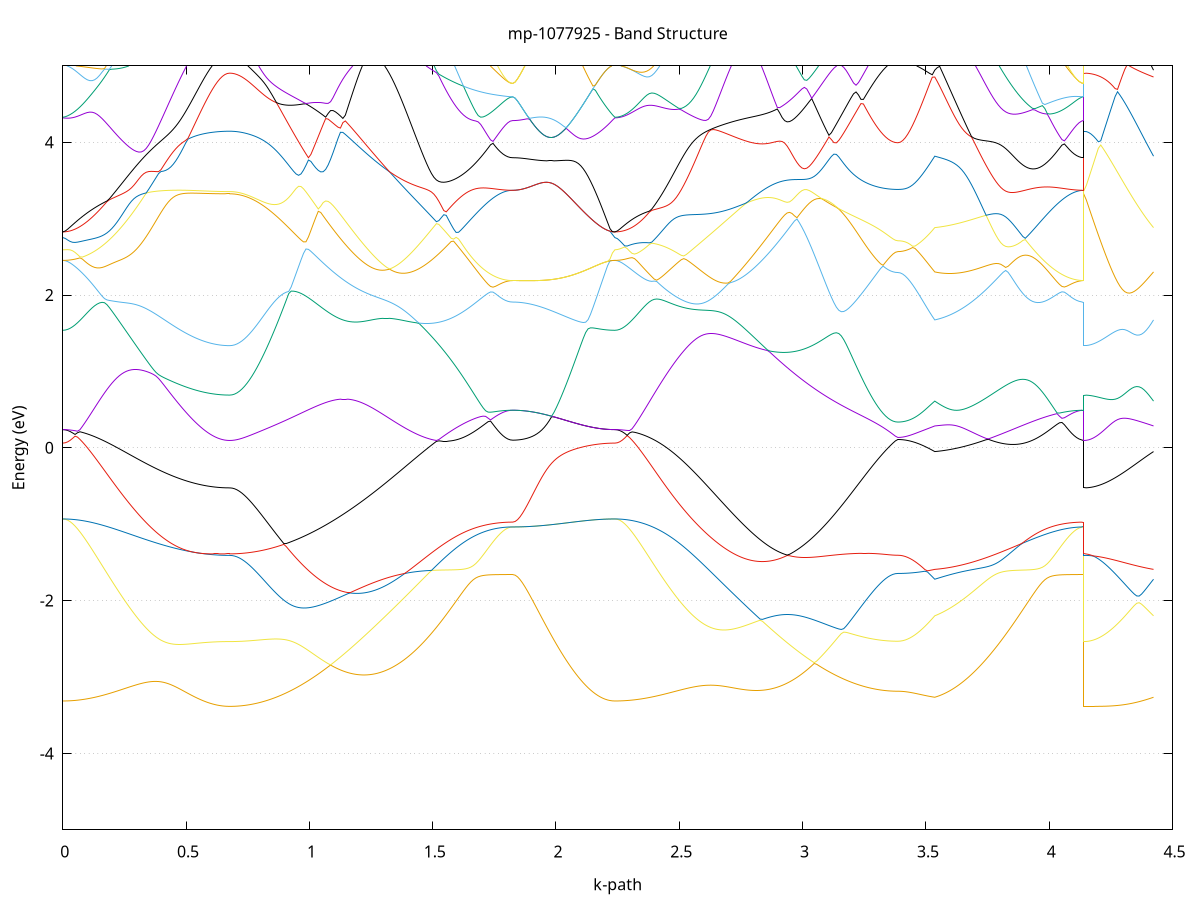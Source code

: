set title 'mp-1077925 - Band Structure'
set xlabel 'k-path'
set ylabel 'Energy (eV)'
set grid y
set yrange [-5:5]
set terminal png size 800,600
set output 'mp-1077925_bands_gnuplot.png'
plot '-' using 1:2 with lines notitle, '-' using 1:2 with lines notitle, '-' using 1:2 with lines notitle, '-' using 1:2 with lines notitle, '-' using 1:2 with lines notitle, '-' using 1:2 with lines notitle, '-' using 1:2 with lines notitle, '-' using 1:2 with lines notitle, '-' using 1:2 with lines notitle, '-' using 1:2 with lines notitle, '-' using 1:2 with lines notitle, '-' using 1:2 with lines notitle, '-' using 1:2 with lines notitle, '-' using 1:2 with lines notitle, '-' using 1:2 with lines notitle, '-' using 1:2 with lines notitle, '-' using 1:2 with lines notitle, '-' using 1:2 with lines notitle, '-' using 1:2 with lines notitle, '-' using 1:2 with lines notitle, '-' using 1:2 with lines notitle, '-' using 1:2 with lines notitle, '-' using 1:2 with lines notitle, '-' using 1:2 with lines notitle, '-' using 1:2 with lines notitle, '-' using 1:2 with lines notitle, '-' using 1:2 with lines notitle, '-' using 1:2 with lines notitle, '-' using 1:2 with lines notitle, '-' using 1:2 with lines notitle, '-' using 1:2 with lines notitle, '-' using 1:2 with lines notitle, '-' using 1:2 with lines notitle, '-' using 1:2 with lines notitle, '-' using 1:2 with lines notitle, '-' using 1:2 with lines notitle, '-' using 1:2 with lines notitle, '-' using 1:2 with lines notitle, '-' using 1:2 with lines notitle, '-' using 1:2 with lines notitle, '-' using 1:2 with lines notitle, '-' using 1:2 with lines notitle, '-' using 1:2 with lines notitle, '-' using 1:2 with lines notitle, '-' using 1:2 with lines notitle, '-' using 1:2 with lines notitle, '-' using 1:2 with lines notitle, '-' using 1:2 with lines notitle, '-' using 1:2 with lines notitle, '-' using 1:2 with lines notitle, '-' using 1:2 with lines notitle, '-' using 1:2 with lines notitle, '-' using 1:2 with lines notitle, '-' using 1:2 with lines notitle, '-' using 1:2 with lines notitle, '-' using 1:2 with lines notitle, '-' using 1:2 with lines notitle, '-' using 1:2 with lines notitle, '-' using 1:2 with lines notitle, '-' using 1:2 with lines notitle, '-' using 1:2 with lines notitle, '-' using 1:2 with lines notitle, '-' using 1:2 with lines notitle, '-' using 1:2 with lines notitle
0.000000 -25.458604
0.009953 -25.458604
0.019906 -25.458604
0.029859 -25.458604
0.039812 -25.458604
0.049765 -25.458604
0.059718 -25.458604
0.069671 -25.458604
0.079624 -25.458604
0.089577 -25.458604
0.099530 -25.458604
0.109483 -25.458604
0.119436 -25.458604
0.129389 -25.458604
0.139343 -25.458604
0.149296 -25.458604
0.159249 -25.458604
0.169202 -25.458704
0.179155 -25.458704
0.189108 -25.458704
0.199061 -25.458704
0.209014 -25.458704
0.218967 -25.458704
0.228920 -25.458704
0.238873 -25.458704
0.248826 -25.458704
0.258779 -25.458804
0.268732 -25.458804
0.278685 -25.458804
0.288638 -25.458804
0.298591 -25.458804
0.308544 -25.458804
0.318497 -25.458804
0.328450 -25.458904
0.338403 -25.458904
0.348356 -25.458904
0.358309 -25.458904
0.368262 -25.458904
0.378215 -25.458904
0.388168 -25.458904
0.398121 -25.459004
0.408075 -25.459004
0.418028 -25.459004
0.427981 -25.459004
0.437934 -25.459004
0.447887 -25.459004
0.457840 -25.459004
0.467793 -25.459004
0.477746 -25.459104
0.487699 -25.459104
0.497652 -25.459104
0.507605 -25.459104
0.517558 -25.459104
0.527511 -25.459104
0.537464 -25.459104
0.547417 -25.459104
0.557370 -25.459104
0.567323 -25.459104
0.577276 -25.459104
0.587229 -25.459104
0.597182 -25.459204
0.607135 -25.459204
0.617088 -25.459204
0.627041 -25.459204
0.636994 -25.459204
0.646947 -25.459204
0.656900 -25.459204
0.666853 -25.459204
0.676806 -25.459204
0.676806 -25.459204
0.686785 -25.459204
0.696763 -25.459204
0.706741 -25.459204
0.716719 -25.459204
0.726697 -25.459204
0.736675 -25.459204
0.746653 -25.459204
0.756631 -25.459204
0.766609 -25.459204
0.776587 -25.459104
0.786565 -25.459104
0.796544 -25.459104
0.806522 -25.459104
0.816500 -25.459104
0.826478 -25.459104
0.836456 -25.459104
0.846434 -25.459104
0.856412 -25.459104
0.866390 -25.459104
0.876368 -25.459104
0.886346 -25.459004
0.896324 -25.459004
0.906303 -25.459004
0.916281 -25.459004
0.926259 -25.459004
0.936237 -25.459004
0.946215 -25.459004
0.956193 -25.459004
0.966171 -25.459004
0.976149 -25.458904
0.986127 -25.458904
0.996105 -25.458904
1.006083 -25.458904
1.016061 -25.458904
1.026040 -25.458904
1.036018 -25.458904
1.045996 -25.458804
1.055974 -25.458804
1.065952 -25.458804
1.075930 -25.458904
1.085908 -25.458904
1.095886 -25.458904
1.105864 -25.458904
1.115842 -25.458904
1.125820 -25.458904
1.125820 -25.458904
1.135800 -25.458904
1.145780 -25.458904
1.155760 -25.458904
1.165740 -25.458904
1.175719 -25.459004
1.185699 -25.459004
1.195679 -25.459004
1.205659 -25.459004
1.215638 -25.459004
1.225618 -25.459004
1.235598 -25.459004
1.245578 -25.459004
1.255557 -25.459004
1.265537 -25.459004
1.275517 -25.459004
1.285497 -25.459004
1.295477 -25.459004
1.305456 -25.459004
1.315436 -25.459004
1.325416 -25.459004
1.335396 -25.459004
1.345375 -25.459004
1.355355 -25.459004
1.365335 -25.459004
1.375315 -25.459004
1.385294 -25.459004
1.395274 -25.458904
1.405254 -25.458904
1.415234 -25.458904
1.425213 -25.458904
1.435193 -25.458904
1.445173 -25.458904
1.455153 -25.458904
1.465133 -25.458904
1.475112 -25.458904
1.485092 -25.458904
1.495072 -25.458804
1.505052 -25.458804
1.515031 -25.458804
1.525011 -25.458804
1.534991 -25.458804
1.544971 -25.458804
1.554950 -25.458804
1.564930 -25.458804
1.574910 -25.458804
1.584890 -25.458704
1.594870 -25.458704
1.604849 -25.458704
1.614829 -25.458704
1.624809 -25.458704
1.634789 -25.458704
1.644768 -25.458704
1.654748 -25.458704
1.664728 -25.458704
1.674708 -25.458604
1.684687 -25.458604
1.694667 -25.458604
1.704647 -25.458604
1.714627 -25.458604
1.724607 -25.458604
1.734586 -25.458604
1.744566 -25.458604
1.754546 -25.458604
1.764526 -25.458604
1.774505 -25.458604
1.784485 -25.458604
1.794465 -25.458604
1.804445 -25.458604
1.814424 -25.458604
1.824404 -25.458604
1.824404 -25.458604
1.834269 -25.458604
1.844134 -25.458604
1.853999 -25.458604
1.863863 -25.458604
1.873728 -25.458604
1.883593 -25.458604
1.893458 -25.458604
1.903322 -25.458604
1.913187 -25.458604
1.923052 -25.458604
1.932917 -25.458604
1.942781 -25.458604
1.952646 -25.458604
1.962511 -25.458604
1.972376 -25.458604
1.982240 -25.458604
1.992105 -25.458604
2.001970 -25.458604
2.011835 -25.458604
2.021700 -25.458604
2.031564 -25.458604
2.041429 -25.458604
2.051294 -25.458604
2.061159 -25.458604
2.071023 -25.458604
2.080888 -25.458604
2.090753 -25.458604
2.100618 -25.458604
2.110482 -25.458604
2.120347 -25.458604
2.130212 -25.458604
2.140077 -25.458604
2.149942 -25.458604
2.159806 -25.458604
2.169671 -25.458604
2.179536 -25.458604
2.189401 -25.458604
2.199265 -25.458604
2.209130 -25.458604
2.218995 -25.458604
2.228860 -25.458604
2.238724 -25.458604
2.238724 -25.458604
2.248703 -25.458604
2.258682 -25.458604
2.268661 -25.458604
2.278640 -25.458604
2.288619 -25.458604
2.298597 -25.458604
2.308576 -25.458604
2.318555 -25.458604
2.328534 -25.458604
2.338513 -25.458604
2.348492 -25.458604
2.358470 -25.458604
2.368449 -25.458604
2.378428 -25.458604
2.388407 -25.458604
2.398386 -25.458704
2.408364 -25.458704
2.418343 -25.458704
2.428322 -25.458704
2.438301 -25.458704
2.448280 -25.458704
2.458259 -25.458704
2.468237 -25.458704
2.478216 -25.458704
2.488195 -25.458704
2.498174 -25.458804
2.508153 -25.458804
2.518131 -25.458804
2.528110 -25.458804
2.538089 -25.458804
2.548068 -25.458804
2.558047 -25.458804
2.568026 -25.458804
2.578004 -25.458904
2.587983 -25.458904
2.597962 -25.458904
2.607941 -25.458904
2.617920 -25.458904
2.627899 -25.458904
2.637877 -25.458904
2.647856 -25.458904
2.657835 -25.458904
2.667814 -25.458904
2.677793 -25.459004
2.687771 -25.459004
2.697750 -25.459004
2.707729 -25.459004
2.717708 -25.459004
2.727687 -25.459004
2.737666 -25.459004
2.747644 -25.459004
2.757623 -25.459004
2.767602 -25.459004
2.777581 -25.459004
2.787560 -25.459004
2.797539 -25.459004
2.807517 -25.459004
2.817496 -25.459004
2.827475 -25.459004
2.837454 -25.459004
2.847433 -25.459004
2.857411 -25.459004
2.867390 -25.459004
2.877369 -25.459004
2.887348 -25.459004
2.897327 -25.458904
2.907306 -25.458904
2.917284 -25.458904
2.927263 -25.458904
2.937242 -25.458904
2.947221 -25.458904
2.957200 -25.458904
2.967179 -25.458904
2.977157 -25.458904
2.987136 -25.458904
2.997115 -25.458804
3.007094 -25.458804
3.017073 -25.458904
3.027051 -25.458904
3.037030 -25.458904
3.037030 -25.458904
3.047010 -25.458904
3.056990 -25.458904
3.066970 -25.458904
3.076949 -25.458904
3.086929 -25.458904
3.096909 -25.459004
3.106889 -25.459004
3.116868 -25.459004
3.126848 -25.459004
3.136828 -25.459004
3.146808 -25.459004
3.156788 -25.459004
3.166767 -25.459004
3.176747 -25.459104
3.186727 -25.459104
3.196707 -25.459104
3.206686 -25.459104
3.216666 -25.459104
3.226646 -25.459104
3.236626 -25.459104
3.246605 -25.459104
3.256585 -25.459104
3.266565 -25.459104
3.276545 -25.459104
3.286524 -25.459204
3.296504 -25.459204
3.306484 -25.459204
3.316464 -25.459204
3.326444 -25.459204
3.336423 -25.459204
3.346403 -25.459204
3.356383 -25.459204
3.366363 -25.459204
3.376342 -25.459204
3.386322 -25.459204
3.386322 -25.459204
3.396297 -25.459204
3.406272 -25.459204
3.416248 -25.459204
3.426223 -25.459204
3.436198 -25.459204
3.446173 -25.459204
3.456148 -25.459204
3.466123 -25.459204
3.476099 -25.459204
3.486074 -25.459204
3.496049 -25.459204
3.506024 -25.459204
3.515999 -25.459204
3.525974 -25.459204
3.535949 -25.459204
3.535949 -25.459204
3.545867 -25.459204
3.555785 -25.459204
3.565703 -25.459204
3.575621 -25.459104
3.585539 -25.459104
3.595457 -25.459104
3.605375 -25.459104
3.615293 -25.459104
3.625210 -25.459104
3.635128 -25.459104
3.645046 -25.459104
3.654964 -25.459104
3.664882 -25.459104
3.674800 -25.459104
3.684718 -25.459004
3.694636 -25.459004
3.704554 -25.459004
3.714471 -25.459004
3.724389 -25.459004
3.734307 -25.459004
3.744225 -25.459004
3.754143 -25.459004
3.764061 -25.458904
3.773979 -25.458904
3.783897 -25.458904
3.793815 -25.458904
3.803732 -25.458904
3.813650 -25.458904
3.823568 -25.458904
3.833486 -25.458804
3.843404 -25.458804
3.853322 -25.458804
3.863240 -25.458804
3.873158 -25.458804
3.883076 -25.458804
3.892993 -25.458804
3.902911 -25.458704
3.912829 -25.458704
3.922747 -25.458704
3.932665 -25.458704
3.942583 -25.458704
3.952501 -25.458704
3.962419 -25.458704
3.972337 -25.458704
3.982254 -25.458704
3.992172 -25.458604
4.002090 -25.458604
4.012008 -25.458604
4.021926 -25.458604
4.031844 -25.458604
4.041762 -25.458604
4.051680 -25.458604
4.061598 -25.458604
4.071515 -25.458604
4.081433 -25.458604
4.091351 -25.458604
4.101269 -25.458604
4.111187 -25.458604
4.121105 -25.458604
4.131023 -25.458604
4.140941 -25.458604
4.140941 -25.459204
4.150670 -25.459204
4.160399 -25.459204
4.170129 -25.459204
4.179858 -25.459204
4.189587 -25.459204
4.199317 -25.459204
4.209046 -25.459204
4.218775 -25.459204
4.228505 -25.459204
4.238234 -25.459204
4.247963 -25.459204
4.257692 -25.459204
4.267422 -25.459204
4.277151 -25.459204
4.286880 -25.459204
4.296610 -25.459204
4.306339 -25.459204
4.316068 -25.459204
4.325798 -25.459204
4.335527 -25.459204
4.345256 -25.459204
4.354986 -25.459204
4.364715 -25.459204
4.374444 -25.459204
4.384174 -25.459204
4.393903 -25.459204
4.403632 -25.459204
4.413362 -25.459204
4.423091 -25.459204
e
0.000000 -25.458604
0.009953 -25.458604
0.019906 -25.458604
0.029859 -25.458604
0.039812 -25.458604
0.049765 -25.458604
0.059718 -25.458604
0.069671 -25.458604
0.079624 -25.458604
0.089577 -25.458604
0.099530 -25.458604
0.109483 -25.458604
0.119436 -25.458604
0.129389 -25.458604
0.139343 -25.458604
0.149296 -25.458604
0.159249 -25.458604
0.169202 -25.458504
0.179155 -25.458504
0.189108 -25.458504
0.199061 -25.458504
0.209014 -25.458504
0.218967 -25.458504
0.228920 -25.458504
0.238873 -25.458504
0.248826 -25.458504
0.258779 -25.458504
0.268732 -25.458504
0.278685 -25.458504
0.288638 -25.458504
0.298591 -25.458504
0.308544 -25.458504
0.318497 -25.458504
0.328450 -25.458504
0.338403 -25.458504
0.348356 -25.458504
0.358309 -25.458504
0.368262 -25.458504
0.378215 -25.458504
0.388168 -25.458504
0.398121 -25.458504
0.408075 -25.458504
0.418028 -25.458504
0.427981 -25.458504
0.437934 -25.458504
0.447887 -25.458504
0.457840 -25.458504
0.467793 -25.458504
0.477746 -25.458504
0.487699 -25.458504
0.497652 -25.458504
0.507605 -25.458504
0.517558 -25.458504
0.527511 -25.458504
0.537464 -25.458504
0.547417 -25.458504
0.557370 -25.458404
0.567323 -25.458404
0.577276 -25.458404
0.587229 -25.458404
0.597182 -25.458404
0.607135 -25.458404
0.617088 -25.458404
0.627041 -25.458404
0.636994 -25.458404
0.646947 -25.458404
0.656900 -25.458404
0.666853 -25.458404
0.676806 -25.458404
0.676806 -25.458404
0.686785 -25.458404
0.696763 -25.458404
0.706741 -25.458404
0.716719 -25.458404
0.726697 -25.458404
0.736675 -25.458504
0.746653 -25.458504
0.756631 -25.458504
0.766609 -25.458504
0.776587 -25.458504
0.786565 -25.458504
0.796544 -25.458504
0.806522 -25.458504
0.816500 -25.458504
0.826478 -25.458504
0.836456 -25.458504
0.846434 -25.458504
0.856412 -25.458604
0.866390 -25.458604
0.876368 -25.458604
0.886346 -25.458604
0.896324 -25.458604
0.906303 -25.458604
0.916281 -25.458604
0.926259 -25.458604
0.936237 -25.458704
0.946215 -25.458704
0.956193 -25.458704
0.966171 -25.458704
0.976149 -25.458704
0.986127 -25.458704
0.996105 -25.458704
1.006083 -25.458804
1.016061 -25.458804
1.026040 -25.458804
1.036018 -25.458804
1.045996 -25.458804
1.055974 -25.458804
1.065952 -25.458804
1.075930 -25.458804
1.085908 -25.458804
1.095886 -25.458804
1.105864 -25.458804
1.115842 -25.458804
1.125820 -25.458704
1.125820 -25.458704
1.135800 -25.458704
1.145780 -25.458704
1.155760 -25.458704
1.165740 -25.458704
1.175719 -25.458704
1.185699 -25.458704
1.195679 -25.458704
1.205659 -25.458704
1.215638 -25.458604
1.225618 -25.458604
1.235598 -25.458604
1.245578 -25.458604
1.255557 -25.458604
1.265537 -25.458604
1.275517 -25.458604
1.285497 -25.458604
1.295477 -25.458604
1.305456 -25.458604
1.315436 -25.458604
1.325416 -25.458604
1.335396 -25.458604
1.345375 -25.458604
1.355355 -25.458604
1.365335 -25.458504
1.375315 -25.458504
1.385294 -25.458504
1.395274 -25.458504
1.405254 -25.458504
1.415234 -25.458504
1.425213 -25.458504
1.435193 -25.458504
1.445173 -25.458504
1.455153 -25.458504
1.465133 -25.458504
1.475112 -25.458504
1.485092 -25.458504
1.495072 -25.458504
1.505052 -25.458504
1.515031 -25.458504
1.525011 -25.458504
1.534991 -25.458504
1.544971 -25.458504
1.554950 -25.458504
1.564930 -25.458504
1.574910 -25.458504
1.584890 -25.458504
1.594870 -25.458504
1.604849 -25.458504
1.614829 -25.458504
1.624809 -25.458604
1.634789 -25.458604
1.644768 -25.458604
1.654748 -25.458604
1.664728 -25.458604
1.674708 -25.458604
1.684687 -25.458604
1.694667 -25.458604
1.704647 -25.458604
1.714627 -25.458604
1.724607 -25.458604
1.734586 -25.458604
1.744566 -25.458604
1.754546 -25.458604
1.764526 -25.458604
1.774505 -25.458604
1.784485 -25.458604
1.794465 -25.458604
1.804445 -25.458604
1.814424 -25.458604
1.824404 -25.458604
1.824404 -25.458604
1.834269 -25.458604
1.844134 -25.458604
1.853999 -25.458604
1.863863 -25.458604
1.873728 -25.458604
1.883593 -25.458604
1.893458 -25.458604
1.903322 -25.458604
1.913187 -25.458604
1.923052 -25.458604
1.932917 -25.458604
1.942781 -25.458604
1.952646 -25.458604
1.962511 -25.458604
1.972376 -25.458604
1.982240 -25.458604
1.992105 -25.458604
2.001970 -25.458604
2.011835 -25.458604
2.021700 -25.458604
2.031564 -25.458604
2.041429 -25.458604
2.051294 -25.458604
2.061159 -25.458604
2.071023 -25.458604
2.080888 -25.458604
2.090753 -25.458604
2.100618 -25.458604
2.110482 -25.458604
2.120347 -25.458604
2.130212 -25.458604
2.140077 -25.458604
2.149942 -25.458604
2.159806 -25.458604
2.169671 -25.458604
2.179536 -25.458604
2.189401 -25.458604
2.199265 -25.458604
2.209130 -25.458604
2.218995 -25.458604
2.228860 -25.458604
2.238724 -25.458604
2.238724 -25.458604
2.248703 -25.458604
2.258682 -25.458604
2.268661 -25.458604
2.278640 -25.458604
2.288619 -25.458604
2.298597 -25.458604
2.308576 -25.458604
2.318555 -25.458604
2.328534 -25.458604
2.338513 -25.458604
2.348492 -25.458604
2.358470 -25.458604
2.368449 -25.458604
2.378428 -25.458604
2.388407 -25.458604
2.398386 -25.458604
2.408364 -25.458604
2.418343 -25.458504
2.428322 -25.458504
2.438301 -25.458504
2.448280 -25.458504
2.458259 -25.458504
2.468237 -25.458504
2.478216 -25.458504
2.488195 -25.458504
2.498174 -25.458504
2.508153 -25.458504
2.518131 -25.458504
2.528110 -25.458504
2.538089 -25.458504
2.548068 -25.458504
2.558047 -25.458504
2.568026 -25.458504
2.578004 -25.458504
2.587983 -25.458504
2.597962 -25.458504
2.607941 -25.458504
2.617920 -25.458504
2.627899 -25.458504
2.637877 -25.458504
2.647856 -25.458504
2.657835 -25.458504
2.667814 -25.458504
2.677793 -25.458504
2.687771 -25.458504
2.697750 -25.458504
2.707729 -25.458604
2.717708 -25.458604
2.727687 -25.458604
2.737666 -25.458604
2.747644 -25.458604
2.757623 -25.458604
2.767602 -25.458604
2.777581 -25.458604
2.787560 -25.458604
2.797539 -25.458604
2.807517 -25.458604
2.817496 -25.458604
2.827475 -25.458604
2.837454 -25.458604
2.847433 -25.458604
2.857411 -25.458704
2.867390 -25.458704
2.877369 -25.458704
2.887348 -25.458704
2.897327 -25.458704
2.907306 -25.458704
2.917284 -25.458704
2.927263 -25.458704
2.937242 -25.458704
2.947221 -25.458804
2.957200 -25.458804
2.967179 -25.458804
2.977157 -25.458804
2.987136 -25.458804
2.997115 -25.458804
3.007094 -25.458804
3.017073 -25.458804
3.027051 -25.458804
3.037030 -25.458804
3.037030 -25.458804
3.047010 -25.458804
3.056990 -25.458804
3.066970 -25.458704
3.076949 -25.458704
3.086929 -25.458704
3.096909 -25.458704
3.106889 -25.458704
3.116868 -25.458704
3.126848 -25.458704
3.136828 -25.458604
3.146808 -25.458604
3.156788 -25.458604
3.166767 -25.458604
3.176747 -25.458604
3.186727 -25.458604
3.196707 -25.458604
3.206686 -25.458504
3.216666 -25.458504
3.226646 -25.458504
3.236626 -25.458504
3.246605 -25.458504
3.256585 -25.458504
3.266565 -25.458504
3.276545 -25.458504
3.286524 -25.458504
3.296504 -25.458504
3.306484 -25.458504
3.316464 -25.458504
3.326444 -25.458404
3.336423 -25.458404
3.346403 -25.458404
3.356383 -25.458404
3.366363 -25.458404
3.376342 -25.458404
3.386322 -25.458404
3.386322 -25.458404
3.396297 -25.458404
3.406272 -25.458404
3.416248 -25.458404
3.426223 -25.458404
3.436198 -25.458404
3.446173 -25.458404
3.456148 -25.458404
3.466123 -25.458404
3.476099 -25.458404
3.486074 -25.458404
3.496049 -25.458404
3.506024 -25.458404
3.515999 -25.458404
3.525974 -25.458404
3.535949 -25.458404
3.535949 -25.458404
3.545867 -25.458404
3.555785 -25.458404
3.565703 -25.458404
3.575621 -25.458404
3.585539 -25.458404
3.595457 -25.458404
3.605375 -25.458404
3.615293 -25.458404
3.625210 -25.458504
3.635128 -25.458504
3.645046 -25.458504
3.654964 -25.458504
3.664882 -25.458504
3.674800 -25.458504
3.684718 -25.458504
3.694636 -25.458504
3.704554 -25.458504
3.714471 -25.458504
3.724389 -25.458504
3.734307 -25.458504
3.744225 -25.458504
3.754143 -25.458504
3.764061 -25.458504
3.773979 -25.458504
3.783897 -25.458504
3.793815 -25.458504
3.803732 -25.458504
3.813650 -25.458504
3.823568 -25.458504
3.833486 -25.458504
3.843404 -25.458504
3.853322 -25.458504
3.863240 -25.458504
3.873158 -25.458504
3.883076 -25.458504
3.892993 -25.458504
3.902911 -25.458504
3.912829 -25.458504
3.922747 -25.458504
3.932665 -25.458504
3.942583 -25.458504
3.952501 -25.458504
3.962419 -25.458504
3.972337 -25.458604
3.982254 -25.458604
3.992172 -25.458604
4.002090 -25.458604
4.012008 -25.458604
4.021926 -25.458604
4.031844 -25.458604
4.041762 -25.458604
4.051680 -25.458604
4.061598 -25.458604
4.071515 -25.458604
4.081433 -25.458604
4.091351 -25.458604
4.101269 -25.458604
4.111187 -25.458604
4.121105 -25.458604
4.131023 -25.458604
4.140941 -25.458604
4.140941 -25.458404
4.150670 -25.458404
4.160399 -25.458404
4.170129 -25.458404
4.179858 -25.458404
4.189587 -25.458404
4.199317 -25.458404
4.209046 -25.458404
4.218775 -25.458404
4.228505 -25.458404
4.238234 -25.458404
4.247963 -25.458404
4.257692 -25.458404
4.267422 -25.458404
4.277151 -25.458404
4.286880 -25.458404
4.296610 -25.458404
4.306339 -25.458404
4.316068 -25.458404
4.325798 -25.458404
4.335527 -25.458404
4.345256 -25.458404
4.354986 -25.458404
4.364715 -25.458404
4.374444 -25.458404
4.384174 -25.458404
4.393903 -25.458404
4.403632 -25.458404
4.413362 -25.458404
4.423091 -25.458404
e
0.000000 -25.439004
0.009953 -25.439004
0.019906 -25.439004
0.029859 -25.439004
0.039812 -25.439004
0.049765 -25.439004
0.059718 -25.439004
0.069671 -25.439004
0.079624 -25.439004
0.089577 -25.439004
0.099530 -25.439004
0.109483 -25.439004
0.119436 -25.439004
0.129389 -25.439004
0.139343 -25.439004
0.149296 -25.439004
0.159249 -25.439004
0.169202 -25.439004
0.179155 -25.439004
0.189108 -25.439004
0.199061 -25.439004
0.209014 -25.439004
0.218967 -25.439004
0.228920 -25.439004
0.238873 -25.439104
0.248826 -25.439104
0.258779 -25.439104
0.268732 -25.439104
0.278685 -25.439104
0.288638 -25.439104
0.298591 -25.439104
0.308544 -25.439104
0.318497 -25.439104
0.328450 -25.439104
0.338403 -25.439104
0.348356 -25.439104
0.358309 -25.439204
0.368262 -25.439204
0.378215 -25.439204
0.388168 -25.439204
0.398121 -25.439204
0.408075 -25.439204
0.418028 -25.439204
0.427981 -25.439204
0.437934 -25.439204
0.447887 -25.439204
0.457840 -25.439204
0.467793 -25.439204
0.477746 -25.439204
0.487699 -25.439204
0.497652 -25.439304
0.507605 -25.439304
0.517558 -25.439304
0.527511 -25.439304
0.537464 -25.439304
0.547417 -25.439304
0.557370 -25.439304
0.567323 -25.439304
0.577276 -25.439304
0.587229 -25.439304
0.597182 -25.439304
0.607135 -25.439304
0.617088 -25.439304
0.627041 -25.439304
0.636994 -25.439304
0.646947 -25.439304
0.656900 -25.439304
0.666853 -25.439304
0.676806 -25.439304
0.676806 -25.439304
0.686785 -25.439304
0.696763 -25.439304
0.706741 -25.439304
0.716719 -25.439304
0.726697 -25.439304
0.736675 -25.439304
0.746653 -25.439304
0.756631 -25.439304
0.766609 -25.439304
0.776587 -25.439304
0.786565 -25.439304
0.796544 -25.439304
0.806522 -25.439304
0.816500 -25.439304
0.826478 -25.439304
0.836456 -25.439304
0.846434 -25.439304
0.856412 -25.439304
0.866390 -25.439304
0.876368 -25.439304
0.886346 -25.439304
0.896324 -25.439304
0.906303 -25.439304
0.916281 -25.439304
0.926259 -25.439304
0.936237 -25.439304
0.946215 -25.439304
0.956193 -25.439304
0.966171 -25.439304
0.976149 -25.439304
0.986127 -25.439304
0.996105 -25.439304
1.006083 -25.439304
1.016061 -25.439404
1.026040 -25.439404
1.036018 -25.439404
1.045996 -25.439404
1.055974 -25.439404
1.065952 -25.439404
1.075930 -25.439404
1.085908 -25.439404
1.095886 -25.439304
1.105864 -25.439304
1.115842 -25.439304
1.125820 -25.439304
1.125820 -25.439304
1.135800 -25.439304
1.145780 -25.439304
1.155760 -25.439304
1.165740 -25.439304
1.175719 -25.439304
1.185699 -25.439304
1.195679 -25.439304
1.205659 -25.439304
1.215638 -25.439304
1.225618 -25.439304
1.235598 -25.439304
1.245578 -25.439304
1.255557 -25.439304
1.265537 -25.439304
1.275517 -25.439304
1.285497 -25.439304
1.295477 -25.439304
1.305456 -25.439304
1.315436 -25.439304
1.325416 -25.439204
1.335396 -25.439204
1.345375 -25.439204
1.355355 -25.439204
1.365335 -25.439204
1.375315 -25.439204
1.385294 -25.439204
1.395274 -25.439204
1.405254 -25.439204
1.415234 -25.439204
1.425213 -25.439204
1.435193 -25.439204
1.445173 -25.439104
1.455153 -25.439104
1.465133 -25.439104
1.475112 -25.439104
1.485092 -25.439104
1.495072 -25.439104
1.505052 -25.439104
1.515031 -25.439104
1.525011 -25.439104
1.534991 -25.439104
1.544971 -25.439104
1.554950 -25.439004
1.564930 -25.439004
1.574910 -25.439004
1.584890 -25.439004
1.594870 -25.439004
1.604849 -25.439004
1.614829 -25.439004
1.624809 -25.439004
1.634789 -25.439004
1.644768 -25.439004
1.654748 -25.439004
1.664728 -25.439004
1.674708 -25.438904
1.684687 -25.438904
1.694667 -25.438904
1.704647 -25.438904
1.714627 -25.438904
1.724607 -25.438904
1.734586 -25.438904
1.744566 -25.438904
1.754546 -25.438904
1.764526 -25.438904
1.774505 -25.438904
1.784485 -25.438904
1.794465 -25.438904
1.804445 -25.438904
1.814424 -25.438904
1.824404 -25.438904
1.824404 -25.438904
1.834269 -25.438904
1.844134 -25.438904
1.853999 -25.438904
1.863863 -25.438904
1.873728 -25.438904
1.883593 -25.438904
1.893458 -25.438904
1.903322 -25.438904
1.913187 -25.438904
1.923052 -25.438904
1.932917 -25.438904
1.942781 -25.438904
1.952646 -25.438904
1.962511 -25.438904
1.972376 -25.438904
1.982240 -25.438904
1.992105 -25.438904
2.001970 -25.438904
2.011835 -25.438904
2.021700 -25.438904
2.031564 -25.438904
2.041429 -25.438904
2.051294 -25.438904
2.061159 -25.438904
2.071023 -25.438904
2.080888 -25.438904
2.090753 -25.438904
2.100618 -25.438904
2.110482 -25.438904
2.120347 -25.438904
2.130212 -25.438904
2.140077 -25.438904
2.149942 -25.438904
2.159806 -25.438904
2.169671 -25.439004
2.179536 -25.439004
2.189401 -25.439004
2.199265 -25.439004
2.209130 -25.439004
2.218995 -25.439004
2.228860 -25.439004
2.238724 -25.439004
2.238724 -25.439004
2.248703 -25.439004
2.258682 -25.439004
2.268661 -25.439004
2.278640 -25.439004
2.288619 -25.439004
2.298597 -25.439004
2.308576 -25.439004
2.318555 -25.439004
2.328534 -25.439004
2.338513 -25.439004
2.348492 -25.439004
2.358470 -25.439004
2.368449 -25.439004
2.378428 -25.439004
2.388407 -25.439004
2.398386 -25.439004
2.408364 -25.439004
2.418343 -25.439004
2.428322 -25.439004
2.438301 -25.439004
2.448280 -25.439004
2.458259 -25.439004
2.468237 -25.439104
2.478216 -25.439104
2.488195 -25.439104
2.498174 -25.439104
2.508153 -25.439104
2.518131 -25.439104
2.528110 -25.439104
2.538089 -25.439104
2.548068 -25.439104
2.558047 -25.439104
2.568026 -25.439104
2.578004 -25.439104
2.587983 -25.439204
2.597962 -25.439204
2.607941 -25.439204
2.617920 -25.439204
2.627899 -25.439204
2.637877 -25.439204
2.647856 -25.439204
2.657835 -25.439204
2.667814 -25.439204
2.677793 -25.439204
2.687771 -25.439204
2.697750 -25.439204
2.707729 -25.439304
2.717708 -25.439304
2.727687 -25.439304
2.737666 -25.439304
2.747644 -25.439304
2.757623 -25.439304
2.767602 -25.439304
2.777581 -25.439304
2.787560 -25.439304
2.797539 -25.439304
2.807517 -25.439304
2.817496 -25.439304
2.827475 -25.439304
2.837454 -25.439304
2.847433 -25.439304
2.857411 -25.439304
2.867390 -25.439304
2.877369 -25.439304
2.887348 -25.439304
2.897327 -25.439304
2.907306 -25.439304
2.917284 -25.439304
2.927263 -25.439304
2.937242 -25.439304
2.947221 -25.439404
2.957200 -25.439404
2.967179 -25.439404
2.977157 -25.439404
2.987136 -25.439404
2.997115 -25.439404
3.007094 -25.439404
3.017073 -25.439404
3.027051 -25.439404
3.037030 -25.439304
3.037030 -25.439304
3.047010 -25.439304
3.056990 -25.439304
3.066970 -25.439304
3.076949 -25.439304
3.086929 -25.439304
3.096909 -25.439304
3.106889 -25.439304
3.116868 -25.439304
3.126848 -25.439304
3.136828 -25.439304
3.146808 -25.439304
3.156788 -25.439304
3.166767 -25.439304
3.176747 -25.439304
3.186727 -25.439304
3.196707 -25.439304
3.206686 -25.439304
3.216666 -25.439304
3.226646 -25.439304
3.236626 -25.439304
3.246605 -25.439304
3.256585 -25.439304
3.266565 -25.439304
3.276545 -25.439304
3.286524 -25.439304
3.296504 -25.439304
3.306484 -25.439304
3.316464 -25.439304
3.326444 -25.439304
3.336423 -25.439304
3.346403 -25.439304
3.356383 -25.439304
3.366363 -25.439304
3.376342 -25.439304
3.386322 -25.439304
3.386322 -25.439304
3.396297 -25.439304
3.406272 -25.439304
3.416248 -25.439304
3.426223 -25.439304
3.436198 -25.439304
3.446173 -25.439304
3.456148 -25.439304
3.466123 -25.439304
3.476099 -25.439304
3.486074 -25.439304
3.496049 -25.439304
3.506024 -25.439304
3.515999 -25.439304
3.525974 -25.439304
3.535949 -25.439304
3.535949 -25.439304
3.545867 -25.439304
3.555785 -25.439304
3.565703 -25.439304
3.575621 -25.439304
3.585539 -25.439304
3.595457 -25.439304
3.605375 -25.439304
3.615293 -25.439304
3.625210 -25.439204
3.635128 -25.439204
3.645046 -25.439204
3.654964 -25.439204
3.664882 -25.439204
3.674800 -25.439204
3.684718 -25.439204
3.694636 -25.439204
3.704554 -25.439204
3.714471 -25.439204
3.724389 -25.439204
3.734307 -25.439204
3.744225 -25.439204
3.754143 -25.439104
3.764061 -25.439104
3.773979 -25.439104
3.783897 -25.439104
3.793815 -25.439104
3.803732 -25.439104
3.813650 -25.439104
3.823568 -25.439104
3.833486 -25.439104
3.843404 -25.439104
3.853322 -25.439104
3.863240 -25.439004
3.873158 -25.439004
3.883076 -25.439004
3.892993 -25.439004
3.902911 -25.439004
3.912829 -25.439004
3.922747 -25.439004
3.932665 -25.439004
3.942583 -25.439004
3.952501 -25.439004
3.962419 -25.439004
3.972337 -25.439004
3.982254 -25.439004
3.992172 -25.438904
4.002090 -25.438904
4.012008 -25.438904
4.021926 -25.438904
4.031844 -25.438904
4.041762 -25.438904
4.051680 -25.438904
4.061598 -25.438904
4.071515 -25.438904
4.081433 -25.438904
4.091351 -25.438904
4.101269 -25.438904
4.111187 -25.438904
4.121105 -25.438904
4.131023 -25.438904
4.140941 -25.438904
4.140941 -25.439304
4.150670 -25.439304
4.160399 -25.439304
4.170129 -25.439304
4.179858 -25.439304
4.189587 -25.439304
4.199317 -25.439304
4.209046 -25.439304
4.218775 -25.439304
4.228505 -25.439304
4.238234 -25.439304
4.247963 -25.439304
4.257692 -25.439304
4.267422 -25.439304
4.277151 -25.439304
4.286880 -25.439304
4.296610 -25.439304
4.306339 -25.439304
4.316068 -25.439304
4.325798 -25.439304
4.335527 -25.439304
4.345256 -25.439304
4.354986 -25.439304
4.364715 -25.439304
4.374444 -25.439304
4.384174 -25.439304
4.393903 -25.439304
4.403632 -25.439304
4.413362 -25.439304
4.423091 -25.439304
e
0.000000 -25.075304
0.009953 -25.075304
0.019906 -25.075304
0.029859 -25.075304
0.039812 -25.075404
0.049765 -25.075404
0.059718 -25.075404
0.069671 -25.075504
0.079624 -25.075504
0.089577 -25.075604
0.099530 -25.075704
0.109483 -25.075704
0.119436 -25.075804
0.129389 -25.075904
0.139343 -25.076004
0.149296 -25.076004
0.159249 -25.076104
0.169202 -25.076204
0.179155 -25.076304
0.189108 -25.076404
0.199061 -25.076504
0.209014 -25.076504
0.218967 -25.076604
0.228920 -25.076704
0.238873 -25.076804
0.248826 -25.076904
0.258779 -25.076904
0.268732 -25.077004
0.278685 -25.077104
0.288638 -25.077204
0.298591 -25.077204
0.308544 -25.077304
0.318497 -25.077304
0.328450 -25.077404
0.338403 -25.077504
0.348356 -25.077504
0.358309 -25.077604
0.368262 -25.077604
0.378215 -25.077604
0.388168 -25.077704
0.398121 -25.077704
0.408075 -25.077704
0.418028 -25.077804
0.427981 -25.077804
0.437934 -25.077804
0.447887 -25.077804
0.457840 -25.077804
0.467793 -25.077804
0.477746 -25.077904
0.487699 -25.077904
0.497652 -25.077904
0.507605 -25.077904
0.517558 -25.077904
0.527511 -25.077904
0.537464 -25.077904
0.547417 -25.077904
0.557370 -25.077804
0.567323 -25.077804
0.577276 -25.077804
0.587229 -25.077804
0.597182 -25.077804
0.607135 -25.077804
0.617088 -25.077804
0.627041 -25.077804
0.636994 -25.077804
0.646947 -25.077804
0.656900 -25.077804
0.666853 -25.077804
0.676806 -25.077804
0.676806 -25.077804
0.686785 -25.077804
0.696763 -25.077804
0.706741 -25.077704
0.716719 -25.077704
0.726697 -25.077704
0.736675 -25.077704
0.746653 -25.077704
0.756631 -25.077704
0.766609 -25.077604
0.776587 -25.077604
0.786565 -25.077604
0.796544 -25.077504
0.806522 -25.077504
0.816500 -25.077504
0.826478 -25.077404
0.836456 -25.077404
0.846434 -25.077304
0.856412 -25.077304
0.866390 -25.077204
0.876368 -25.077204
0.886346 -25.077104
0.896324 -25.077104
0.906303 -25.077004
0.916281 -25.076904
0.926259 -25.076904
0.936237 -25.076804
0.946215 -25.076704
0.956193 -25.076704
0.966171 -25.076604
0.976149 -25.076504
0.986127 -25.076404
0.996105 -25.076304
1.006083 -25.076304
1.016061 -25.076304
1.026040 -25.076404
1.036018 -25.076504
1.045996 -25.076604
1.055974 -25.076604
1.065952 -25.076704
1.075930 -25.076804
1.085908 -25.076904
1.095886 -25.077004
1.105864 -25.077004
1.115842 -25.077104
1.125820 -25.077204
1.125820 -25.077204
1.135800 -25.077304
1.145780 -25.077404
1.155760 -25.077504
1.165740 -25.077504
1.175719 -25.077604
1.185699 -25.077704
1.195679 -25.077704
1.205659 -25.077804
1.215638 -25.077904
1.225618 -25.078004
1.235598 -25.078004
1.245578 -25.078104
1.255557 -25.078104
1.265537 -25.078204
1.275517 -25.078204
1.285497 -25.078304
1.295477 -25.078304
1.305456 -25.078404
1.315436 -25.078404
1.325416 -25.078504
1.335396 -25.078504
1.345375 -25.078504
1.355355 -25.078604
1.365335 -25.078604
1.375315 -25.078604
1.385294 -25.078604
1.395274 -25.078604
1.405254 -25.078604
1.415234 -25.078604
1.425213 -25.078604
1.435193 -25.078604
1.445173 -25.078604
1.455153 -25.078604
1.465133 -25.078604
1.475112 -25.078604
1.485092 -25.078604
1.495072 -25.078504
1.505052 -25.078504
1.515031 -25.078504
1.525011 -25.078404
1.534991 -25.078404
1.544971 -25.078304
1.554950 -25.078304
1.564930 -25.078204
1.574910 -25.078204
1.584890 -25.078104
1.594870 -25.078004
1.604849 -25.078004
1.614829 -25.077904
1.624809 -25.077904
1.634789 -25.077804
1.644768 -25.077704
1.654748 -25.077704
1.664728 -25.077604
1.674708 -25.077504
1.684687 -25.077504
1.694667 -25.077404
1.704647 -25.077304
1.714627 -25.077304
1.724607 -25.077204
1.734586 -25.077204
1.744566 -25.077104
1.754546 -25.077104
1.764526 -25.077004
1.774505 -25.077004
1.784485 -25.077004
1.794465 -25.076904
1.804445 -25.076904
1.814424 -25.076904
1.824404 -25.076904
1.824404 -25.076904
1.834269 -25.076904
1.844134 -25.076904
1.853999 -25.076904
1.863863 -25.076904
1.873728 -25.076904
1.883593 -25.076804
1.893458 -25.076804
1.903322 -25.076804
1.913187 -25.076704
1.923052 -25.076704
1.932917 -25.076704
1.942781 -25.076604
1.952646 -25.076604
1.962511 -25.076504
1.972376 -25.076504
1.982240 -25.076404
1.992105 -25.076404
2.001970 -25.076304
2.011835 -25.076204
2.021700 -25.076204
2.031564 -25.076104
2.041429 -25.076104
2.051294 -25.076004
2.061159 -25.075904
2.071023 -25.075904
2.080888 -25.075804
2.090753 -25.075804
2.100618 -25.075704
2.110482 -25.075704
2.120347 -25.075604
2.130212 -25.075604
2.140077 -25.075504
2.149942 -25.075504
2.159806 -25.075504
2.169671 -25.075404
2.179536 -25.075404
2.189401 -25.075404
2.199265 -25.075304
2.209130 -25.075304
2.218995 -25.075304
2.228860 -25.075304
2.238724 -25.075304
2.238724 -25.075304
2.248703 -25.075304
2.258682 -25.075304
2.268661 -25.075304
2.278640 -25.075404
2.288619 -25.075404
2.298597 -25.075404
2.308576 -25.075504
2.318555 -25.075604
2.328534 -25.075604
2.338513 -25.075704
2.348492 -25.075704
2.358470 -25.075804
2.368449 -25.075904
2.378428 -25.076004
2.388407 -25.076104
2.398386 -25.076104
2.408364 -25.076204
2.418343 -25.076304
2.428322 -25.076404
2.438301 -25.076504
2.448280 -25.076504
2.458259 -25.076604
2.468237 -25.076704
2.478216 -25.076804
2.488195 -25.076904
2.498174 -25.076904
2.508153 -25.077004
2.518131 -25.077104
2.528110 -25.077104
2.538089 -25.077204
2.548068 -25.077204
2.558047 -25.077304
2.568026 -25.077304
2.578004 -25.077404
2.587983 -25.077404
2.597962 -25.077404
2.607941 -25.077504
2.617920 -25.077504
2.627899 -25.077504
2.637877 -25.077504
2.647856 -25.077604
2.657835 -25.077604
2.667814 -25.077604
2.677793 -25.077604
2.687771 -25.077604
2.697750 -25.077604
2.707729 -25.077504
2.717708 -25.077504
2.727687 -25.077504
2.737666 -25.077504
2.747644 -25.077504
2.757623 -25.077404
2.767602 -25.077404
2.777581 -25.077404
2.787560 -25.077304
2.797539 -25.077304
2.807517 -25.077204
2.817496 -25.077204
2.827475 -25.077104
2.837454 -25.077104
2.847433 -25.077004
2.857411 -25.076904
2.867390 -25.076904
2.877369 -25.076804
2.887348 -25.076704
2.897327 -25.076704
2.907306 -25.076604
2.917284 -25.076504
2.927263 -25.076404
2.937242 -25.076404
2.947221 -25.076304
2.957200 -25.076304
2.967179 -25.076404
2.977157 -25.076504
2.987136 -25.076504
2.997115 -25.076604
3.007094 -25.076704
3.017073 -25.076804
3.027051 -25.076804
3.037030 -25.076904
3.037030 -25.076904
3.047010 -25.077004
3.056990 -25.077104
3.066970 -25.077104
3.076949 -25.077204
3.086929 -25.077304
3.096909 -25.077304
3.106889 -25.077404
3.116868 -25.077404
3.126848 -25.077504
3.136828 -25.077604
3.146808 -25.077604
3.156788 -25.077704
3.166767 -25.077704
3.176747 -25.077804
3.186727 -25.077804
3.196707 -25.077904
3.206686 -25.077904
3.216666 -25.078004
3.226646 -25.078004
3.236626 -25.078004
3.246605 -25.078104
3.256585 -25.078104
3.266565 -25.078104
3.276545 -25.078204
3.286524 -25.078204
3.296504 -25.078204
3.306484 -25.078204
3.316464 -25.078304
3.326444 -25.078304
3.336423 -25.078304
3.346403 -25.078304
3.356383 -25.078304
3.366363 -25.078304
3.376342 -25.078304
3.386322 -25.078304
3.386322 -25.078304
3.396297 -25.078304
3.406272 -25.078304
3.416248 -25.078304
3.426223 -25.078304
3.436198 -25.078304
3.446173 -25.078304
3.456148 -25.078304
3.466123 -25.078304
3.476099 -25.078404
3.486074 -25.078404
3.496049 -25.078404
3.506024 -25.078404
3.515999 -25.078404
3.525974 -25.078404
3.535949 -25.078404
3.535949 -25.078404
3.545867 -25.078404
3.555785 -25.078404
3.565703 -25.078504
3.575621 -25.078504
3.585539 -25.078504
3.595457 -25.078604
3.605375 -25.078604
3.615293 -25.078604
3.625210 -25.078604
3.635128 -25.078704
3.645046 -25.078704
3.654964 -25.078704
3.664882 -25.078704
3.674800 -25.078704
3.684718 -25.078704
3.694636 -25.078704
3.704554 -25.078704
3.714471 -25.078704
3.724389 -25.078704
3.734307 -25.078704
3.744225 -25.078704
3.754143 -25.078704
3.764061 -25.078704
3.773979 -25.078704
3.783897 -25.078604
3.793815 -25.078604
3.803732 -25.078604
3.813650 -25.078504
3.823568 -25.078504
3.833486 -25.078504
3.843404 -25.078404
3.853322 -25.078404
3.863240 -25.078304
3.873158 -25.078304
3.883076 -25.078204
3.892993 -25.078204
3.902911 -25.078104
3.912829 -25.078004
3.922747 -25.078004
3.932665 -25.077904
3.942583 -25.077904
3.952501 -25.077804
3.962419 -25.077704
3.972337 -25.077704
3.982254 -25.077604
3.992172 -25.077504
4.002090 -25.077504
4.012008 -25.077404
4.021926 -25.077304
4.031844 -25.077304
4.041762 -25.077204
4.051680 -25.077204
4.061598 -25.077104
4.071515 -25.077104
4.081433 -25.077004
4.091351 -25.077004
4.101269 -25.077004
4.111187 -25.076904
4.121105 -25.076904
4.131023 -25.076904
4.140941 -25.076904
4.140941 -25.077804
4.150670 -25.077804
4.160399 -25.077804
4.170129 -25.077804
4.179858 -25.077804
4.189587 -25.077804
4.199317 -25.077804
4.209046 -25.077804
4.218775 -25.077904
4.228505 -25.077904
4.238234 -25.077904
4.247963 -25.077904
4.257692 -25.078004
4.267422 -25.078004
4.277151 -25.078004
4.286880 -25.078004
4.296610 -25.078104
4.306339 -25.078104
4.316068 -25.078104
4.325798 -25.078204
4.335527 -25.078204
4.345256 -25.078204
4.354986 -25.078204
4.364715 -25.078304
4.374444 -25.078304
4.384174 -25.078304
4.393903 -25.078304
4.403632 -25.078304
4.413362 -25.078404
4.423091 -25.078404
e
0.000000 -25.070204
0.009953 -25.070204
0.019906 -25.070204
0.029859 -25.070204
0.039812 -25.070304
0.049765 -25.070304
0.059718 -25.070304
0.069671 -25.070304
0.079624 -25.070404
0.089577 -25.070404
0.099530 -25.070404
0.109483 -25.070504
0.119436 -25.070504
0.129389 -25.070504
0.139343 -25.070604
0.149296 -25.070704
0.159249 -25.070704
0.169202 -25.070804
0.179155 -25.070804
0.189108 -25.070904
0.199061 -25.071004
0.209014 -25.071004
0.218967 -25.071104
0.228920 -25.071204
0.238873 -25.071304
0.248826 -25.071404
0.258779 -25.071404
0.268732 -25.071504
0.278685 -25.071604
0.288638 -25.071704
0.298591 -25.071804
0.308544 -25.071904
0.318497 -25.072004
0.328450 -25.072104
0.338403 -25.072204
0.348356 -25.072304
0.358309 -25.072404
0.368262 -25.072504
0.378215 -25.072604
0.388168 -25.072704
0.398121 -25.072804
0.408075 -25.072904
0.418028 -25.073004
0.427981 -25.073104
0.437934 -25.073204
0.447887 -25.073304
0.457840 -25.073404
0.467793 -25.073504
0.477746 -25.073604
0.487699 -25.073704
0.497652 -25.073804
0.507605 -25.073804
0.517558 -25.073904
0.527511 -25.074004
0.537464 -25.074104
0.547417 -25.074204
0.557370 -25.074204
0.567323 -25.074304
0.577276 -25.074404
0.587229 -25.074404
0.597182 -25.074504
0.607135 -25.074504
0.617088 -25.074604
0.627041 -25.074604
0.636994 -25.074704
0.646947 -25.074704
0.656900 -25.074704
0.666853 -25.074704
0.676806 -25.074704
0.676806 -25.074704
0.686785 -25.074704
0.696763 -25.074704
0.706741 -25.074704
0.716719 -25.074704
0.726697 -25.074704
0.736675 -25.074804
0.746653 -25.074804
0.756631 -25.074804
0.766609 -25.074804
0.776587 -25.074904
0.786565 -25.074904
0.796544 -25.074904
0.806522 -25.075004
0.816500 -25.075004
0.826478 -25.075104
0.836456 -25.075104
0.846434 -25.075204
0.856412 -25.075204
0.866390 -25.075304
0.876368 -25.075304
0.886346 -25.075404
0.896324 -25.075404
0.906303 -25.075504
0.916281 -25.075604
0.926259 -25.075604
0.936237 -25.075704
0.946215 -25.075804
0.956193 -25.075804
0.966171 -25.075904
0.976149 -25.076004
0.986127 -25.076104
0.996105 -25.076104
1.006083 -25.076204
1.016061 -25.076204
1.026040 -25.076104
1.036018 -25.076004
1.045996 -25.075904
1.055974 -25.075804
1.065952 -25.075804
1.075930 -25.075704
1.085908 -25.075604
1.095886 -25.075504
1.105864 -25.075404
1.115842 -25.075304
1.125820 -25.075204
1.125820 -25.075204
1.135800 -25.075104
1.145780 -25.075004
1.155760 -25.074904
1.165740 -25.074804
1.175719 -25.074704
1.185699 -25.074604
1.195679 -25.074504
1.205659 -25.074304
1.215638 -25.074204
1.225618 -25.074104
1.235598 -25.074004
1.245578 -25.073904
1.255557 -25.073804
1.265537 -25.073704
1.275517 -25.073504
1.285497 -25.073404
1.295477 -25.073304
1.305456 -25.073204
1.315436 -25.073004
1.325416 -25.072904
1.335396 -25.072804
1.345375 -25.072704
1.355355 -25.072504
1.365335 -25.072404
1.375315 -25.072304
1.385294 -25.072104
1.395274 -25.072004
1.405254 -25.071904
1.415234 -25.071804
1.425213 -25.071604
1.435193 -25.071504
1.445173 -25.071404
1.455153 -25.071304
1.465133 -25.071104
1.475112 -25.071004
1.485092 -25.070904
1.495072 -25.070804
1.505052 -25.070704
1.515031 -25.070504
1.525011 -25.070404
1.534991 -25.070304
1.544971 -25.070204
1.554950 -25.070104
1.564930 -25.070004
1.574910 -25.069904
1.584890 -25.069804
1.594870 -25.069704
1.604849 -25.069604
1.614829 -25.069504
1.624809 -25.069404
1.634789 -25.069404
1.644768 -25.069304
1.654748 -25.069204
1.664728 -25.069104
1.674708 -25.069104
1.684687 -25.069004
1.694667 -25.069004
1.704647 -25.068904
1.714627 -25.068904
1.724607 -25.068804
1.734586 -25.068804
1.744566 -25.068704
1.754546 -25.068704
1.764526 -25.068704
1.774505 -25.068704
1.784485 -25.068604
1.794465 -25.068604
1.804445 -25.068604
1.814424 -25.068604
1.824404 -25.068604
1.824404 -25.068604
1.834269 -25.068604
1.844134 -25.068604
1.853999 -25.068604
1.863863 -25.068604
1.873728 -25.068704
1.883593 -25.068704
1.893458 -25.068704
1.903322 -25.068704
1.913187 -25.068804
1.923052 -25.068804
1.932917 -25.068904
1.942781 -25.068904
1.952646 -25.069004
1.962511 -25.069004
1.972376 -25.069104
1.982240 -25.069104
1.992105 -25.069204
2.001970 -25.069204
2.011835 -25.069304
2.021700 -25.069404
2.031564 -25.069404
2.041429 -25.069504
2.051294 -25.069504
2.061159 -25.069604
2.071023 -25.069704
2.080888 -25.069704
2.090753 -25.069804
2.100618 -25.069804
2.110482 -25.069904
2.120347 -25.069904
2.130212 -25.070004
2.140077 -25.070004
2.149942 -25.070104
2.159806 -25.070104
2.169671 -25.070104
2.179536 -25.070104
2.189401 -25.070204
2.199265 -25.070204
2.209130 -25.070204
2.218995 -25.070204
2.228860 -25.070204
2.238724 -25.070204
2.238724 -25.070204
2.248703 -25.070204
2.258682 -25.070204
2.268661 -25.070204
2.278640 -25.070304
2.288619 -25.070304
2.298597 -25.070304
2.308576 -25.070304
2.318555 -25.070404
2.328534 -25.070404
2.338513 -25.070404
2.348492 -25.070504
2.358470 -25.070504
2.368449 -25.070604
2.378428 -25.070604
2.388407 -25.070704
2.398386 -25.070804
2.408364 -25.070804
2.418343 -25.070904
2.428322 -25.071004
2.438301 -25.071004
2.448280 -25.071104
2.458259 -25.071204
2.468237 -25.071304
2.478216 -25.071404
2.488195 -25.071504
2.498174 -25.071604
2.508153 -25.071704
2.518131 -25.071804
2.528110 -25.071904
2.538089 -25.072004
2.548068 -25.072104
2.558047 -25.072204
2.568026 -25.072304
2.578004 -25.072404
2.587983 -25.072504
2.597962 -25.072604
2.607941 -25.072704
2.617920 -25.072804
2.627899 -25.072904
2.637877 -25.073004
2.647856 -25.073204
2.657835 -25.073304
2.667814 -25.073404
2.677793 -25.073504
2.687771 -25.073604
2.697750 -25.073704
2.707729 -25.073804
2.717708 -25.073904
2.727687 -25.074104
2.737666 -25.074204
2.747644 -25.074304
2.757623 -25.074404
2.767602 -25.074504
2.777581 -25.074604
2.787560 -25.074704
2.797539 -25.074804
2.807517 -25.074904
2.817496 -25.075004
2.827475 -25.075104
2.837454 -25.075204
2.847433 -25.075304
2.857411 -25.075404
2.867390 -25.075504
2.877369 -25.075604
2.887348 -25.075704
2.897327 -25.075804
2.907306 -25.075904
2.917284 -25.076004
2.927263 -25.076004
2.937242 -25.076104
2.947221 -25.076204
2.957200 -25.076204
2.967179 -25.076104
2.977157 -25.076004
2.987136 -25.075904
2.997115 -25.075904
3.007094 -25.075804
3.017073 -25.075704
3.027051 -25.075604
3.037030 -25.075504
3.037030 -25.075504
3.047010 -25.075504
3.056990 -25.075404
3.066970 -25.075304
3.076949 -25.075204
3.086929 -25.075104
3.096909 -25.075004
3.106889 -25.075004
3.116868 -25.074904
3.126848 -25.074804
3.136828 -25.074804
3.146808 -25.074704
3.156788 -25.074604
3.166767 -25.074504
3.176747 -25.074504
3.186727 -25.074404
3.196707 -25.074404
3.206686 -25.074304
3.216666 -25.074204
3.226646 -25.074204
3.236626 -25.074104
3.246605 -25.074104
3.256585 -25.074104
3.266565 -25.074004
3.276545 -25.074004
3.286524 -25.073904
3.296504 -25.073904
3.306484 -25.073904
3.316464 -25.073904
3.326444 -25.073804
3.336423 -25.073804
3.346403 -25.073804
3.356383 -25.073804
3.366363 -25.073804
3.376342 -25.073804
3.386322 -25.073804
3.386322 -25.073804
3.396297 -25.073804
3.406272 -25.073804
3.416248 -25.073804
3.426223 -25.073804
3.436198 -25.073804
3.446173 -25.073804
3.456148 -25.073804
3.466123 -25.073704
3.476099 -25.073704
3.486074 -25.073704
3.496049 -25.073704
3.506024 -25.073704
3.515999 -25.073704
3.525974 -25.073704
3.535949 -25.073704
3.535949 -25.073704
3.545867 -25.073604
3.555785 -25.073504
3.565703 -25.073504
3.575621 -25.073404
3.585539 -25.073304
3.595457 -25.073204
3.605375 -25.073104
3.615293 -25.073004
3.625210 -25.072904
3.635128 -25.072804
3.645046 -25.072704
3.654964 -25.072604
3.664882 -25.072504
3.674800 -25.072404
3.684718 -25.072204
3.694636 -25.072104
3.704554 -25.072004
3.714471 -25.071904
3.724389 -25.071804
3.734307 -25.071604
3.744225 -25.071504
3.754143 -25.071404
3.764061 -25.071304
3.773979 -25.071204
3.783897 -25.071104
3.793815 -25.070904
3.803732 -25.070804
3.813650 -25.070704
3.823568 -25.070604
3.833486 -25.070504
3.843404 -25.070404
3.853322 -25.070304
3.863240 -25.070204
3.873158 -25.070104
3.883076 -25.070004
3.892993 -25.069904
3.902911 -25.069804
3.912829 -25.069704
3.922747 -25.069604
3.932665 -25.069504
3.942583 -25.069404
3.952501 -25.069404
3.962419 -25.069304
3.972337 -25.069204
3.982254 -25.069104
3.992172 -25.069104
4.002090 -25.069004
4.012008 -25.069004
4.021926 -25.068904
4.031844 -25.068904
4.041762 -25.068804
4.051680 -25.068804
4.061598 -25.068704
4.071515 -25.068704
4.081433 -25.068704
4.091351 -25.068604
4.101269 -25.068604
4.111187 -25.068604
4.121105 -25.068604
4.131023 -25.068604
4.140941 -25.068604
4.140941 -25.074704
4.150670 -25.074704
4.160399 -25.074704
4.170129 -25.074704
4.179858 -25.074704
4.189587 -25.074704
4.199317 -25.074604
4.209046 -25.074604
4.218775 -25.074604
4.228505 -25.074504
4.238234 -25.074504
4.247963 -25.074504
4.257692 -25.074404
4.267422 -25.074404
4.277151 -25.074304
4.286880 -25.074304
4.296610 -25.074204
4.306339 -25.074204
4.316068 -25.074204
4.325798 -25.074104
4.335527 -25.074104
4.345256 -25.074004
4.354986 -25.074004
4.364715 -25.073904
4.374444 -25.073904
4.384174 -25.073804
4.393903 -25.073804
4.403632 -25.073804
4.413362 -25.073704
4.423091 -25.073704
e
0.000000 -25.063704
0.009953 -25.063704
0.019906 -25.063704
0.029859 -25.063704
0.039812 -25.063704
0.049765 -25.063704
0.059718 -25.063804
0.069671 -25.063804
0.079624 -25.063804
0.089577 -25.063904
0.099530 -25.063904
0.109483 -25.063904
0.119436 -25.064004
0.129389 -25.064004
0.139343 -25.064104
0.149296 -25.064204
0.159249 -25.064204
0.169202 -25.064304
0.179155 -25.064404
0.189108 -25.064404
0.199061 -25.064504
0.209014 -25.064604
0.218967 -25.064704
0.228920 -25.064804
0.238873 -25.064904
0.248826 -25.064904
0.258779 -25.065004
0.268732 -25.065104
0.278685 -25.065204
0.288638 -25.065304
0.298591 -25.065404
0.308544 -25.065504
0.318497 -25.065604
0.328450 -25.065704
0.338403 -25.065804
0.348356 -25.065904
0.358309 -25.065904
0.368262 -25.066004
0.378215 -25.066104
0.388168 -25.066204
0.398121 -25.066304
0.408075 -25.066404
0.418028 -25.066504
0.427981 -25.066604
0.437934 -25.066604
0.447887 -25.066704
0.457840 -25.066804
0.467793 -25.066904
0.477746 -25.066904
0.487699 -25.067004
0.497652 -25.067104
0.507605 -25.067104
0.517558 -25.067204
0.527511 -25.067204
0.537464 -25.067304
0.547417 -25.067404
0.557370 -25.067404
0.567323 -25.067404
0.577276 -25.067504
0.587229 -25.067504
0.597182 -25.067604
0.607135 -25.067604
0.617088 -25.067604
0.627041 -25.067604
0.636994 -25.067604
0.646947 -25.067704
0.656900 -25.067704
0.666853 -25.067704
0.676806 -25.067704
0.676806 -25.067704
0.686785 -25.067704
0.696763 -25.067704
0.706741 -25.067704
0.716719 -25.067804
0.726697 -25.067804
0.736675 -25.067804
0.746653 -25.067904
0.756631 -25.068004
0.766609 -25.068004
0.776587 -25.068104
0.786565 -25.068204
0.796544 -25.068304
0.806522 -25.068404
0.816500 -25.068504
0.826478 -25.068504
0.836456 -25.068604
0.846434 -25.068704
0.856412 -25.068804
0.866390 -25.068904
0.876368 -25.069004
0.886346 -25.069104
0.896324 -25.069204
0.906303 -25.069304
0.916281 -25.069404
0.926259 -25.069404
0.936237 -25.069504
0.946215 -25.069604
0.956193 -25.069604
0.966171 -25.069704
0.976149 -25.069804
0.986127 -25.069804
0.996105 -25.069804
1.006083 -25.069904
1.016061 -25.069904
1.026040 -25.069904
1.036018 -25.069904
1.045996 -25.070004
1.055974 -25.070004
1.065952 -25.070004
1.075930 -25.069904
1.085908 -25.069904
1.095886 -25.069904
1.105864 -25.069904
1.115842 -25.069804
1.125820 -25.069804
1.125820 -25.069804
1.135800 -25.069804
1.145780 -25.069704
1.155760 -25.069604
1.165740 -25.069604
1.175719 -25.069504
1.185699 -25.069404
1.195679 -25.069404
1.205659 -25.069304
1.215638 -25.069204
1.225618 -25.069104
1.235598 -25.069004
1.245578 -25.068904
1.255557 -25.068804
1.265537 -25.068704
1.275517 -25.068604
1.285497 -25.068504
1.295477 -25.068404
1.305456 -25.068304
1.315436 -25.068204
1.325416 -25.068004
1.335396 -25.067904
1.345375 -25.067804
1.355355 -25.067704
1.365335 -25.067604
1.375315 -25.067404
1.385294 -25.067304
1.395274 -25.067204
1.405254 -25.067104
1.415234 -25.066904
1.425213 -25.066804
1.435193 -25.066704
1.445173 -25.066504
1.455153 -25.066404
1.465133 -25.066304
1.475112 -25.066204
1.485092 -25.066104
1.495072 -25.065904
1.505052 -25.065804
1.515031 -25.065704
1.525011 -25.065604
1.534991 -25.065504
1.544971 -25.065304
1.554950 -25.065204
1.564930 -25.065104
1.574910 -25.065004
1.584890 -25.064904
1.594870 -25.064804
1.604849 -25.064704
1.614829 -25.064604
1.624809 -25.064504
1.634789 -25.064404
1.644768 -25.064404
1.654748 -25.064304
1.664728 -25.064204
1.674708 -25.064104
1.684687 -25.064104
1.694667 -25.064004
1.704647 -25.063904
1.714627 -25.063904
1.724607 -25.063804
1.734586 -25.063804
1.744566 -25.063804
1.754546 -25.063704
1.764526 -25.063704
1.774505 -25.063704
1.784485 -25.063604
1.794465 -25.063604
1.804445 -25.063604
1.814424 -25.063604
1.824404 -25.063604
1.824404 -25.063604
1.834269 -25.063604
1.844134 -25.063604
1.853999 -25.063604
1.863863 -25.063604
1.873728 -25.063604
1.883593 -25.063604
1.893458 -25.063604
1.903322 -25.063604
1.913187 -25.063604
1.923052 -25.063604
1.932917 -25.063604
1.942781 -25.063604
1.952646 -25.063604
1.962511 -25.063604
1.972376 -25.063604
1.982240 -25.063604
1.992105 -25.063604
2.001970 -25.063604
2.011835 -25.063604
2.021700 -25.063604
2.031564 -25.063604
2.041429 -25.063604
2.051294 -25.063604
2.061159 -25.063604
2.071023 -25.063604
2.080888 -25.063604
2.090753 -25.063604
2.100618 -25.063604
2.110482 -25.063704
2.120347 -25.063704
2.130212 -25.063704
2.140077 -25.063704
2.149942 -25.063704
2.159806 -25.063704
2.169671 -25.063704
2.179536 -25.063704
2.189401 -25.063704
2.199265 -25.063704
2.209130 -25.063704
2.218995 -25.063704
2.228860 -25.063704
2.238724 -25.063704
2.238724 -25.063704
2.248703 -25.063704
2.258682 -25.063704
2.268661 -25.063704
2.278640 -25.063704
2.288619 -25.063704
2.298597 -25.063804
2.308576 -25.063804
2.318555 -25.063804
2.328534 -25.063904
2.338513 -25.063904
2.348492 -25.064004
2.358470 -25.064004
2.368449 -25.064104
2.378428 -25.064104
2.388407 -25.064204
2.398386 -25.064304
2.408364 -25.064404
2.418343 -25.064404
2.428322 -25.064504
2.438301 -25.064604
2.448280 -25.064704
2.458259 -25.064804
2.468237 -25.064904
2.478216 -25.065004
2.488195 -25.065104
2.498174 -25.065204
2.508153 -25.065304
2.518131 -25.065404
2.528110 -25.065504
2.538089 -25.065604
2.548068 -25.065804
2.558047 -25.065904
2.568026 -25.066004
2.578004 -25.066104
2.587983 -25.066204
2.597962 -25.066404
2.607941 -25.066504
2.617920 -25.066604
2.627899 -25.066704
2.637877 -25.066904
2.647856 -25.067004
2.657835 -25.067104
2.667814 -25.067304
2.677793 -25.067404
2.687771 -25.067504
2.697750 -25.067604
2.707729 -25.067804
2.717708 -25.067904
2.727687 -25.068004
2.737666 -25.068104
2.747644 -25.068204
2.757623 -25.068304
2.767602 -25.068504
2.777581 -25.068604
2.787560 -25.068704
2.797539 -25.068804
2.807517 -25.068904
2.817496 -25.069004
2.827475 -25.069104
2.837454 -25.069204
2.847433 -25.069304
2.857411 -25.069304
2.867390 -25.069404
2.877369 -25.069504
2.887348 -25.069604
2.897327 -25.069604
2.907306 -25.069704
2.917284 -25.069704
2.927263 -25.069804
2.937242 -25.069804
2.947221 -25.069904
2.957200 -25.069904
2.967179 -25.069904
2.977157 -25.069904
2.987136 -25.070004
2.997115 -25.070004
3.007094 -25.070004
3.017073 -25.069904
3.027051 -25.069904
3.037030 -25.069904
3.037030 -25.069904
3.047010 -25.069904
3.056990 -25.069904
3.066970 -25.069804
3.076949 -25.069804
3.086929 -25.069704
3.096909 -25.069704
3.106889 -25.069604
3.116868 -25.069604
3.126848 -25.069504
3.136828 -25.069404
3.146808 -25.069304
3.156788 -25.069204
3.166767 -25.069204
3.176747 -25.069104
3.186727 -25.069004
3.196707 -25.068904
3.206686 -25.068804
3.216666 -25.068704
3.226646 -25.068604
3.236626 -25.068504
3.246605 -25.068404
3.256585 -25.068304
3.266565 -25.068304
3.276545 -25.068204
3.286524 -25.068104
3.296504 -25.068004
3.306484 -25.068004
3.316464 -25.067904
3.326444 -25.067804
3.336423 -25.067804
3.346403 -25.067804
3.356383 -25.067704
3.366363 -25.067704
3.376342 -25.067704
3.386322 -25.067704
3.386322 -25.067704
3.396297 -25.067704
3.406272 -25.067704
3.416248 -25.067704
3.426223 -25.067704
3.436198 -25.067704
3.446173 -25.067704
3.456148 -25.067704
3.466123 -25.067704
3.476099 -25.067704
3.486074 -25.067604
3.496049 -25.067604
3.506024 -25.067604
3.515999 -25.067604
3.525974 -25.067604
3.535949 -25.067604
3.535949 -25.067604
3.545867 -25.067604
3.555785 -25.067604
3.565703 -25.067504
3.575621 -25.067504
3.585539 -25.067404
3.595457 -25.067404
3.605375 -25.067304
3.615293 -25.067304
3.625210 -25.067204
3.635128 -25.067204
3.645046 -25.067104
3.654964 -25.067004
3.664882 -25.067004
3.674800 -25.066904
3.684718 -25.066804
3.694636 -25.066804
3.704554 -25.066704
3.714471 -25.066604
3.724389 -25.066504
3.734307 -25.066404
3.744225 -25.066304
3.754143 -25.066204
3.764061 -25.066204
3.773979 -25.066104
3.783897 -25.066004
3.793815 -25.065904
3.803732 -25.065804
3.813650 -25.065704
3.823568 -25.065604
3.833486 -25.065504
3.843404 -25.065404
3.853322 -25.065304
3.863240 -25.065204
3.873158 -25.065104
3.883076 -25.065004
3.892993 -25.064904
3.902911 -25.064804
3.912829 -25.064704
3.922747 -25.064704
3.932665 -25.064604
3.942583 -25.064504
3.952501 -25.064404
3.962419 -25.064304
3.972337 -25.064304
3.982254 -25.064204
3.992172 -25.064104
4.002090 -25.064104
4.012008 -25.064004
4.021926 -25.063904
4.031844 -25.063904
4.041762 -25.063804
4.051680 -25.063804
4.061598 -25.063704
4.071515 -25.063704
4.081433 -25.063704
4.091351 -25.063704
4.101269 -25.063604
4.111187 -25.063604
4.121105 -25.063604
4.131023 -25.063604
4.140941 -25.063604
4.140941 -25.067704
4.150670 -25.067704
4.160399 -25.067704
4.170129 -25.067704
4.179858 -25.067704
4.189587 -25.067704
4.199317 -25.067704
4.209046 -25.067704
4.218775 -25.067704
4.228505 -25.067704
4.238234 -25.067704
4.247963 -25.067704
4.257692 -25.067704
4.267422 -25.067704
4.277151 -25.067704
4.286880 -25.067704
4.296610 -25.067704
4.306339 -25.067704
4.316068 -25.067604
4.325798 -25.067604
4.335527 -25.067604
4.345256 -25.067604
4.354986 -25.067604
4.364715 -25.067604
4.374444 -25.067604
4.384174 -25.067604
4.393903 -25.067604
4.403632 -25.067604
4.413362 -25.067604
4.423091 -25.067604
e
0.000000 -25.063704
0.009953 -25.063704
0.019906 -25.063604
0.029859 -25.063604
0.039812 -25.063504
0.049765 -25.063504
0.059718 -25.063404
0.069671 -25.063304
0.079624 -25.063104
0.089577 -25.063004
0.099530 -25.062904
0.109483 -25.062704
0.119436 -25.062504
0.129389 -25.062404
0.139343 -25.062204
0.149296 -25.062004
0.159249 -25.061704
0.169202 -25.061504
0.179155 -25.061304
0.189108 -25.061104
0.199061 -25.060804
0.209014 -25.060604
0.218967 -25.060304
0.228920 -25.060004
0.238873 -25.059804
0.248826 -25.059504
0.258779 -25.059204
0.268732 -25.058904
0.278685 -25.058604
0.288638 -25.058404
0.298591 -25.058104
0.308544 -25.057804
0.318497 -25.057504
0.328450 -25.057204
0.338403 -25.056904
0.348356 -25.056604
0.358309 -25.056304
0.368262 -25.056004
0.378215 -25.055704
0.388168 -25.055404
0.398121 -25.055204
0.408075 -25.054904
0.418028 -25.054604
0.427981 -25.054304
0.437934 -25.054004
0.447887 -25.053804
0.457840 -25.053504
0.467793 -25.053304
0.477746 -25.053004
0.487699 -25.052804
0.497652 -25.052504
0.507605 -25.052304
0.517558 -25.052104
0.527511 -25.051904
0.537464 -25.051704
0.547417 -25.051504
0.557370 -25.051304
0.567323 -25.051104
0.577276 -25.051004
0.587229 -25.050804
0.597182 -25.050704
0.607135 -25.050604
0.617088 -25.050504
0.627041 -25.050404
0.636994 -25.050304
0.646947 -25.050304
0.656900 -25.050204
0.666853 -25.050204
0.676806 -25.050204
0.676806 -25.050204
0.686785 -25.050204
0.696763 -25.050204
0.706741 -25.050104
0.716719 -25.050004
0.726697 -25.049904
0.736675 -25.049804
0.746653 -25.049704
0.756631 -25.049504
0.766609 -25.049404
0.776587 -25.049204
0.786565 -25.049004
0.796544 -25.048804
0.806522 -25.048504
0.816500 -25.048304
0.826478 -25.048004
0.836456 -25.047704
0.846434 -25.047404
0.856412 -25.047204
0.866390 -25.046804
0.876368 -25.046504
0.886346 -25.046204
0.896324 -25.045904
0.906303 -25.045504
0.916281 -25.045204
0.926259 -25.044804
0.936237 -25.044504
0.946215 -25.044104
0.956193 -25.043704
0.966171 -25.043404
0.976149 -25.043004
0.986127 -25.042604
0.996105 -25.042204
1.006083 -25.041904
1.016061 -25.041504
1.026040 -25.041104
1.036018 -25.040704
1.045996 -25.040304
1.055974 -25.039904
1.065952 -25.040204
1.075930 -25.040604
1.085908 -25.041004
1.095886 -25.041404
1.105864 -25.041804
1.115842 -25.042204
1.125820 -25.042604
1.125820 -25.042604
1.135800 -25.043004
1.145780 -25.043404
1.155760 -25.043804
1.165740 -25.044204
1.175719 -25.044504
1.185699 -25.044904
1.195679 -25.045304
1.205659 -25.045704
1.215638 -25.046104
1.225618 -25.046504
1.235598 -25.046904
1.245578 -25.047304
1.255557 -25.047704
1.265537 -25.048104
1.275517 -25.048504
1.285497 -25.048904
1.295477 -25.049304
1.305456 -25.049704
1.315436 -25.050104
1.325416 -25.050404
1.335396 -25.050804
1.345375 -25.051204
1.355355 -25.051604
1.365335 -25.052004
1.375315 -25.052304
1.385294 -25.052704
1.395274 -25.053104
1.405254 -25.053504
1.415234 -25.053804
1.425213 -25.054204
1.435193 -25.054604
1.445173 -25.054904
1.455153 -25.055304
1.465133 -25.055604
1.475112 -25.056004
1.485092 -25.056304
1.495072 -25.056704
1.505052 -25.057004
1.515031 -25.057304
1.525011 -25.057704
1.534991 -25.058004
1.544971 -25.058304
1.554950 -25.058604
1.564930 -25.058904
1.574910 -25.059204
1.584890 -25.059504
1.594870 -25.059804
1.604849 -25.060104
1.614829 -25.060404
1.624809 -25.060704
1.634789 -25.060904
1.644768 -25.061204
1.654748 -25.061404
1.664728 -25.061604
1.674708 -25.061904
1.684687 -25.062104
1.694667 -25.062304
1.704647 -25.062504
1.714627 -25.062604
1.724607 -25.062804
1.734586 -25.062904
1.744566 -25.063104
1.754546 -25.063204
1.764526 -25.063304
1.774505 -25.063404
1.784485 -25.063504
1.794465 -25.063504
1.804445 -25.063604
1.814424 -25.063604
1.824404 -25.063604
1.824404 -25.063604
1.834269 -25.063604
1.844134 -25.063604
1.853999 -25.063604
1.863863 -25.063604
1.873728 -25.063604
1.883593 -25.063604
1.893458 -25.063604
1.903322 -25.063604
1.913187 -25.063604
1.923052 -25.063604
1.932917 -25.063604
1.942781 -25.063604
1.952646 -25.063604
1.962511 -25.063604
1.972376 -25.063604
1.982240 -25.063604
1.992105 -25.063604
2.001970 -25.063604
2.011835 -25.063604
2.021700 -25.063604
2.031564 -25.063604
2.041429 -25.063604
2.051294 -25.063604
2.061159 -25.063604
2.071023 -25.063604
2.080888 -25.063604
2.090753 -25.063604
2.100618 -25.063604
2.110482 -25.063704
2.120347 -25.063704
2.130212 -25.063704
2.140077 -25.063704
2.149942 -25.063704
2.159806 -25.063704
2.169671 -25.063704
2.179536 -25.063704
2.189401 -25.063704
2.199265 -25.063704
2.209130 -25.063704
2.218995 -25.063704
2.228860 -25.063704
2.238724 -25.063704
2.238724 -25.063704
2.248703 -25.063704
2.258682 -25.063604
2.268661 -25.063604
2.278640 -25.063504
2.288619 -25.063504
2.298597 -25.063404
2.308576 -25.063204
2.318555 -25.063104
2.328534 -25.063004
2.338513 -25.062804
2.348492 -25.062704
2.358470 -25.062504
2.368449 -25.062304
2.378428 -25.062104
2.388407 -25.061904
2.398386 -25.061604
2.408364 -25.061404
2.418343 -25.061204
2.428322 -25.060904
2.438301 -25.060604
2.448280 -25.060404
2.458259 -25.060104
2.468237 -25.059804
2.478216 -25.059504
2.488195 -25.059204
2.498174 -25.058904
2.508153 -25.058604
2.518131 -25.058304
2.528110 -25.057904
2.538089 -25.057604
2.548068 -25.057304
2.558047 -25.057004
2.568026 -25.056604
2.578004 -25.056304
2.587983 -25.055904
2.597962 -25.055604
2.607941 -25.055204
2.617920 -25.054904
2.627899 -25.054504
2.637877 -25.054104
2.647856 -25.053804
2.657835 -25.053404
2.667814 -25.053004
2.677793 -25.052604
2.687771 -25.052304
2.697750 -25.051904
2.707729 -25.051504
2.717708 -25.051104
2.727687 -25.050704
2.737666 -25.050304
2.747644 -25.049904
2.757623 -25.049604
2.767602 -25.049204
2.777581 -25.048804
2.787560 -25.048404
2.797539 -25.048004
2.807517 -25.047604
2.817496 -25.047204
2.827475 -25.046804
2.837454 -25.046404
2.847433 -25.046004
2.857411 -25.045604
2.867390 -25.045204
2.877369 -25.044804
2.887348 -25.044404
2.897327 -25.044004
2.907306 -25.043604
2.917284 -25.043204
2.927263 -25.042804
2.937242 -25.042404
2.947221 -25.042004
2.957200 -25.041604
2.967179 -25.041204
2.977157 -25.040804
2.987136 -25.040504
2.997115 -25.040104
3.007094 -25.040104
3.017073 -25.040504
3.027051 -25.040904
3.037030 -25.041304
3.037030 -25.041304
3.047010 -25.041604
3.056990 -25.042004
3.066970 -25.042404
3.076949 -25.042804
3.086929 -25.043104
3.096909 -25.043504
3.106889 -25.043904
3.116868 -25.044204
3.126848 -25.044604
3.136828 -25.044904
3.146808 -25.045304
3.156788 -25.045604
3.166767 -25.045904
3.176747 -25.046304
3.186727 -25.046604
3.196707 -25.046904
3.206686 -25.047204
3.216666 -25.047504
3.226646 -25.047804
3.236626 -25.048004
3.246605 -25.048304
3.256585 -25.048504
3.266565 -25.048804
3.276545 -25.049004
3.286524 -25.049204
3.296504 -25.049304
3.306484 -25.049504
3.316464 -25.049704
3.326444 -25.049804
3.336423 -25.049904
3.346403 -25.050004
3.356383 -25.050104
3.366363 -25.050104
3.376342 -25.050104
3.386322 -25.050204
3.386322 -25.050204
3.396297 -25.050204
3.406272 -25.050204
3.416248 -25.050204
3.426223 -25.050204
3.436198 -25.050204
3.446173 -25.050204
3.456148 -25.050204
3.466123 -25.050204
3.476099 -25.050304
3.486074 -25.050304
3.496049 -25.050304
3.506024 -25.050304
3.515999 -25.050404
3.525974 -25.050404
3.535949 -25.050504
3.535949 -25.050504
3.545867 -25.050604
3.555785 -25.050704
3.565703 -25.050804
3.575621 -25.051004
3.585539 -25.051104
3.595457 -25.051304
3.605375 -25.051504
3.615293 -25.051704
3.625210 -25.051904
3.635128 -25.052104
3.645046 -25.052304
3.654964 -25.052604
3.664882 -25.052804
3.674800 -25.053104
3.684718 -25.053304
3.694636 -25.053604
3.704554 -25.053904
3.714471 -25.054104
3.724389 -25.054404
3.734307 -25.054704
3.744225 -25.055004
3.754143 -25.055304
3.764061 -25.055604
3.773979 -25.055904
3.783897 -25.056204
3.793815 -25.056504
3.803732 -25.056804
3.813650 -25.057104
3.823568 -25.057404
3.833486 -25.057704
3.843404 -25.057904
3.853322 -25.058204
3.863240 -25.058504
3.873158 -25.058804
3.883076 -25.059104
3.892993 -25.059404
3.902911 -25.059704
3.912829 -25.059904
3.922747 -25.060204
3.932665 -25.060504
3.942583 -25.060704
3.952501 -25.061004
3.962419 -25.061204
3.972337 -25.061404
3.982254 -25.061704
3.992172 -25.061904
4.002090 -25.062104
4.012008 -25.062304
4.021926 -25.062504
4.031844 -25.062604
4.041762 -25.062804
4.051680 -25.062904
4.061598 -25.063104
4.071515 -25.063204
4.081433 -25.063304
4.091351 -25.063404
4.101269 -25.063504
4.111187 -25.063504
4.121105 -25.063604
4.131023 -25.063604
4.140941 -25.063604
4.140941 -25.050204
4.150670 -25.050204
4.160399 -25.050204
4.170129 -25.050204
4.179858 -25.050204
4.189587 -25.050204
4.199317 -25.050204
4.209046 -25.050204
4.218775 -25.050204
4.228505 -25.050204
4.238234 -25.050204
4.247963 -25.050204
4.257692 -25.050204
4.267422 -25.050204
4.277151 -25.050304
4.286880 -25.050304
4.296610 -25.050304
4.306339 -25.050304
4.316068 -25.050304
4.325798 -25.050304
4.335527 -25.050304
4.345256 -25.050304
4.354986 -25.050304
4.364715 -25.050404
4.374444 -25.050404
4.384174 -25.050404
4.393903 -25.050404
4.403632 -25.050404
4.413362 -25.050404
4.423091 -25.050504
e
0.000000 -25.022704
0.009953 -25.022704
0.019906 -25.022704
0.029859 -25.022704
0.039812 -25.022804
0.049765 -25.022804
0.059718 -25.022804
0.069671 -25.022904
0.079624 -25.022904
0.089577 -25.023004
0.099530 -25.023004
0.109483 -25.023104
0.119436 -25.023104
0.129389 -25.023204
0.139343 -25.023304
0.149296 -25.023404
0.159249 -25.023404
0.169202 -25.023504
0.179155 -25.023604
0.189108 -25.023704
0.199061 -25.023804
0.209014 -25.024004
0.218967 -25.024104
0.228920 -25.024204
0.238873 -25.024304
0.248826 -25.024404
0.258779 -25.024604
0.268732 -25.024704
0.278685 -25.024904
0.288638 -25.025004
0.298591 -25.025204
0.308544 -25.025304
0.318497 -25.025504
0.328450 -25.025604
0.338403 -25.025804
0.348356 -25.026004
0.358309 -25.026104
0.368262 -25.026304
0.378215 -25.026504
0.388168 -25.026604
0.398121 -25.026804
0.408075 -25.027004
0.418028 -25.027104
0.427981 -25.027304
0.437934 -25.027504
0.447887 -25.027604
0.457840 -25.027804
0.467793 -25.028004
0.477746 -25.028104
0.487699 -25.028304
0.497652 -25.028504
0.507605 -25.028604
0.517558 -25.028804
0.527511 -25.028904
0.537464 -25.029004
0.547417 -25.029204
0.557370 -25.029304
0.567323 -25.029404
0.577276 -25.029504
0.587229 -25.029604
0.597182 -25.029704
0.607135 -25.029804
0.617088 -25.029904
0.627041 -25.029904
0.636994 -25.030004
0.646947 -25.030004
0.656900 -25.030004
0.666853 -25.030104
0.676806 -25.030104
0.676806 -25.030104
0.686785 -25.030104
0.696763 -25.030104
0.706741 -25.030204
0.716719 -25.030204
0.726697 -25.030304
0.736675 -25.030404
0.746653 -25.030604
0.756631 -25.030704
0.766609 -25.030904
0.776587 -25.031004
0.786565 -25.031204
0.796544 -25.031404
0.806522 -25.031704
0.816500 -25.031904
0.826478 -25.032104
0.836456 -25.032404
0.846434 -25.032704
0.856412 -25.033004
0.866390 -25.033204
0.876368 -25.033504
0.886346 -25.033804
0.896324 -25.034204
0.906303 -25.034504
0.916281 -25.034804
0.926259 -25.035104
0.936237 -25.035504
0.946215 -25.035804
0.956193 -25.036204
0.966171 -25.036504
0.976149 -25.036904
0.986127 -25.037204
0.996105 -25.037604
1.006083 -25.038004
1.016061 -25.038304
1.026040 -25.038704
1.036018 -25.039104
1.045996 -25.039504
1.055974 -25.039904
1.065952 -25.039604
1.075930 -25.039204
1.085908 -25.038804
1.095886 -25.038404
1.105864 -25.038004
1.115842 -25.037604
1.125820 -25.037204
1.125820 -25.037204
1.135800 -25.036904
1.145780 -25.036504
1.155760 -25.036104
1.165740 -25.035704
1.175719 -25.035404
1.185699 -25.035004
1.195679 -25.034704
1.205659 -25.034304
1.215638 -25.033904
1.225618 -25.033604
1.235598 -25.033204
1.245578 -25.032904
1.255557 -25.032604
1.265537 -25.032204
1.275517 -25.031904
1.285497 -25.031604
1.295477 -25.031304
1.305456 -25.030904
1.315436 -25.030604
1.325416 -25.030304
1.335396 -25.030004
1.345375 -25.029704
1.355355 -25.029404
1.365335 -25.029204
1.375315 -25.028904
1.385294 -25.028604
1.395274 -25.028304
1.405254 -25.028104
1.415234 -25.027804
1.425213 -25.027604
1.435193 -25.027304
1.445173 -25.027104
1.455153 -25.026904
1.465133 -25.026704
1.475112 -25.026404
1.485092 -25.026204
1.495072 -25.026004
1.505052 -25.025804
1.515031 -25.025604
1.525011 -25.025404
1.534991 -25.025304
1.544971 -25.025104
1.554950 -25.024904
1.564930 -25.024804
1.574910 -25.024604
1.584890 -25.024504
1.594870 -25.024304
1.604849 -25.024204
1.614829 -25.024004
1.624809 -25.023904
1.634789 -25.023804
1.644768 -25.023704
1.654748 -25.023604
1.664728 -25.023504
1.674708 -25.023404
1.684687 -25.023304
1.694667 -25.023204
1.704647 -25.023204
1.714627 -25.023104
1.724607 -25.023004
1.734586 -25.023004
1.744566 -25.022904
1.754546 -25.022904
1.764526 -25.022804
1.774505 -25.022804
1.784485 -25.022804
1.794465 -25.022804
1.804445 -25.022704
1.814424 -25.022704
1.824404 -25.022704
1.824404 -25.022704
1.834269 -25.022704
1.844134 -25.022704
1.853999 -25.022704
1.863863 -25.022704
1.873728 -25.022704
1.883593 -25.022704
1.893458 -25.022704
1.903322 -25.022704
1.913187 -25.022704
1.923052 -25.022704
1.932917 -25.022704
1.942781 -25.022704
1.952646 -25.022704
1.962511 -25.022704
1.972376 -25.022704
1.982240 -25.022704
1.992105 -25.022704
2.001970 -25.022704
2.011835 -25.022704
2.021700 -25.022704
2.031564 -25.022704
2.041429 -25.022704
2.051294 -25.022704
2.061159 -25.022704
2.071023 -25.022704
2.080888 -25.022704
2.090753 -25.022704
2.100618 -25.022704
2.110482 -25.022704
2.120347 -25.022704
2.130212 -25.022704
2.140077 -25.022704
2.149942 -25.022704
2.159806 -25.022704
2.169671 -25.022704
2.179536 -25.022704
2.189401 -25.022704
2.199265 -25.022704
2.209130 -25.022704
2.218995 -25.022704
2.228860 -25.022704
2.238724 -25.022704
2.238724 -25.022704
2.248703 -25.022704
2.258682 -25.022704
2.268661 -25.022704
2.278640 -25.022804
2.288619 -25.022804
2.298597 -25.022804
2.308576 -25.022904
2.318555 -25.022904
2.328534 -25.023004
2.338513 -25.023004
2.348492 -25.023104
2.358470 -25.023204
2.368449 -25.023204
2.378428 -25.023304
2.388407 -25.023404
2.398386 -25.023504
2.408364 -25.023604
2.418343 -25.023704
2.428322 -25.023804
2.438301 -25.023904
2.448280 -25.024104
2.458259 -25.024204
2.468237 -25.024304
2.478216 -25.024504
2.488195 -25.024604
2.498174 -25.024804
2.508153 -25.025004
2.518131 -25.025104
2.528110 -25.025304
2.538089 -25.025504
2.548068 -25.025704
2.558047 -25.025904
2.568026 -25.026104
2.578004 -25.026304
2.587983 -25.026504
2.597962 -25.026704
2.607941 -25.027004
2.617920 -25.027204
2.627899 -25.027404
2.637877 -25.027704
2.647856 -25.027904
2.657835 -25.028204
2.667814 -25.028504
2.677793 -25.028704
2.687771 -25.029004
2.697750 -25.029304
2.707729 -25.029604
2.717708 -25.029904
2.727687 -25.030204
2.737666 -25.030504
2.747644 -25.030804
2.757623 -25.031104
2.767602 -25.031404
2.777581 -25.031704
2.787560 -25.032104
2.797539 -25.032404
2.807517 -25.032704
2.817496 -25.033104
2.827475 -25.033404
2.837454 -25.033804
2.847433 -25.034104
2.857411 -25.034504
2.867390 -25.034804
2.877369 -25.035204
2.887348 -25.035604
2.897327 -25.035904
2.907306 -25.036304
2.917284 -25.036704
2.927263 -25.037104
2.937242 -25.037404
2.947221 -25.037804
2.957200 -25.038204
2.967179 -25.038604
2.977157 -25.039004
2.987136 -25.039304
2.997115 -25.039704
3.007094 -25.039704
3.017073 -25.039304
3.027051 -25.038904
3.037030 -25.038504
3.037030 -25.038504
3.047010 -25.038204
3.056990 -25.037804
3.066970 -25.037404
3.076949 -25.037104
3.086929 -25.036704
3.096909 -25.036304
3.106889 -25.036004
3.116868 -25.035604
3.126848 -25.035304
3.136828 -25.035004
3.146808 -25.034604
3.156788 -25.034304
3.166767 -25.034004
3.176747 -25.033704
3.186727 -25.033404
3.196707 -25.033104
3.206686 -25.032804
3.216666 -25.032504
3.226646 -25.032204
3.236626 -25.032004
3.246605 -25.031704
3.256585 -25.031504
3.266565 -25.031304
3.276545 -25.031104
3.286524 -25.030904
3.296504 -25.030704
3.306484 -25.030604
3.316464 -25.030404
3.326444 -25.030304
3.336423 -25.030204
3.346403 -25.030104
3.356383 -25.030004
3.366363 -25.030004
3.376342 -25.029904
3.386322 -25.029904
3.386322 -25.029904
3.396297 -25.029904
3.406272 -25.029904
3.416248 -25.029904
3.426223 -25.029904
3.436198 -25.029904
3.446173 -25.029904
3.456148 -25.029904
3.466123 -25.029904
3.476099 -25.029904
3.486074 -25.029804
3.496049 -25.029804
3.506024 -25.029804
3.515999 -25.029804
3.525974 -25.029804
3.535949 -25.029704
3.535949 -25.029704
3.545867 -25.029704
3.555785 -25.029604
3.565703 -25.029504
3.575621 -25.029404
3.585539 -25.029304
3.595457 -25.029204
3.605375 -25.029004
3.615293 -25.028904
3.625210 -25.028804
3.635128 -25.028604
3.645046 -25.028504
3.654964 -25.028304
3.664882 -25.028204
3.674800 -25.028004
3.684718 -25.027804
3.694636 -25.027704
3.704554 -25.027504
3.714471 -25.027304
3.724389 -25.027204
3.734307 -25.027004
3.744225 -25.026804
3.754143 -25.026704
3.764061 -25.026504
3.773979 -25.026304
3.783897 -25.026104
3.793815 -25.026004
3.803732 -25.025804
3.813650 -25.025704
3.823568 -25.025504
3.833486 -25.025304
3.843404 -25.025204
3.853322 -25.025004
3.863240 -25.024904
3.873158 -25.024704
3.883076 -25.024604
3.892993 -25.024504
3.902911 -25.024304
3.912829 -25.024204
3.922747 -25.024104
3.932665 -25.024004
3.942583 -25.023904
3.952501 -25.023804
3.962419 -25.023704
3.972337 -25.023604
3.982254 -25.023504
3.992172 -25.023404
4.002090 -25.023304
4.012008 -25.023204
4.021926 -25.023104
4.031844 -25.023104
4.041762 -25.023004
4.051680 -25.023004
4.061598 -25.022904
4.071515 -25.022904
4.081433 -25.022804
4.091351 -25.022804
4.101269 -25.022804
4.111187 -25.022804
4.121105 -25.022704
4.131023 -25.022704
4.140941 -25.022704
4.140941 -25.030104
4.150670 -25.030104
4.160399 -25.030104
4.170129 -25.030104
4.179858 -25.030104
4.189587 -25.030104
4.199317 -25.030104
4.209046 -25.030104
4.218775 -25.030004
4.228505 -25.030004
4.238234 -25.030004
4.247963 -25.030004
4.257692 -25.030004
4.267422 -25.030004
4.277151 -25.030004
4.286880 -25.030004
4.296610 -25.030004
4.306339 -25.029904
4.316068 -25.029904
4.325798 -25.029904
4.335527 -25.029904
4.345256 -25.029904
4.354986 -25.029904
4.364715 -25.029904
4.374444 -25.029804
4.384174 -25.029804
4.393903 -25.029804
4.403632 -25.029804
4.413362 -25.029804
4.423091 -25.029704
e
0.000000 -25.022704
0.009953 -25.022704
0.019906 -25.022704
0.029859 -25.022704
0.039812 -25.022704
0.049765 -25.022704
0.059718 -25.022604
0.069671 -25.022604
0.079624 -25.022604
0.089577 -25.022504
0.099530 -25.022504
0.109483 -25.022404
0.119436 -25.022404
0.129389 -25.022304
0.139343 -25.022304
0.149296 -25.022204
0.159249 -25.022204
0.169202 -25.022104
0.179155 -25.022004
0.189108 -25.021904
0.199061 -25.021904
0.209014 -25.021804
0.218967 -25.021704
0.228920 -25.021604
0.238873 -25.021504
0.248826 -25.021504
0.258779 -25.021404
0.268732 -25.021304
0.278685 -25.021204
0.288638 -25.021104
0.298591 -25.021004
0.308544 -25.020904
0.318497 -25.020804
0.328450 -25.020704
0.338403 -25.020604
0.348356 -25.020504
0.358309 -25.020504
0.368262 -25.020404
0.378215 -25.020304
0.388168 -25.020204
0.398121 -25.020104
0.408075 -25.020004
0.418028 -25.019904
0.427981 -25.019804
0.437934 -25.019804
0.447887 -25.019704
0.457840 -25.019604
0.467793 -25.019504
0.477746 -25.019504
0.487699 -25.019404
0.497652 -25.019304
0.507605 -25.019304
0.517558 -25.019204
0.527511 -25.019204
0.537464 -25.019104
0.547417 -25.019104
0.557370 -25.019004
0.567323 -25.019004
0.577276 -25.018904
0.587229 -25.018904
0.597182 -25.018904
0.607135 -25.018804
0.617088 -25.018804
0.627041 -25.018804
0.636994 -25.018804
0.646947 -25.018804
0.656900 -25.018704
0.666853 -25.018704
0.676806 -25.018704
0.676806 -25.018704
0.686785 -25.018704
0.696763 -25.018704
0.706741 -25.018704
0.716719 -25.018704
0.726697 -25.018604
0.736675 -25.018604
0.746653 -25.018504
0.756631 -25.018504
0.766609 -25.018404
0.776587 -25.018304
0.786565 -25.018304
0.796544 -25.018204
0.806522 -25.018104
0.816500 -25.018004
0.826478 -25.018004
0.836456 -25.017904
0.846434 -25.017804
0.856412 -25.017704
0.866390 -25.017704
0.876368 -25.017604
0.886346 -25.017504
0.896324 -25.017404
0.906303 -25.017404
0.916281 -25.017304
0.926259 -25.017204
0.936237 -25.017204
0.946215 -25.017104
0.956193 -25.017104
0.966171 -25.017004
0.976149 -25.017004
0.986127 -25.016904
0.996105 -25.016904
1.006083 -25.016904
1.016061 -25.016904
1.026040 -25.016804
1.036018 -25.016804
1.045996 -25.016804
1.055974 -25.016804
1.065952 -25.016804
1.075930 -25.016804
1.085908 -25.016804
1.095886 -25.016804
1.105864 -25.016904
1.115842 -25.016904
1.125820 -25.016904
1.125820 -25.016904
1.135800 -25.017004
1.145780 -25.017004
1.155760 -25.017004
1.165740 -25.017104
1.175719 -25.017104
1.185699 -25.017204
1.195679 -25.017304
1.205659 -25.017304
1.215638 -25.017404
1.225618 -25.017504
1.235598 -25.017604
1.245578 -25.017604
1.255557 -25.017704
1.265537 -25.017804
1.275517 -25.017904
1.285497 -25.018004
1.295477 -25.018104
1.305456 -25.018204
1.315436 -25.018304
1.325416 -25.018404
1.335396 -25.018504
1.345375 -25.018604
1.355355 -25.018804
1.365335 -25.018904
1.375315 -25.019004
1.385294 -25.019104
1.395274 -25.019204
1.405254 -25.019304
1.415234 -25.019504
1.425213 -25.019604
1.435193 -25.019704
1.445173 -25.019804
1.455153 -25.019904
1.465133 -25.020104
1.475112 -25.020204
1.485092 -25.020304
1.495072 -25.020404
1.505052 -25.020504
1.515031 -25.020704
1.525011 -25.020804
1.534991 -25.020904
1.544971 -25.021004
1.554950 -25.021104
1.564930 -25.021204
1.574910 -25.021304
1.584890 -25.021404
1.594870 -25.021504
1.604849 -25.021604
1.614829 -25.021704
1.624809 -25.021804
1.634789 -25.021904
1.644768 -25.022004
1.654748 -25.022004
1.664728 -25.022104
1.674708 -25.022204
1.684687 -25.022304
1.694667 -25.022304
1.704647 -25.022404
1.714627 -25.022404
1.724607 -25.022504
1.734586 -25.022504
1.744566 -25.022604
1.754546 -25.022604
1.764526 -25.022604
1.774505 -25.022704
1.784485 -25.022704
1.794465 -25.022704
1.804445 -25.022704
1.814424 -25.022704
1.824404 -25.022704
1.824404 -25.022704
1.834269 -25.022704
1.844134 -25.022704
1.853999 -25.022704
1.863863 -25.022704
1.873728 -25.022704
1.883593 -25.022704
1.893458 -25.022704
1.903322 -25.022704
1.913187 -25.022704
1.923052 -25.022704
1.932917 -25.022704
1.942781 -25.022704
1.952646 -25.022704
1.962511 -25.022704
1.972376 -25.022704
1.982240 -25.022704
1.992105 -25.022704
2.001970 -25.022704
2.011835 -25.022704
2.021700 -25.022704
2.031564 -25.022704
2.041429 -25.022704
2.051294 -25.022704
2.061159 -25.022704
2.071023 -25.022704
2.080888 -25.022704
2.090753 -25.022704
2.100618 -25.022704
2.110482 -25.022704
2.120347 -25.022704
2.130212 -25.022704
2.140077 -25.022704
2.149942 -25.022704
2.159806 -25.022704
2.169671 -25.022704
2.179536 -25.022704
2.189401 -25.022704
2.199265 -25.022704
2.209130 -25.022704
2.218995 -25.022704
2.228860 -25.022704
2.238724 -25.022704
2.238724 -25.022704
2.248703 -25.022704
2.258682 -25.022704
2.268661 -25.022704
2.278640 -25.022704
2.288619 -25.022704
2.298597 -25.022604
2.308576 -25.022604
2.318555 -25.022604
2.328534 -25.022504
2.338513 -25.022504
2.348492 -25.022404
2.358470 -25.022404
2.368449 -25.022304
2.378428 -25.022204
2.388407 -25.022204
2.398386 -25.022104
2.408364 -25.022004
2.418343 -25.022004
2.428322 -25.021904
2.438301 -25.021804
2.448280 -25.021704
2.458259 -25.021604
2.468237 -25.021504
2.478216 -25.021404
2.488195 -25.021304
2.498174 -25.021204
2.508153 -25.021104
2.518131 -25.021004
2.528110 -25.020904
2.538089 -25.020804
2.548068 -25.020704
2.558047 -25.020504
2.568026 -25.020404
2.578004 -25.020304
2.587983 -25.020204
2.597962 -25.020104
2.607941 -25.019904
2.617920 -25.019804
2.627899 -25.019704
2.637877 -25.019604
2.647856 -25.019504
2.657835 -25.019304
2.667814 -25.019204
2.677793 -25.019104
2.687771 -25.019004
2.697750 -25.018904
2.707729 -25.018704
2.717708 -25.018604
2.727687 -25.018504
2.737666 -25.018404
2.747644 -25.018304
2.757623 -25.018204
2.767602 -25.018104
2.777581 -25.018004
2.787560 -25.017904
2.797539 -25.017804
2.807517 -25.017704
2.817496 -25.017604
2.827475 -25.017604
2.837454 -25.017504
2.847433 -25.017404
2.857411 -25.017304
2.867390 -25.017304
2.877369 -25.017204
2.887348 -25.017104
2.897327 -25.017104
2.907306 -25.017004
2.917284 -25.017004
2.927263 -25.017004
2.937242 -25.016904
2.947221 -25.016904
2.957200 -25.016904
2.967179 -25.016804
2.977157 -25.016804
2.987136 -25.016804
2.997115 -25.016804
3.007094 -25.016804
3.017073 -25.016804
3.027051 -25.016804
3.037030 -25.016804
3.037030 -25.016804
3.047010 -25.016904
3.056990 -25.016904
3.066970 -25.016904
3.076949 -25.016904
3.086929 -25.017004
3.096909 -25.017004
3.106889 -25.017104
3.116868 -25.017104
3.126848 -25.017204
3.136828 -25.017204
3.146808 -25.017304
3.156788 -25.017404
3.166767 -25.017404
3.176747 -25.017504
3.186727 -25.017604
3.196707 -25.017704
3.206686 -25.017704
3.216666 -25.017804
3.226646 -25.017904
3.236626 -25.018004
3.246605 -25.018104
3.256585 -25.018104
3.266565 -25.018204
3.276545 -25.018304
3.286524 -25.018404
3.296504 -25.018404
3.306484 -25.018504
3.316464 -25.018504
3.326444 -25.018604
3.336423 -25.018604
3.346403 -25.018704
3.356383 -25.018704
3.366363 -25.018704
3.376342 -25.018704
3.386322 -25.018704
3.386322 -25.018704
3.396297 -25.018704
3.406272 -25.018704
3.416248 -25.018804
3.426223 -25.018804
3.436198 -25.018804
3.446173 -25.018804
3.456148 -25.018804
3.466123 -25.018804
3.476099 -25.018804
3.486074 -25.018804
3.496049 -25.018804
3.506024 -25.018804
3.515999 -25.018804
3.525974 -25.018804
3.535949 -25.018804
3.535949 -25.018804
3.545867 -25.018804
3.555785 -25.018904
3.565703 -25.018904
3.575621 -25.018904
3.585539 -25.019004
3.595457 -25.019004
3.605375 -25.019104
3.615293 -25.019104
3.625210 -25.019204
3.635128 -25.019204
3.645046 -25.019304
3.654964 -25.019404
3.664882 -25.019404
3.674800 -25.019504
3.684718 -25.019604
3.694636 -25.019604
3.704554 -25.019704
3.714471 -25.019804
3.724389 -25.019904
3.734307 -25.020004
3.744225 -25.020104
3.754143 -25.020104
3.764061 -25.020204
3.773979 -25.020304
3.783897 -25.020404
3.793815 -25.020504
3.803732 -25.020604
3.813650 -25.020704
3.823568 -25.020804
3.833486 -25.020904
3.843404 -25.021004
3.853322 -25.021104
3.863240 -25.021204
3.873158 -25.021204
3.883076 -25.021304
3.892993 -25.021404
3.902911 -25.021504
3.912829 -25.021604
3.922747 -25.021704
3.932665 -25.021804
3.942583 -25.021804
3.952501 -25.021904
3.962419 -25.022004
3.972337 -25.022104
3.982254 -25.022104
3.992172 -25.022204
4.002090 -25.022304
4.012008 -25.022304
4.021926 -25.022404
4.031844 -25.022404
4.041762 -25.022504
4.051680 -25.022504
4.061598 -25.022604
4.071515 -25.022604
4.081433 -25.022604
4.091351 -25.022704
4.101269 -25.022704
4.111187 -25.022704
4.121105 -25.022704
4.131023 -25.022704
4.140941 -25.022704
4.140941 -25.018704
4.150670 -25.018704
4.160399 -25.018704
4.170129 -25.018704
4.179858 -25.018704
4.189587 -25.018704
4.199317 -25.018704
4.209046 -25.018704
4.218775 -25.018704
4.228505 -25.018704
4.238234 -25.018704
4.247963 -25.018704
4.257692 -25.018804
4.267422 -25.018804
4.277151 -25.018804
4.286880 -25.018804
4.296610 -25.018804
4.306339 -25.018804
4.316068 -25.018804
4.325798 -25.018804
4.335527 -25.018804
4.345256 -25.018804
4.354986 -25.018804
4.364715 -25.018804
4.374444 -25.018804
4.384174 -25.018804
4.393903 -25.018804
4.403632 -25.018804
4.413362 -25.018804
4.423091 -25.018804
e
0.000000 -25.010204
0.009953 -25.010204
0.019906 -25.010204
0.029859 -25.010204
0.039812 -25.010204
0.049765 -25.010204
0.059718 -25.010204
0.069671 -25.010204
0.079624 -25.010104
0.089577 -25.010104
0.099530 -25.010104
0.109483 -25.010104
0.119436 -25.010104
0.129389 -25.010004
0.139343 -25.010004
0.149296 -25.010004
0.159249 -25.010004
0.169202 -25.009904
0.179155 -25.009904
0.189108 -25.009904
0.199061 -25.009804
0.209014 -25.009804
0.218967 -25.009704
0.228920 -25.009704
0.238873 -25.009604
0.248826 -25.009604
0.258779 -25.009604
0.268732 -25.009504
0.278685 -25.009504
0.288638 -25.009404
0.298591 -25.009304
0.308544 -25.009304
0.318497 -25.009204
0.328450 -25.009204
0.338403 -25.009104
0.348356 -25.009104
0.358309 -25.009004
0.368262 -25.008904
0.378215 -25.008904
0.388168 -25.008804
0.398121 -25.008704
0.408075 -25.008704
0.418028 -25.008604
0.427981 -25.008504
0.437934 -25.008404
0.447887 -25.008404
0.457840 -25.008304
0.467793 -25.008204
0.477746 -25.008104
0.487699 -25.008104
0.497652 -25.008004
0.507605 -25.007904
0.517558 -25.007804
0.527511 -25.007704
0.537464 -25.007704
0.547417 -25.007604
0.557370 -25.007504
0.567323 -25.007404
0.577276 -25.007304
0.587229 -25.007204
0.597182 -25.007204
0.607135 -25.007104
0.617088 -25.007004
0.627041 -25.006904
0.636994 -25.006804
0.646947 -25.006704
0.656900 -25.006604
0.666853 -25.006604
0.676806 -25.006504
0.676806 -25.006504
0.686785 -25.006504
0.696763 -25.006504
0.706741 -25.006504
0.716719 -25.006504
0.726697 -25.006504
0.736675 -25.006504
0.746653 -25.006504
0.756631 -25.006504
0.766609 -25.006504
0.776587 -25.006504
0.786565 -25.006504
0.796544 -25.006504
0.806522 -25.006504
0.816500 -25.006504
0.826478 -25.006604
0.836456 -25.006604
0.846434 -25.006604
0.856412 -25.006604
0.866390 -25.006604
0.876368 -25.006604
0.886346 -25.006604
0.896324 -25.006604
0.906303 -25.006704
0.916281 -25.006704
0.926259 -25.006704
0.936237 -25.006704
0.946215 -25.006804
0.956193 -25.006804
0.966171 -25.006804
0.976149 -25.006804
0.986127 -25.006904
0.996105 -25.006904
1.006083 -25.007004
1.016061 -25.007004
1.026040 -25.007004
1.036018 -25.007104
1.045996 -25.007104
1.055974 -25.007204
1.065952 -25.007204
1.075930 -25.007204
1.085908 -25.007304
1.095886 -25.007304
1.105864 -25.007404
1.115842 -25.007404
1.125820 -25.007404
1.125820 -25.007404
1.135800 -25.007504
1.145780 -25.007504
1.155760 -25.007604
1.165740 -25.007604
1.175719 -25.007604
1.185699 -25.007704
1.195679 -25.007704
1.205659 -25.007704
1.215638 -25.007704
1.225618 -25.007804
1.235598 -25.007804
1.245578 -25.007804
1.255557 -25.007804
1.265537 -25.007804
1.275517 -25.007904
1.285497 -25.007904
1.295477 -25.007904
1.305456 -25.007904
1.315436 -25.007904
1.325416 -25.007904
1.335396 -25.007904
1.345375 -25.007904
1.355355 -25.007904
1.365335 -25.007904
1.375315 -25.007904
1.385294 -25.007904
1.395274 -25.007904
1.405254 -25.007904
1.415234 -25.007804
1.425213 -25.007804
1.435193 -25.007804
1.445173 -25.007804
1.455153 -25.007804
1.465133 -25.007804
1.475112 -25.007704
1.485092 -25.007704
1.495072 -25.007704
1.505052 -25.007704
1.515031 -25.007604
1.525011 -25.007604
1.534991 -25.007604
1.544971 -25.007604
1.554950 -25.007504
1.564930 -25.007504
1.574910 -25.007504
1.584890 -25.007504
1.594870 -25.007404
1.604849 -25.007404
1.614829 -25.007404
1.624809 -25.007404
1.634789 -25.007304
1.644768 -25.007304
1.654748 -25.007304
1.664728 -25.007304
1.674708 -25.007304
1.684687 -25.007204
1.694667 -25.007204
1.704647 -25.007204
1.714627 -25.007204
1.724607 -25.007204
1.734586 -25.007204
1.744566 -25.007104
1.754546 -25.007104
1.764526 -25.007104
1.774505 -25.007104
1.784485 -25.007104
1.794465 -25.007104
1.804445 -25.007104
1.814424 -25.007104
1.824404 -25.007104
1.824404 -25.007104
1.834269 -25.007104
1.844134 -25.007104
1.853999 -25.007204
1.863863 -25.007204
1.873728 -25.007304
1.883593 -25.007404
1.893458 -25.007504
1.903322 -25.007604
1.913187 -25.007704
1.923052 -25.007804
1.932917 -25.007904
1.942781 -25.008004
1.952646 -25.008104
1.962511 -25.008204
1.972376 -25.008304
1.982240 -25.008404
1.992105 -25.008504
2.001970 -25.008604
2.011835 -25.008804
2.021700 -25.008904
2.031564 -25.009004
2.041429 -25.009104
2.051294 -25.009204
2.061159 -25.009304
2.071023 -25.009404
2.080888 -25.009504
2.090753 -25.009504
2.100618 -25.009604
2.110482 -25.009704
2.120347 -25.009804
2.130212 -25.009804
2.140077 -25.009904
2.149942 -25.010004
2.159806 -25.010004
2.169671 -25.010104
2.179536 -25.010104
2.189401 -25.010104
2.199265 -25.010204
2.209130 -25.010204
2.218995 -25.010204
2.228860 -25.010204
2.238724 -25.010204
2.238724 -25.010204
2.248703 -25.010204
2.258682 -25.010204
2.268661 -25.010204
2.278640 -25.010204
2.288619 -25.010204
2.298597 -25.010204
2.308576 -25.010204
2.318555 -25.010104
2.328534 -25.010104
2.338513 -25.010104
2.348492 -25.010104
2.358470 -25.010104
2.368449 -25.010104
2.378428 -25.010004
2.388407 -25.010004
2.398386 -25.010004
2.408364 -25.009904
2.418343 -25.009904
2.428322 -25.009904
2.438301 -25.009904
2.448280 -25.009804
2.458259 -25.009804
2.468237 -25.009704
2.478216 -25.009704
2.488195 -25.009704
2.498174 -25.009604
2.508153 -25.009604
2.518131 -25.009504
2.528110 -25.009504
2.538089 -25.009404
2.548068 -25.009404
2.558047 -25.009304
2.568026 -25.009304
2.578004 -25.009204
2.587983 -25.009204
2.597962 -25.009104
2.607941 -25.009104
2.617920 -25.009004
2.627899 -25.008904
2.637877 -25.008904
2.647856 -25.008804
2.657835 -25.008804
2.667814 -25.008704
2.677793 -25.008604
2.687771 -25.008604
2.697750 -25.008504
2.707729 -25.008404
2.717708 -25.008404
2.727687 -25.008304
2.737666 -25.008304
2.747644 -25.008204
2.757623 -25.008104
2.767602 -25.008104
2.777581 -25.008004
2.787560 -25.008004
2.797539 -25.007904
2.807517 -25.007804
2.817496 -25.007804
2.827475 -25.007704
2.837454 -25.007704
2.847433 -25.007604
2.857411 -25.007604
2.867390 -25.007504
2.877369 -25.007504
2.887348 -25.007404
2.897327 -25.007404
2.907306 -25.007404
2.917284 -25.007304
2.927263 -25.007304
2.937242 -25.007304
2.947221 -25.007204
2.957200 -25.007204
2.967179 -25.007204
2.977157 -25.007204
2.987136 -25.007204
2.997115 -25.007104
3.007094 -25.007104
3.017073 -25.007104
3.027051 -25.007104
3.037030 -25.007104
3.037030 -25.007104
3.047010 -25.007204
3.056990 -25.007204
3.066970 -25.007304
3.076949 -25.007404
3.086929 -25.007404
3.096909 -25.007504
3.106889 -25.007504
3.116868 -25.007604
3.126848 -25.007604
3.136828 -25.007704
3.146808 -25.007704
3.156788 -25.007804
3.166767 -25.007804
3.176747 -25.007904
3.186727 -25.007904
3.196707 -25.007904
3.206686 -25.008004
3.216666 -25.008004
3.226646 -25.008004
3.236626 -25.008104
3.246605 -25.008104
3.256585 -25.008104
3.266565 -25.008104
3.276545 -25.008204
3.286524 -25.008204
3.296504 -25.008204
3.306484 -25.008204
3.316464 -25.008204
3.326444 -25.008204
3.336423 -25.008304
3.346403 -25.008304
3.356383 -25.008304
3.366363 -25.008304
3.376342 -25.008304
3.386322 -25.008304
3.386322 -25.008304
3.396297 -25.008304
3.406272 -25.008304
3.416248 -25.008304
3.426223 -25.008304
3.436198 -25.008204
3.446173 -25.008204
3.456148 -25.008204
3.466123 -25.008204
3.476099 -25.008104
3.486074 -25.008104
3.496049 -25.008104
3.506024 -25.008004
3.515999 -25.008004
3.525974 -25.007904
3.535949 -25.007904
3.535949 -25.007904
3.545867 -25.007904
3.555785 -25.007904
3.565703 -25.007904
3.575621 -25.007904
3.585539 -25.007904
3.595457 -25.007904
3.605375 -25.007904
3.615293 -25.007904
3.625210 -25.007904
3.635128 -25.007904
3.645046 -25.007904
3.654964 -25.007904
3.664882 -25.007904
3.674800 -25.007904
3.684718 -25.007904
3.694636 -25.007904
3.704554 -25.007904
3.714471 -25.007904
3.724389 -25.007904
3.734307 -25.007804
3.744225 -25.007804
3.754143 -25.007804
3.764061 -25.007804
3.773979 -25.007804
3.783897 -25.007804
3.793815 -25.007704
3.803732 -25.007704
3.813650 -25.007704
3.823568 -25.007704
3.833486 -25.007604
3.843404 -25.007604
3.853322 -25.007604
3.863240 -25.007604
3.873158 -25.007504
3.883076 -25.007504
3.892993 -25.007504
3.902911 -25.007504
3.912829 -25.007404
3.922747 -25.007404
3.932665 -25.007404
3.942583 -25.007404
3.952501 -25.007304
3.962419 -25.007304
3.972337 -25.007304
3.982254 -25.007304
3.992172 -25.007304
4.002090 -25.007204
4.012008 -25.007204
4.021926 -25.007204
4.031844 -25.007204
4.041762 -25.007204
4.051680 -25.007104
4.061598 -25.007104
4.071515 -25.007104
4.081433 -25.007104
4.091351 -25.007104
4.101269 -25.007104
4.111187 -25.007104
4.121105 -25.007104
4.131023 -25.007104
4.140941 -25.007104
4.140941 -25.006504
4.150670 -25.006504
4.160399 -25.006504
4.170129 -25.006504
4.179858 -25.006504
4.189587 -25.006604
4.199317 -25.006604
4.209046 -25.006604
4.218775 -25.006604
4.228505 -25.006704
4.238234 -25.006704
4.247963 -25.006804
4.257692 -25.006804
4.267422 -25.006904
4.277151 -25.007004
4.286880 -25.007004
4.296610 -25.007104
4.306339 -25.007204
4.316068 -25.007204
4.325798 -25.007304
4.335527 -25.007404
4.345256 -25.007404
4.354986 -25.007504
4.364715 -25.007504
4.374444 -25.007604
4.384174 -25.007704
4.393903 -25.007704
4.403632 -25.007804
4.413362 -25.007804
4.423091 -25.007904
e
0.000000 -25.001604
0.009953 -25.001604
0.019906 -25.001604
0.029859 -25.001604
0.039812 -25.001604
0.049765 -25.001704
0.059718 -25.001704
0.069671 -25.001704
0.079624 -25.001804
0.089577 -25.001804
0.099530 -25.001804
0.109483 -25.001904
0.119436 -25.001904
0.129389 -25.002004
0.139343 -25.002104
0.149296 -25.002104
0.159249 -25.002204
0.169202 -25.002204
0.179155 -25.002304
0.189108 -25.002404
0.199061 -25.002404
0.209014 -25.002504
0.218967 -25.002604
0.228920 -25.002604
0.238873 -25.002704
0.248826 -25.002804
0.258779 -25.002904
0.268732 -25.002904
0.278685 -25.003004
0.288638 -25.003104
0.298591 -25.003204
0.308544 -25.003204
0.318497 -25.003304
0.328450 -25.003404
0.338403 -25.003504
0.348356 -25.003604
0.358309 -25.003604
0.368262 -25.003704
0.378215 -25.003804
0.388168 -25.003904
0.398121 -25.004004
0.408075 -25.004004
0.418028 -25.004104
0.427981 -25.004204
0.437934 -25.004304
0.447887 -25.004404
0.457840 -25.004504
0.467793 -25.004604
0.477746 -25.004604
0.487699 -25.004704
0.497652 -25.004804
0.507605 -25.004904
0.517558 -25.005004
0.527511 -25.005104
0.537464 -25.005204
0.547417 -25.005304
0.557370 -25.005404
0.567323 -25.005404
0.577276 -25.005504
0.587229 -25.005604
0.597182 -25.005704
0.607135 -25.005804
0.617088 -25.005904
0.627041 -25.006004
0.636994 -25.006104
0.646947 -25.006204
0.656900 -25.006304
0.666853 -25.006304
0.676806 -25.006404
0.676806 -25.006404
0.686785 -25.006404
0.696763 -25.006404
0.706741 -25.006404
0.716719 -25.006404
0.726697 -25.006404
0.736675 -25.006404
0.746653 -25.006404
0.756631 -25.006404
0.766609 -25.006404
0.776587 -25.006404
0.786565 -25.006404
0.796544 -25.006404
0.806522 -25.006504
0.816500 -25.006504
0.826478 -25.006504
0.836456 -25.006504
0.846434 -25.006504
0.856412 -25.006504
0.866390 -25.006504
0.876368 -25.006604
0.886346 -25.006604
0.896324 -25.006604
0.906303 -25.006604
0.916281 -25.006604
0.926259 -25.006604
0.936237 -25.006704
0.946215 -25.006704
0.956193 -25.006704
0.966171 -25.006704
0.976149 -25.006704
0.986127 -25.006704
0.996105 -25.006804
1.006083 -25.006804
1.016061 -25.006804
1.026040 -25.006804
1.036018 -25.006804
1.045996 -25.006804
1.055974 -25.006904
1.065952 -25.006904
1.075930 -25.006904
1.085908 -25.006904
1.095886 -25.006904
1.105864 -25.006904
1.115842 -25.006904
1.125820 -25.006904
1.125820 -25.006904
1.135800 -25.006904
1.145780 -25.007004
1.155760 -25.007004
1.165740 -25.007004
1.175719 -25.007004
1.185699 -25.007004
1.195679 -25.007004
1.205659 -25.007004
1.215638 -25.007004
1.225618 -25.007004
1.235598 -25.007004
1.245578 -25.007004
1.255557 -25.007004
1.265537 -25.006904
1.275517 -25.006904
1.285497 -25.006904
1.295477 -25.006904
1.305456 -25.006904
1.315436 -25.006904
1.325416 -25.006904
1.335396 -25.006804
1.345375 -25.006804
1.355355 -25.006804
1.365335 -25.006804
1.375315 -25.006704
1.385294 -25.006704
1.395274 -25.006704
1.405254 -25.006704
1.415234 -25.006604
1.425213 -25.006604
1.435193 -25.006504
1.445173 -25.006504
1.455153 -25.006504
1.465133 -25.006404
1.475112 -25.006404
1.485092 -25.006304
1.495072 -25.006304
1.505052 -25.006204
1.515031 -25.006204
1.525011 -25.006104
1.534991 -25.006104
1.544971 -25.006004
1.554950 -25.006004
1.564930 -25.005904
1.574910 -25.005904
1.584890 -25.005804
1.594870 -25.005804
1.604849 -25.005704
1.614829 -25.005704
1.624809 -25.005604
1.634789 -25.005504
1.644768 -25.005504
1.654748 -25.005404
1.664728 -25.005404
1.674708 -25.005304
1.684687 -25.005304
1.694667 -25.005204
1.704647 -25.005104
1.714627 -25.005104
1.724607 -25.005104
1.734586 -25.005004
1.744566 -25.005004
1.754546 -25.004904
1.764526 -25.004904
1.774505 -25.004904
1.784485 -25.004904
1.794465 -25.004804
1.804445 -25.004804
1.814424 -25.004804
1.824404 -25.004804
1.824404 -25.004804
1.834269 -25.004804
1.844134 -25.004804
1.853999 -25.004704
1.863863 -25.004704
1.873728 -25.004604
1.883593 -25.004504
1.893458 -25.004404
1.903322 -25.004304
1.913187 -25.004204
1.923052 -25.004104
1.932917 -25.004004
1.942781 -25.003904
1.952646 -25.003804
1.962511 -25.003704
1.972376 -25.003504
1.982240 -25.003404
1.992105 -25.003304
2.001970 -25.003204
2.011835 -25.003104
2.021700 -25.003004
2.031564 -25.002904
2.041429 -25.002804
2.051294 -25.002704
2.061159 -25.002604
2.071023 -25.002504
2.080888 -25.002404
2.090753 -25.002304
2.100618 -25.002204
2.110482 -25.002104
2.120347 -25.002004
2.130212 -25.002004
2.140077 -25.001904
2.149942 -25.001804
2.159806 -25.001804
2.169671 -25.001704
2.179536 -25.001704
2.189401 -25.001704
2.199265 -25.001604
2.209130 -25.001604
2.218995 -25.001604
2.228860 -25.001604
2.238724 -25.001604
2.238724 -25.001604
2.248703 -25.001604
2.258682 -25.001604
2.268661 -25.001604
2.278640 -25.001604
2.288619 -25.001704
2.298597 -25.001704
2.308576 -25.001704
2.318555 -25.001804
2.328534 -25.001804
2.338513 -25.001804
2.348492 -25.001904
2.358470 -25.001904
2.368449 -25.002004
2.378428 -25.002004
2.388407 -25.002104
2.398386 -25.002204
2.408364 -25.002204
2.418343 -25.002304
2.428322 -25.002404
2.438301 -25.002404
2.448280 -25.002504
2.458259 -25.002604
2.468237 -25.002604
2.478216 -25.002704
2.488195 -25.002804
2.498174 -25.002904
2.508153 -25.002904
2.518131 -25.003004
2.528110 -25.003104
2.538089 -25.003204
2.548068 -25.003204
2.558047 -25.003304
2.568026 -25.003404
2.578004 -25.003504
2.587983 -25.003604
2.597962 -25.003604
2.607941 -25.003704
2.617920 -25.003804
2.627899 -25.003904
2.637877 -25.004004
2.647856 -25.004004
2.657835 -25.004104
2.667814 -25.004204
2.677793 -25.004304
2.687771 -25.004404
2.697750 -25.004504
2.707729 -25.004504
2.717708 -25.004604
2.727687 -25.004704
2.737666 -25.004804
2.747644 -25.004904
2.757623 -25.005004
2.767602 -25.005104
2.777581 -25.005104
2.787560 -25.005204
2.797539 -25.005304
2.807517 -25.005404
2.817496 -25.005504
2.827475 -25.005604
2.837454 -25.005604
2.847433 -25.005704
2.857411 -25.005804
2.867390 -25.005904
2.877369 -25.006004
2.887348 -25.006004
2.897327 -25.006104
2.907306 -25.006204
2.917284 -25.006304
2.927263 -25.006404
2.937242 -25.006404
2.947221 -25.006504
2.957200 -25.006604
2.967179 -25.006604
2.977157 -25.006704
2.987136 -25.006804
2.997115 -25.006904
3.007094 -25.006904
3.017073 -25.007004
3.027051 -25.007104
3.037030 -25.007104
3.037030 -25.007104
3.047010 -25.007104
3.056990 -25.007104
3.066970 -25.007104
3.076949 -25.007104
3.086929 -25.007104
3.096909 -25.007104
3.106889 -25.007104
3.116868 -25.007104
3.126848 -25.007104
3.136828 -25.007204
3.146808 -25.007204
3.156788 -25.007204
3.166767 -25.007204
3.176747 -25.007204
3.186727 -25.007204
3.196707 -25.007204
3.206686 -25.007304
3.216666 -25.007304
3.226646 -25.007304
3.236626 -25.007304
3.246605 -25.007304
3.256585 -25.007304
3.266565 -25.007304
3.276545 -25.007304
3.286524 -25.007404
3.296504 -25.007404
3.306484 -25.007404
3.316464 -25.007404
3.326444 -25.007404
3.336423 -25.007404
3.346403 -25.007404
3.356383 -25.007404
3.366363 -25.007404
3.376342 -25.007404
3.386322 -25.007404
3.386322 -25.007404
3.396297 -25.007404
3.406272 -25.007404
3.416248 -25.007404
3.426223 -25.007404
3.436198 -25.007404
3.446173 -25.007404
3.456148 -25.007404
3.466123 -25.007404
3.476099 -25.007304
3.486074 -25.007304
3.496049 -25.007304
3.506024 -25.007304
3.515999 -25.007304
3.525974 -25.007204
3.535949 -25.007204
3.535949 -25.007204
3.545867 -25.007204
3.555785 -25.007204
3.565703 -25.007204
3.575621 -25.007204
3.585539 -25.007204
3.595457 -25.007204
3.605375 -25.007104
3.615293 -25.007104
3.625210 -25.007104
3.635128 -25.007104
3.645046 -25.007004
3.654964 -25.007004
3.664882 -25.007004
3.674800 -25.006904
3.684718 -25.006904
3.694636 -25.006904
3.704554 -25.006804
3.714471 -25.006804
3.724389 -25.006704
3.734307 -25.006704
3.744225 -25.006704
3.754143 -25.006604
3.764061 -25.006604
3.773979 -25.006504
3.783897 -25.006504
3.793815 -25.006404
3.803732 -25.006404
3.813650 -25.006304
3.823568 -25.006304
3.833486 -25.006204
3.843404 -25.006204
3.853322 -25.006104
3.863240 -25.006104
3.873158 -25.006004
3.883076 -25.005904
3.892993 -25.005904
3.902911 -25.005804
3.912829 -25.005804
3.922747 -25.005704
3.932665 -25.005604
3.942583 -25.005604
3.952501 -25.005504
3.962419 -25.005504
3.972337 -25.005404
3.982254 -25.005404
3.992172 -25.005304
4.002090 -25.005204
4.012008 -25.005204
4.021926 -25.005104
4.031844 -25.005104
4.041762 -25.005104
4.051680 -25.005004
4.061598 -25.005004
4.071515 -25.004904
4.081433 -25.004904
4.091351 -25.004904
4.101269 -25.004904
4.111187 -25.004804
4.121105 -25.004804
4.131023 -25.004804
4.140941 -25.004804
4.140941 -25.006404
4.150670 -25.006404
4.160399 -25.006404
4.170129 -25.006404
4.179858 -25.006404
4.189587 -25.006404
4.199317 -25.006504
4.209046 -25.006504
4.218775 -25.006504
4.228505 -25.006604
4.238234 -25.006604
4.247963 -25.006604
4.257692 -25.006604
4.267422 -25.006704
4.277151 -25.006704
4.286880 -25.006704
4.296610 -25.006804
4.306339 -25.006804
4.316068 -25.006804
4.325798 -25.006904
4.335527 -25.006904
4.345256 -25.007004
4.354986 -25.007004
4.364715 -25.007004
4.374444 -25.007104
4.384174 -25.007104
4.393903 -25.007104
4.403632 -25.007204
4.413362 -25.007204
4.423091 -25.007204
e
0.000000 -24.998404
0.009953 -24.998404
0.019906 -24.998404
0.029859 -24.998404
0.039812 -24.998404
0.049765 -24.998404
0.059718 -24.998404
0.069671 -24.998404
0.079624 -24.998404
0.089577 -24.998404
0.099530 -24.998404
0.109483 -24.998404
0.119436 -24.998404
0.129389 -24.998404
0.139343 -24.998404
0.149296 -24.998404
0.159249 -24.998404
0.169202 -24.998404
0.179155 -24.998404
0.189108 -24.998404
0.199061 -24.998304
0.209014 -24.998304
0.218967 -24.998304
0.228920 -24.998304
0.238873 -24.998304
0.248826 -24.998304
0.258779 -24.998304
0.268732 -24.998304
0.278685 -24.998304
0.288638 -24.998304
0.298591 -24.998204
0.308544 -24.998204
0.318497 -24.998204
0.328450 -24.998204
0.338403 -24.998204
0.348356 -24.998204
0.358309 -24.998204
0.368262 -24.998204
0.378215 -24.998204
0.388168 -24.998104
0.398121 -24.998104
0.408075 -24.998104
0.418028 -24.998104
0.427981 -24.998104
0.437934 -24.998104
0.447887 -24.998104
0.457840 -24.998104
0.467793 -24.998104
0.477746 -24.998004
0.487699 -24.998004
0.497652 -24.998004
0.507605 -24.998004
0.517558 -24.998004
0.527511 -24.998004
0.537464 -24.998004
0.547417 -24.998004
0.557370 -24.998004
0.567323 -24.998004
0.577276 -24.998004
0.587229 -24.998004
0.597182 -24.998004
0.607135 -24.998004
0.617088 -24.997904
0.627041 -24.997904
0.636994 -24.997904
0.646947 -24.997904
0.656900 -24.997904
0.666853 -24.997904
0.676806 -24.997904
0.676806 -24.997904
0.686785 -24.997904
0.696763 -24.998004
0.706741 -24.998004
0.716719 -24.998104
0.726697 -24.998104
0.736675 -24.998204
0.746653 -24.998304
0.756631 -24.998404
0.766609 -24.998504
0.776587 -24.998604
0.786565 -24.998704
0.796544 -24.998704
0.806522 -24.998804
0.816500 -24.998904
0.826478 -24.999004
0.836456 -24.999104
0.846434 -24.999204
0.856412 -24.999204
0.866390 -24.999304
0.876368 -24.999404
0.886346 -24.999504
0.896324 -24.999504
0.906303 -24.999604
0.916281 -24.999604
0.926259 -24.999704
0.936237 -24.999704
0.946215 -24.999704
0.956193 -24.999804
0.966171 -24.999804
0.976149 -24.999804
0.986127 -24.999804
0.996105 -24.999804
1.006083 -24.999804
1.016061 -24.999804
1.026040 -24.999804
1.036018 -24.999804
1.045996 -24.999804
1.055974 -24.999804
1.065952 -24.999804
1.075930 -24.999804
1.085908 -24.999704
1.095886 -24.999704
1.105864 -24.999704
1.115842 -24.999604
1.125820 -24.999604
1.125820 -24.999604
1.135800 -24.999504
1.145780 -24.999504
1.155760 -24.999504
1.165740 -24.999404
1.175719 -24.999404
1.185699 -24.999304
1.195679 -24.999304
1.205659 -24.999204
1.215638 -24.999204
1.225618 -24.999104
1.235598 -24.999104
1.245578 -24.999104
1.255557 -24.999004
1.265537 -24.999004
1.275517 -24.998904
1.285497 -24.998904
1.295477 -24.998804
1.305456 -24.998804
1.315436 -24.998804
1.325416 -24.998704
1.335396 -24.998704
1.345375 -24.998704
1.355355 -24.998604
1.365335 -24.998604
1.375315 -24.998604
1.385294 -24.998604
1.395274 -24.998604
1.405254 -24.998604
1.415234 -24.998504
1.425213 -24.998504
1.435193 -24.998504
1.445173 -24.998504
1.455153 -24.998504
1.465133 -24.998504
1.475112 -24.998504
1.485092 -24.998504
1.495072 -24.998504
1.505052 -24.998504
1.515031 -24.998504
1.525011 -24.998504
1.534991 -24.998504
1.544971 -24.998604
1.554950 -24.998604
1.564930 -24.998604
1.574910 -24.998604
1.584890 -24.998604
1.594870 -24.998604
1.604849 -24.998604
1.614829 -24.998704
1.624809 -24.998704
1.634789 -24.998704
1.644768 -24.998704
1.654748 -24.998704
1.664728 -24.998704
1.674708 -24.998704
1.684687 -24.998804
1.694667 -24.998804
1.704647 -24.998804
1.714627 -24.998804
1.724607 -24.998804
1.734586 -24.998804
1.744566 -24.998804
1.754546 -24.998804
1.764526 -24.998804
1.774505 -24.998804
1.784485 -24.998904
1.794465 -24.998904
1.804445 -24.998904
1.814424 -24.998904
1.824404 -24.998904
1.824404 -24.998904
1.834269 -24.998904
1.844134 -24.998904
1.853999 -24.998904
1.863863 -24.998904
1.873728 -24.998804
1.883593 -24.998804
1.893458 -24.998804
1.903322 -24.998804
1.913187 -24.998804
1.923052 -24.998804
1.932917 -24.998804
1.942781 -24.998804
1.952646 -24.998804
1.962511 -24.998804
1.972376 -24.998704
1.982240 -24.998704
1.992105 -24.998704
2.001970 -24.998704
2.011835 -24.998704
2.021700 -24.998704
2.031564 -24.998704
2.041429 -24.998604
2.051294 -24.998604
2.061159 -24.998604
2.071023 -24.998604
2.080888 -24.998604
2.090753 -24.998604
2.100618 -24.998504
2.110482 -24.998504
2.120347 -24.998504
2.130212 -24.998504
2.140077 -24.998504
2.149942 -24.998504
2.159806 -24.998504
2.169671 -24.998504
2.179536 -24.998504
2.189401 -24.998504
2.199265 -24.998504
2.209130 -24.998404
2.218995 -24.998404
2.228860 -24.998404
2.238724 -24.998404
2.238724 -24.998404
2.248703 -24.998404
2.258682 -24.998404
2.268661 -24.998404
2.278640 -24.998404
2.288619 -24.998404
2.298597 -24.998404
2.308576 -24.998404
2.318555 -24.998404
2.328534 -24.998404
2.338513 -24.998404
2.348492 -24.998404
2.358470 -24.998404
2.368449 -24.998404
2.378428 -24.998404
2.388407 -24.998404
2.398386 -24.998404
2.408364 -24.998404
2.418343 -24.998404
2.428322 -24.998304
2.438301 -24.998304
2.448280 -24.998304
2.458259 -24.998304
2.468237 -24.998304
2.478216 -24.998304
2.488195 -24.998304
2.498174 -24.998304
2.508153 -24.998304
2.518131 -24.998304
2.528110 -24.998304
2.538089 -24.998304
2.548068 -24.998404
2.558047 -24.998404
2.568026 -24.998404
2.578004 -24.998404
2.587983 -24.998404
2.597962 -24.998404
2.607941 -24.998504
2.617920 -24.998504
2.627899 -24.998504
2.637877 -24.998604
2.647856 -24.998604
2.657835 -24.998604
2.667814 -24.998704
2.677793 -24.998704
2.687771 -24.998804
2.697750 -24.998804
2.707729 -24.998904
2.717708 -24.998904
2.727687 -24.999004
2.737666 -24.999004
2.747644 -24.999104
2.757623 -24.999104
2.767602 -24.999204
2.777581 -24.999204
2.787560 -24.999304
2.797539 -24.999304
2.807517 -24.999404
2.817496 -24.999404
2.827475 -24.999504
2.837454 -24.999504
2.847433 -24.999604
2.857411 -24.999604
2.867390 -24.999704
2.877369 -24.999704
2.887348 -24.999704
2.897327 -24.999804
2.907306 -24.999804
2.917284 -24.999804
2.927263 -24.999804
2.937242 -24.999804
2.947221 -24.999804
2.957200 -24.999804
2.967179 -24.999804
2.977157 -24.999804
2.987136 -24.999804
2.997115 -24.999804
3.007094 -24.999804
3.017073 -24.999804
3.027051 -24.999704
3.037030 -24.999704
3.037030 -24.999704
3.047010 -24.999704
3.056990 -24.999604
3.066970 -24.999604
3.076949 -24.999504
3.086929 -24.999404
3.096909 -24.999404
3.106889 -24.999304
3.116868 -24.999304
3.126848 -24.999204
3.136828 -24.999104
3.146808 -24.999004
3.156788 -24.999004
3.166767 -24.998904
3.176747 -24.998804
3.186727 -24.998704
3.196707 -24.998604
3.206686 -24.998604
3.216666 -24.998504
3.226646 -24.998404
3.236626 -24.998304
3.246605 -24.998204
3.256585 -24.998104
3.266565 -24.998104
3.276545 -24.998004
3.286524 -24.997904
3.296504 -24.997904
3.306484 -24.997804
3.316464 -24.997704
3.326444 -24.997704
3.336423 -24.997604
3.346403 -24.997604
3.356383 -24.997604
3.366363 -24.997504
3.376342 -24.997504
3.386322 -24.997504
3.386322 -24.997504
3.396297 -24.997504
3.406272 -24.997504
3.416248 -24.997504
3.426223 -24.997504
3.436198 -24.997504
3.446173 -24.997604
3.456148 -24.997604
3.466123 -24.997604
3.476099 -24.997604
3.486074 -24.997604
3.496049 -24.997604
3.506024 -24.997604
3.515999 -24.997704
3.525974 -24.997704
3.535949 -24.997704
3.535949 -24.997704
3.545867 -24.997704
3.555785 -24.997704
3.565703 -24.997704
3.575621 -24.997704
3.585539 -24.997804
3.595457 -24.997804
3.605375 -24.997804
3.615293 -24.997804
3.625210 -24.997804
3.635128 -24.997904
3.645046 -24.997904
3.654964 -24.997904
3.664882 -24.997904
3.674800 -24.998004
3.684718 -24.998004
3.694636 -24.998004
3.704554 -24.998004
3.714471 -24.998104
3.724389 -24.998104
3.734307 -24.998104
3.744225 -24.998104
3.754143 -24.998204
3.764061 -24.998204
3.773979 -24.998204
3.783897 -24.998304
3.793815 -24.998304
3.803732 -24.998304
3.813650 -24.998304
3.823568 -24.998404
3.833486 -24.998404
3.843404 -24.998404
3.853322 -24.998404
3.863240 -24.998504
3.873158 -24.998504
3.883076 -24.998504
3.892993 -24.998504
3.902911 -24.998604
3.912829 -24.998604
3.922747 -24.998604
3.932665 -24.998604
3.942583 -24.998604
3.952501 -24.998704
3.962419 -24.998704
3.972337 -24.998704
3.982254 -24.998704
3.992172 -24.998704
4.002090 -24.998804
4.012008 -24.998804
4.021926 -24.998804
4.031844 -24.998804
4.041762 -24.998804
4.051680 -24.998804
4.061598 -24.998804
4.071515 -24.998804
4.081433 -24.998804
4.091351 -24.998804
4.101269 -24.998904
4.111187 -24.998904
4.121105 -24.998904
4.131023 -24.998904
4.140941 -24.998904
4.140941 -24.997904
4.150670 -24.997904
4.160399 -24.997904
4.170129 -24.997904
4.179858 -24.997904
4.189587 -24.997904
4.199317 -24.997904
4.209046 -24.997904
4.218775 -24.997904
4.228505 -24.997904
4.238234 -24.997904
4.247963 -24.997904
4.257692 -24.997904
4.267422 -24.997904
4.277151 -24.997904
4.286880 -24.997904
4.296610 -24.997804
4.306339 -24.997804
4.316068 -24.997804
4.325798 -24.997804
4.335527 -24.997804
4.345256 -24.997804
4.354986 -24.997804
4.364715 -24.997804
4.374444 -24.997704
4.384174 -24.997704
4.393903 -24.997704
4.403632 -24.997704
4.413362 -24.997704
4.423091 -24.997704
e
0.000000 -24.998404
0.009953 -24.998404
0.019906 -24.998404
0.029859 -24.998404
0.039812 -24.998404
0.049765 -24.998404
0.059718 -24.998304
0.069671 -24.998304
0.079624 -24.998204
0.089577 -24.998204
0.099530 -24.998104
0.109483 -24.998104
0.119436 -24.998004
0.129389 -24.997904
0.139343 -24.997904
0.149296 -24.997804
0.159249 -24.997704
0.169202 -24.997704
0.179155 -24.997604
0.189108 -24.997504
0.199061 -24.997404
0.209014 -24.997304
0.218967 -24.997304
0.228920 -24.997204
0.238873 -24.997104
0.248826 -24.997004
0.258779 -24.997004
0.268732 -24.996904
0.278685 -24.996804
0.288638 -24.996704
0.298591 -24.996704
0.308544 -24.996604
0.318497 -24.996504
0.328450 -24.996504
0.338403 -24.996404
0.348356 -24.996404
0.358309 -24.996304
0.368262 -24.996304
0.378215 -24.996204
0.388168 -24.996204
0.398121 -24.996204
0.408075 -24.996104
0.418028 -24.996104
0.427981 -24.996104
0.437934 -24.996104
0.447887 -24.996104
0.457840 -24.996104
0.467793 -24.996104
0.477746 -24.996104
0.487699 -24.996104
0.497652 -24.996104
0.507605 -24.996104
0.517558 -24.996104
0.527511 -24.996104
0.537464 -24.996104
0.547417 -24.996104
0.557370 -24.996104
0.567323 -24.996204
0.577276 -24.996204
0.587229 -24.996204
0.597182 -24.996204
0.607135 -24.996204
0.617088 -24.996204
0.627041 -24.996204
0.636994 -24.996204
0.646947 -24.996204
0.656900 -24.996204
0.666853 -24.996204
0.676806 -24.996204
0.676806 -24.996204
0.686785 -24.996204
0.696763 -24.996204
0.706741 -24.996204
0.716719 -24.996104
0.726697 -24.996004
0.736675 -24.995904
0.746653 -24.995904
0.756631 -24.995804
0.766609 -24.995704
0.776587 -24.995604
0.786565 -24.995504
0.796544 -24.995304
0.806522 -24.995204
0.816500 -24.995104
0.826478 -24.995004
0.836456 -24.994904
0.846434 -24.994804
0.856412 -24.994704
0.866390 -24.994604
0.876368 -24.994504
0.886346 -24.994404
0.896324 -24.994304
0.906303 -24.994204
0.916281 -24.994104
0.926259 -24.994004
0.936237 -24.993904
0.946215 -24.993904
0.956193 -24.993804
0.966171 -24.993704
0.976149 -24.993604
0.986127 -24.993504
0.996105 -24.993504
1.006083 -24.993404
1.016061 -24.993304
1.026040 -24.993204
1.036018 -24.993204
1.045996 -24.993104
1.055974 -24.993104
1.065952 -24.993004
1.075930 -24.992904
1.085908 -24.992904
1.095886 -24.992804
1.105864 -24.992804
1.115842 -24.992804
1.125820 -24.992904
1.125820 -24.992904
1.135800 -24.992904
1.145780 -24.993004
1.155760 -24.993004
1.165740 -24.993004
1.175719 -24.993104
1.185699 -24.993104
1.195679 -24.993204
1.205659 -24.993204
1.215638 -24.993304
1.225618 -24.993304
1.235598 -24.993404
1.245578 -24.993404
1.255557 -24.993504
1.265537 -24.993604
1.275517 -24.993604
1.285497 -24.993704
1.295477 -24.993804
1.305456 -24.993904
1.315436 -24.993904
1.325416 -24.994004
1.335396 -24.994104
1.345375 -24.994204
1.355355 -24.994304
1.365335 -24.994404
1.375315 -24.994504
1.385294 -24.994604
1.395274 -24.994704
1.405254 -24.994804
1.415234 -24.994904
1.425213 -24.995004
1.435193 -24.995104
1.445173 -24.995204
1.455153 -24.995304
1.465133 -24.995504
1.475112 -24.995604
1.485092 -24.995704
1.495072 -24.995804
1.505052 -24.995904
1.515031 -24.996104
1.525011 -24.996204
1.534991 -24.996304
1.544971 -24.996404
1.554950 -24.996604
1.564930 -24.996704
1.574910 -24.996804
1.584890 -24.997004
1.594870 -24.997104
1.604849 -24.997204
1.614829 -24.997304
1.624809 -24.997404
1.634789 -24.997604
1.644768 -24.997704
1.654748 -24.997804
1.664728 -24.997904
1.674708 -24.998004
1.684687 -24.998104
1.694667 -24.998204
1.704647 -24.998304
1.714627 -24.998404
1.724607 -24.998404
1.734586 -24.998504
1.744566 -24.998604
1.754546 -24.998704
1.764526 -24.998704
1.774505 -24.998804
1.784485 -24.998804
1.794465 -24.998804
1.804445 -24.998804
1.814424 -24.998904
1.824404 -24.998904
1.824404 -24.998904
1.834269 -24.998904
1.844134 -24.998904
1.853999 -24.998904
1.863863 -24.998904
1.873728 -24.998804
1.883593 -24.998804
1.893458 -24.998804
1.903322 -24.998804
1.913187 -24.998804
1.923052 -24.998804
1.932917 -24.998804
1.942781 -24.998804
1.952646 -24.998804
1.962511 -24.998804
1.972376 -24.998704
1.982240 -24.998704
1.992105 -24.998704
2.001970 -24.998704
2.011835 -24.998704
2.021700 -24.998704
2.031564 -24.998704
2.041429 -24.998604
2.051294 -24.998604
2.061159 -24.998604
2.071023 -24.998604
2.080888 -24.998604
2.090753 -24.998604
2.100618 -24.998504
2.110482 -24.998504
2.120347 -24.998504
2.130212 -24.998504
2.140077 -24.998504
2.149942 -24.998504
2.159806 -24.998504
2.169671 -24.998504
2.179536 -24.998504
2.189401 -24.998504
2.199265 -24.998504
2.209130 -24.998404
2.218995 -24.998404
2.228860 -24.998404
2.238724 -24.998404
2.238724 -24.998404
2.248703 -24.998404
2.258682 -24.998404
2.268661 -24.998404
2.278640 -24.998404
2.288619 -24.998404
2.298597 -24.998304
2.308576 -24.998304
2.318555 -24.998204
2.328534 -24.998204
2.338513 -24.998104
2.348492 -24.998104
2.358470 -24.998004
2.368449 -24.997904
2.378428 -24.997804
2.388407 -24.997804
2.398386 -24.997704
2.408364 -24.997604
2.418343 -24.997504
2.428322 -24.997404
2.438301 -24.997404
2.448280 -24.997304
2.458259 -24.997204
2.468237 -24.997104
2.478216 -24.997004
2.488195 -24.996904
2.498174 -24.996804
2.508153 -24.996704
2.518131 -24.996604
2.528110 -24.996504
2.538089 -24.996404
2.548068 -24.996304
2.558047 -24.996204
2.568026 -24.996104
2.578004 -24.996004
2.587983 -24.995904
2.597962 -24.995804
2.607941 -24.995804
2.617920 -24.995704
2.627899 -24.995604
2.637877 -24.995504
2.647856 -24.995404
2.657835 -24.995304
2.667814 -24.995204
2.677793 -24.995104
2.687771 -24.995104
2.697750 -24.995004
2.707729 -24.994904
2.717708 -24.994804
2.727687 -24.994704
2.737666 -24.994704
2.747644 -24.994604
2.757623 -24.994504
2.767602 -24.994404
2.777581 -24.994404
2.787560 -24.994304
2.797539 -24.994204
2.807517 -24.994204
2.817496 -24.994104
2.827475 -24.994004
2.837454 -24.994004
2.847433 -24.993904
2.857411 -24.993904
2.867390 -24.993804
2.877369 -24.993704
2.887348 -24.993704
2.897327 -24.993604
2.907306 -24.993604
2.917284 -24.993504
2.927263 -24.993504
2.937242 -24.993404
2.947221 -24.993404
2.957200 -24.993304
2.967179 -24.993304
2.977157 -24.993204
2.987136 -24.993104
2.997115 -24.993104
3.007094 -24.993004
3.017073 -24.993004
3.027051 -24.992904
3.037030 -24.992904
3.037030 -24.992904
3.047010 -24.992804
3.056990 -24.992804
3.066970 -24.992804
3.076949 -24.992904
3.086929 -24.992904
3.096909 -24.993004
3.106889 -24.993004
3.116868 -24.993104
3.126848 -24.993104
3.136828 -24.993204
3.146808 -24.993204
3.156788 -24.993304
3.166767 -24.993404
3.176747 -24.993404
3.186727 -24.993504
3.196707 -24.993504
3.206686 -24.993604
3.216666 -24.993704
3.226646 -24.993704
3.236626 -24.993804
3.246605 -24.993804
3.256585 -24.993904
3.266565 -24.994004
3.276545 -24.994004
3.286524 -24.994104
3.296504 -24.994104
3.306484 -24.994204
3.316464 -24.994204
3.326444 -24.994304
3.336423 -24.994304
3.346403 -24.994304
3.356383 -24.994404
3.366363 -24.994404
3.376342 -24.994404
3.386322 -24.994404
3.386322 -24.994404
3.396297 -24.994404
3.406272 -24.994404
3.416248 -24.994404
3.426223 -24.994404
3.436198 -24.994404
3.446173 -24.994504
3.456148 -24.994504
3.466123 -24.994504
3.476099 -24.994504
3.486074 -24.994604
3.496049 -24.994604
3.506024 -24.994604
3.515999 -24.994704
3.525974 -24.994704
3.535949 -24.994804
3.535949 -24.994804
3.545867 -24.994804
3.555785 -24.994804
3.565703 -24.994804
3.575621 -24.994804
3.585539 -24.994804
3.595457 -24.994804
3.605375 -24.994804
3.615293 -24.994804
3.625210 -24.994804
3.635128 -24.994804
3.645046 -24.994904
3.654964 -24.994904
3.664882 -24.994904
3.674800 -24.995004
3.684718 -24.995004
3.694636 -24.995104
3.704554 -24.995104
3.714471 -24.995204
3.724389 -24.995204
3.734307 -24.995304
3.744225 -24.995404
3.754143 -24.995504
3.764061 -24.995504
3.773979 -24.995604
3.783897 -24.995704
3.793815 -24.995804
3.803732 -24.995904
3.813650 -24.996004
3.823568 -24.996104
3.833486 -24.996204
3.843404 -24.996304
3.853322 -24.996404
3.863240 -24.996604
3.873158 -24.996704
3.883076 -24.996804
3.892993 -24.996904
3.902911 -24.997004
3.912829 -24.997104
3.922747 -24.997204
3.932665 -24.997404
3.942583 -24.997504
3.952501 -24.997604
3.962419 -24.997704
3.972337 -24.997804
3.982254 -24.997904
3.992172 -24.998004
4.002090 -24.998104
4.012008 -24.998204
4.021926 -24.998304
4.031844 -24.998404
4.041762 -24.998504
4.051680 -24.998504
4.061598 -24.998604
4.071515 -24.998704
4.081433 -24.998704
4.091351 -24.998804
4.101269 -24.998804
4.111187 -24.998804
4.121105 -24.998804
4.131023 -24.998904
4.140941 -24.998904
4.140941 -24.996204
4.150670 -24.996204
4.160399 -24.996204
4.170129 -24.996204
4.179858 -24.996204
4.189587 -24.996204
4.199317 -24.996104
4.209046 -24.996104
4.218775 -24.996004
4.228505 -24.996004
4.238234 -24.995904
4.247963 -24.995904
4.257692 -24.995804
4.267422 -24.995804
4.277151 -24.995704
4.286880 -24.995604
4.296610 -24.995604
4.306339 -24.995504
4.316068 -24.995404
4.325798 -24.995404
4.335527 -24.995304
4.345256 -24.995204
4.354986 -24.995204
4.364715 -24.995104
4.374444 -24.995004
4.384174 -24.995004
4.393903 -24.994904
4.403632 -24.994904
4.413362 -24.994804
4.423091 -24.994804
e
0.000000 -24.990304
0.009953 -24.990304
0.019906 -24.990304
0.029859 -24.990304
0.039812 -24.990304
0.049765 -24.990304
0.059718 -24.990304
0.069671 -24.990404
0.079624 -24.990404
0.089577 -24.990404
0.099530 -24.990404
0.109483 -24.990504
0.119436 -24.990504
0.129389 -24.990504
0.139343 -24.990604
0.149296 -24.990604
0.159249 -24.990704
0.169202 -24.990704
0.179155 -24.990804
0.189108 -24.990804
0.199061 -24.990904
0.209014 -24.990904
0.218967 -24.991004
0.228920 -24.991004
0.238873 -24.991104
0.248826 -24.991104
0.258779 -24.991204
0.268732 -24.991304
0.278685 -24.991304
0.288638 -24.991404
0.298591 -24.991404
0.308544 -24.991504
0.318497 -24.991504
0.328450 -24.991504
0.338403 -24.991604
0.348356 -24.991604
0.358309 -24.991604
0.368262 -24.991704
0.378215 -24.991704
0.388168 -24.991704
0.398121 -24.991704
0.408075 -24.991804
0.418028 -24.991804
0.427981 -24.991804
0.437934 -24.991804
0.447887 -24.991804
0.457840 -24.991804
0.467793 -24.991804
0.477746 -24.991804
0.487699 -24.991704
0.497652 -24.991704
0.507605 -24.991704
0.517558 -24.991704
0.527511 -24.991704
0.537464 -24.991704
0.547417 -24.991704
0.557370 -24.991604
0.567323 -24.991604
0.577276 -24.991604
0.587229 -24.991604
0.597182 -24.991604
0.607135 -24.991604
0.617088 -24.991604
0.627041 -24.991504
0.636994 -24.991504
0.646947 -24.991504
0.656900 -24.991504
0.666853 -24.991504
0.676806 -24.991504
0.676806 -24.991504
0.686785 -24.991504
0.696763 -24.991504
0.706741 -24.991504
0.716719 -24.991604
0.726697 -24.991604
0.736675 -24.991604
0.746653 -24.991604
0.756631 -24.991604
0.766609 -24.991704
0.776587 -24.991704
0.786565 -24.991704
0.796544 -24.991804
0.806522 -24.991804
0.816500 -24.991804
0.826478 -24.991904
0.836456 -24.991904
0.846434 -24.991904
0.856412 -24.992004
0.866390 -24.992004
0.876368 -24.992004
0.886346 -24.992104
0.896324 -24.992104
0.906303 -24.992104
0.916281 -24.992204
0.926259 -24.992204
0.936237 -24.992204
0.946215 -24.992304
0.956193 -24.992304
0.966171 -24.992304
0.976149 -24.992404
0.986127 -24.992404
0.996105 -24.992404
1.006083 -24.992504
1.016061 -24.992504
1.026040 -24.992504
1.036018 -24.992604
1.045996 -24.992604
1.055974 -24.992604
1.065952 -24.992704
1.075930 -24.992704
1.085908 -24.992704
1.095886 -24.992804
1.105864 -24.992804
1.115842 -24.992704
1.125820 -24.992704
1.125820 -24.992704
1.135800 -24.992604
1.145780 -24.992604
1.155760 -24.992504
1.165740 -24.992504
1.175719 -24.992504
1.185699 -24.992404
1.195679 -24.992404
1.205659 -24.992304
1.215638 -24.992304
1.225618 -24.992304
1.235598 -24.992204
1.245578 -24.992204
1.255557 -24.992204
1.265537 -24.992104
1.275517 -24.992104
1.285497 -24.992004
1.295477 -24.992004
1.305456 -24.992004
1.315436 -24.991904
1.325416 -24.991904
1.335396 -24.991804
1.345375 -24.991804
1.355355 -24.991804
1.365335 -24.991704
1.375315 -24.991704
1.385294 -24.991604
1.395274 -24.991604
1.405254 -24.991504
1.415234 -24.991504
1.425213 -24.991404
1.435193 -24.991404
1.445173 -24.991304
1.455153 -24.991304
1.465133 -24.991204
1.475112 -24.991204
1.485092 -24.991104
1.495072 -24.991104
1.505052 -24.991004
1.515031 -24.991004
1.525011 -24.990904
1.534991 -24.990804
1.544971 -24.990804
1.554950 -24.990704
1.564930 -24.990704
1.574910 -24.990604
1.584890 -24.990604
1.594870 -24.990504
1.604849 -24.990504
1.614829 -24.990404
1.624809 -24.990404
1.634789 -24.990404
1.644768 -24.990304
1.654748 -24.990304
1.664728 -24.990204
1.674708 -24.990204
1.684687 -24.990204
1.694667 -24.990104
1.704647 -24.990104
1.714627 -24.990104
1.724607 -24.990004
1.734586 -24.990004
1.744566 -24.990004
1.754546 -24.990004
1.764526 -24.990004
1.774505 -24.989904
1.784485 -24.989904
1.794465 -24.989904
1.804445 -24.989904
1.814424 -24.989904
1.824404 -24.989904
1.824404 -24.989904
1.834269 -24.989904
1.844134 -24.989904
1.853999 -24.989904
1.863863 -24.989904
1.873728 -24.989904
1.883593 -24.989904
1.893458 -24.989904
1.903322 -24.989904
1.913187 -24.990004
1.923052 -24.990004
1.932917 -24.990004
1.942781 -24.990004
1.952646 -24.990004
1.962511 -24.990004
1.972376 -24.990004
1.982240 -24.990004
1.992105 -24.990004
2.001970 -24.990104
2.011835 -24.990104
2.021700 -24.990104
2.031564 -24.990104
2.041429 -24.990104
2.051294 -24.990104
2.061159 -24.990104
2.071023 -24.990104
2.080888 -24.990204
2.090753 -24.990204
2.100618 -24.990204
2.110482 -24.990204
2.120347 -24.990204
2.130212 -24.990204
2.140077 -24.990204
2.149942 -24.990204
2.159806 -24.990204
2.169671 -24.990204
2.179536 -24.990304
2.189401 -24.990304
2.199265 -24.990304
2.209130 -24.990304
2.218995 -24.990304
2.228860 -24.990304
2.238724 -24.990304
2.238724 -24.990304
2.248703 -24.990304
2.258682 -24.990304
2.268661 -24.990304
2.278640 -24.990304
2.288619 -24.990304
2.298597 -24.990304
2.308576 -24.990404
2.318555 -24.990404
2.328534 -24.990404
2.338513 -24.990404
2.348492 -24.990504
2.358470 -24.990504
2.368449 -24.990604
2.378428 -24.990604
2.388407 -24.990604
2.398386 -24.990704
2.408364 -24.990704
2.418343 -24.990804
2.428322 -24.990804
2.438301 -24.990904
2.448280 -24.990904
2.458259 -24.991004
2.468237 -24.991104
2.478216 -24.991104
2.488195 -24.991204
2.498174 -24.991204
2.508153 -24.991304
2.518131 -24.991304
2.528110 -24.991404
2.538089 -24.991504
2.548068 -24.991504
2.558047 -24.991604
2.568026 -24.991604
2.578004 -24.991704
2.587983 -24.991704
2.597962 -24.991804
2.607941 -24.991804
2.617920 -24.991904
2.627899 -24.991904
2.637877 -24.991904
2.647856 -24.992004
2.657835 -24.992004
2.667814 -24.992004
2.677793 -24.992104
2.687771 -24.992104
2.697750 -24.992104
2.707729 -24.992204
2.717708 -24.992204
2.727687 -24.992204
2.737666 -24.992204
2.747644 -24.992204
2.757623 -24.992204
2.767602 -24.992304
2.777581 -24.992304
2.787560 -24.992304
2.797539 -24.992304
2.807517 -24.992304
2.817496 -24.992304
2.827475 -24.992304
2.837454 -24.992304
2.847433 -24.992404
2.857411 -24.992404
2.867390 -24.992404
2.877369 -24.992404
2.887348 -24.992404
2.897327 -24.992404
2.907306 -24.992404
2.917284 -24.992404
2.927263 -24.992504
2.937242 -24.992504
2.947221 -24.992504
2.957200 -24.992504
2.967179 -24.992504
2.977157 -24.992604
2.987136 -24.992604
2.997115 -24.992604
3.007094 -24.992604
3.017073 -24.992704
3.027051 -24.992704
3.037030 -24.992704
3.037030 -24.992704
3.047010 -24.992804
3.056990 -24.992804
3.066970 -24.992704
3.076949 -24.992704
3.086929 -24.992604
3.096909 -24.992604
3.106889 -24.992504
3.116868 -24.992504
3.126848 -24.992404
3.136828 -24.992404
3.146808 -24.992304
3.156788 -24.992204
3.166767 -24.992204
3.176747 -24.992104
3.186727 -24.992104
3.196707 -24.992004
3.206686 -24.992004
3.216666 -24.991904
3.226646 -24.991904
3.236626 -24.991804
3.246605 -24.991804
3.256585 -24.991704
3.266565 -24.991604
3.276545 -24.991604
3.286524 -24.991504
3.296504 -24.991504
3.306484 -24.991404
3.316464 -24.991404
3.326444 -24.991304
3.336423 -24.991304
3.346403 -24.991204
3.356383 -24.991204
3.366363 -24.991204
3.376342 -24.991104
3.386322 -24.991104
3.386322 -24.991104
3.396297 -24.991104
3.406272 -24.991104
3.416248 -24.991104
3.426223 -24.991104
3.436198 -24.991104
3.446173 -24.991104
3.456148 -24.991204
3.466123 -24.991204
3.476099 -24.991204
3.486074 -24.991204
3.496049 -24.991204
3.506024 -24.991204
3.515999 -24.991204
3.525974 -24.991204
3.535949 -24.991204
3.535949 -24.991204
3.545867 -24.991204
3.555785 -24.991304
3.565703 -24.991304
3.575621 -24.991304
3.585539 -24.991304
3.595457 -24.991304
3.605375 -24.991304
3.615293 -24.991304
3.625210 -24.991304
3.635128 -24.991304
3.645046 -24.991304
3.654964 -24.991304
3.664882 -24.991304
3.674800 -24.991304
3.684718 -24.991304
3.694636 -24.991304
3.704554 -24.991304
3.714471 -24.991204
3.724389 -24.991204
3.734307 -24.991204
3.744225 -24.991204
3.754143 -24.991204
3.764061 -24.991104
3.773979 -24.991104
3.783897 -24.991104
3.793815 -24.991004
3.803732 -24.991004
3.813650 -24.990904
3.823568 -24.990904
3.833486 -24.990904
3.843404 -24.990804
3.853322 -24.990804
3.863240 -24.990704
3.873158 -24.990704
3.883076 -24.990604
3.892993 -24.990604
3.902911 -24.990604
3.912829 -24.990504
3.922747 -24.990504
3.932665 -24.990404
3.942583 -24.990404
3.952501 -24.990304
3.962419 -24.990304
3.972337 -24.990304
3.982254 -24.990204
3.992172 -24.990204
4.002090 -24.990204
4.012008 -24.990104
4.021926 -24.990104
4.031844 -24.990104
4.041762 -24.990004
4.051680 -24.990004
4.061598 -24.990004
4.071515 -24.990004
4.081433 -24.990004
4.091351 -24.989904
4.101269 -24.989904
4.111187 -24.989904
4.121105 -24.989904
4.131023 -24.989904
4.140941 -24.989904
4.140941 -24.991504
4.150670 -24.991504
4.160399 -24.991504
4.170129 -24.991504
4.179858 -24.991504
4.189587 -24.991504
4.199317 -24.991504
4.209046 -24.991504
4.218775 -24.991504
4.228505 -24.991504
4.238234 -24.991504
4.247963 -24.991504
4.257692 -24.991504
4.267422 -24.991404
4.277151 -24.991404
4.286880 -24.991404
4.296610 -24.991404
4.306339 -24.991404
4.316068 -24.991404
4.325798 -24.991404
4.335527 -24.991404
4.345256 -24.991304
4.354986 -24.991304
4.364715 -24.991304
4.374444 -24.991304
4.384174 -24.991304
4.393903 -24.991304
4.403632 -24.991304
4.413362 -24.991304
4.423091 -24.991204
e
0.000000 -24.990304
0.009953 -24.990304
0.019906 -24.990304
0.029859 -24.990304
0.039812 -24.990304
0.049765 -24.990304
0.059718 -24.990304
0.069671 -24.990304
0.079624 -24.990304
0.089577 -24.990304
0.099530 -24.990304
0.109483 -24.990304
0.119436 -24.990304
0.129389 -24.990304
0.139343 -24.990304
0.149296 -24.990304
0.159249 -24.990304
0.169202 -24.990304
0.179155 -24.990304
0.189108 -24.990304
0.199061 -24.990304
0.209014 -24.990304
0.218967 -24.990304
0.228920 -24.990304
0.238873 -24.990304
0.248826 -24.990304
0.258779 -24.990304
0.268732 -24.990304
0.278685 -24.990304
0.288638 -24.990304
0.298591 -24.990304
0.308544 -24.990304
0.318497 -24.990304
0.328450 -24.990304
0.338403 -24.990304
0.348356 -24.990304
0.358309 -24.990304
0.368262 -24.990304
0.378215 -24.990304
0.388168 -24.990304
0.398121 -24.990304
0.408075 -24.990304
0.418028 -24.990304
0.427981 -24.990304
0.437934 -24.990304
0.447887 -24.990304
0.457840 -24.990304
0.467793 -24.990304
0.477746 -24.990304
0.487699 -24.990304
0.497652 -24.990304
0.507605 -24.990304
0.517558 -24.990304
0.527511 -24.990304
0.537464 -24.990304
0.547417 -24.990304
0.557370 -24.990304
0.567323 -24.990304
0.577276 -24.990304
0.587229 -24.990304
0.597182 -24.990304
0.607135 -24.990304
0.617088 -24.990304
0.627041 -24.990304
0.636994 -24.990304
0.646947 -24.990304
0.656900 -24.990304
0.666853 -24.990304
0.676806 -24.990304
0.676806 -24.990304
0.686785 -24.990304
0.696763 -24.990304
0.706741 -24.990304
0.716719 -24.990304
0.726697 -24.990304
0.736675 -24.990304
0.746653 -24.990304
0.756631 -24.990204
0.766609 -24.990204
0.776587 -24.990204
0.786565 -24.990104
0.796544 -24.990104
0.806522 -24.990104
0.816500 -24.990104
0.826478 -24.990004
0.836456 -24.990004
0.846434 -24.990004
0.856412 -24.989904
0.866390 -24.989904
0.876368 -24.989904
0.886346 -24.989904
0.896324 -24.989804
0.906303 -24.989804
0.916281 -24.989804
0.926259 -24.989804
0.936237 -24.989704
0.946215 -24.989704
0.956193 -24.989704
0.966171 -24.989704
0.976149 -24.989704
0.986127 -24.989704
0.996105 -24.989704
1.006083 -24.989604
1.016061 -24.989604
1.026040 -24.989604
1.036018 -24.989604
1.045996 -24.989604
1.055974 -24.989604
1.065952 -24.989604
1.075930 -24.989604
1.085908 -24.989604
1.095886 -24.989604
1.105864 -24.989704
1.115842 -24.989704
1.125820 -24.989704
1.125820 -24.989704
1.135800 -24.989704
1.145780 -24.989704
1.155760 -24.989704
1.165740 -24.989704
1.175719 -24.989804
1.185699 -24.989804
1.195679 -24.989804
1.205659 -24.989804
1.215638 -24.989804
1.225618 -24.989904
1.235598 -24.989904
1.245578 -24.989904
1.255557 -24.989904
1.265537 -24.989904
1.275517 -24.989904
1.285497 -24.990004
1.295477 -24.990004
1.305456 -24.990004
1.315436 -24.990004
1.325416 -24.990004
1.335396 -24.990004
1.345375 -24.990104
1.355355 -24.990104
1.365335 -24.990104
1.375315 -24.990104
1.385294 -24.990104
1.395274 -24.990104
1.405254 -24.990104
1.415234 -24.990104
1.425213 -24.990104
1.435193 -24.990104
1.445173 -24.990104
1.455153 -24.990104
1.465133 -24.990104
1.475112 -24.990104
1.485092 -24.990104
1.495072 -24.990104
1.505052 -24.990104
1.515031 -24.990104
1.525011 -24.990104
1.534991 -24.990104
1.544971 -24.990104
1.554950 -24.990104
1.564930 -24.990104
1.574910 -24.990104
1.584890 -24.990104
1.594870 -24.990004
1.604849 -24.990004
1.614829 -24.990004
1.624809 -24.990004
1.634789 -24.990004
1.644768 -24.990004
1.654748 -24.990004
1.664728 -24.990004
1.674708 -24.990004
1.684687 -24.990004
1.694667 -24.990004
1.704647 -24.990004
1.714627 -24.990004
1.724607 -24.989904
1.734586 -24.989904
1.744566 -24.989904
1.754546 -24.989904
1.764526 -24.989904
1.774505 -24.989904
1.784485 -24.989904
1.794465 -24.989904
1.804445 -24.989904
1.814424 -24.989904
1.824404 -24.989904
1.824404 -24.989904
1.834269 -24.989904
1.844134 -24.989904
1.853999 -24.989904
1.863863 -24.989904
1.873728 -24.989904
1.883593 -24.989904
1.893458 -24.989904
1.903322 -24.989904
1.913187 -24.990004
1.923052 -24.990004
1.932917 -24.990004
1.942781 -24.990004
1.952646 -24.990004
1.962511 -24.990004
1.972376 -24.990004
1.982240 -24.990004
1.992105 -24.990004
2.001970 -24.990104
2.011835 -24.990104
2.021700 -24.990104
2.031564 -24.990104
2.041429 -24.990104
2.051294 -24.990104
2.061159 -24.990104
2.071023 -24.990104
2.080888 -24.990204
2.090753 -24.990204
2.100618 -24.990204
2.110482 -24.990204
2.120347 -24.990204
2.130212 -24.990204
2.140077 -24.990204
2.149942 -24.990204
2.159806 -24.990204
2.169671 -24.990204
2.179536 -24.990304
2.189401 -24.990304
2.199265 -24.990304
2.209130 -24.990304
2.218995 -24.990304
2.228860 -24.990304
2.238724 -24.990304
2.238724 -24.990304
2.248703 -24.990304
2.258682 -24.990304
2.268661 -24.990304
2.278640 -24.990304
2.288619 -24.990304
2.298597 -24.990304
2.308576 -24.990304
2.318555 -24.990304
2.328534 -24.990304
2.338513 -24.990304
2.348492 -24.990304
2.358470 -24.990304
2.368449 -24.990304
2.378428 -24.990304
2.388407 -24.990304
2.398386 -24.990304
2.408364 -24.990304
2.418343 -24.990304
2.428322 -24.990304
2.438301 -24.990304
2.448280 -24.990304
2.458259 -24.990304
2.468237 -24.990304
2.478216 -24.990304
2.488195 -24.990304
2.498174 -24.990304
2.508153 -24.990304
2.518131 -24.990304
2.528110 -24.990304
2.538089 -24.990304
2.548068 -24.990304
2.558047 -24.990304
2.568026 -24.990304
2.578004 -24.990304
2.587983 -24.990304
2.597962 -24.990304
2.607941 -24.990304
2.617920 -24.990204
2.627899 -24.990204
2.637877 -24.990204
2.647856 -24.990204
2.657835 -24.990204
2.667814 -24.990204
2.677793 -24.990204
2.687771 -24.990104
2.697750 -24.990104
2.707729 -24.990104
2.717708 -24.990104
2.727687 -24.990104
2.737666 -24.990004
2.747644 -24.990004
2.757623 -24.990004
2.767602 -24.990004
2.777581 -24.990004
2.787560 -24.989904
2.797539 -24.989904
2.807517 -24.989904
2.817496 -24.989904
2.827475 -24.989804
2.837454 -24.989804
2.847433 -24.989804
2.857411 -24.989804
2.867390 -24.989804
2.877369 -24.989704
2.887348 -24.989704
2.897327 -24.989704
2.907306 -24.989704
2.917284 -24.989704
2.927263 -24.989704
2.937242 -24.989704
2.947221 -24.989704
2.957200 -24.989604
2.967179 -24.989604
2.977157 -24.989604
2.987136 -24.989604
2.997115 -24.989604
3.007094 -24.989604
3.017073 -24.989604
3.027051 -24.989604
3.037030 -24.989604
3.037030 -24.989604
3.047010 -24.989704
3.056990 -24.989704
3.066970 -24.989704
3.076949 -24.989704
3.086929 -24.989704
3.096909 -24.989704
3.106889 -24.989704
3.116868 -24.989804
3.126848 -24.989804
3.136828 -24.989804
3.146808 -24.989804
3.156788 -24.989904
3.166767 -24.989904
3.176747 -24.989904
3.186727 -24.990004
3.196707 -24.990004
3.206686 -24.990004
3.216666 -24.990104
3.226646 -24.990104
3.236626 -24.990204
3.246605 -24.990204
3.256585 -24.990204
3.266565 -24.990304
3.276545 -24.990304
3.286524 -24.990404
3.296504 -24.990404
3.306484 -24.990504
3.316464 -24.990504
3.326444 -24.990604
3.336423 -24.990604
3.346403 -24.990604
3.356383 -24.990704
3.366363 -24.990704
3.376342 -24.990704
3.386322 -24.990704
3.386322 -24.990704
3.396297 -24.990704
3.406272 -24.990704
3.416248 -24.990704
3.426223 -24.990704
3.436198 -24.990704
3.446173 -24.990704
3.456148 -24.990704
3.466123 -24.990704
3.476099 -24.990704
3.486074 -24.990704
3.496049 -24.990604
3.506024 -24.990604
3.515999 -24.990604
3.525974 -24.990604
3.535949 -24.990604
3.535949 -24.990604
3.545867 -24.990604
3.555785 -24.990604
3.565703 -24.990604
3.575621 -24.990504
3.585539 -24.990504
3.595457 -24.990504
3.605375 -24.990504
3.615293 -24.990504
3.625210 -24.990504
3.635128 -24.990504
3.645046 -24.990504
3.654964 -24.990404
3.664882 -24.990404
3.674800 -24.990404
3.684718 -24.990404
3.694636 -24.990404
3.704554 -24.990404
3.714471 -24.990404
3.724389 -24.990304
3.734307 -24.990304
3.744225 -24.990304
3.754143 -24.990304
3.764061 -24.990304
3.773979 -24.990304
3.783897 -24.990204
3.793815 -24.990204
3.803732 -24.990204
3.813650 -24.990204
3.823568 -24.990204
3.833486 -24.990204
3.843404 -24.990204
3.853322 -24.990104
3.863240 -24.990104
3.873158 -24.990104
3.883076 -24.990104
3.892993 -24.990104
3.902911 -24.990104
3.912829 -24.990104
3.922747 -24.990104
3.932665 -24.990004
3.942583 -24.990004
3.952501 -24.990004
3.962419 -24.990004
3.972337 -24.990004
3.982254 -24.990004
3.992172 -24.990004
4.002090 -24.990004
4.012008 -24.990004
4.021926 -24.990004
4.031844 -24.990004
4.041762 -24.989904
4.051680 -24.989904
4.061598 -24.989904
4.071515 -24.989904
4.081433 -24.989904
4.091351 -24.989904
4.101269 -24.989904
4.111187 -24.989904
4.121105 -24.989904
4.131023 -24.989904
4.140941 -24.989904
4.140941 -24.990304
4.150670 -24.990304
4.160399 -24.990304
4.170129 -24.990304
4.179858 -24.990304
4.189587 -24.990304
4.199317 -24.990404
4.209046 -24.990404
4.218775 -24.990404
4.228505 -24.990404
4.238234 -24.990404
4.247963 -24.990404
4.257692 -24.990404
4.267422 -24.990404
4.277151 -24.990404
4.286880 -24.990404
4.296610 -24.990404
4.306339 -24.990404
4.316068 -24.990504
4.325798 -24.990504
4.335527 -24.990504
4.345256 -24.990504
4.354986 -24.990504
4.364715 -24.990504
4.374444 -24.990504
4.384174 -24.990504
4.393903 -24.990604
4.403632 -24.990604
4.413362 -24.990604
4.423091 -24.990604
e
0.000000 -21.508204
0.009953 -21.508204
0.019906 -21.508204
0.029859 -21.508204
0.039812 -21.508204
0.049765 -21.508204
0.059718 -21.508204
0.069671 -21.508204
0.079624 -21.508204
0.089577 -21.508204
0.099530 -21.508204
0.109483 -21.508204
0.119436 -21.508204
0.129389 -21.508104
0.139343 -21.508104
0.149296 -21.508104
0.159249 -21.508104
0.169202 -21.508104
0.179155 -21.508104
0.189108 -21.508104
0.199061 -21.508104
0.209014 -21.508104
0.218967 -21.508104
0.228920 -21.508104
0.238873 -21.508104
0.248826 -21.508104
0.258779 -21.508104
0.268732 -21.508104
0.278685 -21.508104
0.288638 -21.508104
0.298591 -21.508104
0.308544 -21.508104
0.318497 -21.508104
0.328450 -21.508104
0.338403 -21.508104
0.348356 -21.508104
0.358309 -21.508104
0.368262 -21.508104
0.378215 -21.508104
0.388168 -21.508104
0.398121 -21.508004
0.408075 -21.508004
0.418028 -21.508004
0.427981 -21.508004
0.437934 -21.508004
0.447887 -21.508004
0.457840 -21.508004
0.467793 -21.508004
0.477746 -21.508004
0.487699 -21.508004
0.497652 -21.508004
0.507605 -21.508004
0.517558 -21.508004
0.527511 -21.508004
0.537464 -21.508004
0.547417 -21.508004
0.557370 -21.508004
0.567323 -21.508004
0.577276 -21.508004
0.587229 -21.508004
0.597182 -21.508004
0.607135 -21.508004
0.617088 -21.508004
0.627041 -21.508004
0.636994 -21.508004
0.646947 -21.508004
0.656900 -21.508004
0.666853 -21.508004
0.676806 -21.508004
0.676806 -21.508004
0.686785 -21.508004
0.696763 -21.508004
0.706741 -21.508004
0.716719 -21.508004
0.726697 -21.508004
0.736675 -21.508004
0.746653 -21.508004
0.756631 -21.508004
0.766609 -21.508004
0.776587 -21.508004
0.786565 -21.508004
0.796544 -21.508004
0.806522 -21.508004
0.816500 -21.508004
0.826478 -21.508004
0.836456 -21.508004
0.846434 -21.508004
0.856412 -21.508004
0.866390 -21.508004
0.876368 -21.508004
0.886346 -21.508004
0.896324 -21.508004
0.906303 -21.508004
0.916281 -21.508004
0.926259 -21.508004
0.936237 -21.508004
0.946215 -21.508004
0.956193 -21.508004
0.966171 -21.508004
0.976149 -21.508004
0.986127 -21.508004
0.996105 -21.508004
1.006083 -21.508004
1.016061 -21.508004
1.026040 -21.508004
1.036018 -21.508004
1.045996 -21.508004
1.055974 -21.508004
1.065952 -21.508004
1.075930 -21.508004
1.085908 -21.508004
1.095886 -21.508004
1.105864 -21.508004
1.115842 -21.508004
1.125820 -21.508004
1.125820 -21.508004
1.135800 -21.508004
1.145780 -21.508004
1.155760 -21.508004
1.165740 -21.508004
1.175719 -21.508004
1.185699 -21.508004
1.195679 -21.508004
1.205659 -21.508104
1.215638 -21.508104
1.225618 -21.508104
1.235598 -21.508104
1.245578 -21.508104
1.255557 -21.508104
1.265537 -21.508104
1.275517 -21.508104
1.285497 -21.508104
1.295477 -21.508104
1.305456 -21.508104
1.315436 -21.508104
1.325416 -21.508104
1.335396 -21.508104
1.345375 -21.508204
1.355355 -21.508204
1.365335 -21.508204
1.375315 -21.508204
1.385294 -21.508204
1.395274 -21.508204
1.405254 -21.508204
1.415234 -21.508204
1.425213 -21.508204
1.435193 -21.508204
1.445173 -21.508204
1.455153 -21.508304
1.465133 -21.508304
1.475112 -21.508304
1.485092 -21.508304
1.495072 -21.508304
1.505052 -21.508304
1.515031 -21.508304
1.525011 -21.508304
1.534991 -21.508304
1.544971 -21.508304
1.554950 -21.508304
1.564930 -21.508404
1.574910 -21.508404
1.584890 -21.508404
1.594870 -21.508404
1.604849 -21.508404
1.614829 -21.508404
1.624809 -21.508404
1.634789 -21.508404
1.644768 -21.508404
1.654748 -21.508404
1.664728 -21.508404
1.674708 -21.508404
1.684687 -21.508404
1.694667 -21.508504
1.704647 -21.508504
1.714627 -21.508504
1.724607 -21.508504
1.734586 -21.508504
1.744566 -21.508504
1.754546 -21.508504
1.764526 -21.508504
1.774505 -21.508504
1.784485 -21.508504
1.794465 -21.508504
1.804445 -21.508504
1.814424 -21.508504
1.824404 -21.508504
1.824404 -21.508504
1.834269 -21.508504
1.844134 -21.508504
1.853999 -21.508504
1.863863 -21.508504
1.873728 -21.508504
1.883593 -21.508504
1.893458 -21.508504
1.903322 -21.508504
1.913187 -21.508404
1.923052 -21.508404
1.932917 -21.508404
1.942781 -21.508404
1.952646 -21.508404
1.962511 -21.508404
1.972376 -21.508404
1.982240 -21.508404
1.992105 -21.508404
2.001970 -21.508404
2.011835 -21.508304
2.021700 -21.508304
2.031564 -21.508304
2.041429 -21.508304
2.051294 -21.508304
2.061159 -21.508304
2.071023 -21.508304
2.080888 -21.508304
2.090753 -21.508304
2.100618 -21.508204
2.110482 -21.508204
2.120347 -21.508204
2.130212 -21.508204
2.140077 -21.508204
2.149942 -21.508204
2.159806 -21.508204
2.169671 -21.508204
2.179536 -21.508204
2.189401 -21.508204
2.199265 -21.508204
2.209130 -21.508204
2.218995 -21.508204
2.228860 -21.508204
2.238724 -21.508204
2.238724 -21.508204
2.248703 -21.508204
2.258682 -21.508204
2.268661 -21.508204
2.278640 -21.508204
2.288619 -21.508204
2.298597 -21.508204
2.308576 -21.508204
2.318555 -21.508204
2.328534 -21.508204
2.338513 -21.508204
2.348492 -21.508104
2.358470 -21.508104
2.368449 -21.508104
2.378428 -21.508104
2.388407 -21.508104
2.398386 -21.508104
2.408364 -21.508104
2.418343 -21.508104
2.428322 -21.508104
2.438301 -21.508104
2.448280 -21.508104
2.458259 -21.508104
2.468237 -21.508104
2.478216 -21.508104
2.488195 -21.508104
2.498174 -21.508104
2.508153 -21.508104
2.518131 -21.508104
2.528110 -21.508104
2.538089 -21.508104
2.548068 -21.508104
2.558047 -21.508104
2.568026 -21.508104
2.578004 -21.508104
2.587983 -21.508104
2.597962 -21.508104
2.607941 -21.508004
2.617920 -21.508004
2.627899 -21.508004
2.637877 -21.508004
2.647856 -21.508004
2.657835 -21.508004
2.667814 -21.508004
2.677793 -21.508004
2.687771 -21.508004
2.697750 -21.508004
2.707729 -21.508004
2.717708 -21.508004
2.727687 -21.508004
2.737666 -21.508004
2.747644 -21.508004
2.757623 -21.508004
2.767602 -21.508004
2.777581 -21.508004
2.787560 -21.508004
2.797539 -21.508004
2.807517 -21.508004
2.817496 -21.508004
2.827475 -21.508004
2.837454 -21.508004
2.847433 -21.508004
2.857411 -21.508004
2.867390 -21.508004
2.877369 -21.508004
2.887348 -21.508004
2.897327 -21.508004
2.907306 -21.508004
2.917284 -21.508004
2.927263 -21.508004
2.937242 -21.508004
2.947221 -21.508004
2.957200 -21.508004
2.967179 -21.508004
2.977157 -21.508004
2.987136 -21.508004
2.997115 -21.508004
3.007094 -21.508004
3.017073 -21.508004
3.027051 -21.508004
3.037030 -21.508004
3.037030 -21.508004
3.047010 -21.508004
3.056990 -21.508004
3.066970 -21.508004
3.076949 -21.508004
3.086929 -21.508004
3.096909 -21.508004
3.106889 -21.508004
3.116868 -21.508004
3.126848 -21.508004
3.136828 -21.508004
3.146808 -21.508004
3.156788 -21.508004
3.166767 -21.508004
3.176747 -21.508004
3.186727 -21.508104
3.196707 -21.508104
3.206686 -21.508104
3.216666 -21.508104
3.226646 -21.508104
3.236626 -21.508104
3.246605 -21.508104
3.256585 -21.508104
3.266565 -21.508104
3.276545 -21.508104
3.286524 -21.508104
3.296504 -21.508104
3.306484 -21.508104
3.316464 -21.508104
3.326444 -21.508104
3.336423 -21.508104
3.346403 -21.508104
3.356383 -21.508104
3.366363 -21.508104
3.376342 -21.508104
3.386322 -21.508104
3.386322 -21.508104
3.396297 -21.508104
3.406272 -21.508104
3.416248 -21.508104
3.426223 -21.508104
3.436198 -21.508104
3.446173 -21.508104
3.456148 -21.508104
3.466123 -21.508104
3.476099 -21.508104
3.486074 -21.508104
3.496049 -21.508104
3.506024 -21.508104
3.515999 -21.508104
3.525974 -21.508104
3.535949 -21.508104
3.535949 -21.508104
3.545867 -21.508104
3.555785 -21.508104
3.565703 -21.508104
3.575621 -21.508104
3.585539 -21.508104
3.595457 -21.508104
3.605375 -21.508104
3.615293 -21.508104
3.625210 -21.508104
3.635128 -21.508104
3.645046 -21.508204
3.654964 -21.508204
3.664882 -21.508204
3.674800 -21.508204
3.684718 -21.508204
3.694636 -21.508204
3.704554 -21.508204
3.714471 -21.508204
3.724389 -21.508204
3.734307 -21.508204
3.744225 -21.508204
3.754143 -21.508204
3.764061 -21.508204
3.773979 -21.508304
3.783897 -21.508304
3.793815 -21.508304
3.803732 -21.508304
3.813650 -21.508304
3.823568 -21.508304
3.833486 -21.508304
3.843404 -21.508304
3.853322 -21.508304
3.863240 -21.508304
3.873158 -21.508404
3.883076 -21.508404
3.892993 -21.508404
3.902911 -21.508404
3.912829 -21.508404
3.922747 -21.508404
3.932665 -21.508404
3.942583 -21.508404
3.952501 -21.508404
3.962419 -21.508404
3.972337 -21.508404
3.982254 -21.508404
3.992172 -21.508404
4.002090 -21.508504
4.012008 -21.508504
4.021926 -21.508504
4.031844 -21.508504
4.041762 -21.508504
4.051680 -21.508504
4.061598 -21.508504
4.071515 -21.508504
4.081433 -21.508504
4.091351 -21.508504
4.101269 -21.508504
4.111187 -21.508504
4.121105 -21.508504
4.131023 -21.508504
4.140941 -21.508504
4.140941 -21.508004
4.150670 -21.508004
4.160399 -21.508004
4.170129 -21.508004
4.179858 -21.508004
4.189587 -21.508004
4.199317 -21.508004
4.209046 -21.508004
4.218775 -21.508004
4.228505 -21.508004
4.238234 -21.508004
4.247963 -21.508004
4.257692 -21.508004
4.267422 -21.508004
4.277151 -21.508004
4.286880 -21.508004
4.296610 -21.508004
4.306339 -21.508004
4.316068 -21.508004
4.325798 -21.508004
4.335527 -21.508004
4.345256 -21.508004
4.354986 -21.508004
4.364715 -21.508104
4.374444 -21.508104
4.384174 -21.508104
4.393903 -21.508104
4.403632 -21.508104
4.413362 -21.508104
4.423091 -21.508104
e
0.000000 -21.422304
0.009953 -21.422304
0.019906 -21.422304
0.029859 -21.422304
0.039812 -21.422304
0.049765 -21.422304
0.059718 -21.422304
0.069671 -21.422304
0.079624 -21.422304
0.089577 -21.422304
0.099530 -21.422304
0.109483 -21.422304
0.119436 -21.422304
0.129389 -21.422404
0.139343 -21.422404
0.149296 -21.422404
0.159249 -21.422404
0.169202 -21.422404
0.179155 -21.422404
0.189108 -21.422404
0.199061 -21.422404
0.209014 -21.422404
0.218967 -21.422504
0.228920 -21.422504
0.238873 -21.422504
0.248826 -21.422504
0.258779 -21.422504
0.268732 -21.422504
0.278685 -21.422504
0.288638 -21.422604
0.298591 -21.422604
0.308544 -21.422604
0.318497 -21.422604
0.328450 -21.422604
0.338403 -21.422604
0.348356 -21.422704
0.358309 -21.422704
0.368262 -21.422704
0.378215 -21.422704
0.388168 -21.422704
0.398121 -21.422704
0.408075 -21.422804
0.418028 -21.422804
0.427981 -21.422804
0.437934 -21.422804
0.447887 -21.422804
0.457840 -21.422804
0.467793 -21.422804
0.477746 -21.422804
0.487699 -21.422904
0.497652 -21.422904
0.507605 -21.422904
0.517558 -21.422904
0.527511 -21.422904
0.537464 -21.422904
0.547417 -21.422904
0.557370 -21.422904
0.567323 -21.422904
0.577276 -21.423004
0.587229 -21.423004
0.597182 -21.423004
0.607135 -21.423004
0.617088 -21.423004
0.627041 -21.423004
0.636994 -21.423004
0.646947 -21.423004
0.656900 -21.423004
0.666853 -21.423004
0.676806 -21.423004
0.676806 -21.423004
0.686785 -21.423004
0.696763 -21.423004
0.706741 -21.423004
0.716719 -21.423004
0.726697 -21.423004
0.736675 -21.423004
0.746653 -21.423004
0.756631 -21.423004
0.766609 -21.423004
0.776587 -21.423004
0.786565 -21.423004
0.796544 -21.422904
0.806522 -21.422904
0.816500 -21.422904
0.826478 -21.422904
0.836456 -21.422904
0.846434 -21.422904
0.856412 -21.422904
0.866390 -21.422904
0.876368 -21.422904
0.886346 -21.422904
0.896324 -21.422904
0.906303 -21.422904
0.916281 -21.422904
0.926259 -21.422804
0.936237 -21.422804
0.946215 -21.422804
0.956193 -21.422804
0.966171 -21.422804
0.976149 -21.422804
0.986127 -21.422804
0.996105 -21.422804
1.006083 -21.422804
1.016061 -21.422704
1.026040 -21.422704
1.036018 -21.422704
1.045996 -21.422704
1.055974 -21.422704
1.065952 -21.422704
1.075930 -21.422704
1.085908 -21.422704
1.095886 -21.422704
1.105864 -21.422604
1.115842 -21.422704
1.125820 -21.422704
1.125820 -21.422704
1.135800 -21.422704
1.145780 -21.422704
1.155760 -21.422704
1.165740 -21.422704
1.175719 -21.422704
1.185699 -21.422704
1.195679 -21.422704
1.205659 -21.422704
1.215638 -21.422704
1.225618 -21.422704
1.235598 -21.422704
1.245578 -21.422704
1.255557 -21.422704
1.265537 -21.422704
1.275517 -21.422704
1.285497 -21.422704
1.295477 -21.422704
1.305456 -21.422704
1.315436 -21.422704
1.325416 -21.422704
1.335396 -21.422704
1.345375 -21.422704
1.355355 -21.422704
1.365335 -21.422704
1.375315 -21.422704
1.385294 -21.422704
1.395274 -21.422704
1.405254 -21.422704
1.415234 -21.422704
1.425213 -21.422704
1.435193 -21.422704
1.445173 -21.422704
1.455153 -21.422704
1.465133 -21.422704
1.475112 -21.422704
1.485092 -21.422704
1.495072 -21.422604
1.505052 -21.422604
1.515031 -21.422604
1.525011 -21.422604
1.534991 -21.422604
1.544971 -21.422604
1.554950 -21.422604
1.564930 -21.422604
1.574910 -21.422604
1.584890 -21.422604
1.594870 -21.422504
1.604849 -21.422504
1.614829 -21.422504
1.624809 -21.422504
1.634789 -21.422504
1.644768 -21.422504
1.654748 -21.422504
1.664728 -21.422504
1.674708 -21.422504
1.684687 -21.422504
1.694667 -21.422504
1.704647 -21.422504
1.714627 -21.422404
1.724607 -21.422404
1.734586 -21.422404
1.744566 -21.422404
1.754546 -21.422404
1.764526 -21.422404
1.774505 -21.422404
1.784485 -21.422404
1.794465 -21.422404
1.804445 -21.422404
1.814424 -21.422404
1.824404 -21.422404
1.824404 -21.422404
1.834269 -21.422404
1.844134 -21.422404
1.853999 -21.422404
1.863863 -21.422404
1.873728 -21.422404
1.883593 -21.422404
1.893458 -21.422404
1.903322 -21.422404
1.913187 -21.422404
1.923052 -21.422404
1.932917 -21.422404
1.942781 -21.422404
1.952646 -21.422404
1.962511 -21.422404
1.972376 -21.422404
1.982240 -21.422404
1.992105 -21.422404
2.001970 -21.422404
2.011835 -21.422404
2.021700 -21.422404
2.031564 -21.422404
2.041429 -21.422304
2.051294 -21.422404
2.061159 -21.422304
2.071023 -21.422304
2.080888 -21.422304
2.090753 -21.422304
2.100618 -21.422304
2.110482 -21.422304
2.120347 -21.422304
2.130212 -21.422304
2.140077 -21.422304
2.149942 -21.422304
2.159806 -21.422304
2.169671 -21.422304
2.179536 -21.422304
2.189401 -21.422304
2.199265 -21.422304
2.209130 -21.422304
2.218995 -21.422304
2.228860 -21.422304
2.238724 -21.422304
2.238724 -21.422304
2.248703 -21.422304
2.258682 -21.422304
2.268661 -21.422304
2.278640 -21.422304
2.288619 -21.422304
2.298597 -21.422304
2.308576 -21.422304
2.318555 -21.422304
2.328534 -21.422304
2.338513 -21.422304
2.348492 -21.422304
2.358470 -21.422304
2.368449 -21.422404
2.378428 -21.422404
2.388407 -21.422404
2.398386 -21.422404
2.408364 -21.422404
2.418343 -21.422404
2.428322 -21.422404
2.438301 -21.422404
2.448280 -21.422404
2.458259 -21.422504
2.468237 -21.422504
2.478216 -21.422504
2.488195 -21.422504
2.498174 -21.422504
2.508153 -21.422504
2.518131 -21.422504
2.528110 -21.422504
2.538089 -21.422604
2.548068 -21.422604
2.558047 -21.422604
2.568026 -21.422604
2.578004 -21.422604
2.587983 -21.422604
2.597962 -21.422604
2.607941 -21.422604
2.617920 -21.422704
2.627899 -21.422704
2.637877 -21.422704
2.647856 -21.422704
2.657835 -21.422704
2.667814 -21.422704
2.677793 -21.422704
2.687771 -21.422704
2.697750 -21.422704
2.707729 -21.422704
2.717708 -21.422804
2.727687 -21.422804
2.737666 -21.422804
2.747644 -21.422804
2.757623 -21.422804
2.767602 -21.422804
2.777581 -21.422804
2.787560 -21.422804
2.797539 -21.422804
2.807517 -21.422804
2.817496 -21.422804
2.827475 -21.422804
2.837454 -21.422804
2.847433 -21.422804
2.857411 -21.422804
2.867390 -21.422804
2.877369 -21.422804
2.887348 -21.422804
2.897327 -21.422804
2.907306 -21.422804
2.917284 -21.422804
2.927263 -21.422804
2.937242 -21.422804
2.947221 -21.422704
2.957200 -21.422704
2.967179 -21.422704
2.977157 -21.422704
2.987136 -21.422704
2.997115 -21.422704
3.007094 -21.422704
3.017073 -21.422704
3.027051 -21.422704
3.037030 -21.422704
3.037030 -21.422704
3.047010 -21.422604
3.056990 -21.422604
3.066970 -21.422704
3.076949 -21.422704
3.086929 -21.422704
3.096909 -21.422704
3.106889 -21.422704
3.116868 -21.422704
3.126848 -21.422704
3.136828 -21.422704
3.146808 -21.422704
3.156788 -21.422804
3.166767 -21.422804
3.176747 -21.422804
3.186727 -21.422804
3.196707 -21.422804
3.206686 -21.422804
3.216666 -21.422804
3.226646 -21.422804
3.236626 -21.422804
3.246605 -21.422804
3.256585 -21.422804
3.266565 -21.422804
3.276545 -21.422804
3.286524 -21.422804
3.296504 -21.422804
3.306484 -21.422804
3.316464 -21.422904
3.326444 -21.422904
3.336423 -21.422904
3.346403 -21.422904
3.356383 -21.422904
3.366363 -21.422904
3.376342 -21.422904
3.386322 -21.422904
3.386322 -21.422904
3.396297 -21.422904
3.406272 -21.422904
3.416248 -21.422904
3.426223 -21.422904
3.436198 -21.422904
3.446173 -21.422904
3.456148 -21.422904
3.466123 -21.422904
3.476099 -21.422904
3.486074 -21.422904
3.496049 -21.422904
3.506024 -21.422904
3.515999 -21.422904
3.525974 -21.422904
3.535949 -21.422904
3.535949 -21.422904
3.545867 -21.422904
3.555785 -21.422904
3.565703 -21.422904
3.575621 -21.422904
3.585539 -21.422904
3.595457 -21.422904
3.605375 -21.422904
3.615293 -21.422904
3.625210 -21.422804
3.635128 -21.422804
3.645046 -21.422804
3.654964 -21.422804
3.664882 -21.422804
3.674800 -21.422804
3.684718 -21.422804
3.694636 -21.422804
3.704554 -21.422804
3.714471 -21.422804
3.724389 -21.422804
3.734307 -21.422704
3.744225 -21.422704
3.754143 -21.422704
3.764061 -21.422704
3.773979 -21.422704
3.783897 -21.422704
3.793815 -21.422704
3.803732 -21.422704
3.813650 -21.422704
3.823568 -21.422704
3.833486 -21.422604
3.843404 -21.422604
3.853322 -21.422604
3.863240 -21.422604
3.873158 -21.422604
3.883076 -21.422604
3.892993 -21.422604
3.902911 -21.422604
3.912829 -21.422604
3.922747 -21.422504
3.932665 -21.422504
3.942583 -21.422504
3.952501 -21.422504
3.962419 -21.422504
3.972337 -21.422504
3.982254 -21.422504
3.992172 -21.422504
4.002090 -21.422504
4.012008 -21.422504
4.021926 -21.422504
4.031844 -21.422404
4.041762 -21.422404
4.051680 -21.422404
4.061598 -21.422404
4.071515 -21.422404
4.081433 -21.422404
4.091351 -21.422404
4.101269 -21.422404
4.111187 -21.422404
4.121105 -21.422404
4.131023 -21.422404
4.140941 -21.422404
4.140941 -21.423004
4.150670 -21.423004
4.160399 -21.423004
4.170129 -21.423004
4.179858 -21.423004
4.189587 -21.423004
4.199317 -21.423004
4.209046 -21.423004
4.218775 -21.423004
4.228505 -21.423004
4.238234 -21.423004
4.247963 -21.423004
4.257692 -21.423004
4.267422 -21.423004
4.277151 -21.423004
4.286880 -21.423004
4.296610 -21.423004
4.306339 -21.422904
4.316068 -21.422904
4.325798 -21.422904
4.335527 -21.422904
4.345256 -21.422904
4.354986 -21.422904
4.364715 -21.422904
4.374444 -21.422904
4.384174 -21.422904
4.393903 -21.422904
4.403632 -21.422904
4.413362 -21.422904
4.423091 -21.422904
e
0.000000 -21.422304
0.009953 -21.422304
0.019906 -21.422304
0.029859 -21.422304
0.039812 -21.422304
0.049765 -21.422304
0.059718 -21.422304
0.069671 -21.422304
0.079624 -21.422304
0.089577 -21.422304
0.099530 -21.422304
0.109483 -21.422304
0.119436 -21.422304
0.129389 -21.422304
0.139343 -21.422304
0.149296 -21.422304
0.159249 -21.422304
0.169202 -21.422304
0.179155 -21.422304
0.189108 -21.422304
0.199061 -21.422304
0.209014 -21.422304
0.218967 -21.422304
0.228920 -21.422304
0.238873 -21.422304
0.248826 -21.422304
0.258779 -21.422304
0.268732 -21.422304
0.278685 -21.422304
0.288638 -21.422304
0.298591 -21.422304
0.308544 -21.422304
0.318497 -21.422304
0.328450 -21.422304
0.338403 -21.422304
0.348356 -21.422304
0.358309 -21.422304
0.368262 -21.422304
0.378215 -21.422304
0.388168 -21.422304
0.398121 -21.422304
0.408075 -21.422304
0.418028 -21.422204
0.427981 -21.422204
0.437934 -21.422204
0.447887 -21.422204
0.457840 -21.422204
0.467793 -21.422204
0.477746 -21.422204
0.487699 -21.422204
0.497652 -21.422204
0.507605 -21.422204
0.517558 -21.422204
0.527511 -21.422204
0.537464 -21.422204
0.547417 -21.422204
0.557370 -21.422204
0.567323 -21.422204
0.577276 -21.422204
0.587229 -21.422204
0.597182 -21.422204
0.607135 -21.422204
0.617088 -21.422204
0.627041 -21.422204
0.636994 -21.422204
0.646947 -21.422204
0.656900 -21.422204
0.666853 -21.422204
0.676806 -21.422204
0.676806 -21.422204
0.686785 -21.422204
0.696763 -21.422204
0.706741 -21.422204
0.716719 -21.422204
0.726697 -21.422204
0.736675 -21.422204
0.746653 -21.422204
0.756631 -21.422204
0.766609 -21.422304
0.776587 -21.422304
0.786565 -21.422304
0.796544 -21.422304
0.806522 -21.422304
0.816500 -21.422304
0.826478 -21.422304
0.836456 -21.422304
0.846434 -21.422304
0.856412 -21.422304
0.866390 -21.422304
0.876368 -21.422404
0.886346 -21.422404
0.896324 -21.422404
0.906303 -21.422404
0.916281 -21.422404
0.926259 -21.422404
0.936237 -21.422404
0.946215 -21.422404
0.956193 -21.422504
0.966171 -21.422504
0.976149 -21.422504
0.986127 -21.422504
0.996105 -21.422504
1.006083 -21.422504
1.016061 -21.422504
1.026040 -21.422504
1.036018 -21.422604
1.045996 -21.422604
1.055974 -21.422604
1.065952 -21.422604
1.075930 -21.422604
1.085908 -21.422604
1.095886 -21.422604
1.105864 -21.422604
1.115842 -21.422604
1.125820 -21.422604
1.125820 -21.422604
1.135800 -21.422604
1.145780 -21.422604
1.155760 -21.422604
1.165740 -21.422604
1.175719 -21.422604
1.185699 -21.422604
1.195679 -21.422504
1.205659 -21.422504
1.215638 -21.422504
1.225618 -21.422504
1.235598 -21.422504
1.245578 -21.422504
1.255557 -21.422504
1.265537 -21.422504
1.275517 -21.422504
1.285497 -21.422504
1.295477 -21.422504
1.305456 -21.422504
1.315436 -21.422504
1.325416 -21.422504
1.335396 -21.422504
1.345375 -21.422404
1.355355 -21.422404
1.365335 -21.422404
1.375315 -21.422404
1.385294 -21.422404
1.395274 -21.422404
1.405254 -21.422404
1.415234 -21.422404
1.425213 -21.422404
1.435193 -21.422404
1.445173 -21.422404
1.455153 -21.422404
1.465133 -21.422404
1.475112 -21.422404
1.485092 -21.422404
1.495072 -21.422404
1.505052 -21.422404
1.515031 -21.422404
1.525011 -21.422404
1.534991 -21.422404
1.544971 -21.422404
1.554950 -21.422404
1.564930 -21.422404
1.574910 -21.422404
1.584890 -21.422404
1.594870 -21.422404
1.604849 -21.422404
1.614829 -21.422404
1.624809 -21.422404
1.634789 -21.422404
1.644768 -21.422404
1.654748 -21.422404
1.664728 -21.422404
1.674708 -21.422404
1.684687 -21.422404
1.694667 -21.422404
1.704647 -21.422404
1.714627 -21.422404
1.724607 -21.422404
1.734586 -21.422404
1.744566 -21.422404
1.754546 -21.422404
1.764526 -21.422404
1.774505 -21.422404
1.784485 -21.422404
1.794465 -21.422404
1.804445 -21.422404
1.814424 -21.422404
1.824404 -21.422404
1.824404 -21.422404
1.834269 -21.422404
1.844134 -21.422404
1.853999 -21.422404
1.863863 -21.422404
1.873728 -21.422404
1.883593 -21.422404
1.893458 -21.422404
1.903322 -21.422404
1.913187 -21.422404
1.923052 -21.422404
1.932917 -21.422404
1.942781 -21.422404
1.952646 -21.422404
1.962511 -21.422404
1.972376 -21.422404
1.982240 -21.422404
1.992105 -21.422404
2.001970 -21.422404
2.011835 -21.422404
2.021700 -21.422404
2.031564 -21.422404
2.041429 -21.422304
2.051294 -21.422404
2.061159 -21.422304
2.071023 -21.422304
2.080888 -21.422304
2.090753 -21.422304
2.100618 -21.422304
2.110482 -21.422304
2.120347 -21.422304
2.130212 -21.422304
2.140077 -21.422304
2.149942 -21.422304
2.159806 -21.422304
2.169671 -21.422304
2.179536 -21.422304
2.189401 -21.422304
2.199265 -21.422304
2.209130 -21.422304
2.218995 -21.422304
2.228860 -21.422304
2.238724 -21.422304
2.238724 -21.422304
2.248703 -21.422304
2.258682 -21.422304
2.268661 -21.422304
2.278640 -21.422304
2.288619 -21.422304
2.298597 -21.422304
2.308576 -21.422304
2.318555 -21.422304
2.328534 -21.422304
2.338513 -21.422304
2.348492 -21.422304
2.358470 -21.422304
2.368449 -21.422304
2.378428 -21.422304
2.388407 -21.422304
2.398386 -21.422304
2.408364 -21.422304
2.418343 -21.422304
2.428322 -21.422304
2.438301 -21.422304
2.448280 -21.422304
2.458259 -21.422304
2.468237 -21.422304
2.478216 -21.422304
2.488195 -21.422304
2.498174 -21.422304
2.508153 -21.422304
2.518131 -21.422304
2.528110 -21.422304
2.538089 -21.422304
2.548068 -21.422304
2.558047 -21.422304
2.568026 -21.422304
2.578004 -21.422304
2.587983 -21.422304
2.597962 -21.422304
2.607941 -21.422304
2.617920 -21.422304
2.627899 -21.422304
2.637877 -21.422304
2.647856 -21.422304
2.657835 -21.422304
2.667814 -21.422304
2.677793 -21.422304
2.687771 -21.422304
2.697750 -21.422304
2.707729 -21.422304
2.717708 -21.422304
2.727687 -21.422304
2.737666 -21.422404
2.747644 -21.422404
2.757623 -21.422404
2.767602 -21.422404
2.777581 -21.422404
2.787560 -21.422404
2.797539 -21.422404
2.807517 -21.422404
2.817496 -21.422404
2.827475 -21.422404
2.837454 -21.422404
2.847433 -21.422404
2.857411 -21.422404
2.867390 -21.422504
2.877369 -21.422504
2.887348 -21.422504
2.897327 -21.422504
2.907306 -21.422504
2.917284 -21.422504
2.927263 -21.422504
2.937242 -21.422504
2.947221 -21.422504
2.957200 -21.422504
2.967179 -21.422604
2.977157 -21.422604
2.987136 -21.422604
2.997115 -21.422604
3.007094 -21.422604
3.017073 -21.422604
3.027051 -21.422604
3.037030 -21.422604
3.037030 -21.422604
3.047010 -21.422604
3.056990 -21.422604
3.066970 -21.422604
3.076949 -21.422604
3.086929 -21.422604
3.096909 -21.422604
3.106889 -21.422604
3.116868 -21.422604
3.126848 -21.422604
3.136828 -21.422504
3.146808 -21.422504
3.156788 -21.422504
3.166767 -21.422504
3.176747 -21.422504
3.186727 -21.422504
3.196707 -21.422504
3.206686 -21.422504
3.216666 -21.422504
3.226646 -21.422404
3.236626 -21.422404
3.246605 -21.422404
3.256585 -21.422404
3.266565 -21.422404
3.276545 -21.422404
3.286524 -21.422404
3.296504 -21.422404
3.306484 -21.422404
3.316464 -21.422404
3.326444 -21.422404
3.336423 -21.422404
3.346403 -21.422404
3.356383 -21.422404
3.366363 -21.422404
3.376342 -21.422404
3.386322 -21.422404
3.386322 -21.422404
3.396297 -21.422404
3.406272 -21.422404
3.416248 -21.422404
3.426223 -21.422404
3.436198 -21.422404
3.446173 -21.422404
3.456148 -21.422404
3.466123 -21.422404
3.476099 -21.422404
3.486074 -21.422404
3.496049 -21.422404
3.506024 -21.422404
3.515999 -21.422304
3.525974 -21.422304
3.535949 -21.422304
3.535949 -21.422304
3.545867 -21.422304
3.555785 -21.422304
3.565703 -21.422304
3.575621 -21.422304
3.585539 -21.422304
3.595457 -21.422304
3.605375 -21.422304
3.615293 -21.422404
3.625210 -21.422404
3.635128 -21.422404
3.645046 -21.422404
3.654964 -21.422404
3.664882 -21.422404
3.674800 -21.422404
3.684718 -21.422404
3.694636 -21.422404
3.704554 -21.422404
3.714471 -21.422404
3.724389 -21.422404
3.734307 -21.422404
3.744225 -21.422404
3.754143 -21.422404
3.764061 -21.422404
3.773979 -21.422404
3.783897 -21.422404
3.793815 -21.422404
3.803732 -21.422404
3.813650 -21.422404
3.823568 -21.422404
3.833486 -21.422404
3.843404 -21.422404
3.853322 -21.422404
3.863240 -21.422404
3.873158 -21.422404
3.883076 -21.422404
3.892993 -21.422404
3.902911 -21.422404
3.912829 -21.422404
3.922747 -21.422404
3.932665 -21.422404
3.942583 -21.422404
3.952501 -21.422404
3.962419 -21.422404
3.972337 -21.422404
3.982254 -21.422404
3.992172 -21.422404
4.002090 -21.422404
4.012008 -21.422404
4.021926 -21.422404
4.031844 -21.422404
4.041762 -21.422404
4.051680 -21.422404
4.061598 -21.422404
4.071515 -21.422404
4.081433 -21.422404
4.091351 -21.422404
4.101269 -21.422404
4.111187 -21.422404
4.121105 -21.422404
4.131023 -21.422404
4.140941 -21.422404
4.140941 -21.422204
4.150670 -21.422204
4.160399 -21.422204
4.170129 -21.422204
4.179858 -21.422204
4.189587 -21.422204
4.199317 -21.422204
4.209046 -21.422204
4.218775 -21.422204
4.228505 -21.422204
4.238234 -21.422204
4.247963 -21.422204
4.257692 -21.422304
4.267422 -21.422304
4.277151 -21.422304
4.286880 -21.422304
4.296610 -21.422304
4.306339 -21.422304
4.316068 -21.422304
4.325798 -21.422304
4.335527 -21.422304
4.345256 -21.422304
4.354986 -21.422304
4.364715 -21.422304
4.374444 -21.422304
4.384174 -21.422304
4.393903 -21.422304
4.403632 -21.422304
4.413362 -21.422304
4.423091 -21.422304
e
0.000000 -21.372204
0.009953 -21.372204
0.019906 -21.372204
0.029859 -21.372204
0.039812 -21.372204
0.049765 -21.372204
0.059718 -21.372204
0.069671 -21.372204
0.079624 -21.372204
0.089577 -21.372204
0.099530 -21.372204
0.109483 -21.372204
0.119436 -21.372204
0.129389 -21.372204
0.139343 -21.372304
0.149296 -21.372304
0.159249 -21.372304
0.169202 -21.372304
0.179155 -21.372304
0.189108 -21.372304
0.199061 -21.372304
0.209014 -21.372304
0.218967 -21.372304
0.228920 -21.372404
0.238873 -21.372404
0.248826 -21.372404
0.258779 -21.372404
0.268732 -21.372404
0.278685 -21.372404
0.288638 -21.372504
0.298591 -21.372504
0.308544 -21.372504
0.318497 -21.372504
0.328450 -21.372504
0.338403 -21.372504
0.348356 -21.372604
0.358309 -21.372604
0.368262 -21.372604
0.378215 -21.372604
0.388168 -21.372604
0.398121 -21.372604
0.408075 -21.372704
0.418028 -21.372704
0.427981 -21.372704
0.437934 -21.372704
0.447887 -21.372704
0.457840 -21.372704
0.467793 -21.372704
0.477746 -21.372804
0.487699 -21.372804
0.497652 -21.372804
0.507605 -21.372804
0.517558 -21.372804
0.527511 -21.372804
0.537464 -21.372804
0.547417 -21.372904
0.557370 -21.372904
0.567323 -21.372904
0.577276 -21.372904
0.587229 -21.372904
0.597182 -21.372904
0.607135 -21.372904
0.617088 -21.372904
0.627041 -21.372904
0.636994 -21.372904
0.646947 -21.372904
0.656900 -21.372904
0.666853 -21.372904
0.676806 -21.372904
0.676806 -21.372904
0.686785 -21.372904
0.696763 -21.372904
0.706741 -21.372904
0.716719 -21.372904
0.726697 -21.372904
0.736675 -21.372904
0.746653 -21.372904
0.756631 -21.372904
0.766609 -21.372904
0.776587 -21.372904
0.786565 -21.372904
0.796544 -21.372904
0.806522 -21.372804
0.816500 -21.372804
0.826478 -21.372804
0.836456 -21.372804
0.846434 -21.372804
0.856412 -21.372804
0.866390 -21.372804
0.876368 -21.372704
0.886346 -21.372704
0.896324 -21.372704
0.906303 -21.372704
0.916281 -21.372704
0.926259 -21.372704
0.936237 -21.372604
0.946215 -21.372604
0.956193 -21.372604
0.966171 -21.372604
0.976149 -21.372604
0.986127 -21.372504
0.996105 -21.372504
1.006083 -21.372504
1.016061 -21.372504
1.026040 -21.372504
1.036018 -21.372404
1.045996 -21.372404
1.055974 -21.372404
1.065952 -21.372404
1.075930 -21.372504
1.085908 -21.372504
1.095886 -21.372504
1.105864 -21.372504
1.115842 -21.372504
1.125820 -21.372504
1.125820 -21.372504
1.135800 -21.372604
1.145780 -21.372604
1.155760 -21.372604
1.165740 -21.372604
1.175719 -21.372604
1.185699 -21.372604
1.195679 -21.372604
1.205659 -21.372604
1.215638 -21.372704
1.225618 -21.372704
1.235598 -21.372704
1.245578 -21.372704
1.255557 -21.372704
1.265537 -21.372704
1.275517 -21.372704
1.285497 -21.372704
1.295477 -21.372704
1.305456 -21.372704
1.315436 -21.372704
1.325416 -21.372704
1.335396 -21.372704
1.345375 -21.372704
1.355355 -21.372704
1.365335 -21.372604
1.375315 -21.372604
1.385294 -21.372604
1.395274 -21.372604
1.405254 -21.372604
1.415234 -21.372604
1.425213 -21.372604
1.435193 -21.372604
1.445173 -21.372604
1.455153 -21.372604
1.465133 -21.372604
1.475112 -21.372504
1.485092 -21.372504
1.495072 -21.372504
1.505052 -21.372504
1.515031 -21.372504
1.525011 -21.372504
1.534991 -21.372404
1.544971 -21.372404
1.554950 -21.372404
1.564930 -21.372404
1.574910 -21.372404
1.584890 -21.372404
1.594870 -21.372404
1.604849 -21.372304
1.614829 -21.372304
1.624809 -21.372304
1.634789 -21.372304
1.644768 -21.372304
1.654748 -21.372304
1.664728 -21.372304
1.674708 -21.372304
1.684687 -21.372204
1.694667 -21.372204
1.704647 -21.372204
1.714627 -21.372204
1.724607 -21.372204
1.734586 -21.372204
1.744566 -21.372204
1.754546 -21.372204
1.764526 -21.372204
1.774505 -21.372204
1.784485 -21.372204
1.794465 -21.372204
1.804445 -21.372204
1.814424 -21.372204
1.824404 -21.372204
1.824404 -21.372204
1.834269 -21.372204
1.844134 -21.372204
1.853999 -21.372204
1.863863 -21.372204
1.873728 -21.372204
1.883593 -21.372204
1.893458 -21.372204
1.903322 -21.372204
1.913187 -21.372204
1.923052 -21.372204
1.932917 -21.372204
1.942781 -21.372204
1.952646 -21.372204
1.962511 -21.372204
1.972376 -21.372204
1.982240 -21.372204
1.992105 -21.372204
2.001970 -21.372204
2.011835 -21.372204
2.021700 -21.372204
2.031564 -21.372204
2.041429 -21.372204
2.051294 -21.372204
2.061159 -21.372204
2.071023 -21.372204
2.080888 -21.372204
2.090753 -21.372204
2.100618 -21.372204
2.110482 -21.372204
2.120347 -21.372204
2.130212 -21.372204
2.140077 -21.372204
2.149942 -21.372204
2.159806 -21.372204
2.169671 -21.372204
2.179536 -21.372204
2.189401 -21.372204
2.199265 -21.372204
2.209130 -21.372204
2.218995 -21.372204
2.228860 -21.372204
2.238724 -21.372204
2.238724 -21.372204
2.248703 -21.372204
2.258682 -21.372204
2.268661 -21.372204
2.278640 -21.372204
2.288619 -21.372204
2.298597 -21.372204
2.308576 -21.372204
2.318555 -21.372204
2.328534 -21.372204
2.338513 -21.372204
2.348492 -21.372204
2.358470 -21.372204
2.368449 -21.372204
2.378428 -21.372304
2.388407 -21.372304
2.398386 -21.372304
2.408364 -21.372304
2.418343 -21.372304
2.428322 -21.372304
2.438301 -21.372304
2.448280 -21.372304
2.458259 -21.372304
2.468237 -21.372404
2.478216 -21.372404
2.488195 -21.372404
2.498174 -21.372404
2.508153 -21.372404
2.518131 -21.372404
2.528110 -21.372404
2.538089 -21.372504
2.548068 -21.372504
2.558047 -21.372504
2.568026 -21.372504
2.578004 -21.372504
2.587983 -21.372504
2.597962 -21.372504
2.607941 -21.372604
2.617920 -21.372604
2.627899 -21.372604
2.637877 -21.372604
2.647856 -21.372604
2.657835 -21.372604
2.667814 -21.372604
2.677793 -21.372604
2.687771 -21.372604
2.697750 -21.372604
2.707729 -21.372604
2.717708 -21.372604
2.727687 -21.372704
2.737666 -21.372704
2.747644 -21.372704
2.757623 -21.372704
2.767602 -21.372704
2.777581 -21.372704
2.787560 -21.372704
2.797539 -21.372704
2.807517 -21.372704
2.817496 -21.372604
2.827475 -21.372604
2.837454 -21.372604
2.847433 -21.372604
2.857411 -21.372604
2.867390 -21.372604
2.877369 -21.372604
2.887348 -21.372604
2.897327 -21.372604
2.907306 -21.372604
2.917284 -21.372604
2.927263 -21.372504
2.937242 -21.372504
2.947221 -21.372504
2.957200 -21.372504
2.967179 -21.372504
2.977157 -21.372504
2.987136 -21.372404
2.997115 -21.372404
3.007094 -21.372404
3.017073 -21.372504
3.027051 -21.372504
3.037030 -21.372504
3.037030 -21.372504
3.047010 -21.372504
3.056990 -21.372504
3.066970 -21.372604
3.076949 -21.372604
3.086929 -21.372604
3.096909 -21.372604
3.106889 -21.372604
3.116868 -21.372704
3.126848 -21.372704
3.136828 -21.372704
3.146808 -21.372704
3.156788 -21.372704
3.166767 -21.372704
3.176747 -21.372804
3.186727 -21.372804
3.196707 -21.372804
3.206686 -21.372804
3.216666 -21.372804
3.226646 -21.372804
3.236626 -21.372904
3.246605 -21.372904
3.256585 -21.372904
3.266565 -21.372904
3.276545 -21.372904
3.286524 -21.372904
3.296504 -21.372904
3.306484 -21.372904
3.316464 -21.372904
3.326444 -21.372904
3.336423 -21.372904
3.346403 -21.372904
3.356383 -21.373004
3.366363 -21.373004
3.376342 -21.373004
3.386322 -21.373004
3.386322 -21.373004
3.396297 -21.373004
3.406272 -21.373004
3.416248 -21.373004
3.426223 -21.373004
3.436198 -21.373004
3.446173 -21.373004
3.456148 -21.373004
3.466123 -21.373004
3.476099 -21.372904
3.486074 -21.372904
3.496049 -21.372904
3.506024 -21.372904
3.515999 -21.372904
3.525974 -21.372904
3.535949 -21.372904
3.535949 -21.372904
3.545867 -21.372904
3.555785 -21.372904
3.565703 -21.372904
3.575621 -21.372904
3.585539 -21.372904
3.595457 -21.372904
3.605375 -21.372904
3.615293 -21.372904
3.625210 -21.372904
3.635128 -21.372804
3.645046 -21.372804
3.654964 -21.372804
3.664882 -21.372804
3.674800 -21.372804
3.684718 -21.372804
3.694636 -21.372804
3.704554 -21.372704
3.714471 -21.372704
3.724389 -21.372704
3.734307 -21.372704
3.744225 -21.372704
3.754143 -21.372704
3.764061 -21.372604
3.773979 -21.372604
3.783897 -21.372604
3.793815 -21.372604
3.803732 -21.372604
3.813650 -21.372504
3.823568 -21.372504
3.833486 -21.372504
3.843404 -21.372504
3.853322 -21.372504
3.863240 -21.372504
3.873158 -21.372404
3.883076 -21.372404
3.892993 -21.372404
3.902911 -21.372404
3.912829 -21.372404
3.922747 -21.372404
3.932665 -21.372304
3.942583 -21.372304
3.952501 -21.372304
3.962419 -21.372304
3.972337 -21.372304
3.982254 -21.372304
3.992172 -21.372304
4.002090 -21.372204
4.012008 -21.372204
4.021926 -21.372204
4.031844 -21.372204
4.041762 -21.372204
4.051680 -21.372204
4.061598 -21.372204
4.071515 -21.372204
4.081433 -21.372204
4.091351 -21.372204
4.101269 -21.372204
4.111187 -21.372204
4.121105 -21.372204
4.131023 -21.372204
4.140941 -21.372204
4.140941 -21.372904
4.150670 -21.372904
4.160399 -21.372904
4.170129 -21.372904
4.179858 -21.372904
4.189587 -21.372904
4.199317 -21.372904
4.209046 -21.372904
4.218775 -21.372904
4.228505 -21.372904
4.238234 -21.372904
4.247963 -21.372904
4.257692 -21.372904
4.267422 -21.372904
4.277151 -21.372904
4.286880 -21.372904
4.296610 -21.372904
4.306339 -21.372904
4.316068 -21.372904
4.325798 -21.372904
4.335527 -21.372904
4.345256 -21.372904
4.354986 -21.372904
4.364715 -21.372904
4.374444 -21.372904
4.384174 -21.372904
4.393903 -21.372904
4.403632 -21.372904
4.413362 -21.372904
4.423091 -21.372904
e
0.000000 -21.372204
0.009953 -21.372204
0.019906 -21.372204
0.029859 -21.372204
0.039812 -21.372204
0.049765 -21.372204
0.059718 -21.372204
0.069671 -21.372204
0.079624 -21.372204
0.089577 -21.372204
0.099530 -21.372204
0.109483 -21.372204
0.119436 -21.372204
0.129389 -21.372204
0.139343 -21.372104
0.149296 -21.372104
0.159249 -21.372104
0.169202 -21.372104
0.179155 -21.372104
0.189108 -21.372104
0.199061 -21.372104
0.209014 -21.372104
0.218967 -21.372104
0.228920 -21.372104
0.238873 -21.372104
0.248826 -21.372104
0.258779 -21.372104
0.268732 -21.372104
0.278685 -21.372104
0.288638 -21.372004
0.298591 -21.372004
0.308544 -21.372004
0.318497 -21.372004
0.328450 -21.372004
0.338403 -21.372004
0.348356 -21.372004
0.358309 -21.372004
0.368262 -21.372004
0.378215 -21.372004
0.388168 -21.372004
0.398121 -21.372004
0.408075 -21.371904
0.418028 -21.371904
0.427981 -21.371904
0.437934 -21.371904
0.447887 -21.371904
0.457840 -21.371904
0.467793 -21.371904
0.477746 -21.371904
0.487699 -21.371904
0.497652 -21.371904
0.507605 -21.371904
0.517558 -21.371904
0.527511 -21.371904
0.537464 -21.371904
0.547417 -21.371904
0.557370 -21.371904
0.567323 -21.371904
0.577276 -21.371904
0.587229 -21.371904
0.597182 -21.371804
0.607135 -21.371804
0.617088 -21.371804
0.627041 -21.371804
0.636994 -21.371804
0.646947 -21.371804
0.656900 -21.371804
0.666853 -21.371804
0.676806 -21.371804
0.676806 -21.371804
0.686785 -21.371804
0.696763 -21.371804
0.706741 -21.371804
0.716719 -21.371804
0.726697 -21.371804
0.736675 -21.371904
0.746653 -21.371904
0.756631 -21.371904
0.766609 -21.371904
0.776587 -21.371904
0.786565 -21.371904
0.796544 -21.371904
0.806522 -21.371904
0.816500 -21.371904
0.826478 -21.372004
0.836456 -21.372004
0.846434 -21.372004
0.856412 -21.372004
0.866390 -21.372004
0.876368 -21.372004
0.886346 -21.372104
0.896324 -21.372104
0.906303 -21.372104
0.916281 -21.372104
0.926259 -21.372104
0.936237 -21.372204
0.946215 -21.372204
0.956193 -21.372204
0.966171 -21.372204
0.976149 -21.372304
0.986127 -21.372304
0.996105 -21.372304
1.006083 -21.372304
1.016061 -21.372304
1.026040 -21.372404
1.036018 -21.372404
1.045996 -21.372404
1.055974 -21.372404
1.065952 -21.372404
1.075930 -21.372404
1.085908 -21.372304
1.095886 -21.372304
1.105864 -21.372304
1.115842 -21.372304
1.125820 -21.372304
1.125820 -21.372304
1.135800 -21.372304
1.145780 -21.372204
1.155760 -21.372204
1.165740 -21.372204
1.175719 -21.372204
1.185699 -21.372204
1.195679 -21.372204
1.205659 -21.372104
1.215638 -21.372104
1.225618 -21.372104
1.235598 -21.372104
1.245578 -21.372104
1.255557 -21.372104
1.265537 -21.372104
1.275517 -21.372104
1.285497 -21.372104
1.295477 -21.372104
1.305456 -21.372104
1.315436 -21.372004
1.325416 -21.372004
1.335396 -21.372004
1.345375 -21.372004
1.355355 -21.372004
1.365335 -21.372004
1.375315 -21.372004
1.385294 -21.372004
1.395274 -21.372004
1.405254 -21.372004
1.415234 -21.372004
1.425213 -21.372004
1.435193 -21.372004
1.445173 -21.372004
1.455153 -21.372004
1.465133 -21.372004
1.475112 -21.372004
1.485092 -21.372004
1.495072 -21.372004
1.505052 -21.372004
1.515031 -21.372004
1.525011 -21.372004
1.534991 -21.372004
1.544971 -21.372104
1.554950 -21.372104
1.564930 -21.372104
1.574910 -21.372104
1.584890 -21.372104
1.594870 -21.372104
1.604849 -21.372104
1.614829 -21.372104
1.624809 -21.372104
1.634789 -21.372104
1.644768 -21.372104
1.654748 -21.372104
1.664728 -21.372104
1.674708 -21.372104
1.684687 -21.372104
1.694667 -21.372104
1.704647 -21.372104
1.714627 -21.372104
1.724607 -21.372104
1.734586 -21.372104
1.744566 -21.372204
1.754546 -21.372204
1.764526 -21.372204
1.774505 -21.372204
1.784485 -21.372204
1.794465 -21.372204
1.804445 -21.372204
1.814424 -21.372204
1.824404 -21.372204
1.824404 -21.372204
1.834269 -21.372204
1.844134 -21.372204
1.853999 -21.372204
1.863863 -21.372204
1.873728 -21.372204
1.883593 -21.372204
1.893458 -21.372204
1.903322 -21.372204
1.913187 -21.372204
1.923052 -21.372204
1.932917 -21.372204
1.942781 -21.372204
1.952646 -21.372204
1.962511 -21.372204
1.972376 -21.372204
1.982240 -21.372204
1.992105 -21.372204
2.001970 -21.372204
2.011835 -21.372204
2.021700 -21.372204
2.031564 -21.372204
2.041429 -21.372204
2.051294 -21.372204
2.061159 -21.372204
2.071023 -21.372204
2.080888 -21.372204
2.090753 -21.372204
2.100618 -21.372204
2.110482 -21.372204
2.120347 -21.372204
2.130212 -21.372204
2.140077 -21.372204
2.149942 -21.372204
2.159806 -21.372204
2.169671 -21.372204
2.179536 -21.372204
2.189401 -21.372204
2.199265 -21.372204
2.209130 -21.372204
2.218995 -21.372204
2.228860 -21.372204
2.238724 -21.372204
2.238724 -21.372204
2.248703 -21.372204
2.258682 -21.372204
2.268661 -21.372204
2.278640 -21.372204
2.288619 -21.372204
2.298597 -21.372204
2.308576 -21.372204
2.318555 -21.372204
2.328534 -21.372204
2.338513 -21.372204
2.348492 -21.372204
2.358470 -21.372204
2.368449 -21.372104
2.378428 -21.372104
2.388407 -21.372104
2.398386 -21.372104
2.408364 -21.372104
2.418343 -21.372104
2.428322 -21.372104
2.438301 -21.372104
2.448280 -21.372104
2.458259 -21.372104
2.468237 -21.372104
2.478216 -21.372104
2.488195 -21.372104
2.498174 -21.372104
2.508153 -21.372104
2.518131 -21.372104
2.528110 -21.372104
2.538089 -21.372104
2.548068 -21.372104
2.558047 -21.372104
2.568026 -21.372004
2.578004 -21.372004
2.587983 -21.372004
2.597962 -21.372004
2.607941 -21.372004
2.617920 -21.372004
2.627899 -21.372004
2.637877 -21.372004
2.647856 -21.372004
2.657835 -21.372004
2.667814 -21.372004
2.677793 -21.372004
2.687771 -21.372004
2.697750 -21.372004
2.707729 -21.372004
2.717708 -21.372004
2.727687 -21.372004
2.737666 -21.372104
2.747644 -21.372104
2.757623 -21.372104
2.767602 -21.372104
2.777581 -21.372104
2.787560 -21.372104
2.797539 -21.372104
2.807517 -21.372104
2.817496 -21.372104
2.827475 -21.372104
2.837454 -21.372204
2.847433 -21.372204
2.857411 -21.372204
2.867390 -21.372204
2.877369 -21.372204
2.887348 -21.372204
2.897327 -21.372204
2.907306 -21.372304
2.917284 -21.372304
2.927263 -21.372304
2.937242 -21.372304
2.947221 -21.372304
2.957200 -21.372304
2.967179 -21.372404
2.977157 -21.372404
2.987136 -21.372404
2.997115 -21.372404
3.007094 -21.372404
3.017073 -21.372404
3.027051 -21.372404
3.037030 -21.372304
3.037030 -21.372304
3.047010 -21.372304
3.056990 -21.372304
3.066970 -21.372304
3.076949 -21.372204
3.086929 -21.372204
3.096909 -21.372204
3.106889 -21.372204
3.116868 -21.372204
3.126848 -21.372104
3.136828 -21.372104
3.146808 -21.372104
3.156788 -21.372104
3.166767 -21.372104
3.176747 -21.372004
3.186727 -21.372004
3.196707 -21.372004
3.206686 -21.372004
3.216666 -21.372004
3.226646 -21.371904
3.236626 -21.371904
3.246605 -21.371904
3.256585 -21.371904
3.266565 -21.371904
3.276545 -21.371904
3.286524 -21.371904
3.296504 -21.371904
3.306484 -21.371804
3.316464 -21.371804
3.326444 -21.371804
3.336423 -21.371804
3.346403 -21.371804
3.356383 -21.371804
3.366363 -21.371804
3.376342 -21.371804
3.386322 -21.371804
3.386322 -21.371804
3.396297 -21.371804
3.406272 -21.371804
3.416248 -21.371804
3.426223 -21.371804
3.436198 -21.371804
3.446173 -21.371804
3.456148 -21.371804
3.466123 -21.371804
3.476099 -21.371804
3.486074 -21.371804
3.496049 -21.371804
3.506024 -21.371804
3.515999 -21.371804
3.525974 -21.371804
3.535949 -21.371804
3.535949 -21.371804
3.545867 -21.371804
3.555785 -21.371804
3.565703 -21.371804
3.575621 -21.371804
3.585539 -21.371804
3.595457 -21.371804
3.605375 -21.371804
3.615293 -21.371904
3.625210 -21.371904
3.635128 -21.371904
3.645046 -21.371904
3.654964 -21.371904
3.664882 -21.371904
3.674800 -21.371904
3.684718 -21.371904
3.694636 -21.371904
3.704554 -21.371904
3.714471 -21.371904
3.724389 -21.371904
3.734307 -21.371904
3.744225 -21.371904
3.754143 -21.371904
3.764061 -21.371904
3.773979 -21.372004
3.783897 -21.372004
3.793815 -21.372004
3.803732 -21.372004
3.813650 -21.372004
3.823568 -21.372004
3.833486 -21.372004
3.843404 -21.372004
3.853322 -21.372004
3.863240 -21.372004
3.873158 -21.372004
3.883076 -21.372004
3.892993 -21.372104
3.902911 -21.372104
3.912829 -21.372104
3.922747 -21.372104
3.932665 -21.372104
3.942583 -21.372104
3.952501 -21.372104
3.962419 -21.372104
3.972337 -21.372104
3.982254 -21.372104
3.992172 -21.372104
4.002090 -21.372104
4.012008 -21.372104
4.021926 -21.372104
4.031844 -21.372104
4.041762 -21.372104
4.051680 -21.372104
4.061598 -21.372104
4.071515 -21.372204
4.081433 -21.372204
4.091351 -21.372204
4.101269 -21.372204
4.111187 -21.372204
4.121105 -21.372204
4.131023 -21.372204
4.140941 -21.372204
4.140941 -21.371804
4.150670 -21.371804
4.160399 -21.371804
4.170129 -21.371804
4.179858 -21.371804
4.189587 -21.371804
4.199317 -21.371804
4.209046 -21.371804
4.218775 -21.371804
4.228505 -21.371804
4.238234 -21.371804
4.247963 -21.371804
4.257692 -21.371804
4.267422 -21.371804
4.277151 -21.371804
4.286880 -21.371804
4.296610 -21.371804
4.306339 -21.371804
4.316068 -21.371804
4.325798 -21.371804
4.335527 -21.371804
4.345256 -21.371804
4.354986 -21.371804
4.364715 -21.371804
4.374444 -21.371804
4.384174 -21.371804
4.393903 -21.371804
4.403632 -21.371804
4.413362 -21.371804
4.423091 -21.371804
e
0.000000 -21.364004
0.009953 -21.364004
0.019906 -21.364004
0.029859 -21.364004
0.039812 -21.364004
0.049765 -21.364004
0.059718 -21.364004
0.069671 -21.364004
0.079624 -21.364004
0.089577 -21.364004
0.099530 -21.364004
0.109483 -21.364004
0.119436 -21.364004
0.129389 -21.364004
0.139343 -21.364004
0.149296 -21.364004
0.159249 -21.364004
0.169202 -21.364004
0.179155 -21.364004
0.189108 -21.364004
0.199061 -21.364004
0.209014 -21.364004
0.218967 -21.364004
0.228920 -21.364004
0.238873 -21.364004
0.248826 -21.364004
0.258779 -21.364004
0.268732 -21.364004
0.278685 -21.364004
0.288638 -21.364004
0.298591 -21.364004
0.308544 -21.364004
0.318497 -21.364004
0.328450 -21.364004
0.338403 -21.364004
0.348356 -21.364104
0.358309 -21.364104
0.368262 -21.364104
0.378215 -21.364104
0.388168 -21.364104
0.398121 -21.364104
0.408075 -21.364104
0.418028 -21.364104
0.427981 -21.364104
0.437934 -21.364104
0.447887 -21.364104
0.457840 -21.364104
0.467793 -21.364104
0.477746 -21.364104
0.487699 -21.364104
0.497652 -21.364104
0.507605 -21.364104
0.517558 -21.364104
0.527511 -21.364104
0.537464 -21.364104
0.547417 -21.364104
0.557370 -21.364104
0.567323 -21.364104
0.577276 -21.364104
0.587229 -21.364104
0.597182 -21.364104
0.607135 -21.364104
0.617088 -21.364104
0.627041 -21.364104
0.636994 -21.364104
0.646947 -21.364104
0.656900 -21.364104
0.666853 -21.364104
0.676806 -21.364104
0.676806 -21.364104
0.686785 -21.364104
0.696763 -21.364104
0.706741 -21.364104
0.716719 -21.364104
0.726697 -21.364104
0.736675 -21.364104
0.746653 -21.364104
0.756631 -21.364104
0.766609 -21.364104
0.776587 -21.364104
0.786565 -21.364104
0.796544 -21.364104
0.806522 -21.364104
0.816500 -21.364104
0.826478 -21.364104
0.836456 -21.364004
0.846434 -21.364004
0.856412 -21.364004
0.866390 -21.364004
0.876368 -21.364004
0.886346 -21.364004
0.896324 -21.364004
0.906303 -21.364004
0.916281 -21.364004
0.926259 -21.364004
0.936237 -21.363904
0.946215 -21.363904
0.956193 -21.363904
0.966171 -21.363904
0.976149 -21.363904
0.986127 -21.363904
0.996105 -21.363904
1.006083 -21.363904
1.016061 -21.363904
1.026040 -21.363804
1.036018 -21.363804
1.045996 -21.363804
1.055974 -21.363804
1.065952 -21.363804
1.075930 -21.363804
1.085908 -21.363804
1.095886 -21.363804
1.105864 -21.363804
1.115842 -21.363804
1.125820 -21.363804
1.125820 -21.363804
1.135800 -21.363804
1.145780 -21.363804
1.155760 -21.363904
1.165740 -21.363904
1.175719 -21.363904
1.185699 -21.363904
1.195679 -21.363904
1.205659 -21.363904
1.215638 -21.363904
1.225618 -21.363904
1.235598 -21.363904
1.245578 -21.363904
1.255557 -21.363904
1.265537 -21.363904
1.275517 -21.363904
1.285497 -21.363904
1.295477 -21.363904
1.305456 -21.364004
1.315436 -21.364004
1.325416 -21.364004
1.335396 -21.364004
1.345375 -21.364004
1.355355 -21.364004
1.365335 -21.364004
1.375315 -21.364004
1.385294 -21.364004
1.395274 -21.364004
1.405254 -21.364004
1.415234 -21.364004
1.425213 -21.364004
1.435193 -21.364004
1.445173 -21.364004
1.455153 -21.364004
1.465133 -21.364004
1.475112 -21.364004
1.485092 -21.364004
1.495072 -21.364004
1.505052 -21.364004
1.515031 -21.364004
1.525011 -21.364004
1.534991 -21.364004
1.544971 -21.364004
1.554950 -21.364004
1.564930 -21.364004
1.574910 -21.364004
1.584890 -21.364004
1.594870 -21.364004
1.604849 -21.364004
1.614829 -21.364004
1.624809 -21.364004
1.634789 -21.364004
1.644768 -21.364004
1.654748 -21.364004
1.664728 -21.364004
1.674708 -21.364004
1.684687 -21.364004
1.694667 -21.364004
1.704647 -21.364004
1.714627 -21.364004
1.724607 -21.364004
1.734586 -21.364004
1.744566 -21.364004
1.754546 -21.364004
1.764526 -21.364004
1.774505 -21.364004
1.784485 -21.364004
1.794465 -21.364004
1.804445 -21.364004
1.814424 -21.364004
1.824404 -21.364004
1.824404 -21.364004
1.834269 -21.364004
1.844134 -21.364004
1.853999 -21.364004
1.863863 -21.364004
1.873728 -21.364004
1.883593 -21.364004
1.893458 -21.364004
1.903322 -21.364004
1.913187 -21.364004
1.923052 -21.364004
1.932917 -21.364004
1.942781 -21.364004
1.952646 -21.364004
1.962511 -21.364004
1.972376 -21.364004
1.982240 -21.364004
1.992105 -21.364004
2.001970 -21.364004
2.011835 -21.364004
2.021700 -21.364004
2.031564 -21.364004
2.041429 -21.364004
2.051294 -21.364004
2.061159 -21.364004
2.071023 -21.364004
2.080888 -21.364004
2.090753 -21.364004
2.100618 -21.364004
2.110482 -21.364004
2.120347 -21.364004
2.130212 -21.364004
2.140077 -21.364004
2.149942 -21.364004
2.159806 -21.364004
2.169671 -21.364004
2.179536 -21.364004
2.189401 -21.364004
2.199265 -21.364004
2.209130 -21.364004
2.218995 -21.364004
2.228860 -21.364004
2.238724 -21.364004
2.238724 -21.364004
2.248703 -21.364004
2.258682 -21.364004
2.268661 -21.364004
2.278640 -21.364004
2.288619 -21.364004
2.298597 -21.364004
2.308576 -21.364004
2.318555 -21.364004
2.328534 -21.364004
2.338513 -21.364004
2.348492 -21.364004
2.358470 -21.364004
2.368449 -21.364004
2.378428 -21.364004
2.388407 -21.364004
2.398386 -21.364004
2.408364 -21.364004
2.418343 -21.364004
2.428322 -21.364004
2.438301 -21.364004
2.448280 -21.364004
2.458259 -21.364004
2.468237 -21.364004
2.478216 -21.364004
2.488195 -21.364004
2.498174 -21.364004
2.508153 -21.364004
2.518131 -21.364004
2.528110 -21.364004
2.538089 -21.364004
2.548068 -21.364004
2.558047 -21.364004
2.568026 -21.364004
2.578004 -21.364004
2.587983 -21.364004
2.597962 -21.364004
2.607941 -21.364004
2.617920 -21.364004
2.627899 -21.364004
2.637877 -21.364004
2.647856 -21.364004
2.657835 -21.364004
2.667814 -21.364004
2.677793 -21.364004
2.687771 -21.364004
2.697750 -21.364004
2.707729 -21.364004
2.717708 -21.364004
2.727687 -21.364004
2.737666 -21.364004
2.747644 -21.364004
2.757623 -21.364004
2.767602 -21.364004
2.777581 -21.364004
2.787560 -21.364004
2.797539 -21.364004
2.807517 -21.364004
2.817496 -21.364004
2.827475 -21.364004
2.837454 -21.364004
2.847433 -21.363904
2.857411 -21.363904
2.867390 -21.363904
2.877369 -21.363904
2.887348 -21.363904
2.897327 -21.363904
2.907306 -21.363904
2.917284 -21.363904
2.927263 -21.363904
2.937242 -21.363904
2.947221 -21.363904
2.957200 -21.363904
2.967179 -21.363804
2.977157 -21.363804
2.987136 -21.363804
2.997115 -21.363804
3.007094 -21.363804
3.017073 -21.363804
3.027051 -21.363804
3.037030 -21.363804
3.037030 -21.363804
3.047010 -21.363804
3.056990 -21.363804
3.066970 -21.363804
3.076949 -21.363804
3.086929 -21.363904
3.096909 -21.363904
3.106889 -21.363904
3.116868 -21.363904
3.126848 -21.363904
3.136828 -21.363904
3.146808 -21.363904
3.156788 -21.363904
3.166767 -21.363904
3.176747 -21.363904
3.186727 -21.364004
3.196707 -21.364004
3.206686 -21.364004
3.216666 -21.364004
3.226646 -21.364004
3.236626 -21.364004
3.246605 -21.364004
3.256585 -21.364004
3.266565 -21.364004
3.276545 -21.364004
3.286524 -21.364004
3.296504 -21.364004
3.306484 -21.364104
3.316464 -21.364104
3.326444 -21.364104
3.336423 -21.364104
3.346403 -21.364104
3.356383 -21.364104
3.366363 -21.364104
3.376342 -21.364104
3.386322 -21.364104
3.386322 -21.364104
3.396297 -21.364104
3.406272 -21.364104
3.416248 -21.364104
3.426223 -21.364104
3.436198 -21.364104
3.446173 -21.364104
3.456148 -21.364104
3.466123 -21.364104
3.476099 -21.364104
3.486074 -21.364104
3.496049 -21.364104
3.506024 -21.364104
3.515999 -21.364104
3.525974 -21.364104
3.535949 -21.364104
3.535949 -21.364104
3.545867 -21.364104
3.555785 -21.364104
3.565703 -21.364104
3.575621 -21.364104
3.585539 -21.364104
3.595457 -21.364104
3.605375 -21.364104
3.615293 -21.364104
3.625210 -21.364104
3.635128 -21.364104
3.645046 -21.364104
3.654964 -21.364104
3.664882 -21.364104
3.674800 -21.364104
3.684718 -21.364104
3.694636 -21.364104
3.704554 -21.364004
3.714471 -21.364004
3.724389 -21.364004
3.734307 -21.364004
3.744225 -21.364004
3.754143 -21.364004
3.764061 -21.364004
3.773979 -21.364004
3.783897 -21.364004
3.793815 -21.364004
3.803732 -21.364004
3.813650 -21.364004
3.823568 -21.364004
3.833486 -21.364004
3.843404 -21.364004
3.853322 -21.364004
3.863240 -21.364004
3.873158 -21.364004
3.883076 -21.364004
3.892993 -21.364004
3.902911 -21.364004
3.912829 -21.364004
3.922747 -21.364004
3.932665 -21.364004
3.942583 -21.364004
3.952501 -21.364004
3.962419 -21.364004
3.972337 -21.364004
3.982254 -21.364004
3.992172 -21.364004
4.002090 -21.364004
4.012008 -21.364004
4.021926 -21.364004
4.031844 -21.364004
4.041762 -21.364004
4.051680 -21.364004
4.061598 -21.364004
4.071515 -21.364004
4.081433 -21.364004
4.091351 -21.364004
4.101269 -21.364004
4.111187 -21.364004
4.121105 -21.364004
4.131023 -21.364004
4.140941 -21.364004
4.140941 -21.364104
4.150670 -21.364104
4.160399 -21.364104
4.170129 -21.364104
4.179858 -21.364104
4.189587 -21.364104
4.199317 -21.364104
4.209046 -21.364104
4.218775 -21.364104
4.228505 -21.364104
4.238234 -21.364104
4.247963 -21.364104
4.257692 -21.364104
4.267422 -21.364104
4.277151 -21.364104
4.286880 -21.364104
4.296610 -21.364104
4.306339 -21.364104
4.316068 -21.364104
4.325798 -21.364104
4.335527 -21.364104
4.345256 -21.364104
4.354986 -21.364104
4.364715 -21.364104
4.374444 -21.364104
4.384174 -21.364104
4.393903 -21.364104
4.403632 -21.364104
4.413362 -21.364104
4.423091 -21.364104
e
0.000000 -21.364004
0.009953 -21.364004
0.019906 -21.364004
0.029859 -21.364004
0.039812 -21.364004
0.049765 -21.364004
0.059718 -21.364004
0.069671 -21.364004
0.079624 -21.364004
0.089577 -21.364004
0.099530 -21.363904
0.109483 -21.363904
0.119436 -21.363904
0.129389 -21.363904
0.139343 -21.363904
0.149296 -21.363904
0.159249 -21.363904
0.169202 -21.363904
0.179155 -21.363904
0.189108 -21.363904
0.199061 -21.363904
0.209014 -21.363904
0.218967 -21.363904
0.228920 -21.363804
0.238873 -21.363804
0.248826 -21.363804
0.258779 -21.363804
0.268732 -21.363804
0.278685 -21.363804
0.288638 -21.363804
0.298591 -21.363804
0.308544 -21.363804
0.318497 -21.363804
0.328450 -21.363804
0.338403 -21.363704
0.348356 -21.363704
0.358309 -21.363704
0.368262 -21.363704
0.378215 -21.363704
0.388168 -21.363704
0.398121 -21.363704
0.408075 -21.363704
0.418028 -21.363704
0.427981 -21.363604
0.437934 -21.363604
0.447887 -21.363604
0.457840 -21.363604
0.467793 -21.363604
0.477746 -21.363604
0.487699 -21.363604
0.497652 -21.363604
0.507605 -21.363604
0.517558 -21.363604
0.527511 -21.363604
0.537464 -21.363604
0.547417 -21.363504
0.557370 -21.363504
0.567323 -21.363504
0.577276 -21.363504
0.587229 -21.363504
0.597182 -21.363504
0.607135 -21.363504
0.617088 -21.363504
0.627041 -21.363504
0.636994 -21.363504
0.646947 -21.363504
0.656900 -21.363504
0.666853 -21.363504
0.676806 -21.363504
0.676806 -21.363504
0.686785 -21.363504
0.696763 -21.363504
0.706741 -21.363504
0.716719 -21.363504
0.726697 -21.363504
0.736675 -21.363504
0.746653 -21.363504
0.756631 -21.363504
0.766609 -21.363504
0.776587 -21.363504
0.786565 -21.363504
0.796544 -21.363504
0.806522 -21.363604
0.816500 -21.363604
0.826478 -21.363604
0.836456 -21.363604
0.846434 -21.363604
0.856412 -21.363604
0.866390 -21.363604
0.876368 -21.363604
0.886346 -21.363604
0.896324 -21.363604
0.906303 -21.363604
0.916281 -21.363604
0.926259 -21.363604
0.936237 -21.363704
0.946215 -21.363704
0.956193 -21.363704
0.966171 -21.363704
0.976149 -21.363704
0.986127 -21.363704
0.996105 -21.363704
1.006083 -21.363704
1.016061 -21.363704
1.026040 -21.363704
1.036018 -21.363704
1.045996 -21.363804
1.055974 -21.363804
1.065952 -21.363804
1.075930 -21.363804
1.085908 -21.363804
1.095886 -21.363804
1.105864 -21.363804
1.115842 -21.363804
1.125820 -21.363704
1.125820 -21.363704
1.135800 -21.363704
1.145780 -21.363704
1.155760 -21.363704
1.165740 -21.363704
1.175719 -21.363704
1.185699 -21.363704
1.195679 -21.363704
1.205659 -21.363704
1.215638 -21.363704
1.225618 -21.363704
1.235598 -21.363704
1.245578 -21.363704
1.255557 -21.363704
1.265537 -21.363704
1.275517 -21.363704
1.285497 -21.363704
1.295477 -21.363704
1.305456 -21.363704
1.315436 -21.363704
1.325416 -21.363704
1.335396 -21.363704
1.345375 -21.363704
1.355355 -21.363704
1.365335 -21.363704
1.375315 -21.363704
1.385294 -21.363704
1.395274 -21.363704
1.405254 -21.363704
1.415234 -21.363704
1.425213 -21.363704
1.435193 -21.363704
1.445173 -21.363704
1.455153 -21.363704
1.465133 -21.363704
1.475112 -21.363804
1.485092 -21.363804
1.495072 -21.363804
1.505052 -21.363804
1.515031 -21.363804
1.525011 -21.363804
1.534991 -21.363804
1.544971 -21.363804
1.554950 -21.363804
1.564930 -21.363804
1.574910 -21.363804
1.584890 -21.363904
1.594870 -21.363904
1.604849 -21.363904
1.614829 -21.363904
1.624809 -21.363904
1.634789 -21.363904
1.644768 -21.363904
1.654748 -21.363904
1.664728 -21.363904
1.674708 -21.363904
1.684687 -21.363904
1.694667 -21.363904
1.704647 -21.363904
1.714627 -21.363904
1.724607 -21.363904
1.734586 -21.364004
1.744566 -21.364004
1.754546 -21.364004
1.764526 -21.364004
1.774505 -21.364004
1.784485 -21.364004
1.794465 -21.364004
1.804445 -21.364004
1.814424 -21.364004
1.824404 -21.364004
1.824404 -21.364004
1.834269 -21.364004
1.844134 -21.364004
1.853999 -21.364004
1.863863 -21.364004
1.873728 -21.364004
1.883593 -21.364004
1.893458 -21.364004
1.903322 -21.364004
1.913187 -21.364004
1.923052 -21.364004
1.932917 -21.364004
1.942781 -21.364004
1.952646 -21.364004
1.962511 -21.364004
1.972376 -21.364004
1.982240 -21.364004
1.992105 -21.364004
2.001970 -21.364004
2.011835 -21.364004
2.021700 -21.364004
2.031564 -21.364004
2.041429 -21.364004
2.051294 -21.364004
2.061159 -21.364004
2.071023 -21.364004
2.080888 -21.364004
2.090753 -21.364004
2.100618 -21.364004
2.110482 -21.364004
2.120347 -21.364004
2.130212 -21.364004
2.140077 -21.364004
2.149942 -21.364004
2.159806 -21.364004
2.169671 -21.364004
2.179536 -21.364004
2.189401 -21.364004
2.199265 -21.364004
2.209130 -21.364004
2.218995 -21.364004
2.228860 -21.364004
2.238724 -21.364004
2.238724 -21.364004
2.248703 -21.364004
2.258682 -21.364004
2.268661 -21.364004
2.278640 -21.364004
2.288619 -21.364004
2.298597 -21.364004
2.308576 -21.364004
2.318555 -21.364004
2.328534 -21.364004
2.338513 -21.363904
2.348492 -21.363904
2.358470 -21.363904
2.368449 -21.363904
2.378428 -21.363904
2.388407 -21.363904
2.398386 -21.363904
2.408364 -21.363904
2.418343 -21.363904
2.428322 -21.363904
2.438301 -21.363904
2.448280 -21.363904
2.458259 -21.363904
2.468237 -21.363904
2.478216 -21.363804
2.488195 -21.363804
2.498174 -21.363804
2.508153 -21.363804
2.518131 -21.363804
2.528110 -21.363804
2.538089 -21.363804
2.548068 -21.363804
2.558047 -21.363804
2.568026 -21.363804
2.578004 -21.363804
2.587983 -21.363704
2.597962 -21.363704
2.607941 -21.363704
2.617920 -21.363704
2.627899 -21.363704
2.637877 -21.363704
2.647856 -21.363704
2.657835 -21.363704
2.667814 -21.363704
2.677793 -21.363704
2.687771 -21.363704
2.697750 -21.363704
2.707729 -21.363704
2.717708 -21.363704
2.727687 -21.363704
2.737666 -21.363704
2.747644 -21.363704
2.757623 -21.363704
2.767602 -21.363704
2.777581 -21.363704
2.787560 -21.363704
2.797539 -21.363704
2.807517 -21.363704
2.817496 -21.363704
2.827475 -21.363704
2.837454 -21.363704
2.847433 -21.363704
2.857411 -21.363704
2.867390 -21.363704
2.877369 -21.363704
2.887348 -21.363704
2.897327 -21.363704
2.907306 -21.363704
2.917284 -21.363704
2.927263 -21.363704
2.937242 -21.363704
2.947221 -21.363704
2.957200 -21.363704
2.967179 -21.363704
2.977157 -21.363704
2.987136 -21.363804
2.997115 -21.363804
3.007094 -21.363804
3.017073 -21.363804
3.027051 -21.363804
3.037030 -21.363804
3.037030 -21.363804
3.047010 -21.363804
3.056990 -21.363804
3.066970 -21.363704
3.076949 -21.363704
3.086929 -21.363704
3.096909 -21.363704
3.106889 -21.363704
3.116868 -21.363704
3.126848 -21.363704
3.136828 -21.363704
3.146808 -21.363704
3.156788 -21.363704
3.166767 -21.363604
3.176747 -21.363604
3.186727 -21.363604
3.196707 -21.363604
3.206686 -21.363604
3.216666 -21.363604
3.226646 -21.363604
3.236626 -21.363604
3.246605 -21.363604
3.256585 -21.363604
3.266565 -21.363604
3.276545 -21.363604
3.286524 -21.363604
3.296504 -21.363504
3.306484 -21.363504
3.316464 -21.363504
3.326444 -21.363504
3.336423 -21.363504
3.346403 -21.363504
3.356383 -21.363504
3.366363 -21.363504
3.376342 -21.363504
3.386322 -21.363504
3.386322 -21.363504
3.396297 -21.363504
3.406272 -21.363504
3.416248 -21.363504
3.426223 -21.363504
3.436198 -21.363504
3.446173 -21.363504
3.456148 -21.363504
3.466123 -21.363504
3.476099 -21.363504
3.486074 -21.363504
3.496049 -21.363504
3.506024 -21.363504
3.515999 -21.363504
3.525974 -21.363504
3.535949 -21.363504
3.535949 -21.363504
3.545867 -21.363504
3.555785 -21.363504
3.565703 -21.363504
3.575621 -21.363604
3.585539 -21.363604
3.595457 -21.363604
3.605375 -21.363604
3.615293 -21.363604
3.625210 -21.363604
3.635128 -21.363604
3.645046 -21.363604
3.654964 -21.363604
3.664882 -21.363604
3.674800 -21.363604
3.684718 -21.363604
3.694636 -21.363604
3.704554 -21.363604
3.714471 -21.363704
3.724389 -21.363704
3.734307 -21.363704
3.744225 -21.363704
3.754143 -21.363704
3.764061 -21.363704
3.773979 -21.363704
3.783897 -21.363704
3.793815 -21.363704
3.803732 -21.363704
3.813650 -21.363804
3.823568 -21.363804
3.833486 -21.363804
3.843404 -21.363804
3.853322 -21.363804
3.863240 -21.363804
3.873158 -21.363804
3.883076 -21.363804
3.892993 -21.363804
3.902911 -21.363904
3.912829 -21.363904
3.922747 -21.363904
3.932665 -21.363904
3.942583 -21.363904
3.952501 -21.363904
3.962419 -21.363904
3.972337 -21.363904
3.982254 -21.363904
3.992172 -21.363904
4.002090 -21.363904
4.012008 -21.363904
4.021926 -21.363904
4.031844 -21.363904
4.041762 -21.363904
4.051680 -21.364004
4.061598 -21.364004
4.071515 -21.364004
4.081433 -21.364004
4.091351 -21.364004
4.101269 -21.364004
4.111187 -21.364004
4.121105 -21.364004
4.131023 -21.364004
4.140941 -21.364004
4.140941 -21.363504
4.150670 -21.363504
4.160399 -21.363504
4.170129 -21.363504
4.179858 -21.363504
4.189587 -21.363504
4.199317 -21.363504
4.209046 -21.363504
4.218775 -21.363504
4.228505 -21.363504
4.238234 -21.363504
4.247963 -21.363504
4.257692 -21.363504
4.267422 -21.363504
4.277151 -21.363504
4.286880 -21.363504
4.296610 -21.363504
4.306339 -21.363504
4.316068 -21.363504
4.325798 -21.363504
4.335527 -21.363504
4.345256 -21.363504
4.354986 -21.363504
4.364715 -21.363504
4.374444 -21.363504
4.384174 -21.363504
4.393903 -21.363504
4.403632 -21.363504
4.413362 -21.363504
4.423091 -21.363504
e
0.000000 -21.351704
0.009953 -21.351704
0.019906 -21.351704
0.029859 -21.351704
0.039812 -21.351704
0.049765 -21.351704
0.059718 -21.351704
0.069671 -21.351704
0.079624 -21.351704
0.089577 -21.351704
0.099530 -21.351704
0.109483 -21.351704
0.119436 -21.351704
0.129389 -21.351704
0.139343 -21.351704
0.149296 -21.351704
0.159249 -21.351704
0.169202 -21.351704
0.179155 -21.351704
0.189108 -21.351704
0.199061 -21.351704
0.209014 -21.351704
0.218967 -21.351704
0.228920 -21.351704
0.238873 -21.351704
0.248826 -21.351704
0.258779 -21.351704
0.268732 -21.351704
0.278685 -21.351704
0.288638 -21.351704
0.298591 -21.351704
0.308544 -21.351704
0.318497 -21.351704
0.328450 -21.351704
0.338403 -21.351704
0.348356 -21.351704
0.358309 -21.351704
0.368262 -21.351704
0.378215 -21.351704
0.388168 -21.351704
0.398121 -21.351704
0.408075 -21.351704
0.418028 -21.351704
0.427981 -21.351704
0.437934 -21.351704
0.447887 -21.351704
0.457840 -21.351704
0.467793 -21.351704
0.477746 -21.351704
0.487699 -21.351704
0.497652 -21.351704
0.507605 -21.351704
0.517558 -21.351704
0.527511 -21.351704
0.537464 -21.351704
0.547417 -21.351704
0.557370 -21.351704
0.567323 -21.351704
0.577276 -21.351704
0.587229 -21.351704
0.597182 -21.351704
0.607135 -21.351704
0.617088 -21.351704
0.627041 -21.351704
0.636994 -21.351704
0.646947 -21.351704
0.656900 -21.351704
0.666853 -21.351704
0.676806 -21.351704
0.676806 -21.351704
0.686785 -21.351704
0.696763 -21.351704
0.706741 -21.351704
0.716719 -21.351704
0.726697 -21.351704
0.736675 -21.351704
0.746653 -21.351704
0.756631 -21.351704
0.766609 -21.351704
0.776587 -21.351704
0.786565 -21.351704
0.796544 -21.351704
0.806522 -21.351704
0.816500 -21.351704
0.826478 -21.351704
0.836456 -21.351704
0.846434 -21.351704
0.856412 -21.351704
0.866390 -21.351704
0.876368 -21.351704
0.886346 -21.351704
0.896324 -21.351704
0.906303 -21.351704
0.916281 -21.351704
0.926259 -21.351704
0.936237 -21.351704
0.946215 -21.351704
0.956193 -21.351704
0.966171 -21.351804
0.976149 -21.351804
0.986127 -21.351804
0.996105 -21.351804
1.006083 -21.351804
1.016061 -21.351804
1.026040 -21.351804
1.036018 -21.351804
1.045996 -21.351804
1.055974 -21.351804
1.065952 -21.351804
1.075930 -21.351804
1.085908 -21.351804
1.095886 -21.351804
1.105864 -21.351804
1.115842 -21.351804
1.125820 -21.351804
1.125820 -21.351804
1.135800 -21.351804
1.145780 -21.351804
1.155760 -21.351804
1.165740 -21.351804
1.175719 -21.351804
1.185699 -21.351804
1.195679 -21.351804
1.205659 -21.351804
1.215638 -21.351804
1.225618 -21.351804
1.235598 -21.351804
1.245578 -21.351804
1.255557 -21.351804
1.265537 -21.351804
1.275517 -21.351804
1.285497 -21.351804
1.295477 -21.351804
1.305456 -21.351804
1.315436 -21.351804
1.325416 -21.351804
1.335396 -21.351804
1.345375 -21.351804
1.355355 -21.351804
1.365335 -21.351804
1.375315 -21.351804
1.385294 -21.351804
1.395274 -21.351804
1.405254 -21.351704
1.415234 -21.351704
1.425213 -21.351704
1.435193 -21.351704
1.445173 -21.351704
1.455153 -21.351704
1.465133 -21.351704
1.475112 -21.351704
1.485092 -21.351704
1.495072 -21.351704
1.505052 -21.351704
1.515031 -21.351704
1.525011 -21.351704
1.534991 -21.351704
1.544971 -21.351704
1.554950 -21.351704
1.564930 -21.351704
1.574910 -21.351704
1.584890 -21.351704
1.594870 -21.351704
1.604849 -21.351704
1.614829 -21.351604
1.624809 -21.351604
1.634789 -21.351604
1.644768 -21.351604
1.654748 -21.351604
1.664728 -21.351604
1.674708 -21.351604
1.684687 -21.351604
1.694667 -21.351604
1.704647 -21.351604
1.714627 -21.351604
1.724607 -21.351604
1.734586 -21.351604
1.744566 -21.351604
1.754546 -21.351604
1.764526 -21.351604
1.774505 -21.351604
1.784485 -21.351604
1.794465 -21.351604
1.804445 -21.351604
1.814424 -21.351604
1.824404 -21.351604
1.824404 -21.351604
1.834269 -21.351604
1.844134 -21.351604
1.853999 -21.351604
1.863863 -21.351604
1.873728 -21.351604
1.883593 -21.351604
1.893458 -21.351604
1.903322 -21.351604
1.913187 -21.351604
1.923052 -21.351604
1.932917 -21.351604
1.942781 -21.351604
1.952646 -21.351604
1.962511 -21.351604
1.972376 -21.351604
1.982240 -21.351604
1.992105 -21.351604
2.001970 -21.351604
2.011835 -21.351604
2.021700 -21.351704
2.031564 -21.351704
2.041429 -21.351704
2.051294 -21.351704
2.061159 -21.351704
2.071023 -21.351704
2.080888 -21.351704
2.090753 -21.351704
2.100618 -21.351704
2.110482 -21.351704
2.120347 -21.351704
2.130212 -21.351704
2.140077 -21.351704
2.149942 -21.351704
2.159806 -21.351704
2.169671 -21.351704
2.179536 -21.351704
2.189401 -21.351704
2.199265 -21.351704
2.209130 -21.351704
2.218995 -21.351704
2.228860 -21.351704
2.238724 -21.351704
2.238724 -21.351704
2.248703 -21.351704
2.258682 -21.351704
2.268661 -21.351704
2.278640 -21.351704
2.288619 -21.351704
2.298597 -21.351704
2.308576 -21.351704
2.318555 -21.351704
2.328534 -21.351704
2.338513 -21.351704
2.348492 -21.351704
2.358470 -21.351704
2.368449 -21.351704
2.378428 -21.351704
2.388407 -21.351704
2.398386 -21.351704
2.408364 -21.351704
2.418343 -21.351704
2.428322 -21.351704
2.438301 -21.351704
2.448280 -21.351704
2.458259 -21.351704
2.468237 -21.351704
2.478216 -21.351704
2.488195 -21.351704
2.498174 -21.351704
2.508153 -21.351704
2.518131 -21.351704
2.528110 -21.351704
2.538089 -21.351704
2.548068 -21.351704
2.558047 -21.351704
2.568026 -21.351704
2.578004 -21.351704
2.587983 -21.351704
2.597962 -21.351704
2.607941 -21.351704
2.617920 -21.351704
2.627899 -21.351704
2.637877 -21.351704
2.647856 -21.351704
2.657835 -21.351704
2.667814 -21.351704
2.677793 -21.351704
2.687771 -21.351704
2.697750 -21.351704
2.707729 -21.351704
2.717708 -21.351704
2.727687 -21.351704
2.737666 -21.351704
2.747644 -21.351704
2.757623 -21.351704
2.767602 -21.351704
2.777581 -21.351704
2.787560 -21.351704
2.797539 -21.351704
2.807517 -21.351704
2.817496 -21.351704
2.827475 -21.351704
2.837454 -21.351704
2.847433 -21.351704
2.857411 -21.351704
2.867390 -21.351704
2.877369 -21.351704
2.887348 -21.351704
2.897327 -21.351704
2.907306 -21.351804
2.917284 -21.351804
2.927263 -21.351804
2.937242 -21.351804
2.947221 -21.351804
2.957200 -21.351804
2.967179 -21.351804
2.977157 -21.351804
2.987136 -21.351804
2.997115 -21.351804
3.007094 -21.351804
3.017073 -21.351804
3.027051 -21.351804
3.037030 -21.351804
3.037030 -21.351804
3.047010 -21.351804
3.056990 -21.351804
3.066970 -21.351804
3.076949 -21.351804
3.086929 -21.351804
3.096909 -21.351804
3.106889 -21.351804
3.116868 -21.351804
3.126848 -21.351804
3.136828 -21.351804
3.146808 -21.351804
3.156788 -21.351804
3.166767 -21.351804
3.176747 -21.351804
3.186727 -21.351804
3.196707 -21.351904
3.206686 -21.351904
3.216666 -21.351904
3.226646 -21.351904
3.236626 -21.351904
3.246605 -21.351904
3.256585 -21.351904
3.266565 -21.351904
3.276545 -21.351904
3.286524 -21.351904
3.296504 -21.351904
3.306484 -21.351904
3.316464 -21.351904
3.326444 -21.351904
3.336423 -21.351904
3.346403 -21.351904
3.356383 -21.351904
3.366363 -21.351904
3.376342 -21.351904
3.386322 -21.351904
3.386322 -21.351904
3.396297 -21.351904
3.406272 -21.351904
3.416248 -21.351904
3.426223 -21.351904
3.436198 -21.351904
3.446173 -21.351904
3.456148 -21.351904
3.466123 -21.351904
3.476099 -21.351904
3.486074 -21.351904
3.496049 -21.351904
3.506024 -21.351804
3.515999 -21.351804
3.525974 -21.351804
3.535949 -21.351804
3.535949 -21.351804
3.545867 -21.351804
3.555785 -21.351804
3.565703 -21.351804
3.575621 -21.351804
3.585539 -21.351804
3.595457 -21.351804
3.605375 -21.351804
3.615293 -21.351804
3.625210 -21.351804
3.635128 -21.351804
3.645046 -21.351804
3.654964 -21.351804
3.664882 -21.351804
3.674800 -21.351804
3.684718 -21.351804
3.694636 -21.351804
3.704554 -21.351804
3.714471 -21.351804
3.724389 -21.351804
3.734307 -21.351704
3.744225 -21.351704
3.754143 -21.351704
3.764061 -21.351704
3.773979 -21.351704
3.783897 -21.351704
3.793815 -21.351704
3.803732 -21.351704
3.813650 -21.351704
3.823568 -21.351704
3.833486 -21.351704
3.843404 -21.351704
3.853322 -21.351704
3.863240 -21.351704
3.873158 -21.351704
3.883076 -21.351704
3.892993 -21.351704
3.902911 -21.351704
3.912829 -21.351704
3.922747 -21.351704
3.932665 -21.351604
3.942583 -21.351604
3.952501 -21.351604
3.962419 -21.351604
3.972337 -21.351604
3.982254 -21.351604
3.992172 -21.351604
4.002090 -21.351604
4.012008 -21.351604
4.021926 -21.351604
4.031844 -21.351604
4.041762 -21.351604
4.051680 -21.351604
4.061598 -21.351604
4.071515 -21.351604
4.081433 -21.351604
4.091351 -21.351604
4.101269 -21.351604
4.111187 -21.351604
4.121105 -21.351604
4.131023 -21.351604
4.140941 -21.351604
4.140941 -21.351704
4.150670 -21.351704
4.160399 -21.351704
4.170129 -21.351704
4.179858 -21.351704
4.189587 -21.351704
4.199317 -21.351704
4.209046 -21.351804
4.218775 -21.351804
4.228505 -21.351804
4.238234 -21.351804
4.247963 -21.351804
4.257692 -21.351804
4.267422 -21.351804
4.277151 -21.351804
4.286880 -21.351804
4.296610 -21.351804
4.306339 -21.351804
4.316068 -21.351804
4.325798 -21.351804
4.335527 -21.351804
4.345256 -21.351804
4.354986 -21.351804
4.364715 -21.351804
4.374444 -21.351804
4.384174 -21.351804
4.393903 -21.351804
4.403632 -21.351804
4.413362 -21.351804
4.423091 -21.351804
e
0.000000 -21.351704
0.009953 -21.351704
0.019906 -21.351704
0.029859 -21.351704
0.039812 -21.351704
0.049765 -21.351704
0.059718 -21.351704
0.069671 -21.351704
0.079624 -21.351704
0.089577 -21.351704
0.099530 -21.351704
0.109483 -21.351704
0.119436 -21.351704
0.129389 -21.351704
0.139343 -21.351704
0.149296 -21.351704
0.159249 -21.351704
0.169202 -21.351704
0.179155 -21.351704
0.189108 -21.351704
0.199061 -21.351704
0.209014 -21.351704
0.218967 -21.351704
0.228920 -21.351704
0.238873 -21.351704
0.248826 -21.351704
0.258779 -21.351704
0.268732 -21.351704
0.278685 -21.351704
0.288638 -21.351704
0.298591 -21.351704
0.308544 -21.351704
0.318497 -21.351704
0.328450 -21.351704
0.338403 -21.351704
0.348356 -21.351704
0.358309 -21.351704
0.368262 -21.351704
0.378215 -21.351704
0.388168 -21.351704
0.398121 -21.351704
0.408075 -21.351704
0.418028 -21.351704
0.427981 -21.351704
0.437934 -21.351704
0.447887 -21.351704
0.457840 -21.351704
0.467793 -21.351704
0.477746 -21.351704
0.487699 -21.351704
0.497652 -21.351704
0.507605 -21.351704
0.517558 -21.351704
0.527511 -21.351704
0.537464 -21.351704
0.547417 -21.351704
0.557370 -21.351704
0.567323 -21.351704
0.577276 -21.351704
0.587229 -21.351704
0.597182 -21.351704
0.607135 -21.351704
0.617088 -21.351704
0.627041 -21.351704
0.636994 -21.351704
0.646947 -21.351704
0.656900 -21.351704
0.666853 -21.351704
0.676806 -21.351704
0.676806 -21.351704
0.686785 -21.351704
0.696763 -21.351704
0.706741 -21.351704
0.716719 -21.351704
0.726697 -21.351704
0.736675 -21.351704
0.746653 -21.351704
0.756631 -21.351704
0.766609 -21.351704
0.776587 -21.351704
0.786565 -21.351704
0.796544 -21.351704
0.806522 -21.351704
0.816500 -21.351704
0.826478 -21.351704
0.836456 -21.351704
0.846434 -21.351704
0.856412 -21.351704
0.866390 -21.351704
0.876368 -21.351704
0.886346 -21.351704
0.896324 -21.351704
0.906303 -21.351704
0.916281 -21.351704
0.926259 -21.351704
0.936237 -21.351704
0.946215 -21.351704
0.956193 -21.351704
0.966171 -21.351704
0.976149 -21.351704
0.986127 -21.351704
0.996105 -21.351704
1.006083 -21.351704
1.016061 -21.351704
1.026040 -21.351704
1.036018 -21.351704
1.045996 -21.351704
1.055974 -21.351704
1.065952 -21.351704
1.075930 -21.351704
1.085908 -21.351604
1.095886 -21.351604
1.105864 -21.351604
1.115842 -21.351604
1.125820 -21.351604
1.125820 -21.351604
1.135800 -21.351604
1.145780 -21.351604
1.155760 -21.351604
1.165740 -21.351604
1.175719 -21.351604
1.185699 -21.351604
1.195679 -21.351604
1.205659 -21.351604
1.215638 -21.351604
1.225618 -21.351604
1.235598 -21.351604
1.245578 -21.351604
1.255557 -21.351604
1.265537 -21.351604
1.275517 -21.351604
1.285497 -21.351604
1.295477 -21.351604
1.305456 -21.351604
1.315436 -21.351604
1.325416 -21.351604
1.335396 -21.351604
1.345375 -21.351604
1.355355 -21.351604
1.365335 -21.351604
1.375315 -21.351604
1.385294 -21.351604
1.395274 -21.351604
1.405254 -21.351604
1.415234 -21.351604
1.425213 -21.351604
1.435193 -21.351604
1.445173 -21.351604
1.455153 -21.351604
1.465133 -21.351604
1.475112 -21.351604
1.485092 -21.351604
1.495072 -21.351604
1.505052 -21.351604
1.515031 -21.351604
1.525011 -21.351604
1.534991 -21.351604
1.544971 -21.351604
1.554950 -21.351604
1.564930 -21.351604
1.574910 -21.351604
1.584890 -21.351604
1.594870 -21.351604
1.604849 -21.351604
1.614829 -21.351604
1.624809 -21.351604
1.634789 -21.351604
1.644768 -21.351604
1.654748 -21.351604
1.664728 -21.351604
1.674708 -21.351604
1.684687 -21.351604
1.694667 -21.351604
1.704647 -21.351604
1.714627 -21.351604
1.724607 -21.351604
1.734586 -21.351604
1.744566 -21.351604
1.754546 -21.351604
1.764526 -21.351604
1.774505 -21.351604
1.784485 -21.351604
1.794465 -21.351604
1.804445 -21.351604
1.814424 -21.351604
1.824404 -21.351604
1.824404 -21.351604
1.834269 -21.351604
1.844134 -21.351604
1.853999 -21.351604
1.863863 -21.351604
1.873728 -21.351604
1.883593 -21.351604
1.893458 -21.351604
1.903322 -21.351604
1.913187 -21.351604
1.923052 -21.351604
1.932917 -21.351604
1.942781 -21.351604
1.952646 -21.351604
1.962511 -21.351604
1.972376 -21.351604
1.982240 -21.351604
1.992105 -21.351604
2.001970 -21.351604
2.011835 -21.351604
2.021700 -21.351704
2.031564 -21.351704
2.041429 -21.351704
2.051294 -21.351704
2.061159 -21.351704
2.071023 -21.351704
2.080888 -21.351704
2.090753 -21.351704
2.100618 -21.351704
2.110482 -21.351704
2.120347 -21.351704
2.130212 -21.351704
2.140077 -21.351704
2.149942 -21.351704
2.159806 -21.351704
2.169671 -21.351704
2.179536 -21.351704
2.189401 -21.351704
2.199265 -21.351704
2.209130 -21.351704
2.218995 -21.351704
2.228860 -21.351704
2.238724 -21.351704
2.238724 -21.351704
2.248703 -21.351704
2.258682 -21.351704
2.268661 -21.351704
2.278640 -21.351704
2.288619 -21.351704
2.298597 -21.351704
2.308576 -21.351704
2.318555 -21.351704
2.328534 -21.351704
2.338513 -21.351704
2.348492 -21.351704
2.358470 -21.351704
2.368449 -21.351704
2.378428 -21.351704
2.388407 -21.351704
2.398386 -21.351704
2.408364 -21.351704
2.418343 -21.351704
2.428322 -21.351704
2.438301 -21.351704
2.448280 -21.351704
2.458259 -21.351704
2.468237 -21.351704
2.478216 -21.351704
2.488195 -21.351704
2.498174 -21.351704
2.508153 -21.351704
2.518131 -21.351704
2.528110 -21.351704
2.538089 -21.351704
2.548068 -21.351704
2.558047 -21.351704
2.568026 -21.351704
2.578004 -21.351704
2.587983 -21.351704
2.597962 -21.351704
2.607941 -21.351704
2.617920 -21.351704
2.627899 -21.351704
2.637877 -21.351704
2.647856 -21.351704
2.657835 -21.351704
2.667814 -21.351704
2.677793 -21.351704
2.687771 -21.351704
2.697750 -21.351704
2.707729 -21.351704
2.717708 -21.351704
2.727687 -21.351704
2.737666 -21.351704
2.747644 -21.351704
2.757623 -21.351704
2.767602 -21.351704
2.777581 -21.351704
2.787560 -21.351704
2.797539 -21.351704
2.807517 -21.351704
2.817496 -21.351704
2.827475 -21.351704
2.837454 -21.351704
2.847433 -21.351704
2.857411 -21.351704
2.867390 -21.351704
2.877369 -21.351704
2.887348 -21.351704
2.897327 -21.351704
2.907306 -21.351704
2.917284 -21.351704
2.927263 -21.351704
2.937242 -21.351704
2.947221 -21.351704
2.957200 -21.351704
2.967179 -21.351704
2.977157 -21.351704
2.987136 -21.351704
2.997115 -21.351704
3.007094 -21.351704
3.017073 -21.351704
3.027051 -21.351604
3.037030 -21.351604
3.037030 -21.351604
3.047010 -21.351604
3.056990 -21.351604
3.066970 -21.351604
3.076949 -21.351604
3.086929 -21.351604
3.096909 -21.351604
3.106889 -21.351604
3.116868 -21.351604
3.126848 -21.351604
3.136828 -21.351604
3.146808 -21.351604
3.156788 -21.351604
3.166767 -21.351604
3.176747 -21.351604
3.186727 -21.351604
3.196707 -21.351604
3.206686 -21.351604
3.216666 -21.351604
3.226646 -21.351604
3.236626 -21.351604
3.246605 -21.351604
3.256585 -21.351604
3.266565 -21.351604
3.276545 -21.351604
3.286524 -21.351604
3.296504 -21.351604
3.306484 -21.351604
3.316464 -21.351604
3.326444 -21.351504
3.336423 -21.351504
3.346403 -21.351604
3.356383 -21.351604
3.366363 -21.351504
3.376342 -21.351504
3.386322 -21.351504
3.386322 -21.351504
3.396297 -21.351504
3.406272 -21.351504
3.416248 -21.351604
3.426223 -21.351604
3.436198 -21.351604
3.446173 -21.351604
3.456148 -21.351604
3.466123 -21.351604
3.476099 -21.351604
3.486074 -21.351604
3.496049 -21.351604
3.506024 -21.351604
3.515999 -21.351604
3.525974 -21.351604
3.535949 -21.351604
3.535949 -21.351604
3.545867 -21.351604
3.555785 -21.351604
3.565703 -21.351604
3.575621 -21.351604
3.585539 -21.351604
3.595457 -21.351604
3.605375 -21.351604
3.615293 -21.351604
3.625210 -21.351604
3.635128 -21.351604
3.645046 -21.351604
3.654964 -21.351604
3.664882 -21.351604
3.674800 -21.351604
3.684718 -21.351604
3.694636 -21.351604
3.704554 -21.351604
3.714471 -21.351604
3.724389 -21.351604
3.734307 -21.351604
3.744225 -21.351604
3.754143 -21.351604
3.764061 -21.351604
3.773979 -21.351604
3.783897 -21.351604
3.793815 -21.351604
3.803732 -21.351604
3.813650 -21.351604
3.823568 -21.351604
3.833486 -21.351604
3.843404 -21.351604
3.853322 -21.351604
3.863240 -21.351604
3.873158 -21.351604
3.883076 -21.351604
3.892993 -21.351604
3.902911 -21.351604
3.912829 -21.351604
3.922747 -21.351604
3.932665 -21.351604
3.942583 -21.351604
3.952501 -21.351604
3.962419 -21.351604
3.972337 -21.351604
3.982254 -21.351604
3.992172 -21.351604
4.002090 -21.351604
4.012008 -21.351604
4.021926 -21.351604
4.031844 -21.351604
4.041762 -21.351604
4.051680 -21.351604
4.061598 -21.351604
4.071515 -21.351604
4.081433 -21.351604
4.091351 -21.351604
4.101269 -21.351604
4.111187 -21.351604
4.121105 -21.351604
4.131023 -21.351604
4.140941 -21.351604
4.140941 -21.351704
4.150670 -21.351704
4.160399 -21.351704
4.170129 -21.351704
4.179858 -21.351704
4.189587 -21.351704
4.199317 -21.351704
4.209046 -21.351704
4.218775 -21.351704
4.228505 -21.351704
4.238234 -21.351704
4.247963 -21.351704
4.257692 -21.351704
4.267422 -21.351704
4.277151 -21.351604
4.286880 -21.351604
4.296610 -21.351604
4.306339 -21.351604
4.316068 -21.351604
4.325798 -21.351604
4.335527 -21.351604
4.345256 -21.351604
4.354986 -21.351604
4.364715 -21.351604
4.374444 -21.351604
4.384174 -21.351604
4.393903 -21.351604
4.403632 -21.351604
4.413362 -21.351604
4.423091 -21.351604
e
0.000000 -21.312404
0.009953 -21.312404
0.019906 -21.312404
0.029859 -21.312404
0.039812 -21.312404
0.049765 -21.312404
0.059718 -21.312404
0.069671 -21.312404
0.079624 -21.312304
0.089577 -21.312304
0.099530 -21.312304
0.109483 -21.312304
0.119436 -21.312304
0.129389 -21.312304
0.139343 -21.312304
0.149296 -21.312304
0.159249 -21.312304
0.169202 -21.312304
0.179155 -21.312304
0.189108 -21.312304
0.199061 -21.312304
0.209014 -21.312304
0.218967 -21.312304
0.228920 -21.312204
0.238873 -21.312204
0.248826 -21.312204
0.258779 -21.312204
0.268732 -21.312204
0.278685 -21.312204
0.288638 -21.312204
0.298591 -21.312204
0.308544 -21.312204
0.318497 -21.312204
0.328450 -21.312204
0.338403 -21.312104
0.348356 -21.312104
0.358309 -21.312104
0.368262 -21.312104
0.378215 -21.312104
0.388168 -21.312104
0.398121 -21.312104
0.408075 -21.312104
0.418028 -21.312104
0.427981 -21.312104
0.437934 -21.312104
0.447887 -21.312004
0.457840 -21.312004
0.467793 -21.312004
0.477746 -21.312004
0.487699 -21.312004
0.497652 -21.312004
0.507605 -21.312004
0.517558 -21.312004
0.527511 -21.312004
0.537464 -21.312004
0.547417 -21.312004
0.557370 -21.312004
0.567323 -21.311904
0.577276 -21.311904
0.587229 -21.311904
0.597182 -21.311904
0.607135 -21.311904
0.617088 -21.311904
0.627041 -21.311904
0.636994 -21.311904
0.646947 -21.311904
0.656900 -21.311904
0.666853 -21.311904
0.676806 -21.311904
0.676806 -21.311904
0.686785 -21.311904
0.696763 -21.311904
0.706741 -21.311904
0.716719 -21.311904
0.726697 -21.311904
0.736675 -21.311904
0.746653 -21.311904
0.756631 -21.311904
0.766609 -21.311904
0.776587 -21.311904
0.786565 -21.311904
0.796544 -21.311904
0.806522 -21.311904
0.816500 -21.311904
0.826478 -21.311904
0.836456 -21.311904
0.846434 -21.311904
0.856412 -21.311904
0.866390 -21.311904
0.876368 -21.311904
0.886346 -21.311904
0.896324 -21.311904
0.906303 -21.311904
0.916281 -21.311904
0.926259 -21.311904
0.936237 -21.311904
0.946215 -21.311904
0.956193 -21.311904
0.966171 -21.311904
0.976149 -21.311904
0.986127 -21.311904
0.996105 -21.311904
1.006083 -21.311804
1.016061 -21.311804
1.026040 -21.311804
1.036018 -21.311804
1.045996 -21.311804
1.055974 -21.311804
1.065952 -21.311804
1.075930 -21.311804
1.085908 -21.311804
1.095886 -21.311804
1.105864 -21.311804
1.115842 -21.311804
1.125820 -21.311804
1.125820 -21.311804
1.135800 -21.311804
1.145780 -21.311804
1.155760 -21.311804
1.165740 -21.311804
1.175719 -21.311804
1.185699 -21.311804
1.195679 -21.311804
1.205659 -21.311804
1.215638 -21.311804
1.225618 -21.311804
1.235598 -21.311804
1.245578 -21.311804
1.255557 -21.311804
1.265537 -21.311804
1.275517 -21.311804
1.285497 -21.311804
1.295477 -21.311804
1.305456 -21.311804
1.315436 -21.311804
1.325416 -21.311804
1.335396 -21.311804
1.345375 -21.311804
1.355355 -21.311804
1.365335 -21.311804
1.375315 -21.311804
1.385294 -21.311804
1.395274 -21.311804
1.405254 -21.311904
1.415234 -21.311904
1.425213 -21.311904
1.435193 -21.311904
1.445173 -21.311904
1.455153 -21.311904
1.465133 -21.311904
1.475112 -21.311904
1.485092 -21.311904
1.495072 -21.311904
1.505052 -21.311904
1.515031 -21.311904
1.525011 -21.311904
1.534991 -21.311904
1.544971 -21.311904
1.554950 -21.311904
1.564930 -21.311904
1.574910 -21.311904
1.584890 -21.311904
1.594870 -21.311904
1.604849 -21.312004
1.614829 -21.312004
1.624809 -21.312004
1.634789 -21.312004
1.644768 -21.312004
1.654748 -21.312004
1.664728 -21.312004
1.674708 -21.312004
1.684687 -21.312004
1.694667 -21.312004
1.704647 -21.312004
1.714627 -21.312004
1.724607 -21.312004
1.734586 -21.312004
1.744566 -21.312004
1.754546 -21.312004
1.764526 -21.312004
1.774505 -21.312004
1.784485 -21.312004
1.794465 -21.312004
1.804445 -21.312004
1.814424 -21.312004
1.824404 -21.312004
1.824404 -21.312004
1.834269 -21.312004
1.844134 -21.312004
1.853999 -21.312004
1.863863 -21.312004
1.873728 -21.312004
1.883593 -21.312004
1.893458 -21.312004
1.903322 -21.312004
1.913187 -21.312104
1.923052 -21.312104
1.932917 -21.312104
1.942781 -21.312104
1.952646 -21.312104
1.962511 -21.312104
1.972376 -21.312104
1.982240 -21.312104
1.992105 -21.312104
2.001970 -21.312204
2.011835 -21.312204
2.021700 -21.312204
2.031564 -21.312204
2.041429 -21.312204
2.051294 -21.312204
2.061159 -21.312204
2.071023 -21.312204
2.080888 -21.312304
2.090753 -21.312304
2.100618 -21.312304
2.110482 -21.312304
2.120347 -21.312304
2.130212 -21.312304
2.140077 -21.312304
2.149942 -21.312304
2.159806 -21.312304
2.169671 -21.312304
2.179536 -21.312304
2.189401 -21.312404
2.199265 -21.312404
2.209130 -21.312404
2.218995 -21.312404
2.228860 -21.312404
2.238724 -21.312404
2.238724 -21.312404
2.248703 -21.312404
2.258682 -21.312404
2.268661 -21.312404
2.278640 -21.312404
2.288619 -21.312404
2.298597 -21.312404
2.308576 -21.312404
2.318555 -21.312304
2.328534 -21.312304
2.338513 -21.312304
2.348492 -21.312304
2.358470 -21.312304
2.368449 -21.312304
2.378428 -21.312304
2.388407 -21.312304
2.398386 -21.312304
2.408364 -21.312304
2.418343 -21.312304
2.428322 -21.312304
2.438301 -21.312304
2.448280 -21.312304
2.458259 -21.312304
2.468237 -21.312304
2.478216 -21.312204
2.488195 -21.312204
2.498174 -21.312204
2.508153 -21.312204
2.518131 -21.312204
2.528110 -21.312204
2.538089 -21.312204
2.548068 -21.312204
2.558047 -21.312204
2.568026 -21.312204
2.578004 -21.312104
2.587983 -21.312104
2.597962 -21.312104
2.607941 -21.312104
2.617920 -21.312104
2.627899 -21.312104
2.637877 -21.312104
2.647856 -21.312104
2.657835 -21.312104
2.667814 -21.312004
2.677793 -21.312004
2.687771 -21.312004
2.697750 -21.312004
2.707729 -21.312004
2.717708 -21.312004
2.727687 -21.312004
2.737666 -21.312004
2.747644 -21.312004
2.757623 -21.312004
2.767602 -21.312004
2.777581 -21.311904
2.787560 -21.311904
2.797539 -21.311904
2.807517 -21.311904
2.817496 -21.311904
2.827475 -21.311904
2.837454 -21.311904
2.847433 -21.311904
2.857411 -21.311904
2.867390 -21.311904
2.877369 -21.311904
2.887348 -21.311904
2.897327 -21.311904
2.907306 -21.311904
2.917284 -21.311904
2.927263 -21.311904
2.937242 -21.311904
2.947221 -21.311804
2.957200 -21.311804
2.967179 -21.311804
2.977157 -21.311804
2.987136 -21.311804
2.997115 -21.311804
3.007094 -21.311804
3.017073 -21.311804
3.027051 -21.311804
3.037030 -21.311804
3.037030 -21.311804
3.047010 -21.311804
3.056990 -21.311804
3.066970 -21.311804
3.076949 -21.311804
3.086929 -21.311804
3.096909 -21.311804
3.106889 -21.311804
3.116868 -21.311804
3.126848 -21.311804
3.136828 -21.311804
3.146808 -21.311804
3.156788 -21.311804
3.166767 -21.311804
3.176747 -21.311804
3.186727 -21.311804
3.196707 -21.311804
3.206686 -21.311804
3.216666 -21.311804
3.226646 -21.311804
3.236626 -21.311804
3.246605 -21.311804
3.256585 -21.311804
3.266565 -21.311804
3.276545 -21.311804
3.286524 -21.311804
3.296504 -21.311804
3.306484 -21.311804
3.316464 -21.311804
3.326444 -21.311804
3.336423 -21.311804
3.346403 -21.311804
3.356383 -21.311804
3.366363 -21.311804
3.376342 -21.311804
3.386322 -21.311804
3.386322 -21.311804
3.396297 -21.311804
3.406272 -21.311804
3.416248 -21.311804
3.426223 -21.311804
3.436198 -21.311804
3.446173 -21.311804
3.456148 -21.311804
3.466123 -21.311804
3.476099 -21.311804
3.486074 -21.311804
3.496049 -21.311804
3.506024 -21.311804
3.515999 -21.311804
3.525974 -21.311804
3.535949 -21.311804
3.535949 -21.311804
3.545867 -21.311804
3.555785 -21.311804
3.565703 -21.311804
3.575621 -21.311804
3.585539 -21.311804
3.595457 -21.311804
3.605375 -21.311804
3.615293 -21.311804
3.625210 -21.311804
3.635128 -21.311804
3.645046 -21.311804
3.654964 -21.311804
3.664882 -21.311804
3.674800 -21.311804
3.684718 -21.311804
3.694636 -21.311804
3.704554 -21.311904
3.714471 -21.311904
3.724389 -21.311904
3.734307 -21.311904
3.744225 -21.311904
3.754143 -21.311904
3.764061 -21.311904
3.773979 -21.311904
3.783897 -21.311904
3.793815 -21.311904
3.803732 -21.311904
3.813650 -21.311904
3.823568 -21.311904
3.833486 -21.311904
3.843404 -21.311904
3.853322 -21.311904
3.863240 -21.311904
3.873158 -21.311904
3.883076 -21.311904
3.892993 -21.311904
3.902911 -21.311904
3.912829 -21.311904
3.922747 -21.312004
3.932665 -21.312004
3.942583 -21.312004
3.952501 -21.312004
3.962419 -21.312004
3.972337 -21.312004
3.982254 -21.312004
3.992172 -21.312004
4.002090 -21.312004
4.012008 -21.312004
4.021926 -21.312004
4.031844 -21.312004
4.041762 -21.312004
4.051680 -21.312004
4.061598 -21.312004
4.071515 -21.312004
4.081433 -21.312004
4.091351 -21.312004
4.101269 -21.312004
4.111187 -21.312004
4.121105 -21.312004
4.131023 -21.312004
4.140941 -21.312004
4.140941 -21.311904
4.150670 -21.311904
4.160399 -21.311904
4.170129 -21.311904
4.179858 -21.311904
4.189587 -21.311904
4.199317 -21.311904
4.209046 -21.311904
4.218775 -21.311904
4.228505 -21.311904
4.238234 -21.311904
4.247963 -21.311904
4.257692 -21.311904
4.267422 -21.311904
4.277151 -21.311904
4.286880 -21.311904
4.296610 -21.311904
4.306339 -21.311904
4.316068 -21.311904
4.325798 -21.311904
4.335527 -21.311904
4.345256 -21.311904
4.354986 -21.311904
4.364715 -21.311804
4.374444 -21.311804
4.384174 -21.311804
4.393903 -21.311804
4.403632 -21.311804
4.413362 -21.311804
4.423091 -21.311804
e
0.000000 -8.256504
0.009953 -8.256404
0.019906 -8.255804
0.029859 -8.255004
0.039812 -8.253704
0.049765 -8.252204
0.059718 -8.250204
0.069671 -8.248004
0.079624 -8.245404
0.089577 -8.242404
0.099530 -8.239204
0.109483 -8.235604
0.119436 -8.231604
0.129389 -8.227404
0.139343 -8.222904
0.149296 -8.218004
0.159249 -8.212804
0.169202 -8.207404
0.179155 -8.201704
0.189108 -8.195704
0.199061 -8.189404
0.209014 -8.182904
0.218967 -8.176104
0.228920 -8.169104
0.238873 -8.161904
0.248826 -8.154404
0.258779 -8.146804
0.268732 -8.139004
0.278685 -8.131004
0.288638 -8.122804
0.298591 -8.114504
0.308544 -8.106104
0.318497 -8.097604
0.328450 -8.088904
0.338403 -8.080204
0.348356 -8.071404
0.358309 -8.062604
0.368262 -8.053804
0.378215 -8.044904
0.388168 -8.036104
0.398121 -8.027204
0.408075 -8.018504
0.418028 -8.009804
0.427981 -8.001204
0.437934 -7.992704
0.447887 -7.984304
0.457840 -7.976104
0.467793 -7.968104
0.477746 -7.960304
0.487699 -7.952704
0.497652 -7.945304
0.507605 -7.938204
0.517558 -7.931304
0.527511 -7.924804
0.537464 -7.918604
0.547417 -7.912704
0.557370 -7.907204
0.567323 -7.902004
0.577276 -7.897304
0.587229 -7.892904
0.597182 -7.889004
0.607135 -7.885504
0.617088 -7.882404
0.627041 -7.879804
0.636994 -7.877704
0.646947 -7.876004
0.656900 -7.874804
0.666853 -7.874104
0.676806 -7.873804
0.676806 -7.873804
0.686785 -7.873704
0.696763 -7.873504
0.706741 -7.873104
0.716719 -7.872604
0.726697 -7.871904
0.736675 -7.871104
0.746653 -7.870104
0.756631 -7.869004
0.766609 -7.867804
0.776587 -7.866404
0.786565 -7.864904
0.796544 -7.863304
0.806522 -7.861504
0.816500 -7.859704
0.826478 -7.857704
0.836456 -7.855704
0.846434 -7.853604
0.856412 -7.851404
0.866390 -7.849204
0.876368 -7.846904
0.886346 -7.844604
0.896324 -7.842204
0.906303 -7.839804
0.916281 -7.837404
0.926259 -7.835004
0.936237 -7.832604
0.946215 -7.830204
0.956193 -7.827904
0.966171 -7.825704
0.976149 -7.823504
0.986127 -7.821304
0.996105 -7.819304
1.006083 -7.817404
1.016061 -7.815604
1.026040 -7.813904
1.036018 -7.812304
1.045996 -7.810904
1.055974 -7.809704
1.065952 -7.808704
1.075930 -7.807804
1.085908 -7.807204
1.095886 -7.806804
1.105864 -7.806604
1.115842 -7.806604
1.125820 -7.806904
1.125820 -7.806904
1.135800 -7.807404
1.145780 -7.808104
1.155760 -7.809204
1.165740 -7.810504
1.175719 -7.812004
1.185699 -7.813904
1.195679 -7.816004
1.205659 -7.818404
1.215638 -7.821004
1.225618 -7.824004
1.235598 -7.827204
1.245578 -7.830704
1.255557 -7.834504
1.265537 -7.838504
1.275517 -7.842804
1.285497 -7.847304
1.295477 -7.852104
1.305456 -7.857104
1.315436 -7.862304
1.325416 -7.867804
1.335396 -7.873404
1.345375 -7.879304
1.355355 -7.885304
1.365335 -7.891504
1.375315 -7.897804
1.385294 -7.904304
1.395274 -7.910904
1.405254 -7.917604
1.415234 -7.924404
1.425213 -7.931304
1.435193 -7.938204
1.445173 -7.945204
1.455153 -7.952204
1.465133 -7.959304
1.475112 -7.966404
1.485092 -7.973404
1.495072 -7.980404
1.505052 -7.987404
1.515031 -7.994304
1.525011 -8.001204
1.534991 -8.007904
1.544971 -8.014604
1.554950 -8.021204
1.564930 -8.027604
1.574910 -8.033904
1.584890 -8.040104
1.594870 -8.046104
1.604849 -8.051904
1.614829 -8.057604
1.624809 -8.063004
1.634789 -8.068304
1.644768 -8.073304
1.654748 -8.078104
1.664728 -8.082704
1.674708 -8.087104
1.684687 -8.091204
1.694667 -8.095004
1.704647 -8.098604
1.714627 -8.102004
1.724607 -8.105004
1.734586 -8.107804
1.744566 -8.110304
1.754546 -8.112504
1.764526 -8.114504
1.774505 -8.116104
1.784485 -8.117404
1.794465 -8.118504
1.804445 -8.119204
1.814424 -8.119704
1.824404 -8.119804
1.824404 -8.119804
1.834269 -8.120104
1.844134 -8.120704
1.853999 -8.121904
1.863863 -8.123504
1.873728 -8.125504
1.883593 -8.127904
1.893458 -8.130604
1.903322 -8.133804
1.913187 -8.137304
1.923052 -8.141104
1.932917 -8.145104
1.942781 -8.149504
1.952646 -8.154004
1.962511 -8.158704
1.972376 -8.163504
1.982240 -8.168504
1.992105 -8.173604
2.001970 -8.178704
2.011835 -8.183804
2.021700 -8.188904
2.031564 -8.194004
2.041429 -8.199004
2.051294 -8.203904
2.061159 -8.208704
2.071023 -8.213404
2.080888 -8.217904
2.090753 -8.222304
2.100618 -8.226404
2.110482 -8.230404
2.120347 -8.234104
2.130212 -8.237504
2.140077 -8.240704
2.149942 -8.243704
2.159806 -8.246304
2.169671 -8.248704
2.179536 -8.250804
2.189401 -8.252504
2.199265 -8.254004
2.209130 -8.255104
2.218995 -8.255904
2.228860 -8.256404
2.238724 -8.256504
2.238724 -8.256504
2.248703 -8.256404
2.258682 -8.255804
2.268661 -8.255004
2.278640 -8.253704
2.288619 -8.252104
2.298597 -8.250204
2.308576 -8.247904
2.318555 -8.245304
2.328534 -8.242304
2.338513 -8.239004
2.348492 -8.235404
2.358470 -8.231504
2.368449 -8.227204
2.378428 -8.222604
2.388407 -8.217704
2.398386 -8.212504
2.408364 -8.207004
2.418343 -8.201204
2.428322 -8.195204
2.438301 -8.188904
2.448280 -8.182304
2.458259 -8.175404
2.468237 -8.168404
2.478216 -8.161104
2.488195 -8.153604
2.498174 -8.145904
2.508153 -8.137904
2.518131 -8.129804
2.528110 -8.121604
2.538089 -8.113204
2.548068 -8.104604
2.558047 -8.095904
2.568026 -8.087204
2.578004 -8.078304
2.587983 -8.069304
2.597962 -8.060304
2.607941 -8.051204
2.617920 -8.042104
2.627899 -8.032904
2.637877 -8.023804
2.647856 -8.014704
2.657835 -8.005604
2.667814 -7.996604
2.677793 -7.987604
2.687771 -7.978704
2.697750 -7.969904
2.707729 -7.961204
2.717708 -7.952704
2.727687 -7.944304
2.737666 -7.936104
2.747644 -7.928004
2.757623 -7.920104
2.767602 -7.912504
2.777581 -7.905004
2.787560 -7.897804
2.797539 -7.890804
2.807517 -7.884104
2.817496 -7.877604
2.827475 -7.871404
2.837454 -7.865504
2.847433 -7.859804
2.857411 -7.854404
2.867390 -7.849404
2.877369 -7.844604
2.887348 -7.840104
2.897327 -7.835904
2.907306 -7.832104
2.917284 -7.828504
2.927263 -7.825204
2.937242 -7.822204
2.947221 -7.819504
2.957200 -7.817104
2.967179 -7.815004
2.977157 -7.813104
2.987136 -7.811504
2.997115 -7.810104
3.007094 -7.809004
3.017073 -7.808104
3.027051 -7.807504
3.037030 -7.807104
3.037030 -7.807104
3.047010 -7.806804
3.056990 -7.806804
3.066970 -7.806904
3.076949 -7.807204
3.086929 -7.807604
3.096909 -7.808204
3.106889 -7.808904
3.116868 -7.809804
3.126848 -7.810704
3.136828 -7.811704
3.146808 -7.812804
3.156788 -7.813904
3.166767 -7.815104
3.176747 -7.816304
3.186727 -7.817604
3.196707 -7.818904
3.206686 -7.820104
3.216666 -7.821404
3.226646 -7.822704
3.236626 -7.823904
3.246605 -7.825104
3.256585 -7.826204
3.266565 -7.827304
3.276545 -7.828304
3.286524 -7.829304
3.296504 -7.830204
3.306484 -7.831004
3.316464 -7.831804
3.326444 -7.832404
3.336423 -7.833004
3.346403 -7.833404
3.356383 -7.833804
3.366363 -7.834004
3.376342 -7.834204
3.386322 -7.834204
3.386322 -7.834204
3.396297 -7.834304
3.406272 -7.834404
3.416248 -7.834604
3.426223 -7.834804
3.436198 -7.835104
3.446173 -7.835504
3.456148 -7.836004
3.466123 -7.836604
3.476099 -7.837204
3.486074 -7.837904
3.496049 -7.838804
3.506024 -7.839704
3.515999 -7.840704
3.525974 -7.841804
3.535949 -7.843104
3.535949 -7.843104
3.545867 -7.844204
3.555785 -7.845804
3.565703 -7.847704
3.575621 -7.850104
3.585539 -7.852804
3.595457 -7.855804
3.605375 -7.859204
3.615293 -7.863004
3.625210 -7.867004
3.635128 -7.871404
3.645046 -7.876004
3.654964 -7.880904
3.664882 -7.886104
3.674800 -7.891504
3.684718 -7.897204
3.694636 -7.903004
3.704554 -7.909104
3.714471 -7.915304
3.724389 -7.921604
3.734307 -7.928104
3.744225 -7.934704
3.754143 -7.941304
3.764061 -7.948104
3.773979 -7.954904
3.783897 -7.961704
3.793815 -7.968604
3.803732 -7.975504
3.813650 -7.982404
3.823568 -7.989204
3.833486 -7.996004
3.843404 -8.002704
3.853322 -8.009404
3.863240 -8.016004
3.873158 -8.022404
3.883076 -8.028804
3.892993 -8.035004
3.902911 -8.041104
3.912829 -8.047004
3.922747 -8.052704
3.932665 -8.058304
3.942583 -8.063704
3.952501 -8.068904
3.962419 -8.073904
3.972337 -8.078604
3.982254 -8.083204
3.992172 -8.087504
4.002090 -8.091504
4.012008 -8.095304
4.021926 -8.098904
4.031844 -8.102204
4.041762 -8.105204
4.051680 -8.107904
4.061598 -8.110404
4.071515 -8.112604
4.081433 -8.114504
4.091351 -8.116104
4.101269 -8.117504
4.111187 -8.118504
4.121105 -8.119204
4.131023 -8.119704
4.140941 -8.119804
4.140941 -7.873804
4.150670 -7.873804
4.160399 -7.873604
4.170129 -7.873304
4.179858 -7.872804
4.189587 -7.872304
4.199317 -7.871604
4.209046 -7.870804
4.218775 -7.869904
4.228505 -7.869004
4.238234 -7.867904
4.247963 -7.866704
4.257692 -7.865504
4.267422 -7.864204
4.277151 -7.862804
4.286880 -7.861404
4.296610 -7.859904
4.306339 -7.858504
4.316068 -7.857004
4.325798 -7.855504
4.335527 -7.854004
4.345256 -7.852504
4.354986 -7.851104
4.364715 -7.849704
4.374444 -7.848404
4.384174 -7.847104
4.393903 -7.845904
4.403632 -7.844904
4.413362 -7.843904
4.423091 -7.843104
e
0.000000 -6.290904
0.009953 -6.290804
0.019906 -6.290504
0.029859 -6.290104
0.039812 -6.289504
0.049765 -6.288704
0.059718 -6.287704
0.069671 -6.286504
0.079624 -6.285204
0.089577 -6.283704
0.099530 -6.282004
0.109483 -6.280204
0.119436 -6.278204
0.129389 -6.276104
0.139343 -6.273704
0.149296 -6.271304
0.159249 -6.268704
0.169202 -6.265904
0.179155 -6.263004
0.189108 -6.260004
0.199061 -6.256804
0.209014 -6.253504
0.218967 -6.250104
0.228920 -6.246504
0.238873 -6.242904
0.248826 -6.239204
0.258779 -6.235304
0.268732 -6.231404
0.278685 -6.227404
0.288638 -6.223304
0.298591 -6.219204
0.308544 -6.215004
0.318497 -6.210704
0.328450 -6.206504
0.338403 -6.202104
0.348356 -6.197804
0.358309 -6.193504
0.368262 -6.189104
0.378215 -6.184804
0.388168 -6.180404
0.398121 -6.176104
0.408075 -6.171904
0.418028 -6.167704
0.427981 -6.163504
0.437934 -6.159404
0.447887 -6.155404
0.457840 -6.151504
0.467793 -6.147604
0.477746 -6.143904
0.487699 -6.140304
0.497652 -6.136804
0.507605 -6.133504
0.517558 -6.130304
0.527511 -6.127204
0.537464 -6.124304
0.547417 -6.121504
0.557370 -6.119004
0.567323 -6.116604
0.577276 -6.114404
0.587229 -6.112404
0.597182 -6.110604
0.607135 -6.109004
0.617088 -6.107604
0.627041 -6.106404
0.636994 -6.105404
0.646947 -6.104604
0.656900 -6.104104
0.666853 -6.103704
0.676806 -6.103604
0.676806 -6.103604
0.686785 -6.103604
0.696763 -6.103504
0.706741 -6.103404
0.716719 -6.103204
0.726697 -6.102904
0.736675 -6.102604
0.746653 -6.102304
0.756631 -6.101904
0.766609 -6.101404
0.776587 -6.101004
0.786565 -6.100504
0.796544 -6.100004
0.806522 -6.099504
0.816500 -6.099004
0.826478 -6.098504
0.836456 -6.098104
0.846434 -6.097604
0.856412 -6.097204
0.866390 -6.096904
0.876368 -6.096604
0.886346 -6.096404
0.896324 -6.096404
0.906303 -6.096404
0.916281 -6.096504
0.926259 -6.096804
0.936237 -6.097204
0.946215 -6.097804
0.956193 -6.098504
0.966171 -6.099504
0.976149 -6.100604
0.986127 -6.102004
0.996105 -6.103604
1.006083 -6.105404
1.016061 -6.107504
1.026040 -6.109904
1.036018 -6.112604
1.045996 -6.115504
1.055974 -6.118804
1.065952 -6.122404
1.075930 -6.126304
1.085908 -6.130504
1.095886 -6.135104
1.105864 -6.140104
1.115842 -6.145304
1.125820 -6.150904
1.125820 -6.150904
1.135800 -6.156904
1.145780 -6.163304
1.155760 -6.169904
1.165740 -6.177004
1.175719 -6.184404
1.185699 -6.192104
1.195679 -6.200204
1.205659 -6.208504
1.215638 -6.217304
1.225618 -6.226304
1.235598 -6.235604
1.245578 -6.245204
1.255557 -6.255104
1.265537 -6.265204
1.275517 -6.275604
1.285497 -6.286204
1.295477 -6.297004
1.305456 -6.308104
1.315436 -6.319304
1.325416 -6.330604
1.335396 -6.342104
1.345375 -6.353704
1.355355 -6.365404
1.365335 -6.377304
1.375315 -6.389104
1.385294 -6.401004
1.395274 -6.413004
1.405254 -6.424904
1.415234 -6.436804
1.425213 -6.448704
1.435193 -6.460604
1.445173 -6.472404
1.455153 -6.484104
1.465133 -6.495604
1.475112 -6.507104
1.485092 -6.518504
1.495072 -6.529604
1.505052 -6.540604
1.515031 -6.551504
1.525011 -6.562104
1.534991 -6.572504
1.544971 -6.582704
1.554950 -6.592604
1.564930 -6.602304
1.574910 -6.611704
1.584890 -6.620904
1.594870 -6.629804
1.604849 -6.638304
1.614829 -6.646604
1.624809 -6.654504
1.634789 -6.662104
1.644768 -6.669304
1.654748 -6.676304
1.664728 -6.682804
1.674708 -6.689004
1.684687 -6.694804
1.694667 -6.700304
1.704647 -6.705404
1.714627 -6.710104
1.724607 -6.714304
1.734586 -6.718204
1.744566 -6.721704
1.754546 -6.724804
1.764526 -6.727504
1.774505 -6.729804
1.784485 -6.731704
1.794465 -6.733104
1.804445 -6.734204
1.814424 -6.734804
1.824404 -6.735004
1.824404 -6.735004
1.834269 -6.734404
1.844134 -6.732704
1.853999 -6.729804
1.863863 -6.725704
1.873728 -6.720504
1.883593 -6.714204
1.893458 -6.706904
1.903322 -6.698504
1.913187 -6.689104
1.923052 -6.678804
1.932917 -6.667704
1.942781 -6.655704
1.952646 -6.642904
1.962511 -6.629504
1.972376 -6.615404
1.982240 -6.600804
1.992105 -6.585704
2.001970 -6.570104
2.011835 -6.554204
2.021700 -6.538104
2.031564 -6.521804
2.041429 -6.505404
2.051294 -6.488904
2.061159 -6.472604
2.071023 -6.456404
2.080888 -6.440504
2.090753 -6.424904
2.100618 -6.409704
2.110482 -6.395104
2.120347 -6.381104
2.130212 -6.367904
2.140077 -6.355404
2.149942 -6.343804
2.159806 -6.333204
2.169671 -6.323604
2.179536 -6.315104
2.189401 -6.307904
2.199265 -6.301804
2.209130 -6.297104
2.218995 -6.293704
2.228860 -6.291604
2.238724 -6.290904
2.238724 -6.290904
2.248703 -6.290804
2.258682 -6.290404
2.268661 -6.289804
2.278640 -6.288904
2.288619 -6.287804
2.298597 -6.286404
2.308576 -6.284804
2.318555 -6.283004
2.328534 -6.280904
2.338513 -6.278604
2.348492 -6.276104
2.358470 -6.273404
2.368449 -6.270404
2.378428 -6.267304
2.388407 -6.263904
2.398386 -6.260404
2.408364 -6.256604
2.418343 -6.252704
2.428322 -6.248604
2.438301 -6.244404
2.448280 -6.240004
2.458259 -6.235504
2.468237 -6.230804
2.478216 -6.226104
2.488195 -6.221204
2.498174 -6.216204
2.508153 -6.211204
2.518131 -6.206104
2.528110 -6.200904
2.538089 -6.195704
2.548068 -6.190504
2.558047 -6.185204
2.568026 -6.180004
2.578004 -6.174704
2.587983 -6.169504
2.597962 -6.164404
2.607941 -6.159304
2.617920 -6.154204
2.627899 -6.149304
2.637877 -6.144504
2.647856 -6.139804
2.657835 -6.135204
2.667814 -6.130704
2.677793 -6.126504
2.687771 -6.122404
2.697750 -6.118504
2.707729 -6.114704
2.717708 -6.111204
2.727687 -6.108004
2.737666 -6.104904
2.747644 -6.102104
2.757623 -6.099504
2.767602 -6.097204
2.777581 -6.095204
2.787560 -6.093404
2.797539 -6.091904
2.807517 -6.090704
2.817496 -6.089804
2.827475 -6.089104
2.837454 -6.088804
2.847433 -6.088704
2.857411 -6.088904
2.867390 -6.089304
2.877369 -6.090104
2.887348 -6.091104
2.897327 -6.092404
2.907306 -6.093904
2.917284 -6.095704
2.927263 -6.097704
2.937242 -6.100004
2.947221 -6.102404
2.957200 -6.105104
2.967179 -6.108004
2.977157 -6.111004
2.987136 -6.114304
2.997115 -6.117604
3.007094 -6.121204
3.017073 -6.124804
3.027051 -6.128604
3.037030 -6.132504
3.037030 -6.132504
3.047010 -6.136504
3.056990 -6.140504
3.066970 -6.144604
3.076949 -6.148704
3.086929 -6.152904
3.096909 -6.157104
3.106889 -6.161304
3.116868 -6.165504
3.126848 -6.169604
3.136828 -6.173704
3.146808 -6.177804
3.156788 -6.181804
3.166767 -6.185704
3.176747 -6.189504
3.186727 -6.193204
3.196707 -6.196804
3.206686 -6.200304
3.216666 -6.203704
3.226646 -6.206904
3.236626 -6.210004
3.246605 -6.212904
3.256585 -6.215704
3.266565 -6.218204
3.276545 -6.220604
3.286524 -6.222804
3.296504 -6.224804
3.306484 -6.226704
3.316464 -6.228304
3.326444 -6.229704
3.336423 -6.230904
3.346403 -6.231804
3.356383 -6.232604
3.366363 -6.233204
3.376342 -6.233504
3.386322 -6.233604
3.386322 -6.233604
3.396297 -6.233604
3.406272 -6.233704
3.416248 -6.233804
3.426223 -6.234004
3.436198 -6.234204
3.446173 -6.234504
3.456148 -6.234804
3.466123 -6.235104
3.476099 -6.235404
3.486074 -6.235604
3.496049 -6.235904
3.506024 -6.236104
3.515999 -6.236304
3.525974 -6.236404
3.535949 -6.236504
3.535949 -6.236504
3.545867 -6.244004
3.555785 -6.252004
3.565703 -6.260404
3.575621 -6.269104
3.585539 -6.278204
3.595457 -6.287604
3.605375 -6.297304
3.615293 -6.307304
3.625210 -6.317604
3.635128 -6.328104
3.645046 -6.338804
3.654964 -6.349704
3.664882 -6.360804
3.674800 -6.372004
3.684718 -6.383404
3.694636 -6.394804
3.704554 -6.406304
3.714471 -6.417904
3.724389 -6.429504
3.734307 -6.441204
3.744225 -6.452804
3.754143 -6.464404
3.764061 -6.475904
3.773979 -6.487404
3.783897 -6.498804
3.793815 -6.510104
3.803732 -6.521204
3.813650 -6.532204
3.823568 -6.543104
3.833486 -6.553804
3.843404 -6.564204
3.853322 -6.574504
3.863240 -6.584604
3.873158 -6.594404
3.883076 -6.603904
3.892993 -6.613204
3.902911 -6.622304
3.912829 -6.631004
3.922747 -6.639504
3.932665 -6.647604
3.942583 -6.655504
3.952501 -6.663004
3.962419 -6.670104
3.972337 -6.677004
3.982254 -6.683404
3.992172 -6.689604
4.002090 -6.695304
4.012008 -6.700704
4.021926 -6.705704
4.031844 -6.710404
4.041762 -6.714604
4.051680 -6.718504
4.061598 -6.721904
4.071515 -6.725004
4.081433 -6.727604
4.091351 -6.729904
4.101269 -6.731704
4.111187 -6.733204
4.121105 -6.734204
4.131023 -6.734804
4.140941 -6.735004
4.140941 -6.103604
4.150670 -6.103904
4.160399 -6.104704
4.170129 -6.106004
4.179858 -6.107804
4.189587 -6.110004
4.199317 -6.112804
4.209046 -6.116004
4.218775 -6.119704
4.228505 -6.123704
4.238234 -6.128204
4.247963 -6.133004
4.257692 -6.138104
4.267422 -6.143504
4.277151 -6.149104
4.286880 -6.155004
4.296610 -6.161004
4.306339 -6.167104
4.316068 -6.173404
4.325798 -6.179704
4.335527 -6.186004
4.345256 -6.192204
4.354986 -6.198404
4.364715 -6.204504
4.374444 -6.210404
4.384174 -6.216204
4.393903 -6.221704
4.403632 -6.226904
4.413362 -6.231804
4.423091 -6.236504
e
0.000000 -3.313904
0.009953 -3.313604
0.019906 -3.312804
0.029859 -3.311304
0.039812 -3.309304
0.049765 -3.306704
0.059718 -3.303504
0.069671 -3.299704
0.079624 -3.295404
0.089577 -3.290604
0.099530 -3.285204
0.109483 -3.279304
0.119436 -3.272904
0.129389 -3.266004
0.139343 -3.258604
0.149296 -3.250704
0.159249 -3.242504
0.169202 -3.233804
0.179155 -3.224704
0.189108 -3.215304
0.199061 -3.205604
0.209014 -3.195604
0.218967 -3.185304
0.228920 -3.174904
0.238873 -3.164304
0.248826 -3.153704
0.258779 -3.143004
0.268732 -3.132504
0.278685 -3.122104
0.288638 -3.112004
0.298591 -3.102304
0.308544 -3.093004
0.318497 -3.084504
0.328450 -3.076804
0.338403 -3.070104
0.348356 -3.064704
0.358309 -3.060704
0.368262 -3.058404
0.378215 -3.057904
0.388168 -3.059504
0.398121 -3.063304
0.408075 -3.069304
0.418028 -3.077604
0.427981 -3.087904
0.437934 -3.100104
0.447887 -3.113904
0.457840 -3.129004
0.467793 -3.145204
0.477746 -3.162104
0.487699 -3.179404
0.497652 -3.196904
0.507605 -3.214304
0.517558 -3.231504
0.527511 -3.248204
0.537464 -3.264404
0.547417 -3.279804
0.557370 -3.294504
0.567323 -3.308204
0.577276 -3.321004
0.587229 -3.332804
0.597182 -3.343404
0.607135 -3.352904
0.617088 -3.361204
0.627041 -3.368304
0.636994 -3.374104
0.646947 -3.378604
0.656900 -3.381904
0.666853 -3.383904
0.676806 -3.384504
0.676806 -3.384504
0.686785 -3.384204
0.696763 -3.383204
0.706741 -3.381504
0.716719 -3.379104
0.726697 -3.376104
0.736675 -3.372304
0.746653 -3.367904
0.756631 -3.362904
0.766609 -3.357104
0.776587 -3.350704
0.786565 -3.343604
0.796544 -3.335904
0.806522 -3.327504
0.816500 -3.318404
0.826478 -3.308704
0.836456 -3.298304
0.846434 -3.287304
0.856412 -3.275604
0.866390 -3.263304
0.876368 -3.250304
0.886346 -3.236804
0.896324 -3.222504
0.906303 -3.207704
0.916281 -3.192204
0.926259 -3.176204
0.936237 -3.159504
0.946215 -3.142204
0.956193 -3.124304
0.966171 -3.105904
0.976149 -3.086804
0.986127 -3.067204
0.996105 -3.047104
1.006083 -3.026304
1.016061 -3.005104
1.026040 -2.983304
1.036018 -2.961004
1.045996 -2.938104
1.055974 -2.914804
1.065952 -2.891004
1.075930 -2.866704
1.085908 -2.843904
1.095886 -2.861504
1.105864 -2.877904
1.115842 -2.893204
1.125820 -2.907304
1.125820 -2.907304
1.135800 -2.920204
1.145780 -2.931704
1.155760 -2.941904
1.165740 -2.950704
1.175719 -2.958104
1.185699 -2.964004
1.195679 -2.968604
1.205659 -2.971604
1.215638 -2.973204
1.225618 -2.973304
1.235598 -2.971904
1.245578 -2.969004
1.255557 -2.964604
1.265537 -2.958704
1.275517 -2.951304
1.285497 -2.942304
1.295477 -2.931904
1.305456 -2.920004
1.315436 -2.906604
1.325416 -2.891704
1.335396 -2.875404
1.345375 -2.857504
1.355355 -2.838304
1.365335 -2.817604
1.375315 -2.795504
1.385294 -2.772104
1.395274 -2.747204
1.405254 -2.721004
1.415234 -2.693504
1.425213 -2.664604
1.435193 -2.634504
1.445173 -2.603104
1.455153 -2.570504
1.465133 -2.536704
1.475112 -2.501704
1.485092 -2.465604
1.495072 -2.428404
1.505052 -2.390104
1.515031 -2.350804
1.525011 -2.310504
1.534991 -2.269304
1.544971 -2.227204
1.554950 -2.184404
1.564930 -2.140804
1.574910 -2.096704
1.584890 -2.052004
1.594870 -2.007104
1.604849 -1.962104
1.614829 -1.917404
1.624809 -1.873404
1.634789 -1.830904
1.644768 -1.791104
1.654748 -1.755604
1.664728 -1.726104
1.674708 -1.703804
1.684687 -1.688304
1.694667 -1.678004
1.704647 -1.671304
1.714627 -1.667004
1.724607 -1.664104
1.734586 -1.662204
1.744566 -1.661004
1.754546 -1.660204
1.764526 -1.659704
1.774505 -1.659404
1.784485 -1.659204
1.794465 -1.659104
1.804445 -1.659004
1.814424 -1.659004
1.824404 -1.659004
1.824404 -1.659004
1.834269 -1.666904
1.844134 -1.689304
1.853999 -1.723804
1.863863 -1.767204
1.873728 -1.817004
1.883593 -1.871004
1.893458 -1.927904
1.903322 -1.986504
1.913187 -2.046204
1.923052 -2.106404
1.932917 -2.166704
1.942781 -2.226804
1.952646 -2.286504
1.962511 -2.345504
1.972376 -2.403804
1.982240 -2.461104
1.992105 -2.517404
2.001970 -2.572504
2.011835 -2.626304
2.021700 -2.678804
2.031564 -2.729804
2.041429 -2.779304
2.051294 -2.827104
2.061159 -2.873304
2.071023 -2.917604
2.080888 -2.960004
2.090753 -3.000504
2.100618 -3.038904
2.110482 -3.075104
2.120347 -3.109004
2.130212 -3.140704
2.140077 -3.169904
2.149942 -3.196704
2.159806 -3.220804
2.169671 -3.242304
2.179536 -3.261104
2.189401 -3.277104
2.199265 -3.290304
2.209130 -3.300604
2.218995 -3.308004
2.228860 -3.312504
2.238724 -3.313904
2.238724 -3.313904
2.248703 -3.313704
2.258682 -3.313004
2.268661 -3.311804
2.278640 -3.310104
2.288619 -3.307904
2.298597 -3.305304
2.308576 -3.302204
2.318555 -3.298704
2.328534 -3.294704
2.338513 -3.290304
2.348492 -3.285504
2.358470 -3.280204
2.368449 -3.274604
2.378428 -3.268504
2.388407 -3.262104
2.398386 -3.255404
2.408364 -3.248304
2.418343 -3.240904
2.428322 -3.233304
2.438301 -3.225404
2.448280 -3.217404
2.458259 -3.209204
2.468237 -3.200804
2.478216 -3.192404
2.488195 -3.184004
2.498174 -3.175604
2.508153 -3.167404
2.518131 -3.159304
2.528110 -3.151504
2.538089 -3.144004
2.548068 -3.137004
2.558047 -3.130504
2.568026 -3.124604
2.578004 -3.119404
2.587983 -3.115104
2.597962 -3.111604
2.607941 -3.109104
2.617920 -3.107704
2.627899 -3.107204
2.637877 -3.107904
2.647856 -3.109504
2.657835 -3.112104
2.667814 -3.115604
2.677793 -3.119804
2.687771 -3.124704
2.697750 -3.130004
2.707729 -3.135604
2.717708 -3.141404
2.727687 -3.147204
2.737666 -3.152804
2.747644 -3.158104
2.757623 -3.162904
2.767602 -3.167204
2.777581 -3.170804
2.787560 -3.173604
2.797539 -3.175604
2.807517 -3.176604
2.817496 -3.176604
2.827475 -3.175404
2.837454 -3.173204
2.847433 -3.169804
2.857411 -3.165104
2.867390 -3.159204
2.877369 -3.151904
2.887348 -3.143404
2.897327 -3.133504
2.907306 -3.122304
2.917284 -3.109704
2.927263 -3.095704
2.937242 -3.080404
2.947221 -3.063704
2.957200 -3.045604
2.967179 -3.026104
2.977157 -3.005304
2.987136 -2.983104
2.997115 -2.959604
3.007094 -2.934804
3.017073 -2.908704
3.027051 -2.881304
3.037030 -2.852704
3.037030 -2.852704
3.047010 -2.822804
3.056990 -2.833704
3.066970 -2.854104
3.076949 -2.874004
3.086929 -2.893304
3.096909 -2.912004
3.106889 -2.930104
3.116868 -2.947704
3.126848 -2.964704
3.136828 -2.981204
3.146808 -2.997004
3.156788 -3.012204
3.166767 -3.026804
3.176747 -3.040804
3.186727 -3.054204
3.196707 -3.066904
3.206686 -3.079104
3.216666 -3.090604
3.226646 -3.101404
3.236626 -3.111604
3.246605 -3.121204
3.256585 -3.130104
3.266565 -3.138404
3.276545 -3.146004
3.286524 -3.153004
3.296504 -3.159304
3.306484 -3.165004
3.316464 -3.170004
3.326444 -3.174304
3.336423 -3.178004
3.346403 -3.181004
3.356383 -3.183304
3.366363 -3.185004
3.376342 -3.186004
3.386322 -3.186304
3.386322 -3.186304
3.396297 -3.187004
3.406272 -3.188904
3.416248 -3.192104
3.426223 -3.196404
3.436198 -3.201504
3.446173 -3.207404
3.456148 -3.213804
3.466123 -3.220604
3.476099 -3.227604
3.486074 -3.234504
3.496049 -3.241404
3.506024 -3.248004
3.515999 -3.254204
3.525974 -3.259904
3.535949 -3.265204
3.535949 -3.265204
3.545867 -3.255004
3.555785 -3.243404
3.565703 -3.230404
3.575621 -3.216004
3.585539 -3.200104
3.595457 -3.182804
3.605375 -3.164204
3.615293 -3.144204
3.625210 -3.122804
3.635128 -3.100004
3.645046 -3.076004
3.654964 -3.050604
3.664882 -3.024004
3.674800 -2.996104
3.684718 -2.966904
3.694636 -2.936504
3.704554 -2.905004
3.714471 -2.872304
3.724389 -2.838404
3.734307 -2.803404
3.744225 -2.767404
3.754143 -2.730304
3.764061 -2.692104
3.773979 -2.653004
3.783897 -2.612904
3.793815 -2.571904
3.803732 -2.530004
3.813650 -2.487204
3.823568 -2.443604
3.833486 -2.399204
3.843404 -2.354204
3.853322 -2.308404
3.863240 -2.262004
3.873158 -2.215104
3.883076 -2.167704
3.892993 -2.120004
3.902911 -2.072004
3.912829 -2.024004
3.922747 -1.976104
3.932665 -1.928704
3.942583 -1.882304
3.952501 -1.837504
3.962419 -1.795704
3.972337 -1.758404
3.982254 -1.727504
3.992172 -1.704404
4.002090 -1.688404
4.012008 -1.678004
4.021926 -1.671204
4.031844 -1.666904
4.041762 -1.664004
4.051680 -1.662204
4.061598 -1.661004
4.071515 -1.660204
4.081433 -1.659704
4.091351 -1.659404
4.101269 -1.659204
4.111187 -1.659104
4.121105 -1.659004
4.131023 -1.659004
4.140941 -1.659004
4.140941 -3.384504
4.150670 -3.384504
4.160399 -3.384504
4.170129 -3.384504
4.179858 -3.384504
4.189587 -3.384404
4.199317 -3.384104
4.209046 -3.383704
4.218775 -3.383104
4.228505 -3.382304
4.238234 -3.381104
4.247963 -3.379604
4.257692 -3.377704
4.267422 -3.375404
4.277151 -3.372604
4.286880 -3.369204
4.296610 -3.365404
4.306339 -3.361004
4.316068 -3.356004
4.325798 -3.350504
4.335527 -3.344404
4.345256 -3.337704
4.354986 -3.330404
4.364715 -3.322604
4.374444 -3.314204
4.384174 -3.305304
4.393903 -3.295904
4.403632 -3.286104
4.413362 -3.275804
4.423091 -3.265204
e
0.000000 -0.931204
0.009953 -0.935304
0.019906 -0.947404
0.029859 -0.966804
0.039812 -0.992804
0.049765 -1.024404
0.059718 -1.060604
0.069671 -1.100604
0.079624 -1.143604
0.089577 -1.188904
0.099530 -1.236204
0.109483 -1.284804
0.119436 -1.334504
0.129389 -1.385004
0.139343 -1.435904
0.149296 -1.487204
0.159249 -1.538704
0.169202 -1.590104
0.179155 -1.641404
0.189108 -1.692404
0.199061 -1.743104
0.209014 -1.793304
0.218967 -1.843004
0.228920 -1.892004
0.238873 -1.940304
0.248826 -1.987704
0.258779 -2.034204
0.268732 -2.079804
0.278685 -2.124204
0.288638 -2.167404
0.298591 -2.209204
0.308544 -2.249604
0.318497 -2.288304
0.328450 -2.325204
0.338403 -2.360204
0.348356 -2.393004
0.358309 -2.423404
0.368262 -2.451204
0.378215 -2.476304
0.388168 -2.498404
0.398121 -2.517604
0.408075 -2.533604
0.418028 -2.546704
0.427981 -2.556904
0.437934 -2.564504
0.447887 -2.569704
0.457840 -2.572904
0.467793 -2.574304
0.477746 -2.574404
0.487699 -2.573504
0.497652 -2.571604
0.507605 -2.569304
0.517558 -2.566504
0.527511 -2.563504
0.537464 -2.560404
0.547417 -2.557304
0.557370 -2.554304
0.567323 -2.551404
0.577276 -2.548804
0.587229 -2.546404
0.597182 -2.544204
0.607135 -2.542304
0.617088 -2.540704
0.627041 -2.539304
0.636994 -2.538204
0.646947 -2.537304
0.656900 -2.536704
0.666853 -2.536304
0.676806 -2.536204
0.676806 -2.536204
0.686785 -2.536104
0.696763 -2.535604
0.706741 -2.534704
0.716719 -2.533604
0.726697 -2.532204
0.736675 -2.530404
0.746653 -2.528404
0.756631 -2.526204
0.766609 -2.523704
0.776587 -2.521104
0.786565 -2.518404
0.796544 -2.515604
0.806522 -2.512804
0.816500 -2.510104
0.826478 -2.507604
0.836456 -2.505404
0.846434 -2.503704
0.856412 -2.502604
0.866390 -2.502304
0.876368 -2.503004
0.886346 -2.505104
0.896324 -2.508704
0.906303 -2.514104
0.916281 -2.521604
0.926259 -2.531304
0.936237 -2.543204
0.946215 -2.557404
0.956193 -2.573704
0.966171 -2.591704
0.976149 -2.611304
0.986127 -2.632104
0.996105 -2.653704
1.006083 -2.675804
1.016061 -2.698204
1.026040 -2.720504
1.036018 -2.742604
1.045996 -2.764304
1.055974 -2.785404
1.065952 -2.805804
1.075930 -2.825304
1.085908 -2.841904
1.095886 -2.816704
1.105864 -2.791004
1.115842 -2.765004
1.125820 -2.738504
1.125820 -2.738504
1.135800 -2.711604
1.145780 -2.684404
1.155760 -2.656804
1.165740 -2.628904
1.175719 -2.600604
1.185699 -2.572104
1.195679 -2.543304
1.205659 -2.514204
1.215638 -2.484804
1.225618 -2.455304
1.235598 -2.425504
1.245578 -2.395504
1.255557 -2.365304
1.265537 -2.335004
1.275517 -2.304504
1.285497 -2.273804
1.295477 -2.243004
1.305456 -2.212104
1.315436 -2.181004
1.325416 -2.149904
1.335396 -2.118504
1.345375 -2.087104
1.355355 -2.055504
1.365335 -2.023804
1.375315 -1.992004
1.385294 -1.960104
1.395274 -1.928004
1.405254 -1.895804
1.415234 -1.863504
1.425213 -1.831204
1.435193 -1.798704
1.445173 -1.766304
1.455153 -1.733804
1.465133 -1.701404
1.475112 -1.669104
1.485092 -1.636904
1.495072 -1.604904
1.505052 -1.603104
1.515031 -1.601904
1.525011 -1.601004
1.534991 -1.600204
1.544971 -1.599604
1.554950 -1.599004
1.564930 -1.598504
1.574910 -1.597904
1.584890 -1.597104
1.594870 -1.596004
1.604849 -1.594404
1.614829 -1.592004
1.624809 -1.588404
1.634789 -1.582804
1.644768 -1.574204
1.654748 -1.561104
1.664728 -1.541804
1.674708 -1.515204
1.684687 -1.481904
1.694667 -1.443704
1.704647 -1.402404
1.714627 -1.359504
1.724607 -1.316204
1.734586 -1.273304
1.744566 -1.231604
1.754546 -1.191804
1.764526 -1.154804
1.774505 -1.121304
1.784485 -1.092104
1.794465 -1.068204
1.804445 -1.050404
1.814424 -1.039404
1.824404 -1.035704
1.824404 -1.035704
1.834269 -1.035604
1.844134 -1.035204
1.853999 -1.034604
1.863863 -1.033704
1.873728 -1.032604
1.883593 -1.031204
1.893458 -1.029604
1.903322 -1.027704
1.913187 -1.025704
1.923052 -1.023404
1.932917 -1.020904
1.942781 -1.018204
1.952646 -1.015304
1.962511 -1.012304
1.972376 -1.009104
1.982240 -1.005704
1.992105 -1.002204
2.001970 -0.998604
2.011835 -0.994904
2.021700 -0.991104
2.031564 -0.987304
2.041429 -0.983404
2.051294 -0.979504
2.061159 -0.975604
2.071023 -0.971704
2.080888 -0.967804
2.090753 -0.964104
2.100618 -0.960404
2.110482 -0.956804
2.120347 -0.953404
2.130212 -0.950204
2.140077 -0.947104
2.149942 -0.944204
2.159806 -0.941604
2.169671 -0.939304
2.179536 -0.937204
2.189401 -0.935404
2.199265 -0.933904
2.209130 -0.932704
2.218995 -0.931904
2.228860 -0.931404
2.238724 -0.931204
2.238724 -0.931204
2.248703 -0.935404
2.258682 -0.947804
2.268661 -0.967804
2.278640 -0.994404
2.288619 -1.026604
2.298597 -1.063404
2.308576 -1.103804
2.318555 -1.147104
2.328534 -1.192504
2.338513 -1.239604
2.348492 -1.287904
2.358470 -1.336904
2.368449 -1.386504
2.378428 -1.436204
2.388407 -1.486004
2.398386 -1.535504
2.408364 -1.584804
2.418343 -1.633504
2.428322 -1.681604
2.438301 -1.729004
2.448280 -1.775504
2.458259 -1.821104
2.468237 -1.865604
2.478216 -1.909004
2.488195 -1.951104
2.498174 -1.991904
2.508153 -2.031304
2.518131 -2.069104
2.528110 -2.105204
2.538089 -2.139604
2.548068 -2.172204
2.558047 -2.202704
2.568026 -2.231104
2.578004 -2.257404
2.587983 -2.281304
2.597962 -2.302904
2.607941 -2.321904
2.617920 -2.338504
2.627899 -2.352404
2.637877 -2.363804
2.647856 -2.372704
2.657835 -2.379004
2.667814 -2.383004
2.677793 -2.384804
2.687771 -2.384404
2.697750 -2.382104
2.707729 -2.378104
2.717708 -2.372404
2.727687 -2.365404
2.737666 -2.357204
2.747644 -2.348004
2.757623 -2.337904
2.767602 -2.327104
2.777581 -2.315804
2.787560 -2.304104
2.797539 -2.292304
2.807517 -2.280304
2.817496 -2.268504
2.827475 -2.256904
2.837454 -2.271204
2.847433 -2.300404
2.857411 -2.329404
2.867390 -2.358104
2.877369 -2.386604
2.887348 -2.414704
2.897327 -2.442604
2.907306 -2.470104
2.917284 -2.497304
2.927263 -2.524104
2.937242 -2.550504
2.947221 -2.576604
2.957200 -2.602204
2.967179 -2.627504
2.977157 -2.652304
2.987136 -2.676704
2.997115 -2.700604
3.007094 -2.724004
3.017073 -2.747004
3.027051 -2.769404
3.037030 -2.791404
3.037030 -2.791404
3.047010 -2.812804
3.056990 -2.791804
3.066970 -2.759604
3.076949 -2.726304
3.086929 -2.691904
3.096909 -2.656504
3.106889 -2.620104
3.116868 -2.582904
3.126848 -2.545004
3.136828 -2.506504
3.146808 -2.468204
3.156788 -2.432404
3.166767 -2.412804
3.176747 -2.415604
3.186727 -2.424004
3.196707 -2.433304
3.206686 -2.442604
3.216666 -2.451704
3.226646 -2.460404
3.236626 -2.468704
3.246605 -2.476604
3.256585 -2.484104
3.266565 -2.491004
3.276545 -2.497404
3.286524 -2.503304
3.296504 -2.508704
3.306484 -2.513504
3.316464 -2.517804
3.326444 -2.521504
3.336423 -2.524704
3.346403 -2.527304
3.356383 -2.529304
3.366363 -2.530704
3.376342 -2.531604
3.386322 -2.531904
3.386322 -2.531904
3.396297 -2.530004
3.406272 -2.524604
3.416248 -2.515504
3.426223 -2.503004
3.436198 -2.487304
3.446173 -2.468604
3.456148 -2.447104
3.466123 -2.423004
3.476099 -2.396504
3.486074 -2.367804
3.496049 -2.337204
3.506024 -2.304904
3.515999 -2.270904
3.525974 -2.235604
3.535949 -2.199204
3.535949 -2.199204
3.545867 -2.185704
3.555785 -2.171204
3.565703 -2.155804
3.575621 -2.139304
3.585539 -2.121804
3.595457 -2.103304
3.605375 -2.083904
3.615293 -2.063504
3.625210 -2.042204
3.635128 -2.020004
3.645046 -1.997004
3.654964 -1.973304
3.664882 -1.948804
3.674800 -1.923604
3.684718 -1.897904
3.694636 -1.871804
3.704554 -1.845204
3.714471 -1.818504
3.724389 -1.791804
3.734307 -1.765404
3.744225 -1.739604
3.754143 -1.714904
3.764061 -1.692004
3.773979 -1.671604
3.783897 -1.654204
3.793815 -1.640204
3.803732 -1.629504
3.813650 -1.621404
3.823568 -1.615504
3.833486 -1.611204
3.843404 -1.608004
3.853322 -1.605704
3.863240 -1.603904
3.873158 -1.602604
3.883076 -1.601504
3.892993 -1.600504
3.902911 -1.599504
3.912829 -1.598204
3.922747 -1.596604
3.932665 -1.594104
3.942583 -1.590604
3.952501 -1.585104
3.962419 -1.576604
3.972337 -1.563604
3.982254 -1.544204
3.992172 -1.517204
4.002090 -1.483404
4.012008 -1.444504
4.021926 -1.402604
4.031844 -1.359204
4.041762 -1.315504
4.051680 -1.272304
4.061598 -1.230504
4.071515 -1.190804
4.081433 -1.153904
4.091351 -1.120504
4.101269 -1.091604
4.111187 -1.067904
4.121105 -1.050304
4.131023 -1.039404
4.140941 -1.035704
4.140941 -2.536204
4.150670 -2.534904
4.160399 -2.531004
4.170129 -2.524604
4.179858 -2.515604
4.189587 -2.504204
4.199317 -2.490304
4.209046 -2.474104
4.218775 -2.455704
4.228505 -2.435104
4.238234 -2.412404
4.247963 -2.387804
4.257692 -2.361304
4.267422 -2.333104
4.277151 -2.303204
4.286880 -2.271804
4.296610 -2.239104
4.306339 -2.205104
4.316068 -2.170004
4.325798 -2.134304
4.335527 -2.098404
4.345256 -2.063704
4.354986 -2.035004
4.364715 -2.027704
4.374444 -2.046504
4.384174 -2.075004
4.393903 -2.105804
4.403632 -2.137204
4.413362 -2.168404
4.423091 -2.199204
e
0.000000 -0.931204
0.009953 -0.931604
0.019906 -0.932604
0.029859 -0.934304
0.039812 -0.936704
0.049765 -0.939704
0.059718 -0.943404
0.069671 -0.947704
0.079624 -0.952704
0.089577 -0.958204
0.099530 -0.964304
0.109483 -0.970904
0.119436 -0.978104
0.129389 -0.985704
0.139343 -0.993804
0.149296 -1.002204
0.159249 -1.011104
0.169202 -1.020404
0.179155 -1.029904
0.189108 -1.039804
0.199061 -1.049904
0.209014 -1.060204
0.218967 -1.070804
0.228920 -1.081504
0.238873 -1.092304
0.248826 -1.103304
0.258779 -1.114304
0.268732 -1.125404
0.278685 -1.136504
0.288638 -1.147604
0.298591 -1.158704
0.308544 -1.169704
0.318497 -1.180704
0.328450 -1.191604
0.338403 -1.202304
0.348356 -1.213004
0.358309 -1.223404
0.368262 -1.233704
0.378215 -1.243904
0.388168 -1.253804
0.398121 -1.263504
0.408075 -1.273004
0.418028 -1.282204
0.427981 -1.291204
0.437934 -1.299904
0.447887 -1.308404
0.457840 -1.316504
0.467793 -1.324404
0.477746 -1.331904
0.487699 -1.339104
0.497652 -1.346004
0.507605 -1.352604
0.517558 -1.358804
0.527511 -1.364704
0.537464 -1.370804
0.547417 -1.376004
0.557370 -1.380204
0.567323 -1.384604
0.577276 -1.388704
0.587229 -1.392404
0.597182 -1.395704
0.607135 -1.398604
0.617088 -1.401104
0.627041 -1.403304
0.636994 -1.405104
0.646947 -1.406404
0.656900 -1.407404
0.666853 -1.408004
0.676806 -1.408204
0.676806 -1.408204
0.686785 -1.410404
0.696763 -1.417104
0.706741 -1.427904
0.716719 -1.442804
0.726697 -1.461404
0.736675 -1.483304
0.746653 -1.508304
0.756631 -1.535804
0.766609 -1.565704
0.776587 -1.597404
0.786565 -1.630604
0.796544 -1.664804
0.806522 -1.699904
0.816500 -1.735404
0.826478 -1.771004
0.836456 -1.806304
0.846434 -1.841104
0.856412 -1.874904
0.866390 -1.907604
0.876368 -1.938604
0.886346 -1.967604
0.896324 -1.994304
0.906303 -2.018304
0.916281 -2.039404
0.926259 -2.057104
0.936237 -2.071604
0.946215 -2.082604
0.956193 -2.090304
0.966171 -2.095004
0.976149 -2.096904
0.986127 -2.096304
0.996105 -2.093504
1.006083 -2.088704
1.016061 -2.082404
1.026040 -2.074604
1.036018 -2.065604
1.045996 -2.055604
1.055974 -2.044704
1.065952 -2.033104
1.075930 -2.020804
1.085908 -2.008004
1.095886 -1.994704
1.105864 -1.981104
1.115842 -1.967104
1.125820 -1.953004
1.125820 -1.953004
1.135800 -1.938604
1.145780 -1.924204
1.155760 -1.909604
1.165740 -1.900104
1.175719 -1.903604
1.185699 -1.905404
1.195679 -1.905704
1.205659 -1.904404
1.215638 -1.901604
1.225618 -1.897204
1.235598 -1.891304
1.245578 -1.883904
1.255557 -1.875004
1.265537 -1.864704
1.275517 -1.853004
1.285497 -1.839904
1.295477 -1.825604
1.305456 -1.810004
1.315436 -1.793204
1.325416 -1.775204
1.335396 -1.756204
1.345375 -1.736304
1.355355 -1.715404
1.365335 -1.693704
1.375315 -1.671304
1.385294 -1.648204
1.395274 -1.639504
1.405254 -1.633904
1.415234 -1.628904
1.425213 -1.624304
1.435193 -1.620304
1.445173 -1.616604
1.455153 -1.613404
1.465133 -1.610704
1.475112 -1.608204
1.485092 -1.606204
1.495072 -1.604504
1.505052 -1.573104
1.515031 -1.541704
1.525011 -1.510704
1.534991 -1.480204
1.544971 -1.450204
1.554950 -1.420904
1.564930 -1.392304
1.574910 -1.364604
1.584890 -1.337704
1.594870 -1.311804
1.604849 -1.286904
1.614829 -1.263104
1.624809 -1.240504
1.634789 -1.219104
1.644768 -1.198804
1.654748 -1.179904
1.664728 -1.162204
1.674708 -1.145804
1.684687 -1.130604
1.694667 -1.116704
1.704647 -1.104004
1.714627 -1.092504
1.724607 -1.082104
1.734586 -1.072904
1.744566 -1.064804
1.754546 -1.057804
1.764526 -1.051804
1.774505 -1.046804
1.784485 -1.042804
1.794465 -1.039704
1.804445 -1.037504
1.814424 -1.036104
1.824404 -1.035704
1.824404 -1.035704
1.834269 -1.035604
1.844134 -1.035204
1.853999 -1.034604
1.863863 -1.033704
1.873728 -1.032604
1.883593 -1.031204
1.893458 -1.029604
1.903322 -1.027704
1.913187 -1.025704
1.923052 -1.023404
1.932917 -1.020904
1.942781 -1.018204
1.952646 -1.015304
1.962511 -1.012304
1.972376 -1.009104
1.982240 -1.005704
1.992105 -1.002204
2.001970 -0.998604
2.011835 -0.994904
2.021700 -0.991104
2.031564 -0.987304
2.041429 -0.983404
2.051294 -0.979504
2.061159 -0.975504
2.071023 -0.971704
2.080888 -0.967804
2.090753 -0.964104
2.100618 -0.960404
2.110482 -0.956804
2.120347 -0.953404
2.130212 -0.950204
2.140077 -0.947104
2.149942 -0.944204
2.159806 -0.941604
2.169671 -0.939304
2.179536 -0.937204
2.189401 -0.935404
2.199265 -0.933904
2.209130 -0.932704
2.218995 -0.931904
2.228860 -0.931404
2.238724 -0.931204
2.238724 -0.931204
2.248703 -0.931604
2.258682 -0.932904
2.268661 -0.935004
2.278640 -0.938004
2.288619 -0.941804
2.298597 -0.946504
2.308576 -0.952104
2.318555 -0.958604
2.328534 -0.966004
2.338513 -0.974304
2.348492 -0.983604
2.358470 -0.993804
2.368449 -1.005004
2.378428 -1.017204
2.388407 -1.030404
2.398386 -1.044604
2.408364 -1.059804
2.418343 -1.076104
2.428322 -1.093404
2.438301 -1.111804
2.448280 -1.131304
2.458259 -1.151804
2.468237 -1.173404
2.478216 -1.195904
2.488195 -1.219504
2.498174 -1.244004
2.508153 -1.269404
2.518131 -1.295704
2.528110 -1.322804
2.538089 -1.350604
2.548068 -1.379104
2.558047 -1.408204
2.568026 -1.437904
2.578004 -1.468004
2.587983 -1.498504
2.597962 -1.529304
2.607941 -1.560404
2.617920 -1.591604
2.627899 -1.623104
2.637877 -1.654604
2.647856 -1.686104
2.657835 -1.717704
2.667814 -1.749304
2.677793 -1.780804
2.687771 -1.812304
2.697750 -1.843704
2.707729 -1.875104
2.717708 -1.906304
2.727687 -1.937504
2.737666 -1.968504
2.747644 -1.999504
2.757623 -2.030304
2.767602 -2.060904
2.777581 -2.091504
2.787560 -2.121904
2.797539 -2.152104
2.807517 -2.182204
2.817496 -2.212004
2.827475 -2.241704
2.837454 -2.245704
2.847433 -2.234904
2.857411 -2.224904
2.867390 -2.215604
2.877369 -2.207204
2.887348 -2.199904
2.897327 -2.193604
2.907306 -2.188704
2.917284 -2.185004
2.927263 -2.182704
2.937242 -2.181904
2.947221 -2.182504
2.957200 -2.184404
2.967179 -2.187804
2.977157 -2.192504
2.987136 -2.198404
2.997115 -2.205504
3.007094 -2.213504
3.017073 -2.222504
3.027051 -2.232304
3.037030 -2.242804
3.037030 -2.242804
3.047010 -2.253804
3.056990 -2.265304
3.066970 -2.277104
3.076949 -2.289104
3.086929 -2.301304
3.096909 -2.313604
3.106889 -2.325804
3.116868 -2.337804
3.126848 -2.349604
3.136828 -2.360904
3.146808 -2.371104
3.156788 -2.377704
3.166767 -2.367304
3.176747 -2.333604
3.186727 -2.293504
3.196707 -2.251704
3.206686 -2.209304
3.216666 -2.166604
3.226646 -2.123704
3.236626 -2.081004
3.246605 -2.038604
3.256585 -1.996704
3.266565 -1.955604
3.276545 -1.915504
3.286524 -1.876604
3.296504 -1.839304
3.306484 -1.804004
3.316464 -1.770904
3.326444 -1.740504
3.336423 -1.713404
3.346403 -1.689904
3.356383 -1.670704
3.366363 -1.656404
3.376342 -1.647604
3.386322 -1.644604
3.386322 -1.644604
3.396297 -1.644404
3.406272 -1.643604
3.416248 -1.642404
3.426223 -1.640704
3.436198 -1.638504
3.446173 -1.635804
3.456148 -1.632704
3.466123 -1.629104
3.476099 -1.625004
3.486074 -1.620504
3.496049 -1.615504
3.506024 -1.624104
3.515999 -1.655304
3.525974 -1.687404
3.535949 -1.720004
3.535949 -1.720004
3.545867 -1.710104
3.555785 -1.700304
3.565703 -1.690604
3.575621 -1.681104
3.585539 -1.671904
3.595457 -1.662904
3.605375 -1.654204
3.615293 -1.645904
3.625210 -1.637904
3.635128 -1.630204
3.645046 -1.622804
3.654964 -1.615804
3.664882 -1.609204
3.674800 -1.602804
3.684718 -1.596604
3.694636 -1.590704
3.704554 -1.584804
3.714471 -1.579004
3.724389 -1.573004
3.734307 -1.566704
3.744225 -1.559704
3.754143 -1.551604
3.764061 -1.541804
3.773979 -1.529604
3.783897 -1.514604
3.793815 -1.496404
3.803732 -1.475304
3.813650 -1.451804
3.823568 -1.426704
3.833486 -1.400504
3.843404 -1.373804
3.853322 -1.346904
3.863240 -1.320104
3.873158 -1.293604
3.883076 -1.267804
3.892993 -1.247404
3.902911 -1.234104
3.912829 -1.221004
3.922747 -1.208004
3.932665 -1.195104
3.942583 -1.182504
3.952501 -1.170104
3.962419 -1.158104
3.972337 -1.146304
3.982254 -1.135004
3.992172 -1.124004
4.002090 -1.113504
4.012008 -1.103604
4.021926 -1.094104
4.031844 -1.085304
4.041762 -1.077004
4.051680 -1.069404
4.061598 -1.062604
4.071515 -1.056404
4.081433 -1.051004
4.091351 -1.046404
4.101269 -1.042604
4.111187 -1.039604
4.121105 -1.037404
4.131023 -1.036104
4.140941 -1.035704
4.140941 -1.408204
4.150670 -1.408704
4.160399 -1.410004
4.170129 -1.412204
4.179858 -1.418104
4.189587 -1.434304
4.199317 -1.453504
4.209046 -1.475504
4.218775 -1.499804
4.228505 -1.526304
4.238234 -1.554504
4.247963 -1.584304
4.257692 -1.615404
4.267422 -1.647604
4.277151 -1.680604
4.286880 -1.714304
4.296610 -1.748304
4.306339 -1.782604
4.316068 -1.816904
4.325798 -1.850904
4.335527 -1.884104
4.345256 -1.915004
4.354986 -1.938904
4.364715 -1.940604
4.374444 -1.915204
4.384174 -1.879404
4.393903 -1.840504
4.403632 -1.800404
4.413362 -1.760104
4.423091 -1.720004
e
0.000000 0.061796
0.009953 0.065996
0.019906 0.078296
0.029859 0.098196
0.039812 0.124296
0.049765 0.152296
0.059718 0.140296
0.069671 0.110196
0.079624 0.076596
0.089577 0.040196
0.099530 0.001896
0.109483 -0.038204
0.119436 -0.079604
0.129389 -0.121904
0.139343 -0.165104
0.149296 -0.208704
0.159249 -0.252704
0.169202 -0.296904
0.179155 -0.341104
0.189108 -0.385304
0.199061 -0.429204
0.209014 -0.472804
0.218967 -0.516004
0.228920 -0.558804
0.238873 -0.601004
0.248826 -0.642604
0.258779 -0.683504
0.268732 -0.723604
0.278685 -0.763004
0.288638 -0.801504
0.298591 -0.839104
0.308544 -0.875804
0.318497 -0.911504
0.328450 -0.946104
0.338403 -0.979704
0.348356 -1.012104
0.358309 -1.043304
0.368262 -1.073304
0.378215 -1.102104
0.388168 -1.129504
0.398121 -1.155604
0.408075 -1.180404
0.418028 -1.203704
0.427981 -1.225704
0.437934 -1.246104
0.447887 -1.265104
0.457840 -1.282604
0.467793 -1.298704
0.477746 -1.313204
0.487699 -1.326304
0.497652 -1.337904
0.507605 -1.348104
0.517558 -1.357004
0.527511 -1.364504
0.537464 -1.370204
0.547417 -1.375404
0.557370 -1.380204
0.567323 -1.383304
0.577276 -1.385704
0.587229 -1.387304
0.597182 -1.388304
0.607135 -1.388904
0.617088 -1.389004
0.627041 -1.389004
0.636994 -1.388804
0.646947 -1.388504
0.656900 -1.388304
0.666853 -1.388104
0.676806 -1.388104
0.676806 -1.388104
0.686785 -1.387804
0.696763 -1.386904
0.706741 -1.385604
0.716719 -1.383704
0.726697 -1.381404
0.736675 -1.378504
0.746653 -1.375104
0.756631 -1.371204
0.766609 -1.366804
0.776587 -1.361904
0.786565 -1.356504
0.796544 -1.350604
0.806522 -1.344104
0.816500 -1.337204
0.826478 -1.329804
0.836456 -1.321904
0.846434 -1.313404
0.856412 -1.304504
0.866390 -1.295104
0.876368 -1.285204
0.886346 -1.274904
0.896324 -1.264004
0.906303 -1.293104
0.916281 -1.331804
0.926259 -1.369504
0.936237 -1.406404
0.946215 -1.442304
0.956193 -1.477104
0.966171 -1.510904
0.976149 -1.543504
0.986127 -1.574904
0.996105 -1.605104
1.006083 -1.634004
1.016061 -1.661604
1.026040 -1.687904
1.036018 -1.712704
1.045996 -1.736204
1.055974 -1.758204
1.065952 -1.778804
1.075930 -1.797904
1.085908 -1.815504
1.095886 -1.831504
1.105864 -1.846004
1.115842 -1.859004
1.125820 -1.870404
1.125820 -1.870404
1.135800 -1.880204
1.145780 -1.888404
1.155760 -1.895104
1.165740 -1.895104
1.175719 -1.880604
1.185699 -1.866104
1.195679 -1.851804
1.205659 -1.837704
1.215638 -1.823704
1.225618 -1.810004
1.235598 -1.796504
1.245578 -1.783404
1.255557 -1.770604
1.265537 -1.758204
1.275517 -1.746204
1.285497 -1.734504
1.295477 -1.723404
1.305456 -1.712704
1.315436 -1.702504
1.325416 -1.692804
1.335396 -1.683604
1.345375 -1.674904
1.355355 -1.666804
1.365335 -1.659204
1.375315 -1.652104
1.385294 -1.645504
1.395274 -1.624504
1.405254 -1.600404
1.415234 -1.575904
1.425213 -1.551004
1.435193 -1.526004
1.445173 -1.500904
1.455153 -1.475704
1.465133 -1.450504
1.475112 -1.425504
1.485092 -1.400604
1.495072 -1.376104
1.505052 -1.351904
1.515031 -1.328104
1.525011 -1.304704
1.534991 -1.282004
1.544971 -1.259804
1.554950 -1.238304
1.564930 -1.217504
1.574910 -1.197504
1.584890 -1.178304
1.594870 -1.159904
1.604849 -1.142404
1.614829 -1.125804
1.624809 -1.110204
1.634789 -1.095404
1.644768 -1.081604
1.654748 -1.068804
1.664728 -1.056804
1.674708 -1.045804
1.684687 -1.035704
1.694667 -1.026504
1.704647 -1.018104
1.714627 -1.010404
1.724607 -1.003604
1.734586 -0.997504
1.744566 -0.992204
1.754546 -0.987504
1.764526 -0.983504
1.774505 -0.980104
1.784485 -0.977304
1.794465 -0.975204
1.804445 -0.973704
1.814424 -0.972804
1.824404 -0.972504
1.824404 -0.972504
1.834269 -0.964204
1.844134 -0.940504
1.853999 -0.904104
1.863863 -0.858004
1.873728 -0.805104
1.883593 -0.747604
1.893458 -0.687204
1.903322 -0.625204
1.913187 -0.563004
1.923052 -0.501504
1.932917 -0.441804
1.942781 -0.384904
1.952646 -0.331904
1.962511 -0.283404
1.972376 -0.240104
1.982240 -0.202104
1.992105 -0.169204
2.001970 -0.140904
2.011835 -0.116604
2.021700 -0.095604
2.031564 -0.077404
2.041429 -0.061404
2.051294 -0.047204
2.061159 -0.034604
2.071023 -0.023204
2.080888 -0.012804
2.090753 -0.003404
2.100618 0.005196
2.110482 0.013096
2.120347 0.020396
2.130212 0.026996
2.140077 0.032996
2.149942 0.038496
2.159806 0.043296
2.169671 0.047696
2.179536 0.051396
2.189401 0.054596
2.199265 0.057196
2.209130 0.059196
2.218995 0.060696
2.228860 0.061496
2.238724 0.061796
2.238724 0.061796
2.248703 0.066196
2.258682 0.079196
2.268661 0.099996
2.278640 0.127696
2.288619 0.160796
2.298597 0.133496
2.308576 0.099696
2.318555 0.062896
2.328534 0.023496
2.338513 -0.017904
2.348492 -0.060804
2.358470 -0.105004
2.368449 -0.150104
2.378428 -0.195804
2.388407 -0.241804
2.398386 -0.288004
2.408364 -0.334204
2.418343 -0.380104
2.428322 -0.425804
2.438301 -0.471004
2.448280 -0.515604
2.458259 -0.559604
2.468237 -0.602904
2.478216 -0.645404
2.488195 -0.687004
2.498174 -0.727804
2.508153 -0.767704
2.518131 -0.806604
2.528110 -0.844604
2.538089 -0.881604
2.548068 -0.917704
2.558047 -0.952804
2.568026 -0.987004
2.578004 -1.020204
2.587983 -1.052504
2.597962 -1.083804
2.607941 -1.114204
2.617920 -1.143604
2.627899 -1.172004
2.637877 -1.199504
2.647856 -1.225904
2.657835 -1.251304
2.667814 -1.275704
2.677793 -1.298904
2.687771 -1.321004
2.697750 -1.341804
2.707729 -1.361504
2.717708 -1.379904
2.727687 -1.396904
2.737666 -1.412704
2.747644 -1.427004
2.757623 -1.439904
2.767602 -1.451404
2.777581 -1.461304
2.787560 -1.469804
2.797539 -1.476804
2.807517 -1.482204
2.817496 -1.486004
2.827475 -1.488304
2.837454 -1.489004
2.847433 -1.488104
2.857411 -1.485604
2.867390 -1.481604
2.877369 -1.475904
2.887348 -1.468704
2.897327 -1.460004
2.907306 -1.449704
2.917284 -1.437904
2.927263 -1.424504
2.937242 -1.409704
2.947221 -1.412704
2.957200 -1.420004
2.967179 -1.425804
2.977157 -1.430204
2.987136 -1.433204
2.997115 -1.435104
3.007094 -1.435804
3.017073 -1.435604
3.027051 -1.434604
3.037030 -1.432904
3.037030 -1.432904
3.047010 -1.430704
3.056990 -1.428004
3.066970 -1.424904
3.076949 -1.421604
3.086929 -1.418204
3.096909 -1.414704
3.106889 -1.411104
3.116868 -1.407704
3.126848 -1.404304
3.136828 -1.401004
3.146808 -1.397904
3.156788 -1.395004
3.166767 -1.392404
3.176747 -1.389904
3.186727 -1.387804
3.196707 -1.385904
3.206686 -1.384304
3.216666 -1.383004
3.226646 -1.382004
3.236626 -1.381404
3.246605 -1.381104
3.256585 -1.381104
3.266565 -1.381604
3.276545 -1.382404
3.286524 -1.383604
3.296504 -1.385204
3.306484 -1.387304
3.316464 -1.389704
3.326444 -1.392504
3.336423 -1.395504
3.346403 -1.398604
3.356383 -1.401504
3.366363 -1.404004
3.376342 -1.405604
3.386322 -1.406204
3.386322 -1.406204
3.396297 -1.408004
3.406272 -1.413404
3.416248 -1.422304
3.426223 -1.434504
3.436198 -1.449904
3.446173 -1.468104
3.456148 -1.489104
3.466123 -1.512404
3.476099 -1.537804
3.486074 -1.565004
3.496049 -1.593904
3.506024 -1.610004
3.515999 -1.604204
3.525974 -1.597904
3.535949 -1.591204
3.535949 -1.591204
3.545867 -1.588304
3.555785 -1.584904
3.565703 -1.581004
3.575621 -1.576704
3.585539 -1.571904
3.595457 -1.566604
3.605375 -1.561004
3.615293 -1.554804
3.625210 -1.548204
3.635128 -1.541204
3.645046 -1.533804
3.654964 -1.526004
3.664882 -1.517704
3.674800 -1.509104
3.684718 -1.500004
3.694636 -1.490604
3.704554 -1.480904
3.714471 -1.470704
3.724389 -1.460304
3.734307 -1.449504
3.744225 -1.438404
3.754143 -1.427004
3.764061 -1.415304
3.773979 -1.403304
3.783897 -1.391204
3.793815 -1.378704
3.803732 -1.366104
3.813650 -1.353304
3.823568 -1.340404
3.833486 -1.327304
3.843404 -1.314104
3.853322 -1.300804
3.863240 -1.287404
3.873158 -1.274104
3.883076 -1.260704
3.892993 -1.242704
3.902911 -1.218504
3.912829 -1.195304
3.922747 -1.173104
3.932665 -1.152204
3.942583 -1.132504
3.952501 -1.114104
3.962419 -1.097104
3.972337 -1.081304
3.982254 -1.066804
3.992172 -1.053604
4.002090 -1.041704
4.012008 -1.030904
4.021926 -1.021204
4.031844 -1.012604
4.041762 -1.005004
4.051680 -0.998404
4.061598 -0.992604
4.071515 -0.987704
4.081433 -0.983504
4.091351 -0.980104
4.101269 -0.977304
4.111187 -0.975204
4.121105 -0.973704
4.131023 -0.972804
4.140941 -0.972504
4.140941 -1.388104
4.150670 -1.390004
4.160399 -1.395704
4.170129 -1.405204
4.179858 -1.415304
4.189587 -1.419104
4.199317 -1.423704
4.209046 -1.429004
4.218775 -1.434904
4.228505 -1.441404
4.238234 -1.448304
4.247963 -1.455604
4.257692 -1.463204
4.267422 -1.471104
4.277151 -1.479204
4.286880 -1.487504
4.296610 -1.495804
4.306339 -1.504104
4.316068 -1.512404
4.325798 -1.520604
4.335527 -1.528704
4.345256 -1.536704
4.354986 -1.544504
4.364715 -1.552004
4.374444 -1.559304
4.384174 -1.566304
4.393903 -1.573104
4.403632 -1.579504
4.413362 -1.585504
4.423091 -1.591204
e
0.000000 0.238496
0.009953 0.235596
0.019906 0.227096
0.029859 0.213296
0.039812 0.194896
0.049765 0.175696
0.059718 0.197496
0.069671 0.210196
0.079624 0.201796
0.089577 0.192396
0.099530 0.181996
0.109483 0.170796
0.119436 0.158796
0.129389 0.145996
0.139343 0.132396
0.149296 0.118196
0.159249 0.103396
0.169202 0.088096
0.179155 0.072196
0.189108 0.055896
0.199061 0.039296
0.209014 0.022296
0.218967 0.005096
0.228920 -0.012304
0.238873 -0.029904
0.248826 -0.047604
0.258779 -0.065404
0.268732 -0.083304
0.278685 -0.101104
0.288638 -0.118804
0.298591 -0.136504
0.308544 -0.154104
0.318497 -0.171404
0.328450 -0.188704
0.338403 -0.205604
0.348356 -0.222404
0.358309 -0.238804
0.368262 -0.255004
0.378215 -0.270804
0.388168 -0.286304
0.398121 -0.301504
0.408075 -0.316204
0.418028 -0.330604
0.427981 -0.344504
0.437934 -0.358004
0.447887 -0.371104
0.457840 -0.383604
0.467793 -0.395704
0.477746 -0.407404
0.487699 -0.418504
0.497652 -0.429104
0.507605 -0.439204
0.517558 -0.448704
0.527511 -0.457704
0.537464 -0.466204
0.547417 -0.474104
0.557370 -0.481504
0.567323 -0.488204
0.577276 -0.494504
0.587229 -0.500104
0.597182 -0.505104
0.607135 -0.509604
0.617088 -0.513504
0.627041 -0.516804
0.636994 -0.519504
0.646947 -0.521604
0.656900 -0.523104
0.666853 -0.524004
0.676806 -0.524304
0.676806 -0.524304
0.686785 -0.527304
0.696763 -0.536104
0.706741 -0.550404
0.716719 -0.569804
0.726697 -0.593704
0.736675 -0.621404
0.746653 -0.652304
0.756631 -0.686004
0.766609 -0.721904
0.776587 -0.759704
0.786565 -0.798804
0.796544 -0.839104
0.806522 -0.880104
0.816500 -0.921704
0.826478 -0.963704
0.836456 -1.005804
0.846434 -1.048004
0.856412 -1.089904
0.866390 -1.131604
0.876368 -1.172804
0.886346 -1.213604
0.896324 -1.253704
0.906303 -1.252704
0.916281 -1.240904
0.926259 -1.228704
0.936237 -1.215904
0.946215 -1.202804
0.956193 -1.189204
0.966171 -1.175104
0.976149 -1.160604
0.986127 -1.145704
0.996105 -1.130304
1.006083 -1.114504
1.016061 -1.098304
1.026040 -1.081604
1.036018 -1.064604
1.045996 -1.047204
1.055974 -1.029304
1.065952 -1.011104
1.075930 -0.992504
1.085908 -0.973504
1.095886 -0.954104
1.105864 -0.934304
1.115842 -0.914204
1.125820 -0.893704
1.125820 -0.893704
1.135800 -0.872904
1.145780 -0.851704
1.155760 -0.830204
1.165740 -0.808304
1.175719 -0.786104
1.185699 -0.763604
1.195679 -0.740704
1.205659 -0.717504
1.215638 -0.694004
1.225618 -0.670304
1.235598 -0.646204
1.245578 -0.621804
1.255557 -0.597104
1.265537 -0.572204
1.275517 -0.547004
1.285497 -0.521604
1.295477 -0.495904
1.305456 -0.470004
1.315436 -0.443804
1.325416 -0.417504
1.335396 -0.391004
1.345375 -0.364404
1.355355 -0.337604
1.365335 -0.310704
1.375315 -0.283804
1.385294 -0.256704
1.395274 -0.229704
1.405254 -0.202604
1.415234 -0.175604
1.425213 -0.148704
1.435193 -0.121804
1.445173 -0.095104
1.455153 -0.068604
1.465133 -0.042304
1.475112 -0.016204
1.485092 0.009496
1.495072 0.034896
1.505052 0.059896
1.515031 0.084496
1.525011 0.091096
1.534991 0.087896
1.544971 0.086196
1.554950 0.086196
1.564930 0.087996
1.574910 0.091496
1.584890 0.096896
1.594870 0.104096
1.604849 0.113096
1.614829 0.124096
1.624809 0.136896
1.634789 0.151496
1.644768 0.167796
1.654748 0.185796
1.664728 0.205196
1.674708 0.225996
1.684687 0.247896
1.694667 0.270696
1.704647 0.294196
1.714627 0.317996
1.724607 0.341896
1.734586 0.349996
1.744566 0.307596
1.754546 0.265896
1.764526 0.226596
1.774505 0.190996
1.784485 0.160096
1.794465 0.134696
1.804445 0.115896
1.814424 0.104196
1.824404 0.100296
1.824404 0.100296
1.834269 0.100896
1.844134 0.102896
1.853999 0.106296
1.863863 0.111096
1.873728 0.117596
1.883593 0.125896
1.893458 0.136196
1.903322 0.148996
1.913187 0.164696
1.923052 0.183796
1.932917 0.206896
1.942781 0.234896
1.952646 0.268396
1.962511 0.308096
1.972376 0.354296
1.982240 0.407096
1.992105 0.404896
2.001970 0.395796
2.011835 0.386596
2.021700 0.377196
2.031564 0.367696
2.041429 0.358296
2.051294 0.348796
2.061159 0.339496
2.071023 0.330196
2.080888 0.321196
2.090753 0.312396
2.100618 0.303796
2.110482 0.295596
2.120347 0.287796
2.130212 0.280496
2.140077 0.273596
2.149942 0.267196
2.159806 0.261396
2.169671 0.256196
2.179536 0.251596
2.189401 0.247596
2.199265 0.244396
2.209130 0.241796
2.218995 0.239996
2.228860 0.238896
2.238724 0.238496
2.238724 0.238496
2.248703 0.235296
2.258682 0.225796
2.268661 0.210396
2.278640 0.189496
2.288619 0.163596
2.298597 0.195396
2.308576 0.208396
2.318555 0.203396
2.328534 0.195496
2.338513 0.185996
2.348492 0.175296
2.358470 0.163396
2.368449 0.150296
2.378428 0.135996
2.388407 0.120496
2.398386 0.103896
2.408364 0.086096
2.418343 0.066996
2.428322 0.046896
2.438301 0.025496
2.448280 0.002996
2.458259 -0.020604
2.468237 -0.045304
2.478216 -0.071104
2.488195 -0.097904
2.498174 -0.125704
2.508153 -0.154404
2.518131 -0.183904
2.528110 -0.214304
2.538089 -0.245404
2.548068 -0.277304
2.558047 -0.309704
2.568026 -0.342804
2.578004 -0.376304
2.587983 -0.410304
2.597962 -0.444704
2.607941 -0.479304
2.617920 -0.514204
2.627899 -0.549404
2.637877 -0.584604
2.647856 -0.619904
2.657835 -0.655204
2.667814 -0.690504
2.677793 -0.725604
2.687771 -0.760604
2.697750 -0.795404
2.707729 -0.829804
2.717708 -0.864004
2.727687 -0.897804
2.737666 -0.931104
2.747644 -0.963904
2.757623 -0.996204
2.767602 -1.027804
2.777581 -1.058804
2.787560 -1.089004
2.797539 -1.118404
2.807517 -1.146904
2.817496 -1.174504
2.827475 -1.201004
2.837454 -1.226404
2.847433 -1.250704
2.857411 -1.273704
2.867390 -1.295304
2.877369 -1.315504
2.887348 -1.334304
2.897327 -1.351404
2.907306 -1.367004
2.917284 -1.380904
2.927263 -1.393204
2.937242 -1.403704
2.947221 -1.393404
2.957200 -1.375604
2.967179 -1.356404
2.977157 -1.335804
2.987136 -1.313804
2.997115 -1.290504
3.007094 -1.265804
3.017073 -1.239904
3.027051 -1.212704
3.037030 -1.184204
3.037030 -1.184204
3.047010 -1.154604
3.056990 -1.123804
3.066970 -1.091904
3.076949 -1.059004
3.086929 -1.025004
3.096909 -0.990104
3.106889 -0.954204
3.116868 -0.917404
3.126848 -0.879804
3.136828 -0.841504
3.146808 -0.802404
3.156788 -0.762704
3.166767 -0.722404
3.176747 -0.681604
3.186727 -0.640304
3.196707 -0.598704
3.206686 -0.556904
3.216666 -0.514804
3.226646 -0.472704
3.236626 -0.430604
3.246605 -0.388604
3.256585 -0.346904
3.266565 -0.305504
3.276545 -0.264604
3.286524 -0.224204
3.296504 -0.184604
3.306484 -0.145904
3.316464 -0.108104
3.326444 -0.071404
3.336423 -0.035904
3.346403 -0.001804
3.356383 0.030896
3.366363 0.061996
3.376342 0.090696
3.386322 0.109096
3.386322 0.109096
3.396297 0.108196
3.406272 0.105796
3.416248 0.101696
3.426223 0.096096
3.436198 0.088896
3.446173 0.080296
3.456148 0.070296
3.466123 0.058996
3.476099 0.046496
3.486074 0.032796
3.496049 0.018096
3.506024 0.002396
3.515999 -0.014004
3.525974 -0.031304
3.535949 -0.049104
3.535949 -0.049104
3.545867 -0.046004
3.555785 -0.042404
3.565703 -0.038404
3.575621 -0.033904
3.585539 -0.028904
3.595457 -0.023604
3.605375 -0.017704
3.615293 -0.011404
3.625210 -0.004704
3.635128 0.002396
3.645046 0.009996
3.654964 0.017896
3.664882 0.026296
3.674800 0.034996
3.684718 0.044096
3.694636 0.053596
3.704554 0.063496
3.714471 0.073696
3.724389 0.084196
3.734307 0.094996
3.744225 0.106096
3.754143 0.110496
3.764061 0.098796
3.773979 0.088096
3.783897 0.078296
3.793815 0.069596
3.803732 0.061996
3.813650 0.055696
3.823568 0.050596
3.833486 0.046896
3.843404 0.044596
3.853322 0.043896
3.863240 0.044696
3.873158 0.047196
3.883076 0.051496
3.892993 0.057496
3.902911 0.065296
3.912829 0.074896
3.922747 0.086396
3.932665 0.099696
3.942583 0.114696
3.952501 0.131496
3.962419 0.149896
3.972337 0.169796
3.982254 0.190996
3.992172 0.213296
4.002090 0.236596
4.012008 0.260296
4.021926 0.284296
4.031844 0.307496
4.041762 0.327696
4.051680 0.331896
4.061598 0.302396
4.071515 0.263296
4.081433 0.224996
4.091351 0.189896
4.101269 0.159396
4.111187 0.134296
4.121105 0.115696
4.131023 0.104196
4.140941 0.100296
4.140941 -0.524304
4.150670 -0.523404
4.160399 -0.520804
4.170129 -0.516404
4.179858 -0.510404
4.189587 -0.502704
4.199317 -0.493504
4.209046 -0.482804
4.218775 -0.470704
4.228505 -0.457204
4.238234 -0.442504
4.247963 -0.426604
4.257692 -0.409704
4.267422 -0.391804
4.277151 -0.373004
4.286880 -0.353504
4.296610 -0.333204
4.306339 -0.312404
4.316068 -0.291104
4.325798 -0.269304
4.335527 -0.247204
4.345256 -0.224904
4.354986 -0.202404
4.364715 -0.179904
4.374444 -0.157404
4.384174 -0.135104
4.393903 -0.113004
4.403632 -0.091204
4.413362 -0.069904
4.423091 -0.049104
e
0.000000 0.238496
0.009953 0.237896
0.019906 0.236096
0.029859 0.233196
0.039812 0.229096
0.049765 0.223896
0.059718 0.217596
0.069671 0.237596
0.079624 0.281396
0.089577 0.327696
0.099530 0.375796
0.109483 0.424996
0.119436 0.474896
0.129389 0.524996
0.139343 0.574896
0.149296 0.624096
0.159249 0.672196
0.169202 0.718796
0.179155 0.763496
0.189108 0.805896
0.199061 0.845396
0.209014 0.881596
0.218967 0.914296
0.228920 0.942896
0.238873 0.967296
0.248826 0.987296
0.258779 1.002996
0.268732 1.014396
0.278685 1.021696
0.288638 1.025296
0.298591 1.025596
0.308544 1.022796
0.318497 1.017496
0.328450 1.009896
0.338403 1.000296
0.348356 0.988896
0.358309 0.975596
0.368262 0.959596
0.378215 0.938496
0.388168 0.908296
0.398121 0.870796
0.408075 0.830296
0.418028 0.788896
0.427981 0.747396
0.437934 0.706196
0.447887 0.665496
0.457840 0.625296
0.467793 0.585796
0.477746 0.546996
0.487699 0.509196
0.497652 0.472296
0.507605 0.436496
0.517558 0.401896
0.527511 0.368596
0.537464 0.336596
0.547417 0.306096
0.557370 0.277196
0.567323 0.249996
0.577276 0.224696
0.587229 0.201296
0.597182 0.179996
0.607135 0.160896
0.617088 0.144096
0.627041 0.129596
0.636994 0.117696
0.646947 0.108296
0.656900 0.101596
0.666853 0.097496
0.676806 0.096196
0.676806 0.096196
0.686785 0.097496
0.696763 0.101296
0.706741 0.107296
0.716719 0.115296
0.726697 0.124896
0.736675 0.135596
0.746653 0.147196
0.756631 0.159396
0.766609 0.171996
0.776587 0.184896
0.786565 0.197896
0.796544 0.211096
0.806522 0.224396
0.816500 0.237696
0.826478 0.251196
0.836456 0.264696
0.846434 0.278396
0.856412 0.292196
0.866390 0.306096
0.876368 0.320196
0.886346 0.334396
0.896324 0.348796
0.906303 0.363396
0.916281 0.378096
0.926259 0.392896
0.936237 0.407896
0.946215 0.422996
0.956193 0.438096
0.966171 0.453196
0.976149 0.468296
0.986127 0.483396
0.996105 0.498396
1.006083 0.513096
1.016061 0.527596
1.026040 0.541696
1.036018 0.555296
1.045996 0.568396
1.055974 0.580796
1.065952 0.592396
1.075930 0.603096
1.085908 0.612596
1.095886 0.620996
1.105864 0.627896
1.115842 0.633296
1.125820 0.636996
1.125820 0.636996
1.135800 0.638996
1.145780 0.638996
1.155760 0.637196
1.165740 0.633296
1.175719 0.627596
1.185699 0.619896
1.195679 0.610296
1.205659 0.599096
1.215638 0.586196
1.225618 0.571896
1.235598 0.556296
1.245578 0.539496
1.255557 0.521796
1.265537 0.503296
1.275517 0.484096
1.285497 0.464396
1.295477 0.444296
1.305456 0.423996
1.315436 0.403496
1.325416 0.382996
1.335396 0.362596
1.345375 0.342296
1.355355 0.322296
1.365335 0.302596
1.375315 0.283396
1.385294 0.264596
1.395274 0.246396
1.405254 0.228796
1.415234 0.211896
1.425213 0.195696
1.435193 0.180396
1.445173 0.165996
1.455153 0.152596
1.465133 0.140096
1.475112 0.128796
1.485092 0.118696
1.495072 0.109696
1.505052 0.102096
1.515031 0.095896
1.525011 0.108596
1.534991 0.132196
1.544971 0.155296
1.554950 0.177696
1.564930 0.199596
1.574910 0.220696
1.584890 0.241196
1.594870 0.260996
1.604849 0.279896
1.614829 0.298096
1.624809 0.315496
1.634789 0.331996
1.644768 0.347496
1.654748 0.362196
1.664728 0.375796
1.674708 0.388396
1.684687 0.399496
1.694667 0.408896
1.704647 0.414796
1.714627 0.411796
1.724607 0.388696
1.734586 0.365396
1.744566 0.388096
1.754546 0.409696
1.764526 0.429696
1.774505 0.447596
1.784485 0.462996
1.794465 0.475496
1.804445 0.484696
1.814424 0.490296
1.824404 0.492196
1.824404 0.492196
1.834269 0.491896
1.844134 0.490796
1.853999 0.489096
1.863863 0.486796
1.873728 0.483696
1.883593 0.480096
1.893458 0.475796
1.903322 0.470896
1.913187 0.465396
1.923052 0.459396
1.932917 0.452896
1.942781 0.445796
1.952646 0.438396
1.962511 0.430496
1.972376 0.422296
1.982240 0.413696
1.992105 0.404896
2.001970 0.395796
2.011835 0.386596
2.021700 0.377196
2.031564 0.367696
2.041429 0.358296
2.051294 0.348796
2.061159 0.339496
2.071023 0.330196
2.080888 0.321196
2.090753 0.312396
2.100618 0.303796
2.110482 0.295596
2.120347 0.287796
2.130212 0.280496
2.140077 0.273596
2.149942 0.267196
2.159806 0.261396
2.169671 0.256196
2.179536 0.251596
2.189401 0.247596
2.199265 0.244396
2.209130 0.241796
2.218995 0.239996
2.228860 0.238896
2.238724 0.238496
2.238724 0.238496
2.248703 0.237996
2.258682 0.236596
2.268661 0.234296
2.278640 0.231196
2.288619 0.227696
2.298597 0.226496
2.308576 0.249896
2.318555 0.293396
2.328534 0.341196
2.338513 0.391296
2.348492 0.442796
2.358470 0.495296
2.368449 0.548396
2.378428 0.601796
2.388407 0.655096
2.398386 0.708196
2.408364 0.760896
2.418343 0.812896
2.428322 0.864096
2.438301 0.914396
2.448280 0.963596
2.458259 1.011596
2.468237 1.058396
2.478216 1.103696
2.488195 1.147596
2.498174 1.189896
2.508153 1.230396
2.518131 1.268996
2.528110 1.305596
2.538089 1.339896
2.548068 1.371596
2.558047 1.400396
2.568026 1.425896
2.578004 1.447796
2.587983 1.465696
2.597962 1.479496
2.607941 1.489096
2.617920 1.494796
2.627899 1.496896
2.637877 1.495896
2.647856 1.492296
2.657835 1.486596
2.667814 1.479196
2.677793 1.470296
2.687771 1.460396
2.697750 1.449696
2.707729 1.438296
2.717708 1.426496
2.727687 1.414296
2.737666 1.401996
2.747644 1.389596
2.757623 1.377196
2.767602 1.364896
2.777581 1.352896
2.787560 1.341096
2.797539 1.329796
2.807517 1.318896
2.817496 1.308496
2.827475 1.298796
2.837454 1.289696
2.847433 1.281296
2.857411 1.273796
2.867390 1.251796
2.877369 1.222296
2.887348 1.192996
2.897327 1.163996
2.907306 1.135296
2.917284 1.107096
2.927263 1.079196
2.937242 1.051596
2.947221 1.024496
2.957200 0.997896
2.967179 0.971596
2.977157 0.945796
2.987136 0.920396
2.997115 0.895496
3.007094 0.871096
3.017073 0.847096
3.027051 0.823596
3.037030 0.800596
3.037030 0.800596
3.047010 0.777996
3.056990 0.755896
3.066970 0.734196
3.076949 0.713096
3.086929 0.692396
3.096909 0.672096
3.106889 0.652296
3.116868 0.632896
3.126848 0.613896
3.136828 0.595296
3.146808 0.577096
3.156788 0.559296
3.166767 0.541796
3.176747 0.524596
3.186727 0.507596
3.196707 0.490896
3.206686 0.474396
3.216666 0.458096
3.226646 0.441796
3.236626 0.425596
3.246605 0.409296
3.256585 0.392896
3.266565 0.376296
3.276545 0.359396
3.286524 0.342096
3.296504 0.324296
3.306484 0.305896
3.316464 0.286796
3.326444 0.266896
3.336423 0.245996
3.346403 0.224096
3.356383 0.201096
3.366363 0.177096
3.376342 0.152696
3.386322 0.135796
3.386322 0.135796
3.396297 0.137096
3.406272 0.140896
3.416248 0.146896
3.426223 0.154996
3.436198 0.164696
3.446173 0.175496
3.456148 0.187196
3.466123 0.199396
3.476099 0.211696
3.486074 0.224096
3.496049 0.236496
3.506024 0.248896
3.515999 0.261296
3.525974 0.273696
3.535949 0.286296
3.535949 0.286296
3.545867 0.289696
3.555785 0.293096
3.565703 0.296396
3.575621 0.299096
3.585539 0.300796
3.595457 0.300996
3.605375 0.299096
3.615293 0.294696
3.625210 0.287696
3.635128 0.278196
3.645046 0.266696
3.654964 0.253596
3.664882 0.239496
3.674800 0.224596
3.684718 0.209496
3.694636 0.194296
3.704554 0.179096
3.714471 0.164296
3.724389 0.149996
3.734307 0.136096
3.744225 0.122896
3.754143 0.117596
3.764061 0.129196
3.773979 0.141096
3.783897 0.153296
3.793815 0.165596
3.803732 0.178096
3.813650 0.190796
3.823568 0.203596
3.833486 0.216496
3.843404 0.229496
3.853322 0.242496
3.863240 0.255596
3.873158 0.268596
3.883076 0.281596
3.892993 0.294496
3.902911 0.307296
3.912829 0.319996
3.922747 0.332496
3.932665 0.344796
3.942583 0.356796
3.952501 0.368596
3.962419 0.379996
3.972337 0.390996
3.982254 0.401596
3.992172 0.411896
4.002090 0.421596
4.012008 0.430796
4.021926 0.439496
4.031844 0.447596
4.041762 0.413296
4.051680 0.386296
4.061598 0.393796
4.071515 0.412096
4.081433 0.430896
4.091351 0.448296
4.101269 0.463396
4.111187 0.475696
4.121105 0.484796
4.131023 0.490296
4.140941 0.492196
4.140941 0.096196
4.150670 0.098396
4.160399 0.104996
4.170129 0.115796
4.179858 0.130596
4.189587 0.148996
4.199317 0.170596
4.209046 0.194896
4.218775 0.221296
4.228505 0.248996
4.238234 0.277196
4.247963 0.304696
4.257692 0.330096
4.267422 0.352096
4.277151 0.369196
4.286880 0.380696
4.296610 0.386596
4.306339 0.387796
4.316068 0.385396
4.325798 0.380296
4.335527 0.373496
4.345256 0.365496
4.354986 0.356696
4.364715 0.347296
4.374444 0.337696
4.384174 0.327796
4.393903 0.317696
4.403632 0.307496
4.413362 0.297096
4.423091 0.286296
e
0.000000 1.538696
0.009953 1.541796
0.019906 1.550696
0.029859 1.565296
0.039812 1.585096
0.049765 1.609296
0.059718 1.637296
0.069671 1.668196
0.079624 1.701296
0.089577 1.735396
0.099530 1.769596
0.109483 1.802596
0.119436 1.833296
0.129389 1.860096
0.139343 1.881796
0.149296 1.897196
0.159249 1.904596
0.169202 1.899496
0.179155 1.873796
0.189108 1.834696
0.199061 1.791596
0.209014 1.746996
0.218967 1.701696
0.228920 1.655896
0.238873 1.609896
0.248826 1.563796
0.258779 1.517596
0.268732 1.471396
0.278685 1.425296
0.288638 1.379196
0.298591 1.333296
0.308544 1.287496
0.318497 1.241896
0.328450 1.196696
0.338403 1.151796
0.348356 1.107596
0.358309 1.064296
0.368262 1.023096
0.378215 0.986696
0.388168 0.959196
0.398121 0.939096
0.408075 0.922196
0.418028 0.906596
0.427981 0.891696
0.437934 0.877196
0.447887 0.863096
0.457840 0.849396
0.467793 0.836196
0.477746 0.823296
0.487699 0.810996
0.497652 0.799096
0.507605 0.787796
0.517558 0.776996
0.527511 0.766796
0.537464 0.757196
0.547417 0.748096
0.557370 0.739696
0.567323 0.731896
0.577276 0.724796
0.587229 0.718296
0.597182 0.712496
0.607135 0.707396
0.617088 0.702896
0.627041 0.699096
0.636994 0.695996
0.646947 0.693596
0.656900 0.691796
0.666853 0.690796
0.676806 0.690396
0.676806 0.690396
0.686785 0.693696
0.696763 0.703496
0.706741 0.719796
0.716719 0.742196
0.726697 0.770496
0.736675 0.804396
0.746653 0.843496
0.756631 0.887596
0.766609 0.936196
0.776587 0.988896
0.786565 1.045496
0.796544 1.105596
0.806522 1.168996
0.816500 1.235296
0.826478 1.304396
0.836456 1.375996
0.846434 1.449996
0.856412 1.526096
0.866390 1.604196
0.876368 1.684196
0.886346 1.765796
0.896324 1.848996
0.906303 1.933696
0.916281 2.019596
0.926259 2.051596
0.936237 2.050596
0.946215 2.044796
0.956193 2.034796
0.966171 2.021196
0.976149 2.004496
0.986127 1.985396
0.996105 1.964396
1.006083 1.941996
1.016061 1.918596
1.026040 1.894496
1.036018 1.870196
1.045996 1.845996
1.055974 1.822096
1.065952 1.798896
1.075930 1.776596
1.085908 1.755496
1.095886 1.735696
1.105864 1.717596
1.115842 1.701296
1.125820 1.686896
1.125820 1.686896
1.135800 1.674696
1.145780 1.664596
1.155760 1.656796
1.165740 1.651196
1.175719 1.647796
1.185699 1.646496
1.195679 1.647096
1.205659 1.649496
1.215638 1.653196
1.225618 1.658196
1.235598 1.663896
1.245578 1.669996
1.255557 1.676296
1.265537 1.682196
1.275517 1.687396
1.285497 1.691596
1.295477 1.694596
1.305456 1.696096
1.315436 1.696096
1.325416 1.694696
1.335396 1.691896
1.345375 1.687796
1.355355 1.682796
1.365335 1.677096
1.375315 1.670896
1.385294 1.664496
1.395274 1.657996
1.405254 1.651796
1.415234 1.645996
1.425213 1.640696
1.435193 1.636096
1.445173 1.626596
1.455153 1.594896
1.465133 1.562396
1.475112 1.528996
1.485092 1.494796
1.495072 1.459796
1.505052 1.424096
1.515031 1.387396
1.525011 1.349896
1.534991 1.311496
1.544971 1.272096
1.554950 1.231696
1.564930 1.190296
1.574910 1.147796
1.584890 1.104196
1.594870 1.059596
1.604849 1.013796
1.614829 0.966996
1.624809 0.919296
1.634789 0.870596
1.644768 0.821096
1.654748 0.770996
1.664728 0.720396
1.674708 0.669696
1.684687 0.619196
1.694667 0.569796
1.704647 0.523296
1.714627 0.485396
1.724607 0.467796
1.734586 0.466396
1.744566 0.469796
1.754546 0.474296
1.764526 0.478796
1.774505 0.482696
1.784485 0.486096
1.794465 0.488696
1.804445 0.490696
1.814424 0.491796
1.824404 0.492196
1.824404 0.492196
1.834269 0.491896
1.844134 0.490796
1.853999 0.489096
1.863863 0.486796
1.873728 0.483696
1.883593 0.480096
1.893458 0.475796
1.903322 0.470896
1.913187 0.465396
1.923052 0.459396
1.932917 0.452896
1.942781 0.445796
1.952646 0.438396
1.962511 0.430496
1.972376 0.422296
1.982240 0.413696
1.992105 0.466096
2.001970 0.530696
2.011835 0.600296
2.021700 0.673996
2.031564 0.751296
2.041429 0.831396
2.051294 0.913896
2.061159 0.998396
2.071023 1.084296
2.080888 1.171396
2.090753 1.259196
2.100618 1.346696
2.110482 1.432296
2.120347 1.509396
2.130212 1.557996
2.140077 1.570596
2.149942 1.569596
2.159806 1.565196
2.169671 1.559896
2.179536 1.554696
2.189401 1.550096
2.199265 1.546096
2.209130 1.542896
2.218995 1.540596
2.228860 1.539196
2.238724 1.538696
2.238724 1.538696
2.248703 1.541896
2.258682 1.551196
2.268661 1.566396
2.278640 1.586896
2.288619 1.611896
2.298597 1.640896
2.308576 1.672996
2.318555 1.707296
2.328534 1.743096
2.338513 1.779596
2.348492 1.815696
2.358470 1.850396
2.368449 1.882396
2.378428 1.909896
2.388407 1.930996
2.398386 1.943796
2.408364 1.948096
2.418343 1.945196
2.428322 1.937496
2.438301 1.926796
2.448280 1.914596
2.458259 1.901796
2.468237 1.889096
2.478216 1.876896
2.488195 1.865296
2.498174 1.854696
2.508153 1.844996
2.518131 1.836396
2.528110 1.828796
2.538089 1.822396
2.548068 1.816896
2.558047 1.812496
2.568026 1.808996
2.578004 1.806196
2.587983 1.804096
2.597962 1.802396
2.607941 1.800896
2.617920 1.799196
2.627899 1.796996
2.637877 1.793896
2.647856 1.789296
2.657835 1.782696
2.667814 1.773696
2.677793 1.761896
2.687771 1.747396
2.697750 1.729896
2.707729 1.709896
2.717708 1.687596
2.727687 1.663296
2.737666 1.637396
2.747644 1.610196
2.757623 1.582096
2.767602 1.553096
2.777581 1.523596
2.787560 1.493696
2.797539 1.463496
2.807517 1.433196
2.817496 1.402696
2.827475 1.372296
2.837454 1.341896
2.847433 1.311696
2.857411 1.281696
2.867390 1.267196
2.877369 1.261496
2.887348 1.256696
2.897327 1.253096
2.907306 1.250496
2.917284 1.249096
2.927263 1.248896
2.937242 1.249896
2.947221 1.252196
2.957200 1.255896
2.967179 1.260896
2.977157 1.267296
2.987136 1.275096
2.997115 1.284296
3.007094 1.294996
3.017073 1.307096
3.027051 1.320596
3.037030 1.335496
3.037030 1.335496
3.047010 1.351696
3.056990 1.369096
3.066970 1.387796
3.076949 1.407396
3.086929 1.427596
3.096909 1.448196
3.106889 1.468296
3.116868 1.486596
3.126848 1.500696
3.136828 1.506196
3.146808 1.496396
3.156788 1.465996
3.166767 1.416896
3.176747 1.355996
3.186727 1.288896
3.196707 1.218996
3.206686 1.148196
3.216666 1.077596
3.226646 1.007896
3.236626 0.939696
3.246605 0.873296
3.256585 0.809096
3.266565 0.747496
3.276545 0.688696
3.286524 0.633196
3.296504 0.581296
3.306484 0.533296
3.316464 0.489696
3.326444 0.450796
3.336423 0.417096
3.346403 0.388896
3.356383 0.366496
3.366363 0.350296
3.376342 0.340496
3.386322 0.337196
3.386322 0.337196
3.396297 0.338396
3.406272 0.341996
3.416248 0.348196
3.426223 0.356896
3.436198 0.368496
3.446173 0.382896
3.456148 0.400196
3.466123 0.420396
3.476099 0.443296
3.486074 0.468596
3.496049 0.495796
3.506024 0.524496
3.515999 0.553796
3.525974 0.583196
3.535949 0.611696
3.535949 0.611696
3.545867 0.590496
3.555785 0.570296
3.565703 0.551496
3.575621 0.534296
3.585539 0.519296
3.595457 0.506996
3.605375 0.497996
3.615293 0.492596
3.625210 0.491096
3.635128 0.493296
3.645046 0.498796
3.654964 0.507096
3.664882 0.517796
3.674800 0.530496
3.684718 0.544696
3.694636 0.560296
3.704554 0.577096
3.714471 0.594796
3.724389 0.613396
3.734307 0.632696
3.744225 0.652496
3.754143 0.672896
3.764061 0.693596
3.773979 0.714496
3.783897 0.735396
3.793815 0.756296
3.803732 0.776796
3.813650 0.796796
3.823568 0.816096
3.833486 0.834296
3.843404 0.851096
3.853322 0.865996
3.863240 0.878596
3.873158 0.888396
3.883076 0.894696
3.892993 0.896996
3.902911 0.894696
3.912829 0.887296
3.922747 0.874396
3.932665 0.855896
3.942583 0.831896
3.952501 0.802596
3.962419 0.768596
3.972337 0.730596
3.982254 0.689096
3.992172 0.644896
4.002090 0.598796
4.012008 0.551596
4.021926 0.503896
4.031844 0.456896
4.041762 0.455096
4.051680 0.461996
4.061598 0.468196
4.071515 0.473696
4.081433 0.478596
4.091351 0.482696
4.101269 0.486096
4.111187 0.488796
4.121105 0.490696
4.131023 0.491796
4.140941 0.492196
4.140941 0.690396
4.150670 0.689596
4.160399 0.686996
4.170129 0.682796
4.179858 0.677296
4.189587 0.670596
4.199317 0.663196
4.209046 0.655396
4.218775 0.647796
4.228505 0.640796
4.238234 0.635196
4.247963 0.631896
4.257692 0.631996
4.267422 0.636596
4.277151 0.646696
4.286880 0.662696
4.296610 0.683696
4.306339 0.708296
4.316068 0.734196
4.325798 0.759096
4.335527 0.780296
4.345256 0.795496
4.354986 0.802096
4.364715 0.798496
4.374444 0.784496
4.384174 0.760996
4.393903 0.729696
4.403632 0.693096
4.413362 0.653096
4.423091 0.611696
e
0.000000 2.453496
0.009953 2.449296
0.019906 2.437596
0.029859 2.420096
0.039812 2.398296
0.049765 2.373496
0.059718 2.346296
0.069671 2.316996
0.079624 2.285896
0.089577 2.253196
0.099530 2.218696
0.109483 2.182596
0.119436 2.144896
0.129389 2.105896
0.139343 2.065896
0.149296 2.025496
0.159249 1.986196
0.169202 1.953396
0.179155 1.936396
0.189108 1.929096
0.199061 1.923596
0.209014 1.918496
0.218967 1.913596
0.228920 1.909096
0.238873 1.904996
0.248826 1.901196
0.258779 1.897296
0.268732 1.892996
0.278685 1.887696
0.288638 1.880996
0.298591 1.872696
0.308544 1.862596
0.318497 1.850696
0.328450 1.836996
0.338403 1.821596
0.348356 1.804696
0.358309 1.786596
0.368262 1.767496
0.378215 1.747596
0.388168 1.726996
0.398121 1.706096
0.408075 1.684896
0.418028 1.663696
0.427981 1.642496
0.437934 1.621396
0.447887 1.600696
0.457840 1.580396
0.467793 1.560496
0.477746 1.541196
0.487699 1.522496
0.497652 1.504496
0.507605 1.487296
0.517558 1.470796
0.527511 1.455196
0.537464 1.440396
0.547417 1.426596
0.557370 1.413696
0.567323 1.401696
0.577276 1.390696
0.587229 1.380696
0.597182 1.371696
0.607135 1.363796
0.617088 1.356896
0.627041 1.350996
0.636994 1.346196
0.646947 1.342396
0.656900 1.339796
0.666853 1.338096
0.676806 1.337596
0.676806 1.337596
0.686785 1.340196
0.696763 1.347896
0.706741 1.360496
0.716719 1.377996
0.726697 1.399996
0.736675 1.426296
0.746653 1.456496
0.756631 1.490196
0.766609 1.526896
0.776587 1.566296
0.786565 1.607696
0.796544 1.650696
0.806522 1.694696
0.816500 1.739096
0.826478 1.783196
0.836456 1.826296
0.846434 1.867696
0.856412 1.906596
0.866390 1.942196
0.876368 1.973696
0.886346 2.000296
0.896324 2.021696
0.906303 2.037396
0.916281 2.047296
0.926259 2.106696
0.936237 2.194796
0.946215 2.283596
0.956193 2.372696
0.966171 2.461196
0.976149 2.545296
0.986127 2.602896
0.996105 2.598196
1.006083 2.571996
1.016061 2.542096
1.026040 2.511396
1.036018 2.480596
1.045996 2.450096
1.055974 2.419996
1.065952 2.390496
1.075930 2.361596
1.085908 2.333396
1.095886 2.305996
1.105864 2.279396
1.115842 2.253696
1.125820 2.228796
1.125820 2.228796
1.135800 2.204896
1.145780 2.181996
1.155760 2.159996
1.165740 2.138996
1.175719 2.119096
1.185699 2.100196
1.195679 2.082296
1.205659 2.065396
1.215638 2.049396
1.225618 2.034396
1.235598 2.020296
1.245578 2.006896
1.255557 1.994196
1.265537 1.982096
1.275517 1.970296
1.285497 1.958696
1.295477 1.947096
1.305456 1.935096
1.315436 1.922496
1.325416 1.908896
1.335396 1.894096
1.345375 1.877696
1.355355 1.859696
1.365335 1.839996
1.375315 1.818396
1.385294 1.795096
1.395274 1.770196
1.405254 1.743896
1.415234 1.716196
1.425213 1.687396
1.435193 1.657496
1.445173 1.632396
1.455153 1.629696
1.465133 1.627896
1.475112 1.627396
1.485092 1.627996
1.495072 1.629996
1.505052 1.633196
1.515031 1.637896
1.525011 1.643996
1.534991 1.651496
1.544971 1.660496
1.554950 1.670996
1.564930 1.682996
1.574910 1.696396
1.584890 1.711296
1.594870 1.727596
1.604849 1.745296
1.614829 1.764296
1.624809 1.784596
1.634789 1.805996
1.644768 1.828496
1.654748 1.851996
1.664728 1.876196
1.674708 1.901096
1.684687 1.926296
1.694667 1.951796
1.704647 1.976996
1.714627 2.001396
1.724607 2.023696
1.734586 2.040196
1.744566 2.038696
1.754546 2.017796
1.764526 1.992496
1.774505 1.968496
1.784485 1.947696
1.794465 1.930796
1.804445 1.918396
1.814424 1.910796
1.824404 1.908196
1.824404 1.908196
1.834269 1.907696
1.844134 1.906196
1.853999 1.903696
1.863863 1.900196
1.873728 1.895696
1.883593 1.890296
1.893458 1.883996
1.903322 1.876896
1.913187 1.868896
1.923052 1.860096
1.932917 1.850596
1.942781 1.840396
1.952646 1.829596
1.962511 1.818196
1.972376 1.806296
1.982240 1.793996
1.992105 1.781396
2.001970 1.768496
2.011835 1.755296
2.021700 1.742096
2.031564 1.728896
2.041429 1.715696
2.051294 1.702696
2.061159 1.689896
2.071023 1.677596
2.080888 1.665896
2.090753 1.655196
2.100618 1.646196
2.110482 1.640496
2.120347 1.644596
2.130212 1.678296
2.140077 1.749196
2.149942 1.834796
2.159806 1.924796
2.169671 2.016496
2.179536 2.108796
2.189401 2.201096
2.199265 2.292896
2.209130 2.383496
2.218995 2.447396
2.228860 2.451996
2.238724 2.453496
2.238724 2.453496
2.248703 2.448996
2.258682 2.436796
2.268661 2.419196
2.278640 2.398196
2.288619 2.375296
2.298597 2.351096
2.308576 2.326396
2.318555 2.301696
2.328534 2.277296
2.338513 2.253896
2.348492 2.231896
2.358470 2.212096
2.368449 2.195696
2.378428 2.184096
2.388407 2.179196
2.398386 2.182596
2.408364 2.177896
2.418343 2.147996
2.428322 2.119396
2.438301 2.092096
2.448280 2.066096
2.458259 2.041496
2.468237 2.018196
2.478216 1.996396
2.488195 1.976196
2.498174 1.957496
2.508153 1.940396
2.518131 1.925196
2.528110 1.911796
2.538089 1.900696
2.548068 1.891896
2.558047 1.885896
2.568026 1.882996
2.578004 1.883596
2.587983 1.887896
2.597962 1.896296
2.607941 1.908596
2.617920 1.924796
2.627899 1.944496
2.637877 1.967096
2.647856 1.992396
2.657835 2.019796
2.667814 2.048996
2.677793 2.079696
2.687771 2.111696
2.697750 2.144696
2.707729 2.163096
2.717708 2.172196
2.727687 2.184596
2.737666 2.199896
2.747644 2.217796
2.757623 2.237996
2.767602 2.260196
2.777581 2.284396
2.787560 2.310296
2.797539 2.337796
2.807517 2.366696
2.817496 2.397096
2.827475 2.428696
2.837454 2.461596
2.847433 2.495596
2.857411 2.530696
2.867390 2.566796
2.877369 2.603896
2.887348 2.641896
2.897327 2.680696
2.907306 2.720396
2.917284 2.760696
2.927263 2.801696
2.937242 2.843296
2.947221 2.885296
2.957200 2.927596
2.967179 2.969996
2.977157 2.995296
2.987136 2.945696
2.997115 2.889096
3.007094 2.826396
3.017073 2.758396
3.027051 2.686096
3.037030 2.610296
3.037030 2.610296
3.047010 2.531796
3.056990 2.451496
3.066970 2.369996
3.076949 2.287996
3.086929 2.206196
3.096909 2.125296
3.106889 2.046296
3.116868 1.970696
3.126848 1.901196
3.136828 1.842196
3.146808 1.800696
3.156788 1.782096
3.166767 1.784396
3.176747 1.800996
3.186727 1.826196
3.196707 1.856796
3.206686 1.890996
3.216666 1.927696
3.226646 1.966196
3.236626 2.006296
3.246605 2.047496
3.256585 2.089496
3.266565 2.132296
3.276545 2.175496
3.286524 2.218896
3.296504 2.262296
3.306484 2.305496
3.316464 2.348096
3.326444 2.379296
3.336423 2.354096
3.346403 2.333096
3.356383 2.316496
3.366363 2.304596
3.376342 2.297296
3.386322 2.294896
3.386322 2.294896
3.396297 2.289596
3.406272 2.273996
3.416248 2.249196
3.426223 2.216696
3.436198 2.177896
3.446173 2.134096
3.456148 2.086696
3.466123 2.036496
3.476099 1.984396
3.486074 1.931096
3.496049 1.877596
3.506024 1.824296
3.515999 1.772196
3.525974 1.721896
3.535949 1.674296
3.535949 1.674296
3.545867 1.681996
3.555785 1.690696
3.565703 1.700496
3.575621 1.711396
3.585539 1.723496
3.595457 1.736696
3.605375 1.751096
3.615293 1.766596
3.625210 1.783296
3.635128 1.801196
3.645046 1.820196
3.654964 1.840496
3.664882 1.861796
3.674800 1.884296
3.684718 1.907996
3.694636 1.932796
3.704554 1.958596
3.714471 1.985596
3.724389 2.013496
3.734307 2.042496
3.744225 2.072396
3.754143 2.103196
3.764061 2.134896
3.773979 2.167196
3.783897 2.200096
3.793815 2.233396
3.803732 2.266796
3.813650 2.298996
3.823568 2.321496
3.833486 2.297096
3.843404 2.251896
3.853322 2.202896
3.863240 2.153696
3.873158 2.106296
3.883076 2.061896
3.892993 2.021796
3.902911 1.986596
3.912829 1.957096
3.922747 1.933696
3.932665 1.916796
3.942583 1.906196
3.952501 1.901696
3.962419 1.902796
3.972337 1.908896
3.982254 1.919296
3.992172 1.933196
4.002090 1.949996
4.012008 1.968896
4.021926 1.989096
4.031844 2.009596
4.041762 2.028896
4.051680 2.042296
4.061598 2.037996
4.071515 2.016596
4.081433 1.991496
4.091351 1.967796
4.101269 1.947196
4.111187 1.930496
4.121105 1.918196
4.131023 1.910696
4.140941 1.908196
4.140941 1.337596
4.150670 1.339196
4.160399 1.343796
4.170129 1.351496
4.179858 1.361896
4.189587 1.374796
4.199317 1.389896
4.209046 1.406996
4.218775 1.425496
4.228505 1.445096
4.238234 1.465296
4.247963 1.485396
4.257692 1.504696
4.267422 1.522296
4.277151 1.536896
4.286880 1.546796
4.296610 1.550596
4.306339 1.546796
4.316068 1.535696
4.325798 1.519296
4.335527 1.500996
4.345256 1.485196
4.354986 1.475896
4.364715 1.476196
4.374444 1.487396
4.384174 1.509196
4.393903 1.540496
4.403632 1.579496
4.413362 1.624596
4.423091 1.674296
e
0.000000 2.453496
0.009953 2.454196
0.019906 2.456096
0.029859 2.459396
0.039812 2.463996
0.049765 2.470096
0.059718 2.477596
0.069671 2.486596
0.079624 2.470396
0.089577 2.441596
0.099530 2.415196
0.109483 2.392396
0.119436 2.374296
0.129389 2.361596
0.139343 2.355196
0.149296 2.354996
0.159249 2.360696
0.169202 2.370896
0.179155 2.383996
0.189108 2.398296
0.199061 2.412696
0.209014 2.426496
0.218967 2.439696
0.228920 2.452596
0.238873 2.465896
0.248826 2.480596
0.258779 2.497396
0.268732 2.517296
0.278685 2.540596
0.288638 2.567996
0.298591 2.599696
0.308544 2.635496
0.318497 2.675296
0.328450 2.718796
0.338403 2.765596
0.348356 2.814996
0.358309 2.866596
0.368262 2.919696
0.378215 2.973596
0.388168 3.027396
0.398121 3.080096
0.408075 3.130396
0.418028 3.176896
0.427981 3.217896
0.437934 3.252196
0.447887 3.279196
0.457840 3.299096
0.467793 3.312996
0.477746 3.322296
0.487699 3.328096
0.497652 3.331596
0.507605 3.333496
0.517558 3.334196
0.527511 3.334296
0.537464 3.333796
0.547417 3.333096
0.557370 3.332196
0.567323 3.331196
0.577276 3.330296
0.587229 3.329296
0.597182 3.328496
0.607135 3.327696
0.617088 3.327096
0.627041 3.326596
0.636994 3.326096
0.646947 3.325796
0.656900 3.325496
0.666853 3.325396
0.676806 3.325396
0.676806 3.325396
0.686785 3.324496
0.696763 3.321996
0.706741 3.317696
0.716719 3.311796
0.726697 3.304196
0.736675 3.294896
0.746653 3.283996
0.756631 3.271296
0.766609 3.257096
0.776587 3.241196
0.786565 3.223696
0.796544 3.204596
0.806522 3.184096
0.816500 3.162096
0.826478 3.138696
0.836456 3.113996
0.846434 3.088096
0.856412 3.060996
0.866390 3.032896
0.876368 3.003896
0.886346 2.973996
0.896324 2.943396
0.906303 2.912096
0.916281 2.880396
0.926259 2.848296
0.936237 2.815996
0.946215 2.783796
0.956193 2.751996
0.966171 2.721396
0.976149 2.695796
0.986127 2.696996
0.996105 2.760596
1.006083 2.845196
1.016061 2.932096
1.026040 3.016996
1.036018 3.095996
1.045996 3.081196
1.055974 3.036296
1.065952 2.991896
1.075930 2.947996
1.085908 2.904696
1.095886 2.862196
1.105864 2.820396
1.115842 2.779496
1.125820 2.739596
1.125820 2.739596
1.135800 2.700696
1.145780 2.662896
1.155760 2.626196
1.165740 2.590896
1.175719 2.556996
1.185699 2.524696
1.195679 2.493996
1.205659 2.465196
1.215638 2.438396
1.225618 2.413796
1.235598 2.391696
1.245578 2.372296
1.255557 2.355796
1.265537 2.342596
1.275517 2.332796
1.285497 2.326796
1.295477 2.324496
1.305456 2.326196
1.315436 2.331896
1.325416 2.337996
1.335396 2.320496
1.345375 2.306296
1.355355 2.295696
1.365335 2.288696
1.375315 2.285296
1.385294 2.285196
1.395274 2.288496
1.405254 2.294796
1.415234 2.303996
1.425213 2.315796
1.435193 2.329996
1.445173 2.346396
1.455153 2.364996
1.465133 2.385396
1.475112 2.407696
1.485092 2.431596
1.495072 2.456996
1.505052 2.483896
1.515031 2.511996
1.525011 2.541396
1.534991 2.571796
1.544971 2.603096
1.554950 2.635296
1.564930 2.667996
1.574910 2.700896
1.584890 2.705296
1.594870 2.666596
1.604849 2.627296
1.614829 2.587296
1.624809 2.546696
1.634789 2.505596
1.644768 2.463996
1.654748 2.422196
1.664728 2.380096
1.674708 2.338196
1.684687 2.296496
1.694667 2.255396
1.704647 2.215296
1.714627 2.176896
1.724607 2.141396
1.734586 2.112796
1.744566 2.103196
1.754546 2.114096
1.764526 2.130496
1.774505 2.146896
1.784485 2.161396
1.794465 2.173296
1.804445 2.182096
1.814424 2.187596
1.824404 2.189396
1.824404 2.189396
1.834269 2.189396
1.844134 2.189196
1.853999 2.188996
1.863863 2.188796
1.873728 2.188596
1.883593 2.188496
1.893458 2.188396
1.903322 2.188496
1.913187 2.188896
1.923052 2.189496
1.932917 2.190496
1.942781 2.191896
1.952646 2.193796
1.962511 2.196196
1.972376 2.199096
1.982240 2.202696
1.992105 2.206896
2.001970 2.211796
2.011835 2.217396
2.021700 2.223696
2.031564 2.230696
2.041429 2.238496
2.051294 2.246996
2.061159 2.256196
2.071023 2.266096
2.080888 2.276796
2.090753 2.288096
2.100618 2.299996
2.110482 2.312496
2.120347 2.325496
2.130212 2.338896
2.140077 2.352696
2.149942 2.366596
2.159806 2.380496
2.169671 2.394096
2.179536 2.407296
2.189401 2.419696
2.199265 2.430796
2.209130 2.440196
2.218995 2.447396
2.228860 2.451996
2.238724 2.453496
2.238724 2.453496
2.248703 2.454496
2.258682 2.457296
2.268661 2.461996
2.278640 2.468396
2.288619 2.476296
2.298597 2.484696
2.308576 2.489396
2.318555 2.476696
2.328534 2.446996
2.338513 2.412696
2.348492 2.377496
2.358470 2.342396
2.368449 2.307796
2.378428 2.273896
2.388407 2.240896
2.398386 2.208796
2.408364 2.194496
2.418343 2.213496
2.428322 2.237496
2.438301 2.264296
2.448280 2.292696
2.458259 2.321896
2.468237 2.351096
2.478216 2.380196
2.488195 2.408896
2.498174 2.436796
2.508153 2.462596
2.518131 2.476696
2.528110 2.463796
2.538089 2.442196
2.548068 2.418696
2.558047 2.394196
2.568026 2.369196
2.578004 2.343996
2.587983 2.318796
2.597962 2.293996
2.607941 2.269896
2.617920 2.246896
2.627899 2.225296
2.637877 2.205796
2.647856 2.188796
2.657835 2.174896
2.667814 2.164596
2.677793 2.158096
2.687771 2.155796
2.697750 2.157496
2.707729 2.178596
2.717708 2.213296
2.727687 2.248796
2.737666 2.284996
2.747644 2.321696
2.757623 2.359096
2.767602 2.396996
2.777581 2.435496
2.787560 2.474496
2.797539 2.513996
2.807517 2.553996
2.817496 2.594396
2.827475 2.635296
2.837454 2.676596
2.847433 2.718296
2.857411 2.760396
2.867390 2.802696
2.877369 2.845196
2.887348 2.887796
2.897327 2.930096
2.907306 2.971696
2.917284 3.011696
2.927263 3.047696
2.937242 3.074496
2.947221 3.082396
2.957200 3.067596
2.967179 3.036696
2.977157 3.012196
2.987136 3.053896
2.997115 3.094596
3.007094 3.133496
3.017073 3.169796
3.027051 3.201996
3.037030 3.228496
3.037030 3.228496
3.047010 3.248096
3.056990 3.259896
3.066970 3.264096
3.076949 3.261796
3.086929 3.242596
3.096909 3.222396
3.106889 3.202896
3.116868 3.184096
3.126848 3.165796
3.136828 3.148096
3.146808 3.125696
3.156788 3.092696
3.166767 3.056496
3.176747 3.017296
3.186727 2.975396
3.196707 2.931296
3.206686 2.885296
3.216666 2.838096
3.226646 2.790096
3.236626 2.741996
3.246605 2.694196
3.256585 2.647196
3.266565 2.601596
3.276545 2.557796
3.286524 2.516196
3.296504 2.477196
3.306484 2.441096
3.316464 2.408396
3.326444 2.389896
3.336423 2.430396
3.346403 2.469096
3.356383 2.504896
3.366363 2.536296
3.376342 2.559496
3.386322 2.568596
3.386322 2.568596
3.396297 2.570196
3.406272 2.574696
3.416248 2.582196
3.426223 2.592696
3.436198 2.606096
3.446173 2.622396
3.456148 2.609596
3.466123 2.576596
3.476099 2.540696
3.486074 2.502696
3.496049 2.463296
3.506024 2.423196
3.515999 2.382796
3.525974 2.342596
3.535949 2.302896
3.535949 2.302896
3.545867 2.296496
3.555785 2.291296
3.565703 2.287296
3.575621 2.284396
3.585539 2.282596
3.595457 2.281896
3.605375 2.282396
3.615293 2.283896
3.625210 2.286496
3.635128 2.289996
3.645046 2.294596
3.654964 2.300196
3.664882 2.306596
3.674800 2.313896
3.684718 2.321996
3.694636 2.330796
3.704554 2.340296
3.714471 2.350296
3.724389 2.360796
3.734307 2.371396
3.744225 2.381996
3.754143 2.392096
3.764061 2.401296
3.773979 2.408796
3.783897 2.412996
3.793815 2.411896
3.803732 2.402696
3.813650 2.383196
3.823568 2.361496
3.833486 2.376996
3.843404 2.407096
3.853322 2.437196
3.863240 2.464896
3.873158 2.488496
3.883076 2.506596
3.892993 2.517996
3.902911 2.522496
3.912829 2.520096
3.922747 2.511396
3.932665 2.496996
3.942583 2.477296
3.952501 2.452996
3.962419 2.424796
3.972337 2.393296
3.982254 2.359096
3.992172 2.323096
4.002090 2.285696
4.012008 2.247896
4.021926 2.210096
4.031844 2.173396
4.041762 2.139496
4.051680 2.112796
4.061598 2.105096
4.071515 2.115896
4.081433 2.131796
4.091351 2.147696
4.101269 2.161796
4.111187 2.173496
4.121105 2.182196
4.131023 2.187596
4.140941 2.189396
4.140941 3.325396
4.150670 3.243996
4.160399 3.150596
4.170129 3.057796
4.179858 2.966096
4.189587 2.875496
4.199317 2.786396
4.209046 2.698896
4.218775 2.613296
4.228505 2.529896
4.238234 2.449196
4.247963 2.371896
4.257692 2.298596
4.267422 2.230596
4.277151 2.169196
4.286880 2.116396
4.296610 2.074196
4.306339 2.044696
4.316068 2.028596
4.325798 2.025196
4.335527 2.032696
4.345256 2.048696
4.354986 2.070896
4.364715 2.097696
4.374444 2.127896
4.384174 2.160496
4.393903 2.194796
4.403632 2.230196
4.413362 2.266396
4.423091 2.302896
e
0.000000 2.592196
0.009953 2.593096
0.019906 2.594296
0.029859 2.591396
0.039812 2.579496
0.049765 2.557996
0.059718 2.530496
0.069671 2.500596
0.079624 2.497196
0.089577 2.509296
0.099530 2.523196
0.109483 2.538696
0.119436 2.555896
0.129389 2.574796
0.139343 2.595496
0.149296 2.617896
0.159249 2.641996
0.169202 2.667796
0.179155 2.695296
0.189108 2.724496
0.199061 2.755296
0.209014 2.787696
0.218967 2.821696
0.228920 2.857196
0.238873 2.894196
0.248826 2.932596
0.258779 2.972496
0.268732 3.013596
0.278685 3.056096
0.288638 3.099896
0.298591 3.144796
0.308544 3.190796
0.318497 3.237996
0.328450 3.286096
0.338403 3.335096
0.348356 3.343996
0.358309 3.349696
0.368262 3.354396
0.378215 3.358396
0.388168 3.361696
0.398121 3.364396
0.408075 3.366696
0.418028 3.368496
0.427981 3.369996
0.437934 3.371096
0.447887 3.371896
0.457840 3.372396
0.467793 3.372696
0.477746 3.372596
0.487699 3.372296
0.497652 3.371696
0.507605 3.370896
0.517558 3.369896
0.527511 3.368796
0.537464 3.367496
0.547417 3.366196
0.557370 3.364896
0.567323 3.363596
0.577276 3.362296
0.587229 3.360996
0.597182 3.359796
0.607135 3.358596
0.617088 3.357596
0.627041 3.356696
0.636994 3.355896
0.646947 3.355196
0.656900 3.354796
0.666853 3.354496
0.676806 3.354396
0.676806 3.354396
0.686785 3.353496
0.696763 3.350696
0.706741 3.346096
0.716719 3.339696
0.726697 3.331596
0.736675 3.321996
0.746653 3.310896
0.756631 3.298696
0.766609 3.285396
0.776587 3.271396
0.786565 3.256996
0.796544 3.242496
0.806522 3.228496
0.816500 3.215396
0.826478 3.203696
0.836456 3.194196
0.846434 3.187496
0.856412 3.184296
0.866390 3.185496
0.876368 3.191696
0.886346 3.203696
0.896324 3.221796
0.906303 3.246396
0.916281 3.277196
0.926259 3.313696
0.936237 3.354396
0.946215 3.395096
0.956193 3.423796
0.966171 3.420296
0.976149 3.390596
0.986127 3.350896
0.996105 3.307696
1.006083 3.262896
1.016061 3.217596
1.026040 3.171996
1.036018 3.126496
1.045996 3.163496
1.055974 3.210896
1.065952 3.231096
1.075930 3.225896
1.085908 3.203696
1.095886 3.171796
1.105864 3.134696
1.115842 3.094696
1.125820 3.053296
1.125820 3.053296
1.135800 3.011096
1.145780 2.968596
1.155760 2.926096
1.165740 2.883796
1.175719 2.841896
1.185699 2.800496
1.195679 2.759796
1.205659 2.719696
1.215638 2.680396
1.225618 2.641896
1.235598 2.604496
1.245578 2.568096
1.255557 2.532996
1.265537 2.499296
1.275517 2.467096
1.285497 2.436696
1.295477 2.408296
1.305456 2.382196
1.315436 2.358596
1.325416 2.341396
1.335396 2.354496
1.345375 2.371096
1.355355 2.390796
1.365335 2.413296
1.375315 2.438496
1.385294 2.465896
1.395274 2.495296
1.405254 2.526596
1.415234 2.559296
1.425213 2.593496
1.435193 2.628796
1.445173 2.665096
1.455153 2.702196
1.465133 2.739996
1.475112 2.778396
1.485092 2.817296
1.495072 2.856396
1.505052 2.895596
1.515031 2.934596
1.525011 2.924796
1.534991 2.889596
1.544971 2.853896
1.554950 2.817696
1.564930 2.780796
1.574910 2.743396
1.584890 2.732696
1.594870 2.755596
1.604849 2.734196
1.614829 2.687696
1.624809 2.639896
1.634789 2.593796
1.644768 2.549996
1.654748 2.508896
1.664728 2.470396
1.674708 2.434596
1.684687 2.401496
1.694667 2.370996
1.704647 2.343096
1.714627 2.317696
1.724607 2.294796
1.734586 2.274296
1.744566 2.256096
1.754546 2.240196
1.764526 2.226596
1.774505 2.215096
1.784485 2.205796
1.794465 2.198596
1.804445 2.193496
1.814424 2.190396
1.824404 2.189396
1.824404 2.189396
1.834269 2.189396
1.844134 2.189196
1.853999 2.188996
1.863863 2.188796
1.873728 2.188596
1.883593 2.188496
1.893458 2.188396
1.903322 2.188496
1.913187 2.188896
1.923052 2.189496
1.932917 2.190496
1.942781 2.191896
1.952646 2.193796
1.962511 2.196196
1.972376 2.199096
1.982240 2.202696
1.992105 2.206896
2.001970 2.211796
2.011835 2.217396
2.021700 2.223696
2.031564 2.230696
2.041429 2.238496
2.051294 2.246996
2.061159 2.256196
2.071023 2.266096
2.080888 2.276796
2.090753 2.288096
2.100618 2.299996
2.110482 2.312496
2.120347 2.325496
2.130212 2.338896
2.140077 2.352696
2.149942 2.366596
2.159806 2.380496
2.169671 2.394096
2.179536 2.407296
2.189401 2.419696
2.199265 2.430796
2.209130 2.440196
2.218995 2.471196
2.228860 2.550396
2.238724 2.592196
2.238724 2.592196
2.248703 2.595496
2.258682 2.604396
2.268661 2.616296
2.278640 2.629196
2.288619 2.608296
2.298597 2.574196
2.308576 2.545596
2.318555 2.536496
2.328534 2.546596
2.338513 2.563796
2.348492 2.584496
2.358470 2.607996
2.368449 2.633896
2.378428 2.662096
2.388407 2.679396
2.398386 2.673796
2.408364 2.666696
2.418343 2.657996
2.428322 2.647796
2.438301 2.636096
2.448280 2.622896
2.458259 2.608396
2.468237 2.592496
2.478216 2.575296
2.488195 2.557096
2.498174 2.538096
2.508153 2.519896
2.518131 2.512096
2.528110 2.529996
2.538089 2.555696
2.548068 2.582496
2.558047 2.609596
2.568026 2.636796
2.578004 2.664096
2.587983 2.691396
2.597962 2.718696
2.607941 2.746196
2.617920 2.773696
2.627899 2.801296
2.637877 2.828996
2.647856 2.856796
2.657835 2.884796
2.667814 2.912796
2.677793 2.940896
2.687771 2.969096
2.697750 2.997296
2.707729 3.025596
2.717708 3.053796
2.727687 3.081996
2.737666 3.110096
2.747644 3.137996
2.757623 3.165696
2.767602 3.192996
2.777581 3.212396
2.787560 3.224596
2.797539 3.236196
2.807517 3.246896
2.817496 3.256396
2.827475 3.264496
2.837454 3.270696
2.847433 3.274996
2.857411 3.276896
2.867390 3.276296
2.877369 3.273096
2.887348 3.267096
2.897327 3.258396
2.907306 3.247296
2.917284 3.234396
2.927263 3.221596
2.937242 3.213796
2.947221 3.219896
2.957200 3.242896
2.967179 3.275096
2.977157 3.309396
2.987136 3.341396
2.997115 3.366396
3.007094 3.379896
3.017073 3.379596
3.027051 3.367996
3.037030 3.349896
3.037030 3.349896
3.047010 3.328796
3.056990 3.306796
3.066970 3.284896
3.076949 3.263396
3.086929 3.253996
3.096909 3.241596
3.106889 3.225296
3.116868 3.205396
3.126848 3.182096
3.136828 3.155496
3.146808 3.130796
3.156788 3.113996
3.166767 3.097596
3.176747 3.081496
3.186727 3.065696
3.196707 3.050096
3.206686 3.034696
3.216666 3.019396
3.226646 3.003996
3.236626 2.988596
3.246605 2.972996
3.256585 2.957096
3.266565 2.940896
3.276545 2.923996
3.286524 2.906596
3.296504 2.888296
3.306484 2.868996
3.316464 2.848696
3.326444 2.827296
3.336423 2.804796
3.346403 2.781496
3.356383 2.757896
3.366363 2.735596
3.376342 2.717796
3.386322 2.710496
3.386322 2.710496
3.396297 2.709096
3.406272 2.704496
3.416248 2.695796
3.426223 2.682196
3.436198 2.663096
3.446173 2.638696
3.456148 2.641396
3.466123 2.663096
3.476099 2.687396
3.486074 2.714296
3.496049 2.743496
3.506024 2.775096
3.515999 2.808796
3.525974 2.844696
3.535949 2.882496
3.535949 2.882496
3.545867 2.886296
3.555785 2.890596
3.565703 2.895396
3.575621 2.900596
3.585539 2.906296
3.595457 2.912496
3.605375 2.919196
3.615293 2.926296
3.625210 2.933796
3.635128 2.941796
3.645046 2.950096
3.654964 2.958796
3.664882 2.967796
3.674800 2.977196
3.684718 2.986696
3.694636 2.996396
3.704554 3.006196
3.714471 3.016096
3.724389 3.025696
3.734307 3.035096
3.744225 3.043896
3.754143 2.975096
3.764061 2.907796
3.773979 2.843096
3.783897 2.782596
3.793815 2.728796
3.803732 2.684796
3.813650 2.653896
3.823568 2.636796
3.833486 2.630996
3.843404 2.633296
3.853322 2.641096
3.863240 2.653196
3.873158 2.669296
3.883076 2.689596
3.892993 2.714196
3.902911 2.726496
3.912829 2.686596
3.922747 2.647596
3.932665 2.609596
3.942583 2.572896
3.952501 2.537396
3.962419 2.503296
3.972337 2.470696
3.982254 2.439696
3.992172 2.410296
4.002090 2.382496
4.012008 2.356496
4.021926 2.332196
4.031844 2.309696
4.041762 2.289096
4.051680 2.270296
4.061598 2.253496
4.071515 2.238496
4.081433 2.225596
4.091351 2.214496
4.101269 2.205496
4.111187 2.198496
4.121105 2.193396
4.131023 2.190396
4.140941 2.189396
4.140941 3.354396
4.150670 3.436496
4.160399 3.532196
4.170129 3.628796
4.179858 3.725896
4.189587 3.823396
4.199317 3.921196
4.209046 3.963996
4.218775 3.917996
4.228505 3.869496
4.238234 3.819096
4.247963 3.767296
4.257692 3.714596
4.267422 3.661196
4.277151 3.607396
4.286880 3.553596
4.296610 3.499896
4.306339 3.446496
4.316068 3.393696
4.325798 3.341496
4.335527 3.289996
4.345256 3.239496
4.354986 3.190096
4.364715 3.141696
4.374444 3.094696
4.384174 3.049096
4.393903 3.004896
4.403632 2.962396
4.413362 2.921496
4.423091 2.882496
e
0.000000 2.752196
0.009953 2.741396
0.019906 2.720396
0.029859 2.701396
0.039812 2.690596
0.049765 2.688896
0.059718 2.692796
0.069671 2.699196
0.079624 2.706296
0.089577 2.713496
0.099530 2.720596
0.109483 2.727596
0.119436 2.734696
0.129389 2.742396
0.139343 2.751296
0.149296 2.761996
0.159249 2.775396
0.169202 2.792296
0.179155 2.813596
0.189108 2.839896
0.199061 2.871396
0.209014 2.908196
0.218967 2.949596
0.228920 2.994996
0.238873 3.043096
0.248826 3.092696
0.258779 3.141896
0.268732 3.188296
0.278685 3.228996
0.288638 3.261896
0.298591 3.286496
0.308544 3.304696
0.318497 3.318296
0.328450 3.328796
0.338403 3.337196
0.348356 3.384896
0.358309 3.435296
0.368262 3.486296
0.378215 3.537696
0.388168 3.589096
0.398121 3.616796
0.408075 3.622196
0.418028 3.633096
0.427981 3.650996
0.437934 3.677096
0.447887 3.711996
0.457840 3.755196
0.467793 3.805596
0.477746 3.861596
0.487699 3.921996
0.497652 3.985396
0.507605 4.040796
0.517558 4.056296
0.527511 4.069696
0.537464 4.081296
0.547417 4.091496
0.557370 4.100396
0.567323 4.108196
0.577276 4.114996
0.587229 4.120996
0.597182 4.126196
0.607135 4.130596
0.617088 4.134396
0.627041 4.137596
0.636994 4.140096
0.646947 4.142096
0.656900 4.143496
0.666853 4.144296
0.676806 4.144596
0.676806 4.144596
0.686785 4.143896
0.696763 4.141996
0.706741 4.138696
0.716719 4.134296
0.726697 4.128596
0.736675 4.121696
0.746653 4.113696
0.756631 4.104496
0.766609 4.093996
0.776587 4.082196
0.786565 4.068996
0.796544 4.054096
0.806522 4.037296
0.816500 4.018496
0.826478 3.997296
0.836456 3.973696
0.846434 3.947396
0.856412 3.918496
0.866390 3.886996
0.876368 3.853096
0.886346 3.816996
0.896324 3.778996
0.906303 3.739496
0.916281 3.699096
0.926259 3.658396
0.936237 3.619096
0.946215 3.584796
0.956193 3.567296
0.966171 3.586396
0.976149 3.635596
0.986127 3.698296
0.996105 3.767496
1.006083 3.749396
1.016061 3.704496
1.026040 3.664296
1.036018 3.631796
1.045996 3.612396
1.055974 3.614496
1.065952 3.644996
1.075930 3.702196
1.085908 3.777396
1.095886 3.863196
1.105864 3.954796
1.115842 4.048496
1.125820 4.130296
1.125820 4.130296
1.135800 4.129096
1.145780 4.102796
1.155760 4.074296
1.165740 4.045096
1.175719 4.015796
1.185699 3.986396
1.195679 3.956996
1.205659 3.927796
1.215638 3.898896
1.225618 3.870196
1.235598 3.841996
1.245578 3.814096
1.255557 3.786796
1.265537 3.759996
1.275517 3.733696
1.285497 3.708196
1.295477 3.683296
1.305456 3.659096
1.315436 3.635796
1.325416 3.611496
1.335396 3.575796
1.345375 3.540296
1.355355 3.505096
1.365335 3.470196
1.375315 3.435496
1.385294 3.400996
1.395274 3.366796
1.405254 3.332696
1.415234 3.298796
1.425213 3.264996
1.435193 3.231296
1.445173 3.197596
1.455153 3.163996
1.465133 3.130396
1.475112 3.096596
1.485092 3.062796
1.495072 3.028796
1.505052 2.994596
1.515031 2.960296
1.525011 2.974296
1.534991 3.012996
1.544971 3.051296
1.554950 3.043196
1.564930 2.981296
1.574910 2.921196
1.584890 2.864696
1.594870 2.819696
1.604849 2.821796
1.614829 2.851796
1.624809 2.885896
1.634789 2.920996
1.644768 2.956296
1.654748 2.991496
1.664728 3.026296
1.674708 3.060596
1.684687 3.094196
1.694667 3.126796
1.704647 3.158296
1.714627 3.188496
1.724607 3.217196
1.734586 3.244096
1.744566 3.268996
1.754546 3.291696
1.764526 3.311896
1.774505 3.329496
1.784485 3.344296
1.794465 3.355896
1.804445 3.364396
1.814424 3.369496
1.824404 3.371196
1.824404 3.371196
1.834269 3.372196
1.844134 3.375296
1.853999 3.380196
1.863863 3.386996
1.873728 3.395396
1.883593 3.405296
1.893458 3.416196
1.903322 3.427796
1.913187 3.439696
1.923052 3.451096
1.932917 3.461496
1.942781 3.469796
1.952646 3.475096
1.962511 3.476496
1.972376 3.473196
1.982240 3.464696
1.992105 3.451096
2.001970 3.432696
2.011835 3.410196
2.021700 3.384296
2.031564 3.355896
2.041429 3.325496
2.051294 3.293896
2.061159 3.261396
2.071023 3.228396
2.080888 3.195196
2.090753 3.162096
2.100618 3.129396
2.110482 3.097096
2.120347 3.065596
2.130212 3.034896
2.140077 3.005196
2.149942 2.976696
2.159806 2.949696
2.169671 2.924396
2.179536 2.900996
2.189401 2.879996
2.199265 2.861896
2.209130 2.846896
2.218995 2.835796
2.228860 2.792996
2.238724 2.752196
2.238724 2.752196
2.248703 2.738796
2.258682 2.710696
2.268661 2.677896
2.278640 2.643396
2.288619 2.641896
2.298597 2.653496
2.308576 2.663496
2.318555 2.671796
2.328534 2.678196
2.338513 2.682696
2.348492 2.685496
2.358470 2.686396
2.368449 2.685696
2.378428 2.683396
2.388407 2.692496
2.398386 2.724996
2.408364 2.759296
2.418343 2.795296
2.428322 2.832296
2.438301 2.869796
2.448280 2.906496
2.458259 2.941096
2.468237 2.971596
2.478216 2.996596
2.488195 3.015396
2.498174 3.028696
2.508153 3.037696
2.518131 3.043596
2.528110 3.047496
2.538089 3.049996
2.548068 3.051696
2.558047 3.052896
2.568026 3.053996
2.578004 3.055196
2.587983 3.056596
2.597962 3.058496
2.607941 3.060896
2.617920 3.063896
2.627899 3.067596
2.637877 3.072196
2.647856 3.077496
2.657835 3.083696
2.667814 3.090696
2.677793 3.098696
2.687771 3.107396
2.697750 3.116996
2.707729 3.127296
2.717708 3.138296
2.727687 3.149896
2.737666 3.161996
2.747644 3.174396
2.757623 3.187096
2.767602 3.199896
2.777581 3.219996
2.787560 3.246496
2.797539 3.272396
2.807517 3.297596
2.817496 3.321996
2.827475 3.345296
2.837454 3.367596
2.847433 3.388596
2.857411 3.408196
2.867390 3.426296
2.877369 3.442796
2.887348 3.457396
2.897327 3.470296
2.907306 3.481296
2.917284 3.490496
2.927263 3.497796
2.937242 3.503496
2.947221 3.507496
2.957200 3.510096
2.967179 3.511496
2.977157 3.512096
2.987136 3.512296
2.997115 3.512696
3.007094 3.513996
3.017073 3.517196
3.027051 3.523796
3.037030 3.535296
3.037030 3.535296
3.047010 3.553096
3.056990 3.577696
3.066970 3.608896
3.076949 3.645596
3.086929 3.686196
3.096909 3.729396
3.106889 3.773296
3.116868 3.814696
3.126848 3.844196
3.136828 3.841296
3.146808 3.807796
3.156788 3.765096
3.166767 3.722196
3.176747 3.681696
3.186727 3.644496
3.196707 3.610796
3.206686 3.580496
3.216666 3.553596
3.226646 3.529496
3.236626 3.508196
3.246605 3.489296
3.256585 3.472496
3.266565 3.457596
3.276545 3.444496
3.286524 3.432896
3.296504 3.422796
3.306484 3.413996
3.316464 3.406296
3.326444 3.399896
3.336423 3.394496
3.346403 3.390096
3.356383 3.386796
3.366363 3.384396
3.376342 3.382996
3.386322 3.382496
3.386322 3.382496
3.396297 3.383296
3.406272 3.386096
3.416248 3.392096
3.426223 3.402896
3.436198 3.419296
3.446173 3.441596
3.456148 3.469696
3.466123 3.502896
3.476099 3.540396
3.486074 3.581396
3.496049 3.625196
3.506024 3.671296
3.515999 3.719096
3.525974 3.768096
3.535949 3.817796
3.535949 3.817796
3.545867 3.809096
3.555785 3.800196
3.565703 3.790896
3.575621 3.780796
3.585539 3.769596
3.595457 3.756696
3.605375 3.741596
3.615293 3.723396
3.625210 3.701196
3.635128 3.673996
3.645046 3.640896
3.654964 3.601296
3.664882 3.555196
3.674800 3.502996
3.684718 3.445496
3.694636 3.383696
3.704554 3.318796
3.714471 3.251496
3.724389 3.182796
3.734307 3.113396
3.744225 3.043896
3.754143 3.051896
3.764061 3.058596
3.773979 3.063396
3.783897 3.065396
3.793815 3.063496
3.803732 3.056396
3.813650 3.042996
3.823568 3.022696
3.833486 2.995896
3.843404 2.963596
3.853322 2.927496
3.863240 2.888796
3.873158 2.848596
3.883076 2.807896
3.892993 2.766996
3.902911 2.742696
3.912829 2.774296
3.922747 2.808096
3.932665 2.843296
3.942583 2.879396
3.952501 2.915796
3.962419 2.952296
3.972337 2.988496
3.982254 3.024296
3.992172 3.059396
4.002090 3.093596
4.012008 3.126696
4.021926 3.158596
4.031844 3.188996
4.041762 3.217796
4.051680 3.244696
4.061598 3.269596
4.071515 3.292296
4.081433 3.312396
4.091351 3.329896
4.101269 3.344496
4.111187 3.356096
4.121105 3.364496
4.131023 3.369496
4.140941 3.371196
4.140941 4.144596
4.150670 4.140196
4.160399 4.127396
4.170129 4.106696
4.179858 4.079096
4.189587 4.045396
4.199317 4.006696
4.209046 4.019096
4.218775 4.116996
4.228505 4.214696
4.238234 4.312096
4.247963 4.408896
4.257692 4.504696
4.267422 4.599296
4.277151 4.661496
4.286880 4.617496
4.296610 4.569696
4.306339 4.518596
4.316068 4.464896
4.325798 4.409096
4.335527 4.351696
4.345256 4.293096
4.354986 4.233696
4.364715 4.173696
4.374444 4.113496
4.384174 4.053296
4.393903 3.993396
4.403632 3.933996
4.413362 3.875396
4.423091 3.817796
e
0.000000 2.826496
0.009953 2.827996
0.019906 2.832396
0.029859 2.839696
0.039812 2.849896
0.049765 2.862796
0.059718 2.878296
0.069671 2.896296
0.079624 2.916796
0.089577 2.939496
0.099530 2.964296
0.109483 2.991096
0.119436 3.019796
0.129389 3.050096
0.139343 3.082096
0.149296 3.115396
0.159249 3.150096
0.169202 3.185996
0.179155 3.222896
0.189108 3.247296
0.199061 3.262496
0.209014 3.277196
0.218967 3.291696
0.228920 3.306196
0.238873 3.321096
0.248826 3.337096
0.258779 3.355096
0.268732 3.376896
0.278685 3.404296
0.288638 3.438596
0.298591 3.478496
0.308544 3.520196
0.318497 3.558496
0.328450 3.588496
0.338403 3.607496
0.348356 3.616596
0.358309 3.618996
0.368262 3.618096
0.378215 3.616196
0.388168 3.615296
0.398121 3.640396
0.408075 3.690996
0.418028 3.740596
0.427981 3.788396
0.437934 3.833796
0.447887 3.875796
0.457840 3.913896
0.467793 3.947496
0.477746 3.976596
0.487699 4.001396
0.497652 4.022696
0.507605 4.050996
0.517558 4.117996
0.527511 4.185696
0.537464 4.253796
0.547417 4.321496
0.557370 4.388596
0.567323 4.454496
0.577276 4.518596
0.587229 4.580496
0.597182 4.639496
0.607135 4.694796
0.617088 4.745596
0.627041 4.791096
0.636994 4.830196
0.646947 4.861996
0.656900 4.885496
0.666853 4.899996
0.676806 4.904896
0.676806 4.904896
0.686785 4.902796
0.696763 4.896496
0.706741 4.886196
0.716719 4.872096
0.726697 4.854596
0.736675 4.833896
0.746653 4.810596
0.756631 4.785096
0.766609 4.757896
0.776587 4.729696
0.786565 4.700996
0.796544 4.672396
0.806522 4.644496
0.816500 4.617896
0.826478 4.592896
0.836456 4.570196
0.846434 4.549996
0.856412 4.532596
0.866390 4.517996
0.876368 4.462196
0.886346 4.404296
0.896324 4.346396
0.906303 4.288696
0.916281 4.231196
0.926259 4.174296
0.936237 4.117796
0.946215 4.061996
0.956193 4.006896
0.966171 3.952696
0.976149 3.899596
0.986127 3.847696
0.996105 3.797496
1.006083 3.840896
1.016061 3.917196
1.026040 3.995396
1.036018 4.074896
1.045996 4.154796
1.055974 4.233896
1.065952 4.310096
1.075930 4.303196
1.085908 4.277096
1.095886 4.250496
1.105864 4.223596
1.115842 4.197796
1.125820 4.185596
1.125820 4.185596
1.135800 4.257396
1.145780 4.279096
1.155760 4.244196
1.165740 4.208196
1.175719 4.171496
1.185699 4.134196
1.195679 4.096596
1.205659 4.058696
1.215638 4.020696
1.225618 3.982696
1.235598 3.944696
1.245578 3.906896
1.255557 3.869096
1.265537 3.831596
1.275517 3.794296
1.285497 3.757196
1.295477 3.720396
1.305456 3.683796
1.315436 3.647496
1.325416 3.613196
1.335396 3.591496
1.345375 3.570696
1.355355 3.550796
1.365335 3.531896
1.375315 3.513996
1.385294 3.496996
1.395274 3.481096
1.405254 3.466196
1.415234 3.452196
1.425213 3.439296
1.435193 3.427196
1.445173 3.415896
1.455153 3.404996
1.465133 3.394096
1.475112 3.382396
1.485092 3.368196
1.495072 3.348796
1.505052 3.320096
1.515031 3.279096
1.525011 3.226996
1.534991 3.167996
1.544971 3.105996
1.554950 3.088896
1.564930 3.125596
1.574910 3.161196
1.584890 3.195396
1.594870 3.227896
1.604849 3.258396
1.614829 3.286496
1.624809 3.311996
1.634789 3.334496
1.644768 3.353896
1.654748 3.369796
1.664728 3.382396
1.674708 3.391696
1.684687 3.397896
1.694667 3.401296
1.704647 3.402496
1.714627 3.401696
1.724607 3.399496
1.734586 3.396396
1.744566 3.392596
1.754546 3.388596
1.764526 3.384596
1.774505 3.380896
1.784485 3.377596
1.794465 3.374896
1.804445 3.372896
1.814424 3.371596
1.824404 3.371196
1.824404 3.371196
1.834269 3.372196
1.844134 3.375296
1.853999 3.380196
1.863863 3.386996
1.873728 3.395396
1.883593 3.405296
1.893458 3.416196
1.903322 3.427796
1.913187 3.439696
1.923052 3.451096
1.932917 3.461496
1.942781 3.469796
1.952646 3.475096
1.962511 3.476496
1.972376 3.473196
1.982240 3.464696
1.992105 3.451096
2.001970 3.432696
2.011835 3.410196
2.021700 3.384296
2.031564 3.355896
2.041429 3.325496
2.051294 3.293896
2.061159 3.261396
2.071023 3.228396
2.080888 3.195196
2.090753 3.162096
2.100618 3.129396
2.110482 3.097096
2.120347 3.065596
2.130212 3.034896
2.140077 3.005196
2.149942 2.976696
2.159806 2.949696
2.169671 2.924396
2.179536 2.900996
2.189401 2.879996
2.199265 2.861896
2.209130 2.846896
2.218995 2.835796
2.228860 2.828896
2.238724 2.826496
2.238724 2.826496
2.248703 2.827596
2.258682 2.830996
2.268661 2.836796
2.278640 2.844996
2.288619 2.855896
2.298597 2.869596
2.308576 2.886196
2.318555 2.905696
2.328534 2.928296
2.338513 2.953796
2.348492 2.982296
2.358470 3.013796
2.368449 3.048196
2.378428 3.085496
2.388407 3.108396
2.398386 3.117696
2.408364 3.126396
2.418343 3.135196
2.428322 3.144396
2.438301 3.154996
2.448280 3.168096
2.458259 3.185396
2.468237 3.208796
2.478216 3.239796
2.488195 3.279096
2.498174 3.326196
2.508153 3.379796
2.518131 3.438696
2.528110 3.501896
2.538089 3.568596
2.548068 3.638296
2.558047 3.710496
2.568026 3.784596
2.578004 3.860096
2.587983 3.935896
2.597962 4.010496
2.607941 4.079696
2.617920 4.133796
2.627899 4.161196
2.637877 4.166596
2.647856 4.161696
2.657835 4.152696
2.667814 4.141696
2.677793 4.129696
2.687771 4.117196
2.697750 4.104496
2.707729 4.091596
2.717708 4.078796
2.727687 4.066096
2.737666 4.053796
2.747644 4.041796
2.757623 4.030296
2.767602 4.019496
2.777581 4.009596
2.787560 4.000696
2.797539 3.992996
2.807517 3.986796
2.817496 3.982196
2.827475 3.979496
2.837454 3.978796
2.847433 3.980196
2.857411 3.983696
2.867390 3.989196
2.877369 3.996296
2.887348 4.004196
2.897327 4.011296
2.907306 4.014796
2.917284 4.009596
2.927263 3.989196
2.937242 3.950696
2.947221 3.899196
2.957200 3.842396
2.967179 3.786296
2.977157 3.735296
2.987136 3.693196
2.997115 3.664296
3.007094 3.652896
3.017073 3.660996
3.027051 3.685296
3.037030 3.720596
3.037030 3.720596
3.047010 3.762596
3.056990 3.808896
3.066970 3.857896
3.076949 3.908896
3.086929 3.961296
3.096909 4.014896
3.106889 4.069496
3.116868 4.035296
3.126848 3.995496
3.136828 3.992496
3.146808 4.024696
3.156788 4.070796
3.166767 4.121796
3.176747 4.175096
3.186727 4.229496
3.196707 4.284696
3.206686 4.340196
3.216666 4.395896
3.226646 4.451396
3.236626 4.506596
3.246605 4.501296
3.256585 4.441796
3.266565 4.383996
3.276545 4.328496
3.286524 4.275896
3.296504 4.226496
3.306484 4.180696
3.316464 4.139096
3.326444 4.101996
3.336423 4.069796
3.346403 4.042896
3.356383 4.021596
3.366363 4.006096
3.376342 3.996796
3.386322 3.993596
3.386322 3.993596
3.396297 4.001196
3.406272 4.023396
3.416248 4.058596
3.426223 4.104996
3.436198 4.160596
3.446173 4.223596
3.456148 4.292596
3.466123 4.366196
3.476099 4.443496
3.486074 4.523696
3.496049 4.605896
3.506024 4.689396
3.515999 4.773096
3.525974 4.851896
3.535949 4.854196
3.535949 4.854196
3.545867 4.796796
3.555785 4.734796
3.565703 4.670196
3.575621 4.604096
3.585539 4.537696
3.595457 4.471696
3.605375 4.407396
3.615293 4.345696
3.625210 4.287896
3.635128 4.235196
3.645046 4.188696
3.654964 4.148896
3.664882 4.116096
3.674800 4.089996
3.684718 4.069796
3.694636 4.009696
3.704554 3.944296
3.714471 3.880196
3.724389 3.817396
3.734307 3.756296
3.744225 3.696996
3.754143 3.639796
3.764061 3.585296
3.773979 3.533896
3.783897 3.486596
3.793815 3.444496
3.803732 3.408796
3.813650 3.380596
3.823568 3.360596
3.833486 3.348396
3.843404 3.342696
3.853322 3.341896
3.863240 3.344796
3.873158 3.349996
3.883076 3.356796
3.892993 3.364396
3.902911 3.372396
3.912829 3.380396
3.922747 3.388096
3.932665 3.395096
3.942583 3.401296
3.952501 3.406496
3.962419 3.410496
3.972337 3.413296
3.982254 3.414896
3.992172 3.415296
4.002090 3.414496
4.012008 3.412596
4.021926 3.409896
4.031844 3.406396
4.041762 3.402296
4.051680 3.397996
4.061598 3.393496
4.071515 3.388996
4.081433 3.384796
4.091351 3.380896
4.101269 3.377596
4.111187 3.374896
4.121105 3.372896
4.131023 3.371596
4.140941 3.371196
4.140941 4.904896
4.150670 4.903996
4.160399 4.901196
4.170129 4.896596
4.179858 4.889896
4.189587 4.881196
4.199317 4.870096
4.209046 4.856496
4.218775 4.839996
4.228505 4.820196
4.238234 4.796896
4.247963 4.769596
4.257692 4.738096
4.267422 4.702296
4.277151 4.692696
4.286880 4.782896
4.296610 4.869996
4.306339 4.952296
4.316068 5.014396
4.325798 4.997996
4.335527 4.980496
4.345256 4.963896
4.354986 4.948296
4.364715 4.933496
4.374444 4.919196
4.384174 4.905596
4.393903 4.892296
4.403632 4.879396
4.413362 4.866796
4.423091 4.854196
e
0.000000 2.826496
0.009953 2.838296
0.019906 2.862796
0.029859 2.890896
0.039812 2.919596
0.049765 2.947996
0.059718 2.975696
0.069671 3.002396
0.079624 3.028196
0.089577 3.052896
0.099530 3.076596
0.109483 3.099196
0.119436 3.120796
0.129389 3.141496
0.139343 3.161196
0.149296 3.179996
0.159249 3.197996
0.169202 3.215096
0.179155 3.231496
0.189108 3.260696
0.199061 3.299196
0.209014 3.338396
0.218967 3.377996
0.228920 3.417996
0.238873 3.458196
0.248826 3.498396
0.258779 3.538396
0.268732 3.578196
0.278685 3.617496
0.288638 3.656296
0.298591 3.694296
0.308544 3.731396
0.318497 3.767496
0.328450 3.802596
0.338403 3.836496
0.348356 3.869196
0.358309 3.900696
0.368262 3.931196
0.378215 3.960696
0.388168 3.989396
0.398121 4.017696
0.408075 4.045896
0.418028 4.074496
0.427981 4.104296
0.437934 4.135996
0.447887 4.170496
0.457840 4.208396
0.467793 4.250296
0.477746 4.296196
0.487699 4.345796
0.497652 4.398596
0.507605 4.453796
0.517558 4.510896
0.527511 4.569296
0.537464 4.628396
0.547417 4.687496
0.557370 4.746296
0.567323 4.803896
0.577276 4.859696
0.587229 4.912696
0.597182 4.961896
0.607135 5.006396
0.617088 5.045196
0.627041 5.077496
0.636994 5.103096
0.646947 5.122196
0.656900 5.135296
0.666853 5.142796
0.676806 5.145296
0.676806 5.145296
0.686785 5.141696
0.696763 5.131196
0.706741 5.114696
0.716719 5.093296
0.726697 5.068396
0.736675 5.040796
0.746653 5.011496
0.756631 4.981096
0.766609 4.949896
0.776587 4.918296
0.786565 4.885996
0.796544 4.852696
0.806522 4.817396
0.816500 4.778396
0.826478 4.734396
0.836456 4.685296
0.846434 4.632196
0.856412 4.576696
0.866390 4.519796
0.876368 4.506196
0.886346 4.497196
0.896324 4.490796
0.906303 4.486696
0.916281 4.484596
0.926259 4.484496
0.936237 4.485896
0.946215 4.488596
0.956193 4.492296
0.966171 4.496896
0.976149 4.501896
0.986127 4.503396
0.996105 4.484196
1.006083 4.464396
1.016061 4.443896
1.026040 4.422496
1.036018 4.400296
1.045996 4.377296
1.055974 4.353396
1.065952 4.328696
1.075930 4.376796
1.085908 4.415096
1.095886 4.415196
1.105864 4.397596
1.115842 4.372796
1.125820 4.343996
1.125820 4.343996
1.135800 4.312496
1.145780 4.354496
1.155760 4.453696
1.165740 4.552896
1.175719 4.650996
1.185699 4.747096
1.195679 4.839896
1.205659 4.927596
1.215638 5.007196
1.225618 5.074096
1.235598 5.121996
1.245578 5.146196
1.255557 5.148996
1.265537 5.136296
1.275517 5.112896
1.285497 5.081496
1.295477 5.043396
1.305456 4.998996
1.315436 4.948696
1.325416 4.892596
1.335396 4.831096
1.345375 4.764596
1.355355 4.693596
1.365335 4.618796
1.375315 4.540896
1.385294 4.460596
1.395274 4.378496
1.405254 4.295196
1.415234 4.211296
1.425213 4.127196
1.435193 4.043496
1.445173 3.960596
1.455153 3.879196
1.465133 3.799896
1.475112 3.724096
1.485092 3.653396
1.495072 3.590896
1.505052 3.540896
1.515031 3.506696
1.525011 3.487096
1.534991 3.478296
1.544971 3.476596
1.554950 3.479896
1.564930 3.486896
1.574910 3.497096
1.584890 3.509996
1.594870 3.525496
1.604849 3.543396
1.614829 3.563596
1.624809 3.586096
1.634789 3.610796
1.644768 3.637596
1.654748 3.666696
1.664728 3.697796
1.674708 3.730896
1.684687 3.766096
1.694667 3.802996
1.704647 3.841796
1.714627 3.882196
1.724607 3.923996
1.734586 3.967096
1.744566 3.985996
1.754546 3.944396
1.764526 3.907196
1.774505 3.874796
1.784485 3.847596
1.794465 3.826096
1.804445 3.810396
1.814424 3.800896
1.824404 3.797696
1.824404 3.797696
1.834269 3.797196
1.844134 3.795796
1.853999 3.793496
1.863863 3.790396
1.873728 3.786796
1.883593 3.782796
1.893458 3.778596
1.903322 3.774296
1.913187 3.770296
1.923052 3.766596
1.932917 3.763296
1.942781 3.760496
1.952646 3.758396
1.962511 3.756996
1.972376 3.756196
1.982240 3.756196
1.992105 3.756796
2.001970 3.757996
2.011835 3.759596
2.021700 3.761396
2.031564 3.762996
2.041429 3.763996
2.051294 3.763596
2.061159 3.760796
2.071023 3.753996
2.080888 3.741496
2.090753 3.721296
2.100618 3.691996
2.110482 3.653396
2.120347 3.606096
2.130212 3.551096
2.140077 3.489796
2.149942 3.423096
2.159806 3.351796
2.169671 3.276796
2.179536 3.198696
2.189401 3.118096
2.199265 3.035496
2.209130 2.951996
2.218995 2.869196
2.228860 2.828896
2.238724 2.826496
2.238724 2.826496
2.248703 2.838796
2.258682 2.863296
2.268661 2.890296
2.278640 2.917096
2.288619 2.942596
2.298597 2.966596
2.308576 2.988996
2.318555 3.009596
2.328534 3.028396
2.338513 3.045396
2.348492 3.060796
2.358470 3.074696
2.368449 3.087096
2.378428 3.098296
2.388407 3.125696
2.398386 3.168796
2.408364 3.214696
2.418343 3.263296
2.428322 3.314296
2.438301 3.367696
2.448280 3.423196
2.458259 3.480296
2.468237 3.538796
2.478216 3.598096
2.488195 3.657696
2.498174 3.716796
2.508153 3.774796
2.518131 3.830596
2.528110 3.883196
2.538089 3.931696
2.548068 3.975396
2.558047 4.013696
2.568026 4.046796
2.578004 4.075096
2.587983 4.099296
2.597962 4.120096
2.607941 4.138396
2.617920 4.154596
2.627899 4.169396
2.637877 4.182996
2.647856 4.195696
2.657835 4.207796
2.667814 4.219296
2.677793 4.230296
2.687771 4.240896
2.697750 4.251096
2.707729 4.260896
2.717708 4.270296
2.727687 4.279296
2.737666 4.287896
2.747644 4.296096
2.757623 4.303996
2.767602 4.311596
2.777581 4.318896
2.787560 4.325996
2.797539 4.332996
2.807517 4.340096
2.817496 4.347396
2.827475 4.354996
2.837454 4.363296
2.847433 4.372296
2.857411 4.382196
2.867390 4.393396
2.877369 4.405996
2.887348 4.420196
2.897327 4.436096
2.907306 4.382896
2.917284 4.322796
2.927263 4.283096
2.937242 4.267096
2.947221 4.270796
2.957200 4.287396
2.967179 4.311896
2.977157 4.341796
2.987136 4.375296
2.997115 4.411696
3.007094 4.450296
3.017073 4.490796
3.027051 4.532796
3.037030 4.571796
3.037030 4.571796
3.047010 4.501896
3.056990 4.430996
3.066970 4.359996
3.076949 4.289696
3.086929 4.220796
3.096909 4.154196
3.106889 4.091396
3.116868 4.124896
3.126848 4.180896
3.136828 4.237496
3.146808 4.294596
3.156788 4.352096
3.166767 4.409896
3.176747 4.467796
3.186727 4.525496
3.196707 4.582096
3.206686 4.634296
3.216666 4.658596
3.226646 4.619496
3.236626 4.561496
3.246605 4.561296
3.256585 4.615296
3.266565 4.668196
3.276545 4.719896
3.286524 4.769796
3.296504 4.817696
3.306484 4.863096
3.316464 4.905496
3.326444 4.944196
3.336423 4.978596
3.346403 5.008096
3.356383 5.031996
3.366363 5.049596
3.376342 5.060296
3.386322 5.063996
3.386322 5.063996
3.396297 5.062796
3.406272 5.059296
3.416248 5.053496
3.426223 5.045496
3.436198 5.035496
3.446173 5.023396
3.456148 5.009596
3.466123 4.994196
3.476099 4.977296
3.486074 4.959196
3.496049 4.940096
3.506024 4.920196
3.515999 4.900096
3.525974 4.884296
3.535949 4.943696
3.535949 4.943696
3.545867 4.976296
3.555785 4.993796
3.565703 4.923396
3.575621 4.852196
3.585539 4.780496
3.595457 4.708496
3.605375 4.636496
3.615293 4.564596
3.625210 4.493096
3.635128 4.421896
3.645046 4.351296
3.654964 4.281296
3.664882 4.212096
3.674800 4.143696
3.684718 4.076196
3.694636 4.054396
3.704554 4.042896
3.714471 4.034296
3.724389 4.027896
3.734307 4.022796
3.744225 4.018396
3.754143 4.013996
3.764061 4.008796
3.773979 4.001996
3.783897 3.992796
3.793815 3.980296
3.803732 3.963796
3.813650 3.942796
3.823568 3.917396
3.833486 3.888296
3.843404 3.856396
3.853322 3.823296
3.863240 3.790096
3.873158 3.758296
3.883076 3.728996
3.892993 3.703296
3.902911 3.682096
3.912829 3.665996
3.922747 3.655496
3.932665 3.650896
3.942583 3.652296
3.952501 3.659596
3.962419 3.672396
3.972337 3.690296
3.982254 3.712996
3.992172 3.739996
4.002090 3.770696
4.012008 3.804696
4.021926 3.841596
4.031844 3.880796
4.041762 3.921696
4.051680 3.962796
4.061598 3.978096
4.071515 3.941896
4.081433 3.905696
4.091351 3.873796
4.101269 3.846996
4.111187 3.825696
4.121105 3.810296
4.131023 3.800896
4.140941 3.797696
4.140941 5.145296
4.150670 5.147196
4.160399 5.152896
4.170129 5.161296
4.179858 5.171496
4.189587 5.182296
4.199317 5.192596
4.209046 5.201596
4.218775 5.208796
4.228505 5.213996
4.238234 5.217296
4.247963 5.212796
4.257692 5.177396
4.267422 5.144396
4.277151 5.114096
4.286880 5.086496
4.296610 5.061396
4.306339 5.038896
4.316068 5.032196
4.325798 5.096996
4.335527 5.152296
4.345256 5.177096
4.354986 5.170896
4.364715 5.164596
4.374444 5.158496
4.384174 5.152396
4.393903 5.118496
4.403632 5.065196
4.413362 5.006296
4.423091 4.943696
e
0.000000 4.319296
0.009953 4.316696
0.019906 4.315096
0.029859 4.316796
0.039812 4.321796
0.049765 4.329696
0.059718 4.340296
0.069671 4.352696
0.079624 4.365996
0.089577 4.378796
0.099530 4.389196
0.109483 4.394696
0.119436 4.393096
0.129389 4.383196
0.139343 4.364996
0.149296 4.340096
0.159249 4.310096
0.169202 4.276896
0.179155 4.241596
0.189108 4.205296
0.199061 4.168696
0.209014 4.132296
0.218967 4.096596
0.228920 4.061896
0.238873 4.028596
0.248826 3.996896
0.258779 3.967196
0.268732 3.939896
0.278685 3.915596
0.288638 3.895096
0.298591 3.879796
0.308544 3.871596
0.318497 3.873596
0.328450 3.889096
0.338403 3.919896
0.348356 3.964296
0.358309 4.018796
0.368262 4.079896
0.378215 4.145396
0.388168 4.213496
0.398121 4.283396
0.408075 4.354196
0.418028 4.425596
0.427981 4.497096
0.437934 4.568296
0.447887 4.638896
0.457840 4.708696
0.467793 4.777296
0.477746 4.844296
0.487699 4.909596
0.497652 4.972696
0.507605 5.033396
0.517558 5.091196
0.527511 5.145996
0.537464 5.197296
0.547417 5.244896
0.557370 5.288596
0.567323 5.328196
0.577276 5.363796
0.587229 5.395296
0.597182 5.422696
0.607135 5.446196
0.617088 5.465896
0.627041 5.482096
0.636994 5.494896
0.646947 5.504496
0.656900 5.511196
0.666853 5.515196
0.676806 5.516496
0.676806 5.516496
0.686785 5.506996
0.696763 5.482396
0.706741 5.448296
0.716719 5.407696
0.726697 5.362396
0.736675 5.313396
0.746653 5.261696
0.756631 5.207896
0.766609 5.152896
0.776587 5.097196
0.786565 5.041596
0.796544 4.987096
0.806522 4.935096
0.816500 4.887296
0.826478 4.845496
0.836456 4.809896
0.846434 4.779396
0.856412 4.752596
0.866390 4.728296
0.876368 4.705896
0.886346 4.684996
0.896324 4.665196
0.906303 4.646296
0.916281 4.627996
0.926259 4.610196
0.936237 4.592596
0.946215 4.575196
0.956193 4.557696
0.966171 4.539996
0.976149 4.521896
0.986127 4.507096
0.996105 4.511996
1.006083 4.516396
1.016061 4.519796
1.026040 4.521696
1.036018 4.521696
1.045996 4.519496
1.055974 4.515096
1.065952 4.509796
1.075930 4.508896
1.085908 4.530796
1.095886 4.584396
1.105864 4.648496
1.115842 4.712096
1.125820 4.771596
1.125820 4.771596
1.135800 4.825996
1.145780 4.875196
1.155760 4.919896
1.165740 4.960996
1.175719 4.999296
1.185699 5.035596
1.195679 5.070396
1.205659 5.104296
1.215638 5.137596
1.225618 5.170296
1.235598 5.202796
1.245578 5.234996
1.255557 5.266996
1.265537 5.298796
1.275517 5.330396
1.285497 5.361696
1.295477 5.392596
1.305456 5.422996
1.315436 5.452796
1.325416 5.438596
1.335396 5.404896
1.345375 5.369796
1.355355 5.334696
1.365335 5.300296
1.375315 5.266896
1.385294 5.234796
1.395274 5.203996
1.405254 5.174396
1.415234 5.145996
1.425213 5.118596
1.435193 5.092296
1.445173 5.066896
1.455153 5.042296
1.465133 5.018596
1.475112 4.995696
1.485092 4.973496
1.495072 4.952096
1.505052 4.931396
1.515031 4.911296
1.525011 4.867696
1.534991 4.801096
1.544971 4.737096
1.554950 4.675996
1.564930 4.618096
1.574910 4.563796
1.584890 4.513296
1.594870 4.467096
1.604849 4.425496
1.614829 4.388696
1.624809 4.357296
1.634789 4.331296
1.644768 4.310796
1.654748 4.295896
1.664728 4.285696
1.674708 4.278396
1.684687 4.266396
1.694667 4.233696
1.704647 4.184396
1.714627 4.131796
1.724607 4.080396
1.734586 4.031496
1.744566 4.011096
1.754546 4.055696
1.764526 4.100196
1.774505 4.143896
1.784485 4.185596
1.794465 4.223496
1.804445 4.254896
1.814424 4.276196
1.824404 4.283796
1.824404 4.283796
1.834269 4.284596
1.844134 4.286896
1.853999 4.290596
1.863863 4.295496
1.873728 4.301196
1.883593 4.307296
1.893458 4.301196
1.903322 4.257096
1.913187 4.215696
1.923052 4.177596
1.932917 4.143496
1.942781 4.114196
1.952646 4.090596
1.962511 4.073596
1.972376 4.063996
1.982240 4.062096
1.992105 4.067896
2.001970 4.080896
2.011835 4.100296
2.021700 4.125396
2.031564 4.155296
2.041429 4.182296
2.051294 4.154496
2.061159 4.126596
2.071023 4.100096
2.080888 4.076796
2.090753 4.058696
2.100618 4.047096
2.110482 4.042496
2.120347 4.044396
2.130212 4.051696
2.140077 4.063396
2.149942 4.078796
2.159806 4.097296
2.169671 4.118296
2.179536 4.141696
2.189401 4.167196
2.199265 4.194596
2.209130 4.223996
2.218995 4.255196
2.228860 4.288196
2.238724 4.319296
2.238724 4.319296
2.248703 4.320996
2.258682 4.325796
2.268661 4.333796
2.278640 4.344696
2.288619 4.358196
2.298597 4.373896
2.308576 4.391196
2.318555 4.409496
2.328534 4.427796
2.338513 4.445196
2.348492 4.460396
2.358470 4.472496
2.368449 4.480496
2.378428 4.484196
2.388407 4.483896
2.398386 4.480096
2.408364 4.473896
2.418343 4.466096
2.428322 4.457596
2.438301 4.449296
2.448280 4.441596
2.458259 4.435296
2.468237 4.430896
2.478216 4.428796
2.488195 4.429796
2.498174 4.434296
2.508153 4.424096
2.518131 4.404896
2.528110 4.386596
2.538089 4.368896
2.548068 4.351996
2.558047 4.335996
2.568026 4.320996
2.578004 4.307296
2.587983 4.295596
2.597962 4.287196
2.607941 4.285896
2.617920 4.301296
2.627899 4.344596
2.637877 4.410896
2.647856 4.487996
2.657835 4.569396
2.667814 4.652596
2.677793 4.735896
2.687771 4.818396
2.697750 4.898796
2.707729 4.976096
2.717708 5.048696
2.727687 5.114996
2.737666 5.172996
2.747644 5.220096
2.757623 5.253896
2.767602 5.271896
2.777581 5.272596
2.787560 5.255396
2.797539 5.221196
2.807517 5.171996
2.817496 5.110796
2.827475 5.040096
2.837454 4.962596
2.847433 4.880296
2.857411 4.795096
2.867390 4.708396
2.877369 4.621796
2.887348 4.536996
2.897327 4.456196
2.907306 4.453896
2.917284 4.473696
2.927263 4.495496
2.937242 4.519396
2.947221 4.545296
2.957200 4.573196
2.967179 4.602896
2.977157 4.634096
2.987136 4.666196
2.997115 4.697396
3.007094 4.718596
3.017073 4.696896
3.027051 4.638896
3.037030 4.576096
3.037030 4.576096
3.047010 4.620396
3.056990 4.665596
3.066970 4.711296
3.076949 4.757396
3.086929 4.803296
3.096909 4.848596
3.106889 4.892296
3.116868 4.933296
3.126848 4.969296
3.136828 4.996796
3.146808 5.010696
3.156788 5.005896
3.166767 4.980896
3.176747 4.939696
3.186727 4.887996
3.196707 4.831196
3.206686 4.775796
3.216666 4.746896
3.226646 4.781196
3.236626 4.834796
3.246605 4.891696
3.256585 4.949196
3.266565 5.006496
3.276545 5.063196
3.286524 5.118896
3.296504 5.173096
3.306484 5.225396
3.316464 5.275196
3.326444 5.321696
3.336423 5.363996
3.346403 5.401096
3.356383 5.431796
3.366363 5.454796
3.376342 5.469196
3.386322 5.474096
3.386322 5.474096
3.396297 5.471796
3.406272 5.464996
3.416248 5.453796
3.426223 5.438696
3.436198 5.420196
3.446173 5.398496
3.456148 5.374296
3.466123 5.347896
3.476099 5.319796
3.486074 5.290196
3.496049 5.259496
3.506024 5.227896
3.515999 5.195696
3.525974 5.162896
3.535949 5.129796
3.535949 5.129796
3.545867 5.062796
3.555785 5.009596
3.565703 5.042596
3.575621 5.074796
3.585539 5.105596
3.595457 5.134396
3.605375 5.160196
3.615293 5.181796
3.625210 5.197496
3.635128 5.205396
3.645046 5.203496
3.654964 5.190396
3.664882 5.165696
3.674800 5.130496
3.684718 5.086596
3.694636 5.036096
3.704554 4.981096
3.714471 4.923196
3.724389 4.863696
3.734307 4.803696
3.744225 4.744196
3.754143 4.686096
3.764061 4.630296
3.773979 4.577796
3.783897 4.529496
3.793815 4.486596
3.803732 4.449996
3.813650 4.420396
3.823568 4.397796
3.833486 4.382096
3.843404 4.372496
3.853322 4.367996
3.863240 4.367596
3.873158 4.370696
3.883076 4.376296
3.892993 4.384096
3.902911 4.393396
3.912829 4.403996
3.922747 4.415496
3.932665 4.427796
3.942583 4.422096
3.952501 4.404396
3.962419 4.390196
3.972337 4.379596
3.982254 4.372696
3.992172 4.369296
4.002090 4.311696
4.012008 4.249996
4.021926 4.190996
4.031844 4.135096
4.041762 4.082596
4.051680 4.035096
4.061598 4.018196
4.071515 4.057596
4.081433 4.101496
4.091351 4.144996
4.101269 4.186496
4.111187 4.224096
4.121105 4.255196
4.131023 4.276296
4.140941 4.283796
4.140941 5.516496
4.150670 5.512796
4.160399 5.501996
4.170129 5.484396
4.179858 5.460896
4.189587 5.432296
4.199317 5.399596
4.209046 5.363996
4.218775 5.326496
4.228505 5.288096
4.238234 5.249896
4.247963 5.218596
4.257692 5.218396
4.267422 5.216796
4.277151 5.213996
4.286880 5.210296
4.296610 5.205796
4.306339 5.200696
4.316068 5.195196
4.325798 5.189396
4.335527 5.183296
4.345256 5.192096
4.354986 5.213196
4.364715 5.214296
4.374444 5.196696
4.384174 5.163496
4.393903 5.146396
4.403632 5.140696
4.413362 5.135096
4.423091 5.129796
e
0.000000 4.327496
0.009953 4.333796
0.019906 4.346396
0.029859 4.362796
0.039812 4.382796
0.049765 4.406096
0.059718 4.432596
0.069671 4.461996
0.079624 4.494096
0.089577 4.528496
0.099530 4.564796
0.109483 4.602596
0.119436 4.641496
0.129389 4.680996
0.139343 4.721396
0.149296 4.763096
0.159249 4.806596
0.169202 4.852396
0.179155 4.900396
0.189108 4.950596
0.199061 4.956796
0.209014 4.958596
0.218967 4.961696
0.228920 4.966196
0.238873 4.972096
0.248826 4.979796
0.258779 4.989196
0.268732 5.000496
0.278685 5.013896
0.288638 5.029596
0.298591 5.047596
0.308544 5.068096
0.318497 5.091296
0.328450 5.117196
0.338403 5.145896
0.348356 5.177596
0.358309 5.212096
0.368262 5.249696
0.378215 5.290196
0.388168 5.333596
0.398121 5.379796
0.408075 5.428796
0.418028 5.480396
0.427981 5.534496
0.437934 5.590796
0.447887 5.646796
0.457840 5.652896
0.467793 5.634596
0.477746 5.616296
0.487699 5.598696
0.497652 5.582196
0.507605 5.566896
0.517558 5.552796
0.527511 5.540196
0.537464 5.529196
0.547417 5.520096
0.557370 5.513296
0.567323 5.508896
0.577276 5.507496
0.587229 5.509496
0.597182 5.515596
0.607135 5.526096
0.617088 5.541196
0.627041 5.560496
0.636994 5.582696
0.646947 5.605496
0.656900 5.625796
0.666853 5.639996
0.676806 5.645096
0.676806 5.645096
0.686785 5.652996
0.696763 5.672496
0.706741 5.698196
0.716719 5.727196
0.726697 5.757896
0.736675 5.789096
0.746653 5.819896
0.756631 5.849496
0.766609 5.876796
0.776587 5.901296
0.786565 5.921996
0.796544 5.938396
0.806522 5.949996
0.816500 5.956496
0.826478 5.957996
0.836456 5.954496
0.846434 5.946396
0.856412 5.934196
0.866390 5.918296
0.876368 5.872396
0.886346 5.824196
0.896324 5.775496
0.906303 5.726596
0.916281 5.677796
0.926259 5.629196
0.936237 5.581096
0.946215 5.533796
0.956193 5.487396
0.966171 5.442196
0.976149 5.398496
0.986127 5.356596
0.996105 5.316896
1.006083 5.279896
1.016061 5.246096
1.026040 5.216096
1.036018 5.190696
1.045996 5.170696
1.055974 5.156796
1.065952 5.149896
1.075930 5.150596
1.085908 5.159696
1.095886 5.177596
1.105864 5.204996
1.115842 5.242196
1.125820 5.289396
1.125820 5.289396
1.135800 5.346096
1.145780 5.411496
1.155760 5.422596
1.165740 5.415396
1.175719 5.407796
1.185699 5.399996
1.195679 5.392296
1.205659 5.385596
1.215638 5.381596
1.225618 5.383496
1.235598 5.395696
1.245578 5.420196
1.255557 5.452396
1.265537 5.482996
1.275517 5.504896
1.285497 5.514096
1.295477 5.509896
1.305456 5.493996
1.315436 5.469196
1.325416 5.481796
1.335396 5.509796
1.345375 5.536396
1.355355 5.561396
1.365335 5.584296
1.375315 5.604596
1.385294 5.621696
1.395274 5.634396
1.405254 5.640696
1.415234 5.632896
1.425213 5.592996
1.435193 5.527796
1.445173 5.455096
1.455153 5.380196
1.465133 5.304496
1.475112 5.228896
1.485092 5.153996
1.495072 5.080096
1.505052 5.007496
1.515031 4.936596
1.525011 4.891996
1.534991 4.873296
1.544971 4.855196
1.554950 4.837796
1.564930 4.821096
1.574910 4.804996
1.584890 4.789496
1.594870 4.774696
1.604849 4.760396
1.614829 4.746896
1.624809 4.733896
1.634789 4.662896
1.644768 4.592396
1.654748 4.523996
1.664728 4.458296
1.674708 4.397496
1.684687 4.348896
1.694667 4.328496
1.704647 4.331696
1.714627 4.344996
1.724607 4.363596
1.734586 4.385796
1.744566 4.410596
1.754546 4.437196
1.764526 4.464996
1.774505 4.493296
1.784485 4.521296
1.794465 4.547896
1.804445 4.571296
1.814424 4.588296
1.824404 4.594696
1.824404 4.594696
1.834269 4.577696
1.844134 4.539096
1.853999 4.492696
1.863863 4.443996
1.873728 4.395296
1.883593 4.347496
1.893458 4.301296
1.903322 4.257196
1.913187 4.215696
1.923052 4.177596
1.932917 4.143496
1.942781 4.114196
1.952646 4.090596
1.962511 4.073696
1.972376 4.063996
1.982240 4.062096
1.992105 4.067896
2.001970 4.080896
2.011835 4.100296
2.021700 4.125396
2.031564 4.155296
2.041429 4.189296
2.051294 4.226696
2.061159 4.266996
2.071023 4.309696
2.080888 4.354396
2.090753 4.400896
2.100618 4.448896
2.110482 4.497996
2.120347 4.547896
2.130212 4.598396
2.140077 4.649096
2.149942 4.699696
2.159806 4.680296
2.169671 4.627196
2.179536 4.576896
2.189401 4.528996
2.199265 4.483496
2.209130 4.440396
2.218995 4.399396
2.228860 4.360596
2.238724 4.327496
2.238724 4.327496
2.248703 4.329596
2.258682 4.335996
2.268661 4.346596
2.278640 4.361296
2.288619 4.379896
2.298597 4.402296
2.308576 4.428096
2.318555 4.456896
2.328534 4.488396
2.338513 4.521596
2.348492 4.555496
2.358470 4.588296
2.368449 4.616796
2.378428 4.636896
2.388407 4.644996
2.398386 4.641396
2.408364 4.629596
2.418343 4.612696
2.428322 4.593096
2.438301 4.571996
2.448280 4.550296
2.458259 4.528396
2.468237 4.506696
2.478216 4.485196
2.488195 4.464196
2.498174 4.443796
2.508153 4.443096
2.518131 4.457096
2.528110 4.476896
2.538089 4.503496
2.548068 4.537396
2.558047 4.578796
2.568026 4.627296
2.578004 4.682396
2.587983 4.742896
2.597962 4.807796
2.607941 4.875896
2.617920 4.946096
2.627899 5.017196
2.637877 5.087696
2.647856 5.156096
2.657835 5.219996
2.667814 5.275996
2.677793 5.320596
2.687771 5.351296
2.697750 5.368796
2.707729 5.376196
2.717708 5.377096
2.727687 5.374096
2.737666 5.368996
2.747644 5.362896
2.757623 5.356396
2.767602 5.350196
2.777581 5.344296
2.787560 5.338896
2.797539 5.333996
2.807517 5.329596
2.817496 5.325496
2.827475 5.321596
2.837454 5.317496
2.847433 5.312896
2.857411 5.307396
2.867390 5.300496
2.877369 5.291696
2.887348 5.280196
2.897327 5.265596
2.907306 5.247196
2.917284 5.224296
2.927263 5.196596
2.937242 5.163596
2.947221 5.125196
2.957200 5.081496
2.967179 5.032796
2.977157 4.979696
2.987136 4.923396
2.997115 4.865996
3.007094 4.817296
3.017073 4.810596
3.027051 4.839796
3.037030 4.878196
3.037030 4.878196
3.047010 4.919996
3.056990 4.963896
3.066970 5.009396
3.076949 5.056096
3.086929 5.103996
3.096909 5.152896
3.106889 5.202696
3.116868 5.253396
3.126848 5.304896
3.136828 5.357096
3.146808 5.409896
3.156788 5.443696
3.166767 5.447496
3.176747 5.469696
3.186727 5.504796
3.196707 5.548096
3.206686 5.596696
3.216666 5.648896
3.226646 5.703396
3.236626 5.759696
3.246605 5.817096
3.256585 5.875296
3.266565 5.933896
3.276545 5.992696
3.286524 6.051196
3.296504 6.109196
3.306484 6.165996
3.316464 6.221096
3.326444 6.273496
3.336423 6.314396
3.346403 6.326196
3.356383 6.332196
3.366363 6.334396
3.376342 6.334696
3.386322 6.334696
3.386322 6.334696
3.396297 6.336896
3.406272 6.343396
3.416248 6.353896
3.426223 6.367896
3.436198 6.384996
3.446173 6.404396
3.456148 6.425596
3.466123 6.440196
3.476099 6.437096
3.486074 6.433296
3.496049 6.428596
3.506024 6.423096
3.515999 6.416796
3.525974 6.409396
3.535949 6.400096
3.535949 6.400096
3.545867 6.354596
3.555785 6.301896
3.565703 6.245496
3.575621 6.187096
3.585539 6.127796
3.595457 6.068996
3.605375 6.012096
3.615293 5.958796
3.625210 5.910996
3.635128 5.870796
3.645046 5.840596
3.654964 5.821796
3.664882 5.815096
3.674800 5.761096
3.684718 5.694496
3.694636 5.628496
3.704554 5.563196
3.714471 5.498596
3.724389 5.434896
3.734307 5.372096
3.744225 5.310296
3.754143 5.249596
3.764061 5.190096
3.773979 5.131796
3.783897 5.074796
3.793815 5.019196
3.803732 4.964996
3.813650 4.912396
3.823568 4.861396
3.833486 4.812096
3.843404 4.764696
3.853322 4.719296
3.863240 4.675896
3.873158 4.634796
3.883076 4.596096
3.892993 4.559796
3.902911 4.526296
3.912829 4.495596
3.922747 4.467896
3.932665 4.443296
3.942583 4.440496
3.952501 4.453596
3.962419 4.466796
3.972337 4.479796
3.982254 4.442296
3.992172 4.375896
4.002090 4.369596
4.012008 4.373296
4.021926 4.380296
4.031844 4.390396
4.041762 4.403396
4.051680 4.419096
4.061598 4.437196
4.071515 4.457396
4.081433 4.479396
4.091351 4.502696
4.101269 4.526696
4.111187 4.550496
4.121105 4.572096
4.131023 4.588396
4.140941 4.594696
4.140941 5.645096
4.150670 5.647696
4.160399 5.655396
4.170129 5.668396
4.179858 5.686996
4.189587 5.711396
4.199317 5.741596
4.209046 5.777696
4.218775 5.819096
4.228505 5.865396
4.238234 5.915996
4.247963 5.970096
4.257692 6.026896
4.267422 6.085796
4.277151 6.145896
4.286880 6.206396
4.296610 6.266496
4.306339 6.247296
4.316068 6.190396
4.325798 6.141496
4.335527 6.104096
4.345256 6.081796
4.354986 6.077796
4.364715 6.093296
4.374444 6.126996
4.384174 6.175496
4.393903 6.234896
4.403632 6.301296
4.413362 6.370396
4.423091 6.400096
e
0.000000 5.009296
0.009953 5.006196
0.019906 4.996996
0.029859 4.982296
0.039812 4.962896
0.049765 4.939696
0.059718 4.913996
0.069671 4.886996
0.079624 4.860596
0.089577 4.836596
0.099530 4.817696
0.109483 4.806696
0.119436 4.806496
0.129389 4.818596
0.139343 4.842696
0.149296 4.876796
0.159249 4.918196
0.169202 4.957596
0.179155 4.956396
0.189108 4.956096
0.199061 5.002596
0.209014 5.056296
0.218967 5.111396
0.228920 5.167596
0.238873 5.224696
0.248826 5.282496
0.258779 5.340796
0.268732 5.399296
0.278685 5.457796
0.288638 5.516296
0.298591 5.574296
0.308544 5.631896
0.318497 5.688596
0.328450 5.744496
0.338403 5.799196
0.348356 5.852496
0.358309 5.877696
0.368262 5.854796
0.378215 5.831796
0.388168 5.808596
0.398121 5.785596
0.408075 5.762796
0.418028 5.740396
0.427981 5.718496
0.437934 5.697396
0.447887 5.679496
0.457840 5.714196
0.467793 5.776296
0.477746 5.841096
0.487699 5.907796
0.497652 5.976096
0.507605 6.045796
0.517558 6.116596
0.527511 6.188396
0.537464 6.260596
0.547417 6.332796
0.557370 6.358996
0.567323 6.358996
0.577276 6.359096
0.587229 6.359496
0.597182 6.360496
0.607135 6.362296
0.617088 6.364996
0.627041 6.368896
0.636994 6.373896
0.646947 6.374896
0.656900 6.336896
0.666853 6.312196
0.676806 6.303596
0.676806 6.303596
0.686785 6.301996
0.696763 6.297796
0.706741 6.292096
0.716719 6.285996
0.726697 6.279796
0.736675 6.273496
0.746653 6.266696
0.756631 6.258396
0.766609 6.247496
0.776587 6.233096
0.786565 6.214396
0.796544 6.190896
0.806522 6.162696
0.816500 6.129896
0.826478 6.093296
0.836456 6.053396
0.846434 6.010796
0.856412 5.966096
0.866390 5.919896
0.876368 5.899296
0.886346 5.877896
0.896324 5.854496
0.906303 5.829796
0.916281 5.803996
0.926259 5.777796
0.936237 5.751296
0.946215 5.725096
0.956193 5.699296
0.966171 5.674196
0.976149 5.649996
0.986127 5.626996
0.996105 5.605196
1.006083 5.584796
1.016061 5.565896
1.026040 5.548396
1.036018 5.532396
1.045996 5.517896
1.055974 5.504896
1.065952 5.493196
1.075930 5.482696
1.085908 5.473196
1.095886 5.464696
1.105864 5.456996
1.115842 5.449796
1.125820 5.442896
1.125820 5.442896
1.135800 5.436196
1.145780 5.429496
1.155760 5.484296
1.165740 5.562996
1.175719 5.646196
1.185699 5.732496
1.195679 5.820896
1.205659 5.910396
1.215638 5.999796
1.225618 6.088296
1.235598 6.174396
1.245578 6.256496
1.255557 6.331596
1.265537 6.393896
1.275517 6.429896
1.285497 6.426296
1.295477 6.395896
1.305456 6.354796
1.315436 6.308896
1.325416 6.259796
1.335396 6.208096
1.345375 6.153796
1.355355 6.096896
1.365335 6.037196
1.375315 5.974796
1.385294 5.909896
1.395274 5.843396
1.405254 5.777096
1.415234 5.718596
1.425213 5.686196
1.435193 5.673096
1.445173 5.661996
1.455153 5.648196
1.465133 5.630496
1.475112 5.608796
1.485092 5.582896
1.495072 5.552296
1.505052 5.516596
1.515031 5.475196
1.525011 5.427296
1.534991 5.372696
1.544971 5.311796
1.554950 5.245896
1.564930 5.176196
1.574910 5.103996
1.584890 5.030396
1.594870 4.956096
1.604849 4.881796
1.614829 4.807896
1.624809 4.734796
1.634789 4.721596
1.644768 4.709896
1.654748 4.698796
1.664728 4.688296
1.674708 4.678396
1.684687 4.669196
1.694667 4.660496
1.704647 4.652496
1.714627 4.644996
1.724607 4.638196
1.734586 4.631896
1.744566 4.626096
1.754546 4.620796
1.764526 4.615896
1.774505 4.611396
1.784485 4.607096
1.794465 4.602996
1.804445 4.599096
1.814424 4.595996
1.824404 4.594696
1.824404 4.594696
1.834269 4.577696
1.844134 4.539096
1.853999 4.492696
1.863863 4.443996
1.873728 4.395296
1.883593 4.347496
1.893458 4.313496
1.903322 4.319396
1.913187 4.324396
1.923052 4.328196
1.932917 4.330396
1.942781 4.330596
1.952646 4.328496
1.962511 4.323696
1.972376 4.316096
1.982240 4.305596
1.992105 4.291996
2.001970 4.275396
2.011835 4.255796
2.021700 4.233496
2.031564 4.208896
2.041429 4.189296
2.051294 4.226696
2.061159 4.266996
2.071023 4.309696
2.080888 4.354396
2.090753 4.400896
2.100618 4.448896
2.110482 4.497996
2.120347 4.547896
2.130212 4.598396
2.140077 4.649096
2.149942 4.699696
2.159806 4.749596
2.169671 4.798196
2.179536 4.844796
2.189401 4.888496
2.199265 4.927796
2.209130 4.961296
2.218995 4.987196
2.228860 5.003596
2.238724 5.009296
2.238724 5.009296
2.248703 5.007596
2.258682 5.002696
2.268661 4.994796
2.278640 4.984496
2.288619 4.972496
2.298597 4.959496
2.308576 4.944996
2.318555 4.927996
2.328534 4.910096
2.338513 4.892396
2.348492 4.875796
2.358470 4.862196
2.368449 4.854696
2.378428 4.857396
2.388407 4.873596
2.398386 4.902896
2.408364 4.941996
2.418343 4.987096
2.428322 5.035896
2.438301 5.086696
2.448280 5.138496
2.458259 5.190496
2.468237 5.241896
2.478216 5.292296
2.488195 5.341096
2.498174 5.387996
2.508153 5.432496
2.518131 5.474396
2.528110 5.513696
2.538089 5.550296
2.548068 5.584196
2.558047 5.615696
2.568026 5.644796
2.578004 5.658996
2.587983 5.660796
2.597962 5.659196
2.607941 5.655096
2.617920 5.649496
2.627899 5.643396
2.637877 5.638096
2.647856 5.635196
2.657835 5.637096
2.667814 5.646896
2.677793 5.668296
2.687771 5.703696
2.697750 5.752396
2.707729 5.810996
2.717708 5.876096
2.727687 5.944596
2.737666 6.014696
2.747644 6.054096
2.757623 6.078396
2.767602 6.098596
2.777581 6.113396
2.787560 6.123996
2.797539 6.133296
2.807517 6.143996
2.817496 6.157496
2.827475 6.174096
2.837454 6.193596
2.847433 6.215696
2.857411 6.239796
2.867390 6.265796
2.877369 6.293096
2.887348 6.321596
2.897327 6.351096
2.907306 6.381096
2.917284 6.411396
2.927263 6.441496
2.937242 6.465396
2.947221 6.446396
2.957200 6.432196
2.967179 6.422996
2.977157 6.418996
2.987136 6.419796
2.997115 6.425296
3.007094 6.435096
3.017073 6.377896
3.027051 6.307496
3.037030 6.232596
3.037030 6.232596
3.047010 6.155196
3.056990 6.076296
3.066970 5.996796
3.076949 5.917496
3.086929 5.839096
3.096909 5.762196
3.106889 5.687996
3.116868 5.617896
3.126848 5.554096
3.136828 5.500396
3.146808 5.461796
3.156788 5.463196
3.166767 5.517096
3.176747 5.571296
3.186727 5.625896
3.196707 5.680596
3.206686 5.735496
3.216666 5.790296
3.226646 5.844896
3.236626 5.899096
3.246605 5.952696
3.256585 6.005296
3.266565 6.056596
3.276545 6.105996
3.286524 6.152896
3.296504 6.196496
3.306484 6.235496
3.316464 6.268896
3.326444 6.295396
3.336423 6.322196
3.346403 6.365396
3.356383 6.400996
3.366363 6.426596
3.376342 6.440896
3.386322 6.445196
3.386322 6.445196
3.396297 6.445296
3.406272 6.445396
3.416248 6.445496
3.426223 6.445396
3.436198 6.444996
3.446173 6.443996
3.456148 6.442496
3.466123 6.447896
3.476099 6.470496
3.486074 6.492696
3.496049 6.513896
3.506024 6.533296
3.515999 6.548996
3.525974 6.502896
3.535949 6.452696
3.535949 6.452696
3.545867 6.480996
3.555785 6.509496
3.565703 6.466696
3.575621 6.413496
3.585539 6.355396
3.595457 6.293796
3.605375 6.229896
3.615293 6.164296
3.625210 6.097796
3.635128 6.030596
3.645046 5.963096
3.654964 5.895496
3.664882 5.828196
3.674800 5.819596
3.684718 5.833496
3.694636 5.854696
3.704554 5.881596
3.714471 5.912496
3.724389 5.946196
3.734307 5.981696
3.744225 6.017896
3.754143 6.052996
3.764061 6.082396
3.773979 6.087096
3.783897 6.039496
3.793815 5.964396
3.803732 5.881996
3.813650 5.796996
3.823568 5.711196
3.833486 5.625196
3.843404 5.539396
3.853322 5.454096
3.863240 5.369396
3.873158 5.285396
3.883076 5.202396
3.892993 5.120296
3.902911 5.039296
3.912829 4.959496
3.922747 4.880996
3.932665 4.803896
3.942583 4.728196
3.952501 4.654196
3.962419 4.581796
3.972337 4.511496
3.982254 4.493596
3.992172 4.506396
4.002090 4.518896
4.012008 4.531096
4.021926 4.542596
4.031844 4.553596
4.041762 4.563696
4.051680 4.572896
4.061598 4.581096
4.071515 4.588096
4.081433 4.593696
4.091351 4.597696
4.101269 4.599896
4.111187 4.599996
4.121105 4.598296
4.131023 4.595896
4.140941 4.594696
4.140941 6.303596
4.150670 6.304596
4.160399 6.307796
4.170129 6.313096
4.179858 6.320496
4.189587 6.329896
4.199317 6.341296
4.209046 6.354496
4.218775 6.369496
4.228505 6.386096
4.238234 6.404396
4.247963 6.424096
4.257692 6.445196
4.267422 6.467496
4.277151 6.436596
4.286880 6.374596
4.296610 6.309696
4.306339 6.325296
4.316068 6.381796
4.325798 6.434896
4.335527 6.483096
4.345256 6.521796
4.354986 6.511996
4.364715 6.500596
4.374444 6.487696
4.384174 6.473596
4.393903 6.458396
4.403632 6.442396
4.413362 6.427196
4.423091 6.452696
e
0.000000 5.009296
0.009953 5.008896
0.019906 5.007896
0.029859 5.006196
0.039812 5.003896
0.049765 5.001096
0.059718 4.997696
0.069671 4.993996
0.079624 4.989996
0.089577 4.985796
0.099530 4.981496
0.109483 4.977196
0.119436 4.972996
0.129389 4.968996
0.139343 4.965396
0.149296 4.962196
0.159249 4.959596
0.169202 4.964996
0.179155 5.015496
0.189108 5.068796
0.199061 5.123996
0.209014 5.180796
0.218967 5.238696
0.228920 5.297396
0.238873 5.356596
0.248826 5.415996
0.258779 5.475296
0.268732 5.534396
0.278685 5.592896
0.288638 5.650596
0.298591 5.707196
0.308544 5.762496
0.318497 5.816196
0.328450 5.868196
0.338403 5.918196
0.348356 5.900196
0.358309 5.904096
0.368262 5.953896
0.378215 6.001396
0.388168 6.046296
0.398121 6.088396
0.408075 6.127196
0.418028 6.162796
0.427981 6.195196
0.437934 6.224396
0.447887 6.250896
0.457840 6.274796
0.467793 6.296096
0.477746 6.314696
0.487699 6.329896
0.497652 6.341296
0.507605 6.349196
0.517558 6.354096
0.527511 6.356896
0.537464 6.358296
0.547417 6.358896
0.557370 6.404096
0.567323 6.472696
0.577276 6.534996
0.587229 6.582396
0.597182 6.598996
0.607135 6.576396
0.617088 6.529996
0.627041 6.475896
0.636994 6.422496
0.646947 6.379896
0.656900 6.386196
0.666853 6.391496
0.676806 6.393596
0.676806 6.393596
0.686785 6.399396
0.696763 6.416596
0.706741 6.443996
0.716719 6.480096
0.726697 6.523396
0.736675 6.572296
0.746653 6.625796
0.756631 6.682496
0.766609 6.741596
0.776587 6.802396
0.786565 6.863896
0.796544 6.913996
0.806522 6.934496
0.816500 6.959096
0.826478 6.988696
0.836456 7.022896
0.846434 7.060996
0.856412 7.102196
0.866390 7.145596
0.876368 7.190196
0.886346 7.234996
0.896324 7.278896
0.906303 7.320996
0.916281 7.310796
0.926259 7.278596
0.936237 7.241896
0.946215 7.202696
0.956193 7.161896
0.966171 7.120296
0.976149 7.078296
0.986127 7.036196
0.996105 6.994296
1.006083 6.952796
1.016061 6.911796
1.026040 6.871396
1.036018 6.831896
1.045996 6.793196
1.055974 6.755596
1.065952 6.719196
1.075930 6.684096
1.085908 6.650296
1.095886 6.618096
1.105864 6.587696
1.115842 6.558996
1.125820 6.532396
1.125820 6.532396
1.135800 6.507896
1.145780 6.485696
1.155760 6.465996
1.165740 6.448996
1.175719 6.434696
1.185699 6.423296
1.195679 6.414796
1.205659 6.409496
1.215638 6.407196
1.225618 6.407996
1.235598 6.411996
1.245578 6.418996
1.255557 6.428996
1.265537 6.441896
1.275517 6.457196
1.285497 6.474696
1.295477 6.493996
1.305456 6.515196
1.315436 6.538396
1.325416 6.563496
1.335396 6.590496
1.345375 6.617496
1.355355 6.586096
1.365335 6.551996
1.375315 6.517896
1.385294 6.485796
1.395274 6.457096
1.405254 6.432696
1.415234 6.412596
1.425213 6.395696
1.435193 6.375196
1.445173 6.329996
1.455153 6.257496
1.465133 6.176996
1.475112 6.095496
1.485092 6.015096
1.495072 5.937196
1.505052 5.862996
1.515031 5.793696
1.525011 5.730396
1.534991 5.673596
1.544971 5.623096
1.554950 5.578096
1.564930 5.537296
1.574910 5.499696
1.584890 5.464296
1.594870 5.430496
1.604849 5.397896
1.614829 5.366096
1.624809 5.334796
1.634789 5.303796
1.644768 5.273196
1.654748 5.242596
1.664728 5.212196
1.674708 5.181696
1.684687 5.151196
1.694667 5.120596
1.704647 5.089896
1.714627 5.059096
1.724607 5.028096
1.734586 4.997096
1.744566 4.965996
1.754546 4.934996
1.764526 4.904196
1.774505 4.873996
1.784485 4.844696
1.794465 4.817396
1.804445 4.793596
1.814424 4.776496
1.824404 4.769996
1.824404 4.769996
1.834269 4.788096
1.844134 4.830396
1.853999 4.882796
1.863863 4.939996
1.873728 4.999896
1.883593 5.061696
1.893458 5.124996
1.903322 5.189396
1.913187 5.254896
1.923052 5.321396
1.932917 5.388796
1.942781 5.456896
1.952646 5.525796
1.962511 5.595296
1.972376 5.656396
1.982240 5.672396
1.992105 5.686696
2.001970 5.693696
2.011835 5.682796
2.021700 5.644596
2.031564 5.584096
2.041429 5.512296
2.051294 5.435896
2.061159 5.358096
2.071023 5.280496
2.080888 5.204196
2.090753 5.129596
2.100618 5.057296
2.110482 4.987496
2.120347 4.920296
2.130212 4.855996
2.140077 4.794596
2.149942 4.735996
2.159806 4.749596
2.169671 4.798196
2.179536 4.844796
2.189401 4.888496
2.199265 4.927796
2.209130 4.961296
2.218995 4.987196
2.228860 5.003596
2.238724 5.009296
2.238724 5.009296
2.248703 5.007796
2.258682 5.003496
2.268661 4.996496
2.278640 4.986896
2.288619 4.974896
2.298597 4.960796
2.308576 4.946396
2.318555 4.934296
2.328534 4.924396
2.338513 4.917896
2.348492 4.915996
2.358470 4.920196
2.368449 4.931196
2.378428 4.949396
2.388407 4.974596
2.398386 5.006096
2.408364 5.042896
2.418343 5.084096
2.428322 5.128596
2.438301 5.175596
2.448280 5.224196
2.458259 5.273696
2.468237 5.323296
2.478216 5.372196
2.488195 5.419596
2.498174 5.464596
2.508153 5.506296
2.518131 5.543996
2.528110 5.576796
2.538089 5.604296
2.548068 5.626096
2.558047 5.642196
2.568026 5.652996
2.578004 5.671896
2.587983 5.697196
2.597962 5.720896
2.607941 5.743396
2.617920 5.764796
2.627899 5.785396
2.637877 5.805496
2.647856 5.825196
2.657835 5.844896
2.667814 5.864796
2.677793 5.885096
2.687771 5.906196
2.697750 5.928096
2.707729 5.951196
2.717708 5.975596
2.727687 6.001296
2.737666 6.027796
2.747644 6.084896
2.757623 6.154296
2.767602 6.221996
2.777581 6.287296
2.787560 6.349496
2.797539 6.407596
2.807517 6.460896
2.817496 6.508196
2.827475 6.548396
2.837454 6.580196
2.847433 6.602396
2.857411 6.614196
2.867390 6.615296
2.877369 6.606596
2.887348 6.589696
2.897327 6.566996
2.907306 6.540896
2.917284 6.513996
2.927263 6.488296
2.937242 6.470796
2.947221 6.497996
2.957200 6.521296
2.967179 6.537496
2.977157 6.541396
2.987136 6.527096
2.997115 6.492596
3.007094 6.440996
3.017073 6.448596
3.027051 6.465596
3.037030 6.485496
3.037030 6.485496
3.047010 6.507996
3.056990 6.532796
3.066970 6.559496
3.076949 6.587796
3.086929 6.617496
3.096909 6.648296
3.106889 6.679896
3.116868 6.712196
3.126848 6.744996
3.136828 6.777896
3.146808 6.810796
3.156788 6.843496
3.166767 6.875696
3.176747 6.907096
3.186727 6.937396
3.196707 6.966196
3.206686 6.993096
3.216666 7.017396
3.226646 7.037896
3.236626 7.052296
3.246605 7.055296
3.256585 7.038596
3.266565 7.003696
3.276545 6.961396
3.286524 6.918896
3.296504 6.865496
3.306484 6.808596
3.316464 6.754896
3.326444 6.705196
3.336423 6.660796
3.346403 6.622896
3.356383 6.593296
3.366363 6.573296
3.376342 6.563096
3.386322 6.560296
3.386322 6.560296
3.396297 6.560996
3.406272 6.563196
3.416248 6.566796
3.426223 6.571796
3.436198 6.578196
3.446173 6.585696
3.456148 6.593996
3.466123 6.602296
3.476099 6.609196
3.486074 6.611996
3.496049 6.605796
3.506024 6.584996
3.515999 6.550096
3.525974 6.563696
3.535949 6.573296
3.535949 6.573296
3.545867 6.549696
3.555785 6.512996
3.565703 6.536096
3.575621 6.560896
3.585539 6.583896
3.595457 6.605296
3.605375 6.625096
3.615293 6.643196
3.625210 6.659496
3.635128 6.673596
3.645046 6.685096
3.654964 6.693296
3.664882 6.697196
3.674800 6.695396
3.684718 6.686096
3.694636 6.667296
3.704554 6.636996
3.714471 6.594596
3.724389 6.540696
3.734307 6.477296
3.744225 6.407296
3.754143 6.333996
3.764061 6.263496
3.773979 6.215496
3.783897 6.218296
3.793815 6.247396
3.803732 6.282896
3.813650 6.319596
3.823568 6.319996
3.833486 6.258596
3.843404 6.197596
3.853322 6.137096
3.863240 6.076996
3.873158 6.017496
3.883076 5.958496
3.892993 5.900196
3.902911 5.842396
3.912829 5.785196
3.922747 5.728696
3.932665 5.672896
3.942583 5.617796
3.952501 5.563496
3.962419 5.509796
3.972337 5.456996
3.982254 5.404896
3.992172 5.353696
4.002090 5.303296
4.012008 5.253796
4.021926 5.205296
4.031844 5.157696
4.041762 5.111196
4.051680 5.065796
4.061598 5.021596
4.071515 4.978696
4.081433 4.937396
4.091351 4.897896
4.101269 4.860796
4.111187 4.826696
4.121105 4.795996
4.131023 4.776596
4.140941 4.769996
4.140941 6.393596
4.150670 6.394196
4.160399 6.396096
4.170129 6.399196
4.179858 6.403596
4.189587 6.409196
4.199317 6.415896
4.209046 6.423596
4.218775 6.432296
4.228505 6.441796
4.238234 6.451896
4.247963 6.462096
4.257692 6.470896
4.267422 6.471596
4.277151 6.490796
4.286880 6.515096
4.296610 6.529496
4.306339 6.534896
4.316068 6.536696
4.325798 6.534696
4.335527 6.529496
4.345256 6.524996
4.354986 6.558796
4.364715 6.583396
4.374444 6.598696
4.384174 6.605696
4.393903 6.605596
4.403632 6.599596
4.413362 6.588596
4.423091 6.573296
e
0.000000 5.828396
0.009953 5.829196
0.019906 5.831896
0.029859 5.836196
0.039812 5.842196
0.049765 5.849796
0.059718 5.858796
0.069671 5.869196
0.079624 5.880696
0.089577 5.893396
0.099530 5.906896
0.109483 5.921196
0.119436 5.935896
0.129389 5.950996
0.139343 5.966096
0.149296 5.980996
0.159249 5.995396
0.169202 6.009096
0.179155 6.021696
0.189108 6.032896
0.199061 6.042296
0.209014 6.049796
0.218967 6.054896
0.228920 6.057396
0.238873 6.057196
0.248826 6.054196
0.258779 6.048396
0.268732 6.039796
0.278685 6.028696
0.288638 6.015296
0.298591 5.999696
0.308544 5.982296
0.318497 5.963496
0.328450 5.943296
0.338403 5.922096
0.348356 5.966196
0.358309 6.011896
0.368262 6.055396
0.378215 6.096696
0.388168 6.135696
0.398121 6.172596
0.408075 6.207396
0.418028 6.239796
0.427981 6.269596
0.437934 6.296496
0.447887 6.320196
0.457840 6.340896
0.467793 6.359096
0.477746 6.375896
0.487699 6.392796
0.497652 6.411196
0.507605 6.431996
0.517558 6.455396
0.527511 6.481296
0.537464 6.509396
0.547417 6.539496
0.557370 6.571096
0.567323 6.603196
0.577276 6.634196
0.587229 6.660996
0.597182 6.678696
0.607135 6.681896
0.617088 6.668796
0.627041 6.643796
0.636994 6.613696
0.646947 6.583896
0.656900 6.558496
0.666853 6.541096
0.676806 6.534796
0.676806 6.534796
0.686785 6.540296
0.696763 6.556196
0.706741 6.580796
0.716719 6.612596
0.726697 6.649996
0.736675 6.691696
0.746653 6.736596
0.756631 6.782996
0.766609 6.828296
0.776587 6.867196
0.786565 6.894196
0.796544 6.925296
0.806522 6.985896
0.816500 7.044596
0.826478 7.100596
0.836456 7.153296
0.846434 7.202596
0.856412 7.248196
0.866390 7.289196
0.876368 7.322596
0.886346 7.343796
0.896324 7.347896
0.906303 7.335396
0.916281 7.360396
0.926259 7.396796
0.936237 7.429796
0.946215 7.459796
0.956193 7.486996
0.966171 7.511796
0.976149 7.534796
0.986127 7.556096
0.996105 7.575996
1.006083 7.594596
1.016061 7.611696
1.026040 7.626596
1.036018 7.636796
1.045996 7.633296
1.055974 7.605096
1.065952 7.561496
1.075930 7.512996
1.085908 7.462796
1.095886 7.411896
1.105864 7.360896
1.115842 7.309796
1.125820 7.258896
1.125820 7.258896
1.135800 7.208296
1.145780 7.157996
1.155760 7.107996
1.165740 7.058396
1.175719 7.009196
1.185699 6.960496
1.195679 6.912196
1.205659 6.864496
1.215638 6.817296
1.225618 6.770896
1.235598 6.725396
1.245578 6.681496
1.255557 6.640596
1.265537 6.606796
1.275517 6.591296
1.285497 6.604896
1.295477 6.631896
1.305456 6.653896
1.315436 6.663596
1.325416 6.659496
1.335396 6.643096
1.345375 6.619196
1.355355 6.649596
1.365335 6.681496
1.375315 6.714696
1.385294 6.749096
1.395274 6.784596
1.405254 6.715396
1.415234 6.630596
1.425213 6.548096
1.435193 6.474896
1.445173 6.432296
1.455153 6.422996
1.465133 6.427496
1.475112 6.438696
1.485092 6.454296
1.495072 6.473196
1.505052 6.494396
1.515031 6.517496
1.525011 6.541896
1.534991 6.567296
1.544971 6.593096
1.554950 6.598496
1.564930 6.514096
1.574910 6.429796
1.584890 6.345696
1.594870 6.261896
1.604849 6.178796
1.614829 6.096296
1.624809 6.014496
1.634789 5.933596
1.644768 5.853496
1.654748 5.774396
1.664728 5.696296
1.674708 5.619196
1.684687 5.543196
1.694667 5.468396
1.704647 5.394896
1.714627 5.322896
1.724607 5.252396
1.734586 5.183596
1.744566 5.116996
1.754546 5.052696
1.764526 4.991496
1.774505 4.934196
1.784485 4.881996
1.794465 4.836696
1.804445 4.801096
1.814424 4.777996
1.824404 4.769996
1.824404 4.769996
1.834269 4.788096
1.844134 4.830396
1.853999 4.882796
1.863863 4.939996
1.873728 4.999896
1.883593 5.061696
1.893458 5.124996
1.903322 5.189396
1.913187 5.254896
1.923052 5.321396
1.932917 5.388796
1.942781 5.456896
1.952646 5.525796
1.962511 5.595296
1.972376 5.665496
1.982240 5.736096
1.992105 5.807096
2.001970 5.878396
2.011835 5.927996
2.021700 5.914696
2.031564 5.927396
2.041429 5.955296
2.051294 5.991796
2.061159 6.033996
2.071023 6.080296
2.080888 6.129896
2.090753 6.182196
2.100618 6.236996
2.110482 6.293896
2.120347 6.352596
2.130212 6.305996
2.140077 6.249796
2.149942 6.191096
2.159806 6.132096
2.169671 6.074196
2.179536 6.018996
2.189401 5.967696
2.199265 5.921796
2.209130 5.883096
2.218995 5.853496
2.228860 5.834796
2.238724 5.828396
2.238724 5.828396
2.248703 5.828596
2.258682 5.829296
2.268661 5.830496
2.278640 5.832196
2.288619 5.834496
2.298597 5.837596
2.308576 5.841396
2.318555 5.845996
2.328534 5.851596
2.338513 5.858196
2.348492 5.865796
2.358470 5.874596
2.368449 5.884696
2.378428 5.896096
2.388407 5.908896
2.398386 5.923196
2.408364 5.939196
2.418343 5.957096
2.428322 5.976896
2.438301 5.998996
2.448280 6.023496
2.458259 6.050696
2.468237 6.080996
2.478216 6.114396
2.488195 6.151396
2.498174 6.192096
2.508153 6.236796
2.518131 6.285396
2.528110 6.337996
2.538089 6.394596
2.548068 6.454796
2.558047 6.518596
2.568026 6.585496
2.578004 6.655196
2.587983 6.726596
2.597962 6.780396
2.607941 6.777396
2.617920 6.771396
2.627899 6.766496
2.637877 6.762796
2.647856 6.760096
2.657835 6.757996
2.667814 6.755996
2.677793 6.752996
2.687771 6.747696
2.697750 6.738196
2.707729 6.721696
2.717708 6.695896
2.727687 6.660596
2.737666 6.619896
2.747644 6.580796
2.757623 6.551396
2.767602 6.539296
2.777581 6.549196
2.787560 6.581696
2.797539 6.633696
2.807517 6.700996
2.817496 6.779896
2.827475 6.867496
2.837454 6.961896
2.847433 7.061396
2.857411 7.152696
2.867390 7.161996
2.877369 7.166196
2.887348 7.165296
2.897327 7.158196
2.907306 7.144096
2.917284 7.122396
2.927263 7.093096
2.937242 7.056796
2.947221 7.015296
2.957200 6.971196
2.967179 6.928996
2.977157 6.894896
2.987136 6.875696
2.997115 6.874496
3.007094 6.888696
3.017073 6.913496
3.027051 6.945096
3.037030 6.980996
3.037030 6.980996
3.047010 7.019796
3.056990 7.060596
3.066970 7.102796
3.076949 7.145896
3.086929 7.189496
3.096909 7.233396
3.106889 7.276996
3.116868 7.319696
3.126848 7.360896
3.136828 7.399296
3.146808 7.433396
3.156788 7.460596
3.166767 7.477696
3.176747 7.480996
3.186727 7.468196
3.196707 7.439896
3.206686 7.398996
3.216666 7.339796
3.226646 7.281996
3.236626 7.229096
3.246605 7.172796
3.256585 7.110396
3.266565 7.047796
3.276545 6.985696
3.286524 6.924696
3.296504 6.879496
3.306484 6.845496
3.316464 6.818696
3.326444 6.800596
3.336423 6.791896
3.346403 6.791996
3.356383 6.798896
3.366363 6.809096
3.376342 6.817996
3.386322 6.821596
3.386322 6.821596
3.396297 6.821896
3.406272 6.822796
3.416248 6.824296
3.426223 6.826396
3.436198 6.829196
3.446173 6.832596
3.456148 6.836796
3.466123 6.841696
3.476099 6.847396
3.486074 6.811996
3.496049 6.783096
3.506024 6.766696
3.515999 6.764096
3.525974 6.771196
3.535949 6.783896
3.535949 6.783896
3.545867 6.839696
3.555785 6.902096
3.565703 6.969596
3.575621 7.040496
3.585539 7.113396
3.595457 7.186596
3.605375 7.257596
3.615293 7.323096
3.625210 7.377996
3.635128 7.387196
3.645046 7.352296
3.654964 7.312196
3.664882 7.267496
3.674800 7.219096
3.684718 7.167496
3.694636 7.113196
3.704554 7.056696
3.714471 6.998596
3.724389 6.939096
3.734307 6.878496
3.744225 6.817296
3.754143 6.755396
3.764061 6.693196
3.773979 6.630796
3.783897 6.568396
3.793815 6.505996
3.803732 6.443796
3.813650 6.381696
3.823568 6.355496
3.833486 6.388496
3.843404 6.413896
3.853322 6.418796
3.863240 6.388196
3.873158 6.334296
3.883076 6.271596
3.892993 6.205396
3.902911 6.137496
3.912829 6.068696
3.922747 5.999596
3.932665 5.930296
3.942583 5.861096
3.952501 5.792096
3.962419 5.723496
3.972337 5.655296
3.982254 5.587596
3.992172 5.520496
4.002090 5.454096
4.012008 5.388496
4.021926 5.323796
4.031844 5.260096
4.041762 5.197496
4.051680 5.136196
4.061598 5.076596
4.071515 5.019096
4.081433 4.964196
4.091351 4.912896
4.101269 4.866396
4.111187 4.826996
4.121105 4.798296
4.131023 4.777696
4.140941 4.769996
4.140941 6.534796
4.150670 6.535996
4.160399 6.539396
4.170129 6.544696
4.179858 6.551396
4.189587 6.558796
4.199317 6.566396
4.209046 6.573596
4.218775 6.580296
4.228505 6.585896
4.238234 6.590496
4.247963 6.593996
4.257692 6.596396
4.267422 6.543496
4.277151 6.519196
4.286880 6.522496
4.296610 6.539996
4.306339 6.565296
4.316068 6.590896
4.325798 6.616396
4.335527 6.638196
4.345256 6.652896
4.354986 6.668596
4.364715 6.684796
4.374444 6.701396
4.384174 6.717996
4.393903 6.734596
4.403632 6.751196
4.413362 6.767596
4.423091 6.783896
e
0.000000 5.828396
0.009953 5.830196
0.019906 5.835496
0.029859 5.843996
0.039812 5.855196
0.049765 5.868696
0.059718 5.884096
0.069671 5.900796
0.079624 5.918496
0.089577 5.937096
0.099530 5.956296
0.109483 5.976096
0.119436 5.996396
0.129389 6.017196
0.139343 6.038696
0.149296 6.060796
0.159249 6.083596
0.169202 6.107296
0.179155 6.131796
0.189108 6.157296
0.199061 6.183896
0.209014 6.211696
0.218967 6.240596
0.228920 6.270796
0.238873 6.302296
0.248826 6.334996
0.258779 6.368996
0.268732 6.404096
0.278685 6.440096
0.288638 6.476796
0.298591 6.513796
0.308544 6.550296
0.318497 6.585496
0.328450 6.618296
0.338403 6.647396
0.348356 6.671796
0.358309 6.690796
0.368262 6.704796
0.378215 6.714696
0.388168 6.721796
0.398121 6.727696
0.408075 6.733796
0.418028 6.741296
0.427981 6.751296
0.437934 6.764696
0.447887 6.782096
0.457840 6.803596
0.467793 6.829296
0.477746 6.858796
0.487699 6.891296
0.497652 6.926296
0.507605 6.962696
0.517558 6.999596
0.527511 7.035396
0.537464 7.067996
0.547417 7.093696
0.557370 7.102096
0.567323 7.023696
0.577276 6.954196
0.587229 6.901896
0.597182 6.883096
0.607135 6.905896
0.617088 6.955096
0.627041 7.014496
0.636994 7.073796
0.646947 7.111996
0.656900 7.147796
0.666853 7.174696
0.676806 7.185096
0.676806 7.185096
0.686785 7.167496
0.696763 7.137796
0.706741 7.106096
0.716719 7.074296
0.726697 7.043696
0.736675 7.015796
0.746653 6.991996
0.756631 6.974696
0.766609 6.967096
0.776587 6.975396
0.786565 7.004996
0.796544 7.051496
0.806522 7.106496
0.816500 7.165396
0.826478 7.226396
0.836456 7.288196
0.846434 7.349896
0.856412 7.409996
0.866390 7.466896
0.876368 7.518896
0.886346 7.565496
0.896324 7.608596
0.906303 7.646296
0.916281 7.691396
0.926259 7.739596
0.936237 7.786896
0.946215 7.834496
0.956193 7.879396
0.966171 7.915696
0.976149 7.935496
0.986127 7.932896
0.996105 7.910596
1.006083 7.875596
1.016061 7.834096
1.026040 7.790096
1.036018 7.747896
1.045996 7.717596
1.055974 7.710796
1.065952 7.718296
1.075930 7.730196
1.085908 7.743296
1.095886 7.756496
1.105864 7.769296
1.115842 7.781496
1.125820 7.792796
1.125820 7.792796
1.135800 7.802996
1.145780 7.724496
1.155760 7.614796
1.165740 7.506296
1.175719 7.399796
1.185699 7.295896
1.195679 7.195296
1.205659 7.099196
1.215638 7.008496
1.225618 6.924796
1.235598 6.849996
1.245578 6.786496
1.255557 6.737096
1.265537 6.704996
1.275517 6.692996
1.285497 6.702596
1.295477 6.733596
1.305456 6.783796
1.315436 6.849896
1.325416 6.928596
1.335396 7.016996
1.345375 7.112896
1.355355 7.120196
1.365335 7.044996
1.375315 6.965896
1.385294 6.883996
1.395274 6.800196
1.405254 6.820896
1.415234 6.857796
1.425213 6.894896
1.435193 6.931896
1.445173 6.967996
1.455153 7.001796
1.465133 7.031096
1.475112 7.051496
1.485092 7.055096
1.495072 7.033496
1.505052 6.985896
1.515031 6.920396
1.525011 6.845196
1.534991 6.764996
1.544971 6.682296
1.554950 6.619196
1.564930 6.645296
1.574910 6.671096
1.584890 6.696396
1.594870 6.695496
1.604849 6.617796
1.614829 6.541596
1.624809 6.466796
1.634789 6.393596
1.644768 6.322296
1.654748 6.252996
1.664728 6.185796
1.674708 6.120796
1.684687 6.058396
1.694667 5.998696
1.704647 5.941996
1.714627 5.888296
1.724607 5.838096
1.734586 5.791496
1.744566 5.748796
1.754546 5.710296
1.764526 5.676296
1.774505 5.646996
1.784485 5.622596
1.794465 5.603396
1.804445 5.589496
1.814424 5.581196
1.824404 5.578396
1.824404 5.578396
1.834269 5.578396
1.844134 5.578396
1.853999 5.578496
1.863863 5.578796
1.873728 5.579596
1.883593 5.580896
1.893458 5.582996
1.903322 5.586196
1.913187 5.590696
1.923052 5.596896
1.932917 5.604896
1.942781 5.614796
1.952646 5.626796
1.962511 5.640796
1.972376 5.665496
1.982240 5.736096
1.992105 5.807096
2.001970 5.878396
2.011835 5.949696
2.021700 6.020696
2.031564 6.091096
2.041429 6.160296
2.051294 6.227096
2.061159 6.289796
2.071023 6.345596
2.080888 6.389696
2.090753 6.415596
2.100618 6.417596
2.110482 6.395896
2.120347 6.356396
2.130212 6.305996
2.140077 6.249796
2.149942 6.191096
2.159806 6.132096
2.169671 6.074196
2.179536 6.018996
2.189401 5.967696
2.199265 5.921796
2.209130 5.883096
2.218995 5.853496
2.228860 5.834796
2.238724 5.828396
2.238724 5.828396
2.248703 5.830396
2.258682 5.836296
2.268661 5.845996
2.278640 5.859096
2.288619 5.874996
2.298597 5.893396
2.308576 5.913796
2.318555 5.935596
2.328534 5.958596
2.338513 5.982296
2.348492 6.006496
2.358470 6.030796
2.368449 6.055096
2.378428 6.079196
2.388407 6.102796
2.398386 6.126096
2.408364 6.148796
2.418343 6.170896
2.428322 6.192396
2.438301 6.213496
2.448280 6.234196
2.458259 6.254596
2.468237 6.275196
2.478216 6.296196
2.488195 6.318196
2.498174 6.341796
2.508153 6.367696
2.518131 6.396696
2.528110 6.429496
2.538089 6.466796
2.548068 6.508996
2.558047 6.556296
2.568026 6.608596
2.578004 6.665696
2.587983 6.726996
2.597962 6.792096
2.607941 6.860296
2.617920 6.931096
2.627899 7.003796
2.637877 7.077496
2.647856 7.151296
2.657835 7.223896
2.667814 7.293696
2.677793 7.359596
2.687771 7.316696
2.697750 7.229396
2.707729 7.155096
2.717708 7.097396
2.727687 7.057996
2.737666 7.035396
2.747644 7.025896
2.757623 7.025596
2.767602 7.031396
2.777581 7.041196
2.787560 7.053896
2.797539 7.068196
2.807517 7.083596
2.817496 7.099396
2.827475 7.114996
2.837454 7.129796
2.847433 7.143296
2.857411 7.166896
2.867390 7.272796
2.877369 7.382696
2.887348 7.494996
2.897327 7.609096
2.907306 7.644196
2.917284 7.673796
2.927263 7.708596
2.937242 7.747196
2.947221 7.788896
2.957200 7.832796
2.967179 7.878396
2.977157 7.925196
2.987136 7.972896
2.997115 8.021296
3.007094 8.070096
3.017073 8.119196
3.027051 8.168296
3.037030 8.217296
3.037030 8.217296
3.047010 8.265296
3.056990 8.304396
3.066970 8.269396
3.076949 8.212596
3.086929 8.153596
3.096909 8.093396
3.106889 8.032296
3.116868 7.970296
3.126848 7.907696
3.136828 7.844496
3.146808 7.780896
3.156788 7.716996
3.166767 7.652996
3.176747 7.588996
3.186727 7.525396
3.196707 7.462396
3.206686 7.400296
3.216666 7.349196
3.226646 7.293496
3.236626 7.234196
3.246605 7.186596
3.256585 7.162496
3.266565 7.155796
3.276545 7.155896
3.286524 7.156096
3.296504 7.153796
3.306484 7.148196
3.316464 7.138796
3.326444 7.125796
3.336423 7.109696
3.346403 7.091496
3.356383 7.072596
3.366363 7.055296
3.376342 7.042696
3.386322 7.037996
3.386322 7.037996
3.396297 7.035596
3.406272 7.028296
3.416248 7.015996
3.426223 6.998796
3.436198 6.976596
3.446173 6.949796
3.456148 6.918596
3.466123 6.883896
3.476099 6.847396
3.486074 6.854096
3.496049 6.861896
3.506024 6.870796
3.515999 6.880896
3.525974 6.892496
3.535949 6.905396
3.535949 6.905396
3.545867 6.974396
3.555785 7.048396
3.565703 7.126296
3.575621 7.206696
3.585539 7.287796
3.595457 7.364896
3.605375 7.421196
3.615293 7.431996
3.625210 7.415196
3.635128 7.414096
3.645046 7.422996
3.654964 7.402596
3.664882 7.360096
3.674800 7.305896
3.684718 7.248096
3.694636 7.192896
3.704554 7.143896
3.714471 7.102896
3.724389 7.069596
3.734307 7.041696
3.744225 7.016596
3.754143 6.991296
3.764061 6.963496
3.773979 6.931496
3.783897 6.894396
3.793815 6.851796
3.803732 6.804196
3.813650 6.752496
3.823568 6.697896
3.833486 6.642696
3.843404 6.591796
3.853322 6.558496
3.863240 6.557896
3.873158 6.577796
3.883076 6.603496
3.892993 6.628396
3.902911 6.645696
3.912829 6.635396
3.922747 6.584096
3.932665 6.517396
3.942583 6.447696
3.952501 6.377896
3.962419 6.308996
3.972337 6.241696
3.982254 6.176196
3.992172 6.112696
4.002090 6.051596
4.012008 5.992896
4.021926 5.937096
4.031844 5.884296
4.041762 5.834796
4.051680 5.788896
4.061598 5.746696
4.071515 5.708696
4.081433 5.675096
4.091351 5.646096
4.101269 5.622096
4.111187 5.603096
4.121105 5.589396
4.131023 5.581096
4.140941 5.578396
4.140941 7.185096
4.150670 7.178996
4.160399 7.161296
4.170129 7.132896
4.179858 7.095196
4.189587 7.049496
4.199317 6.996996
4.209046 6.938896
4.218775 6.876296
4.228505 6.810396
4.238234 6.742096
4.247963 6.672696
4.257692 6.604096
4.267422 6.597996
4.277151 6.599096
4.286880 6.600196
4.296610 6.602296
4.306339 6.606696
4.316068 6.614296
4.325798 6.624996
4.335527 6.641996
4.345256 6.667896
4.354986 6.694996
4.364715 6.723896
4.374444 6.754596
4.384174 6.786396
4.393903 6.818196
4.403632 6.849196
4.413362 6.878496
4.423091 6.905396
e
0.000000 7.016396
0.009953 7.018396
0.019906 7.024296
0.029859 7.033896
0.039812 7.046996
0.049765 7.062996
0.059718 7.081396
0.069671 7.101796
0.079624 7.123696
0.089577 7.146496
0.099530 7.169796
0.109483 7.193396
0.119436 7.216896
0.129389 7.240196
0.139343 7.262996
0.149296 7.238596
0.159249 7.204296
0.169202 7.172796
0.179155 7.144296
0.189108 7.119196
0.199061 7.097696
0.209014 7.080096
0.218967 7.066596
0.228920 7.057496
0.238873 7.052996
0.248826 7.052996
0.258779 7.057596
0.268732 7.066696
0.278685 7.079996
0.288638 7.097396
0.298591 7.107796
0.308544 7.096496
0.318497 7.089996
0.328450 7.089796
0.338403 7.097296
0.348356 7.113596
0.358309 7.139496
0.368262 7.174996
0.378215 7.219296
0.388168 7.271096
0.398121 7.329296
0.408075 7.392796
0.418028 7.460696
0.427981 7.532196
0.437934 7.606696
0.447887 7.683696
0.457840 7.762396
0.467793 7.824296
0.477746 7.816796
0.487699 7.732096
0.497652 7.638796
0.507605 7.545296
0.517558 7.452696
0.527511 7.361596
0.537464 7.272296
0.547417 7.185496
0.557370 7.106096
0.567323 7.098496
0.577276 7.072796
0.587229 7.040596
0.597182 7.014596
0.607135 7.004296
0.617088 7.013696
0.627041 7.039096
0.636994 7.075496
0.646947 7.132396
0.656900 7.179996
0.666853 7.212396
0.676806 7.223996
0.676806 7.223996
0.686785 7.239996
0.696763 7.265396
0.706741 7.290396
0.716719 7.313996
0.726697 7.335796
0.736675 7.326596
0.746653 7.308696
0.756631 7.293196
0.766609 7.281196
0.776587 7.273896
0.786565 7.272296
0.796544 7.277496
0.806522 7.290396
0.816500 7.311596
0.826478 7.341496
0.836456 7.379596
0.846434 7.423996
0.856412 7.471596
0.866390 7.517296
0.876368 7.554396
0.886346 7.581896
0.896324 7.609896
0.906303 7.650796
0.916281 7.694196
0.926259 7.742396
0.936237 7.796996
0.946215 7.853696
0.956193 7.911396
0.966171 7.969096
0.976149 8.026196
0.986127 8.082196
0.996105 8.136396
1.006083 8.188296
1.016061 8.237296
1.026040 8.282796
1.036018 8.323696
1.045996 8.358396
1.055974 8.383596
1.065952 8.392796
1.075930 8.376096
1.085908 8.326396
1.095886 8.248896
1.105864 8.154696
1.115842 8.051696
1.125820 7.944196
1.125820 7.944196
1.135800 7.834596
1.145780 7.811896
1.155760 7.818996
1.165740 7.823996
1.175719 7.826396
1.185699 7.825696
1.195679 7.821096
1.205659 7.811896
1.215638 7.796996
1.225618 7.775796
1.235598 7.747596
1.245578 7.712396
1.255557 7.670796
1.265537 7.624096
1.275517 7.574196
1.285497 7.522996
1.295477 7.471696
1.305456 7.420596
1.315436 7.368796
1.325416 7.314296
1.335396 7.255196
1.345375 7.190496
1.355355 7.214396
1.365335 7.320196
1.375315 7.429096
1.385294 7.539896
1.395274 7.650896
1.405254 7.757896
1.415234 7.841596
1.425213 7.833696
1.435193 7.760896
1.445173 7.677296
1.455153 7.593696
1.465133 7.514296
1.475112 7.443396
1.485092 7.387896
1.495072 7.353496
1.505052 7.332896
1.515031 7.301396
1.525011 7.244796
1.534991 7.172896
1.544971 7.094996
1.554950 7.014896
1.564930 6.934296
1.574910 6.853996
1.584890 6.774196
1.594870 6.721196
1.604849 6.745096
1.614829 6.767996
1.624809 6.789896
1.634789 6.810596
1.644768 6.830096
1.654748 6.848296
1.664728 6.865196
1.674708 6.880596
1.684687 6.894696
1.694667 6.907396
1.704647 6.918796
1.714627 6.928896
1.724607 6.937796
1.734586 6.945496
1.744566 6.951996
1.754546 6.957596
1.764526 6.962296
1.774505 6.965996
1.784485 6.968996
1.794465 6.971296
1.804445 6.972896
1.814424 6.973796
1.824404 6.974096
1.824404 6.974096
1.834269 6.969696
1.844134 6.956596
1.853999 6.934996
1.863863 6.905096
1.873728 6.867196
1.883593 6.821896
1.893458 6.769696
1.903322 6.711296
1.913187 6.647296
1.923052 6.578596
1.932917 6.505896
1.942781 6.429896
1.952646 6.351496
1.962511 6.271496
1.972376 6.191196
1.982240 6.112096
1.992105 6.037096
2.001970 5.972096
2.011835 5.949696
2.021700 6.020696
2.031564 6.091096
2.041429 6.160296
2.051294 6.227096
2.061159 6.289796
2.071023 6.345596
2.080888 6.389696
2.090753 6.415596
2.100618 6.417596
2.110482 6.395896
2.120347 6.356396
2.130212 6.412996
2.140077 6.474696
2.149942 6.537696
2.159806 6.601596
2.169671 6.665996
2.179536 6.730496
2.189401 6.794496
2.199265 6.856596
2.209130 6.914996
2.218995 6.965796
2.228860 7.002496
2.238724 7.016396
2.238724 7.016396
2.248703 7.019096
2.258682 7.027296
2.268661 7.040796
2.278640 7.059396
2.288619 7.082796
2.298597 7.110896
2.308576 7.143096
2.318555 7.179096
2.328534 7.218296
2.338513 7.259796
2.348492 7.302196
2.358470 7.341596
2.368449 7.366096
2.378428 7.360396
2.388407 7.334396
2.398386 7.301396
2.408364 7.266296
2.418343 7.230796
2.428322 7.195396
2.438301 7.160696
2.448280 7.126696
2.458259 7.093596
2.468237 7.061696
2.478216 7.030996
2.488195 7.001596
2.498174 6.973596
2.508153 6.947196
2.518131 6.922396
2.528110 6.899196
2.538089 6.877796
2.548068 6.858196
2.558047 6.840496
2.568026 6.824696
2.578004 6.811096
2.587983 6.800196
2.597962 6.811196
2.607941 6.882896
2.617920 6.961196
2.627899 7.041596
2.637877 7.123496
2.647856 7.206596
2.657835 7.290696
2.667814 7.375696
2.677793 7.413496
2.687771 7.421296
2.697750 7.479896
2.707729 7.536896
2.717708 7.593596
2.727687 7.650996
2.737666 7.709496
2.747644 7.769296
2.757623 7.830496
2.767602 7.891996
2.777581 7.950396
2.787560 7.988796
2.797539 7.964696
2.807517 7.900296
2.817496 7.831096
2.827475 7.766596
2.837454 7.710296
2.847433 7.664496
2.857411 7.630896
2.867390 7.610196
2.877369 7.602496
2.887348 7.606696
2.897327 7.621196
2.907306 7.724696
2.917284 7.841396
2.927263 7.958596
2.937242 8.073796
2.947221 8.110796
2.957200 8.109496
2.967179 8.114696
2.977157 8.125796
2.987136 8.141896
2.997115 8.162096
3.007094 8.185396
3.017073 8.211096
3.027051 8.238496
3.037030 8.266996
3.037030 8.266996
3.047010 8.295996
3.056990 8.324696
3.066970 8.352496
3.076949 8.377996
3.086929 8.398396
3.096909 8.386096
3.106889 8.328196
3.116868 8.265896
3.126848 8.204296
3.136828 8.145196
3.146808 8.090596
3.156788 8.042896
3.166767 8.005496
3.176747 7.981996
3.186727 7.974296
3.196707 7.981196
3.206686 7.997096
3.216666 8.010496
3.226646 7.999996
3.236626 7.959496
3.246605 7.904896
3.256585 7.844896
3.266565 7.782696
3.276545 7.719496
3.286524 7.656196
3.296504 7.593496
3.306484 7.531896
3.316464 7.472196
3.326444 7.415096
3.336423 7.361896
3.346403 7.313796
3.356383 7.272796
3.366363 7.240796
3.376342 7.220396
3.386322 7.213396
3.386322 7.213396
3.396297 7.214196
3.406272 7.216696
3.416248 7.220796
3.426223 7.226596
3.436198 7.234196
3.446173 7.243596
3.456148 7.254896
3.466123 7.268096
3.476099 7.283296
3.486074 7.300596
3.496049 7.320096
3.506024 7.341796
3.515999 7.365796
3.525974 7.392096
3.535949 7.420596
3.535949 7.420596
3.545867 7.450996
3.555785 7.480596
3.565703 7.502996
3.575621 7.515096
3.585539 7.518596
3.595457 7.519696
3.605375 7.536296
3.615293 7.593596
3.625210 7.673496
3.635128 7.758596
3.645046 7.843096
3.654964 7.921296
3.664882 7.984996
3.674800 8.026296
3.684718 8.035496
3.694636 8.006296
3.704554 7.958296
3.714471 7.903296
3.724389 7.846696
3.734307 7.791496
3.744225 7.739196
3.754143 7.691096
3.764061 7.647596
3.773979 7.608496
3.783897 7.572096
3.793815 7.534996
3.803732 7.492296
3.813650 7.440096
3.823568 7.377896
3.833486 7.308096
3.843404 7.233696
3.853322 7.156896
3.863240 7.078996
3.873158 7.001096
3.883076 6.924296
3.892993 6.850396
3.902911 6.784496
3.912829 6.746496
3.922747 6.749296
3.932665 6.767296
3.942583 6.788196
3.952501 6.809096
3.962419 6.828996
3.972337 6.847696
3.982254 6.864996
3.992172 6.880696
4.002090 6.894996
4.012008 6.907796
4.021926 6.919296
4.031844 6.929296
4.041762 6.938196
4.051680 6.945796
4.061598 6.952296
4.071515 6.957796
4.081433 6.962396
4.091351 6.966096
4.101269 6.969096
4.111187 6.971296
4.121105 6.972896
4.131023 6.973796
4.140941 6.974096
4.140941 7.223996
4.150670 7.223396
4.160399 7.221596
4.170129 7.218696
4.179858 7.214696
4.189587 7.209896
4.199317 7.204296
4.209046 7.198196
4.218775 7.191696
4.228505 7.185096
4.238234 7.178596
4.247963 7.172496
4.257692 7.167196
4.267422 7.162896
4.277151 7.160096
4.286880 7.159296
4.296610 7.161196
4.306339 7.166396
4.316068 7.175896
4.325798 7.190596
4.335527 7.211396
4.345256 7.239096
4.354986 7.273896
4.364715 7.315296
4.374444 7.361796
4.384174 7.408796
4.393903 7.442996
4.403632 7.447796
4.413362 7.435296
4.423091 7.420596
e
0.000000 7.420096
0.009953 7.422196
0.019906 7.428696
0.029859 7.439596
0.039812 7.454996
0.049765 7.475096
0.059718 7.500096
0.069671 7.529996
0.079624 7.538596
0.089577 7.490596
0.099530 7.443996
0.109483 7.398996
0.119436 7.355896
0.129389 7.314596
0.139343 7.275396
0.149296 7.284696
0.159249 7.304796
0.169202 7.321696
0.179155 7.332796
0.189108 7.334096
0.199061 7.324096
0.209014 7.305596
0.218967 7.282796
0.228920 7.258196
0.238873 7.233096
0.248826 7.208296
0.258779 7.184496
0.268732 7.161996
0.278685 7.141296
0.288638 7.123096
0.298591 7.118596
0.308544 7.143196
0.318497 7.171096
0.328450 7.201996
0.338403 7.235496
0.348356 7.271496
0.358309 7.309696
0.368262 7.349896
0.378215 7.391996
0.388168 7.435796
0.398121 7.481196
0.408075 7.528096
0.418028 7.576196
0.427981 7.625496
0.437934 7.675796
0.447887 7.726896
0.457840 7.777796
0.467793 7.841496
0.477746 7.894096
0.487699 7.839696
0.497652 7.768996
0.507605 7.694896
0.517558 7.620396
0.527511 7.547896
0.537464 7.479896
0.547417 7.420696
0.557370 7.377396
0.567323 7.357096
0.577276 7.359496
0.587229 7.375496
0.597182 7.396196
0.607135 7.416196
0.617088 7.432096
0.627041 7.441296
0.636994 7.442596
0.646947 7.435996
0.656900 7.423996
0.666853 7.411596
0.676806 7.406096
0.676806 7.406096
0.686785 7.403096
0.696763 7.394296
0.706741 7.380896
0.716719 7.364096
0.726697 7.345496
0.736675 7.356096
0.746653 7.374996
0.756631 7.392796
0.766609 7.409796
0.776587 7.426196
0.786565 7.442396
0.796544 7.458696
0.806522 7.475396
0.816500 7.492896
0.826478 7.511596
0.836456 7.532096
0.846434 7.555296
0.856412 7.582596
0.866390 7.615896
0.876368 7.657096
0.886346 7.706996
0.896324 7.764396
0.906303 7.826796
0.916281 7.892296
0.926259 7.959496
0.936237 8.027596
0.946215 8.095896
0.956193 8.162796
0.966171 8.221996
0.976149 8.251596
0.986127 8.276296
0.996105 8.317796
1.006083 8.372696
1.016061 8.435596
1.026040 8.503296
1.036018 8.573696
1.045996 8.645596
1.055974 8.718096
1.065952 8.744396
1.075930 8.710796
1.085908 8.694896
1.095886 8.698296
1.105864 8.713596
1.115842 8.734896
1.125820 8.758796
1.125820 8.758796
1.135800 8.783896
1.145780 8.809196
1.155760 8.834196
1.165740 8.858696
1.175719 8.837196
1.185699 8.756596
1.195679 8.675296
1.205659 8.595296
1.215638 8.518396
1.225618 8.445696
1.235598 8.378296
1.245578 8.316196
1.255557 8.259396
1.265537 8.207096
1.275517 8.158996
1.285497 8.115696
1.295477 8.079096
1.305456 8.051996
1.315436 8.038096
1.325416 8.039896
1.335396 8.057996
1.345375 8.090596
1.355355 8.133696
1.365335 8.181996
1.375315 8.229996
1.385294 8.261496
1.395274 8.168696
1.405254 8.081396
1.415234 8.016996
1.425213 8.034696
1.435193 8.052996
1.445173 7.992396
1.455153 7.912696
1.465133 7.829296
1.475112 7.745896
1.485092 7.664396
1.495072 7.588396
1.505052 7.526296
1.515031 7.494796
1.525011 7.500296
1.534991 7.528096
1.544971 7.566796
1.554950 7.611196
1.564930 7.659196
1.574910 7.709596
1.584890 7.761896
1.594870 7.815696
1.604849 7.870696
1.614829 7.926796
1.624809 7.983796
1.634789 8.041796
1.644768 8.100496
1.654748 8.159896
1.664728 8.219996
1.674708 8.280696
1.684687 8.341996
1.694667 8.403796
1.704647 8.465996
1.714627 8.528596
1.724607 8.591596
1.734586 8.654796
1.744566 8.718096
1.754546 8.730496
1.764526 8.717896
1.774505 8.706396
1.784485 8.696696
1.794465 8.688896
1.804445 8.683196
1.814424 8.679796
1.824404 8.678696
1.824404 8.678696
1.834269 8.676296
1.844134 8.669796
1.853999 8.660696
1.863863 8.651096
1.873728 8.642596
1.883593 8.636696
1.893458 8.548696
1.903322 8.451996
1.913187 8.355696
1.923052 8.260096
1.932917 8.165096
1.942781 8.070996
1.952646 7.977796
1.962511 7.885496
1.972376 7.794296
1.982240 7.704196
1.992105 7.615296
2.001970 7.527896
2.011835 7.442196
2.021700 7.358296
2.031564 7.276896
2.041429 7.198596
2.051294 7.124296
2.061159 7.055996
2.071023 6.996496
2.080888 6.950596
2.090753 6.924996
2.100618 6.925396
2.110482 6.951696
2.120347 6.998196
2.130212 7.058196
2.140077 7.126696
2.149942 7.200796
2.159806 7.278796
2.169671 7.359596
2.179536 7.442496
2.189401 7.527096
2.199265 7.594696
2.209130 7.529896
2.218995 7.474396
2.228860 7.434896
2.238724 7.420096
2.238724 7.420096
2.248703 7.421696
2.258682 7.426396
2.268661 7.434196
2.278640 7.445096
2.288619 7.459096
2.298597 7.476096
2.308576 7.496096
2.318555 7.518996
2.328534 7.544396
2.338513 7.546996
2.348492 7.507196
2.358470 7.467096
2.368449 7.427696
2.378428 7.389296
2.388407 7.351896
2.398386 7.315996
2.408364 7.281596
2.418343 7.248996
2.428322 7.218396
2.438301 7.190196
2.448280 7.164496
2.458259 7.141496
2.468237 7.121596
2.478216 7.104996
2.488195 7.091796
2.498174 7.082196
2.508153 7.076296
2.518131 7.073996
2.528110 7.075496
2.538089 7.080696
2.548068 7.089396
2.558047 7.101496
2.568026 7.116896
2.578004 7.135496
2.587983 7.157196
2.597962 7.181796
2.607941 7.209496
2.617920 7.240296
2.627899 7.274296
2.637877 7.311896
2.647856 7.353696
2.657835 7.400796
2.667814 7.454296
2.677793 7.461296
2.687771 7.547396
2.697750 7.633896
2.707729 7.720496
2.717708 7.807196
2.727687 7.893696
2.737666 7.979996
2.747644 8.065796
2.757623 8.150896
2.767602 8.230896
2.777581 8.200096
2.787560 8.145796
2.797539 8.157196
2.807517 8.216096
2.817496 8.288696
2.827475 8.367196
2.837454 8.449696
2.847433 8.535296
2.857411 8.548696
2.867390 8.469196
2.877369 8.394896
2.887348 8.327296
2.897327 8.267496
2.907306 8.216796
2.917284 8.176096
2.927263 8.145796
2.937242 8.127996
2.947221 8.197796
2.957200 8.313496
2.967179 8.427896
2.977157 8.538296
2.987136 8.640296
2.997115 8.649296
3.007094 8.599696
3.017073 8.548696
3.027051 8.496396
3.037030 8.442996
3.037030 8.442996
3.047010 8.389096
3.056990 8.342596
3.066970 8.368696
3.076949 8.414796
3.086929 8.461296
3.096909 8.434896
3.106889 8.443896
3.116868 8.451796
3.126848 8.452896
3.136828 8.445896
3.146808 8.429996
3.156788 8.405396
3.166767 8.372896
3.176747 8.333696
3.186727 8.289396
3.196707 8.242096
3.206686 8.195396
3.216666 8.157996
3.226646 8.149196
3.236626 8.173596
3.246605 8.214296
3.256585 8.262196
3.266565 8.313896
3.276545 8.367996
3.286524 8.423696
3.296504 8.405496
3.306484 8.374496
3.316464 8.347596
3.326444 8.324696
3.336423 8.305796
3.346403 8.290796
3.356383 8.279496
3.366363 8.271496
3.376342 8.266896
3.386322 8.265296
3.386322 8.265296
3.396297 8.259496
3.406272 8.243296
3.416248 8.219296
3.426223 8.190896
3.436198 8.161096
3.446173 8.131996
3.456148 8.105496
3.466123 8.082396
3.476099 8.063496
3.486074 8.049096
3.496049 8.039196
3.506024 7.970896
3.515999 7.889796
3.525974 7.811696
3.535949 7.737096
3.535949 7.737096
3.545867 7.739996
3.555785 7.754796
3.565703 7.784796
3.575621 7.830396
3.585539 7.888096
3.595457 7.953296
3.605375 8.020396
3.615293 8.082796
3.625210 8.018696
3.635128 7.974196
3.645046 7.957996
3.654964 7.970796
3.664882 8.002096
3.674800 8.031796
3.684718 8.048396
3.694636 8.060496
3.704554 8.069096
3.714471 8.076896
3.724389 8.085096
3.734307 8.094296
3.744225 8.104696
3.754143 8.116296
3.764061 8.039496
3.773979 7.961196
3.783897 7.888296
3.793815 7.824296
3.803732 7.773796
3.813650 7.740296
3.823568 7.723496
3.833486 7.720296
3.843404 7.727196
3.853322 7.741696
3.863240 7.761896
3.873158 7.786896
3.883076 7.815696
3.892993 7.847996
3.902911 7.883396
3.912829 7.921396
3.922747 7.961996
3.932665 8.004996
3.942583 8.050096
3.952501 8.097396
3.962419 8.146496
3.972337 8.197396
3.982254 8.249896
3.992172 8.303996
4.002090 8.359496
4.012008 8.416096
4.021926 8.473796
4.031844 8.532196
4.041762 8.590796
4.051680 8.648296
4.061598 8.698796
4.071515 8.720696
4.081433 8.715596
4.091351 8.705696
4.101269 8.696396
4.111187 8.688696
4.121105 8.683196
4.131023 8.679796
4.140941 8.678696
4.140941 7.406096
4.150670 7.409796
4.160399 7.420396
4.170129 7.437396
4.179858 7.460396
4.189587 7.488796
4.199317 7.522396
4.209046 7.560896
4.218775 7.603596
4.228505 7.650096
4.238234 7.699696
4.247963 7.751296
4.257692 7.803296
4.267422 7.852996
4.277151 7.895596
4.286880 7.925696
4.296610 7.940896
4.306339 7.902596
4.316068 7.860096
4.325798 7.815396
4.335527 7.769996
4.345256 7.725096
4.354986 7.681696
4.364715 7.641096
4.374444 7.604996
4.384174 7.577996
4.393903 7.573096
4.403632 7.606596
4.413362 7.666296
4.423091 7.737096
e
0.000000 7.921696
0.009953 7.896196
0.019906 7.848196
0.029859 7.795896
0.039812 7.742896
0.049765 7.690396
0.059718 7.638696
0.069671 7.587996
0.079624 7.564796
0.089577 7.603796
0.099530 7.642596
0.109483 7.652496
0.119436 7.629396
0.129389 7.600696
0.139343 7.571296
0.149296 7.542396
0.159249 7.514996
0.169202 7.490596
0.179155 7.472096
0.189108 7.463496
0.199061 7.466396
0.209014 7.477996
0.218967 7.494196
0.228920 7.512496
0.238873 7.531696
0.248826 7.551096
0.258779 7.570596
0.268732 7.589896
0.278685 7.609196
0.288638 7.628696
0.298591 7.648496
0.308544 7.668896
0.318497 7.690396
0.328450 7.713096
0.338403 7.737396
0.348356 7.763496
0.358309 7.791596
0.368262 7.821696
0.378215 7.853696
0.388168 7.887196
0.398121 7.921596
0.408075 7.955696
0.418028 7.987596
0.427981 8.013996
0.437934 8.030196
0.447887 8.030096
0.457840 8.009496
0.467793 7.947296
0.477746 7.911496
0.487699 7.954796
0.497652 8.008496
0.507605 8.064396
0.517558 8.121396
0.527511 8.178796
0.537464 8.236396
0.547417 8.293596
0.557370 8.349296
0.567323 8.400996
0.577276 8.440696
0.587229 8.443596
0.597182 8.392596
0.607135 8.316896
0.617088 8.236096
0.627041 8.156596
0.636994 8.081896
0.646947 8.015296
0.656900 7.961196
0.666853 7.924996
0.676806 7.912196
0.676806 7.912196
0.686785 7.914696
0.696763 7.921896
0.706741 7.932496
0.716719 7.944696
0.726697 7.956396
0.736675 7.965596
0.746653 7.970696
0.756631 7.970396
0.766609 7.964096
0.776587 7.951896
0.786565 7.934296
0.796544 7.911896
0.806522 7.885796
0.816500 7.856996
0.826478 7.826596
0.836456 7.795996
0.846434 7.767096
0.856412 7.743096
0.866390 7.729796
0.876368 7.736396
0.886346 7.768096
0.896324 7.819096
0.906303 7.880496
0.916281 7.947296
0.926259 8.016896
0.936237 8.088096
0.946215 8.160196
0.956193 8.232596
0.966171 8.291696
0.976149 8.324496
0.986127 8.386996
0.996105 8.454196
1.006083 8.522196
1.016061 8.590096
1.026040 8.657496
1.036018 8.723996
1.045996 8.782496
1.055974 8.776396
1.065952 8.790596
1.075930 8.862496
1.085908 8.933096
1.095886 9.001396
1.105864 9.064196
1.115842 9.104496
1.125820 9.109296
1.125820 9.109296
1.135800 9.087696
1.145780 9.044596
1.155760 8.985196
1.165740 8.914496
1.175719 8.882196
1.185699 8.904796
1.195679 8.925996
1.205659 8.945696
1.215638 8.963596
1.225618 8.979396
1.235598 8.902896
1.245578 8.828396
1.255557 8.760696
1.265537 8.701096
1.275517 8.650496
1.285497 8.609496
1.295477 8.577696
1.305456 8.554496
1.315436 8.539096
1.325416 8.530696
1.335396 8.528996
1.345375 8.533996
1.355355 8.546796
1.365335 8.452496
1.375315 8.356396
1.385294 8.272596
1.395274 8.307096
1.405254 8.333596
1.415234 8.285696
1.425213 8.217596
1.435193 8.215696
1.445173 8.305896
1.455153 8.400796
1.465133 8.408896
1.475112 8.416496
1.485092 8.423796
1.495072 8.430996
1.505052 8.438396
1.515031 8.445996
1.525011 8.453896
1.534991 8.462396
1.544971 8.471396
1.554950 8.481196
1.564930 8.491696
1.574910 8.503096
1.584890 8.515496
1.594870 8.528896
1.604849 8.543396
1.614829 8.559096
1.624809 8.575996
1.634789 8.594196
1.644768 8.613496
1.654748 8.633896
1.664728 8.655396
1.674708 8.677496
1.684687 8.699896
1.694667 8.721596
1.704647 8.740696
1.714627 8.754196
1.724607 8.758596
1.734586 8.753696
1.744566 8.743096
1.754546 8.781296
1.764526 8.844296
1.774505 8.906596
1.784485 8.967496
1.794465 9.025796
1.804445 9.078496
1.814424 9.119396
1.824404 9.135896
1.824404 9.135896
1.834269 9.100796
1.844134 9.024296
1.853999 8.934096
1.863863 8.839396
1.873728 8.742896
1.883593 8.645796
1.893458 8.548696
1.903322 8.451996
1.913187 8.355696
1.923052 8.260096
1.932917 8.165096
1.942781 8.070996
1.952646 7.977796
1.962511 7.885496
1.972376 7.794296
1.982240 7.704196
1.992105 7.615296
2.001970 7.527896
2.011835 7.442196
2.021700 7.358296
2.031564 7.276896
2.041429 7.198596
2.051294 7.124296
2.061159 7.055996
2.071023 6.996496
2.080888 6.950596
2.090753 6.924996
2.100618 6.925396
2.110482 6.951696
2.120347 6.998196
2.130212 7.058196
2.140077 7.126696
2.149942 7.200796
2.159806 7.278796
2.169671 7.359596
2.179536 7.442496
2.189401 7.527096
2.199265 7.612896
2.209130 7.699496
2.218995 7.785996
2.228860 7.869396
2.238724 7.921696
2.238724 7.921696
2.248703 7.907196
2.258682 7.875596
2.268661 7.837996
2.278640 7.797996
2.288619 7.756996
2.298597 7.715496
2.308576 7.673696
2.318555 7.631996
2.328534 7.590896
2.338513 7.568596
2.348492 7.532796
2.358470 7.503096
2.368449 7.491096
2.378428 7.511996
2.388407 7.555796
2.398386 7.608896
2.408364 7.666296
2.418343 7.726196
2.428322 7.787896
2.438301 7.850696
2.448280 7.914396
2.458259 7.978696
2.468237 8.043196
2.478216 8.107696
2.488195 8.171896
2.498174 8.235596
2.508153 8.298496
2.518131 8.360496
2.528110 8.421196
2.538089 8.480496
2.548068 8.537796
2.558047 8.591796
2.568026 8.627496
2.578004 8.556496
2.587983 8.444496
2.597962 8.327096
2.607941 8.208096
2.617920 8.088996
2.627899 7.970496
2.637877 7.853396
2.647856 7.738196
2.657835 7.625796
2.667814 7.517196
2.677793 7.515296
2.687771 7.583796
2.697750 7.658496
2.707729 7.737796
2.717708 7.820096
2.727687 7.904396
2.737666 7.989696
2.747644 8.075396
2.757623 8.159696
2.767602 8.235296
2.777581 8.318596
2.787560 8.400696
2.797539 8.481296
2.807517 8.559796
2.817496 8.635296
2.827475 8.702496
2.837454 8.707096
2.847433 8.631196
2.857411 8.623696
2.867390 8.714596
2.877369 8.807796
2.887348 8.902796
2.897327 8.997496
2.907306 9.002296
2.917284 8.976896
2.927263 8.945796
2.937242 8.910796
2.947221 8.872596
2.957200 8.831796
2.967179 8.788896
2.977157 8.743996
2.987136 8.697496
2.997115 8.726096
3.007094 8.782996
3.017073 8.801096
3.027051 8.785396
3.037030 8.748796
3.037030 8.748796
3.047010 8.700596
3.056990 8.645696
3.066970 8.586996
3.076949 8.526196
3.086929 8.466396
3.096909 8.506996
3.106889 8.551396
3.116868 8.594196
3.126848 8.634696
3.136828 8.672396
3.146808 8.706496
3.156788 8.735896
3.166767 8.758996
3.176747 8.774196
3.186727 8.779396
3.196707 8.773096
3.206686 8.754796
3.216666 8.726096
3.226646 8.689796
3.236626 8.648696
3.246605 8.605396
3.256585 8.561696
3.266565 8.518896
3.276545 8.478096
3.286524 8.440096
3.296504 8.480696
3.306484 8.538496
3.316464 8.596796
3.326444 8.655396
3.336423 8.713896
3.346403 8.771696
3.356383 8.827896
3.366363 8.880396
3.376342 8.923996
3.386322 8.943596
3.386322 8.943596
3.396297 8.952696
3.406272 8.874096
3.416248 8.780496
3.426223 8.686696
3.436198 8.593196
3.446173 8.500396
3.456148 8.408496
3.466123 8.317696
3.476099 8.228296
3.486074 8.140496
3.496049 8.054596
3.506024 8.033696
3.515999 8.032396
3.525974 8.034896
3.535949 8.040896
3.535949 8.040896
3.545867 8.090196
3.555785 8.144896
3.565703 8.203396
3.575621 8.264096
3.585539 8.315096
3.595457 8.245096
3.605375 8.160896
3.615293 8.083596
3.625210 8.131296
3.635128 8.159096
3.645046 8.172396
3.654964 8.185496
3.664882 8.212596
3.674800 8.264396
3.684718 8.309896
3.694636 8.352296
3.704554 8.412996
3.714471 8.429296
3.724389 8.363796
3.734307 8.284796
3.744225 8.202896
3.754143 8.120596
3.764061 8.129196
3.773979 8.143196
3.783897 8.158396
3.793815 8.174696
3.803732 8.192096
3.813650 8.210396
3.823568 8.229796
3.833486 8.250096
3.843404 8.271296
3.853322 8.293296
3.863240 8.316296
3.873158 8.339996
3.883076 8.364596
3.892993 8.389896
3.902911 8.415996
3.912829 8.442896
3.922747 8.470396
3.932665 8.498696
3.942583 8.527696
3.952501 8.557396
3.962419 8.587696
3.972337 8.618696
3.982254 8.650296
3.992172 8.682496
4.002090 8.715296
4.012008 8.748596
4.021926 8.782296
4.031844 8.816596
4.041762 8.809696
4.051680 8.789996
4.061598 8.780196
4.071515 8.801996
4.081433 8.853196
4.091351 8.911296
4.101269 8.970196
4.111187 9.027196
4.121105 9.079196
4.131023 9.119596
4.140941 9.135896
4.140941 7.912196
4.150670 7.913296
4.160399 7.916696
4.170129 7.922296
4.179858 7.929896
4.189587 7.939296
4.199317 7.950196
4.209046 7.962196
4.218775 7.974796
4.228505 7.987196
4.238234 7.998496
4.247963 8.007096
4.257692 8.011096
4.267422 8.007896
4.277151 7.995296
4.286880 7.972596
4.296610 7.942696
4.306339 7.950896
4.316068 7.954896
4.325798 7.957196
4.335527 7.959096
4.345256 7.961396
4.354986 7.964696
4.364715 7.969296
4.374444 7.975596
4.384174 7.983796
4.393903 7.994196
4.403632 8.006996
4.413362 8.022496
4.423091 8.040896
e
0.000000 7.921696
0.009953 7.916996
0.019906 7.904296
0.029859 7.886196
0.039812 7.864496
0.049765 7.840396
0.059718 7.814496
0.069671 7.787396
0.079624 7.759596
0.089577 7.732096
0.099530 7.709396
0.109483 7.720296
0.119436 7.768896
0.129389 7.827696
0.139343 7.891696
0.149296 7.959796
0.159249 8.030496
0.169202 8.087296
0.179155 8.095096
0.189108 8.096396
0.199061 8.097996
0.209014 8.100696
0.218967 8.104996
0.228920 8.111296
0.238873 8.119696
0.248826 8.130696
0.258779 8.144196
0.268732 8.160596
0.278685 8.179796
0.288638 8.201696
0.298591 8.226296
0.308544 8.253396
0.318497 8.282696
0.328450 8.314096
0.338403 8.347196
0.348356 8.381596
0.358309 8.416796
0.368262 8.452096
0.378215 8.486396
0.388168 8.518096
0.398121 8.544196
0.408075 8.543496
0.418028 8.440596
0.427981 8.338396
0.437934 8.237096
0.447887 8.137096
0.457840 8.038996
0.467793 7.970196
0.477746 7.943296
0.487699 8.014396
0.497652 8.096696
0.507605 8.179796
0.517558 8.261996
0.527511 8.341896
0.537464 8.417696
0.547417 8.486296
0.557370 8.543396
0.567323 8.579796
0.577276 8.530296
0.587229 8.473596
0.597182 8.418196
0.607135 8.366996
0.617088 8.322496
0.627041 8.286596
0.636994 8.260896
0.646947 8.245496
0.656900 8.239096
0.666853 8.238296
0.676806 8.238796
0.676806 8.238796
0.686785 8.242496
0.696763 8.253496
0.706741 8.271596
0.716719 8.296196
0.726697 8.326896
0.736675 8.362896
0.746653 8.403696
0.756631 8.420696
0.766609 8.437696
0.776587 8.457596
0.786565 8.479696
0.796544 8.503196
0.806522 8.527296
0.816500 8.551596
0.826478 8.575696
0.836456 8.599496
0.846434 8.622996
0.856412 8.646496
0.866390 8.670096
0.876368 8.685896
0.886346 8.638196
0.896324 8.588196
0.906303 8.537196
0.916281 8.486096
0.926259 8.435796
0.936237 8.387696
0.946215 8.343696
0.956193 8.307896
0.966171 8.304996
0.976149 8.376996
0.986127 8.448196
0.996105 8.518196
1.006083 8.586196
1.016061 8.650896
1.026040 8.709496
1.036018 8.756696
1.045996 8.789296
1.055974 8.852896
1.065952 8.914096
1.075930 8.971996
1.085908 9.024996
1.095886 9.071396
1.105864 9.110796
1.115842 9.155296
1.125820 9.213996
1.125820 9.213996
1.135800 9.275196
1.145780 9.334696
1.155760 9.389696
1.165740 9.426796
1.175719 9.398796
1.185699 9.324296
1.195679 9.239596
1.205659 9.152796
1.215638 9.066596
1.225618 8.982796
1.235598 8.992696
1.245578 9.002896
1.255557 9.009496
1.265537 9.011696
1.275517 9.008696
1.285497 8.999496
1.295477 8.982796
1.305456 8.955996
1.315436 8.910796
1.325416 8.833996
1.335396 8.741596
1.345375 8.645796
1.355355 8.549196
1.365335 8.569196
1.375315 8.598896
1.385294 8.522896
1.395274 8.444396
1.405254 8.364496
1.415234 8.353596
1.425213 8.369096
1.435193 8.381496
1.445173 8.391796
1.455153 8.419296
1.465133 8.538496
1.475112 8.659896
1.485092 8.782196
1.495072 8.904396
1.505052 9.025696
1.515031 9.144696
1.525011 9.258796
1.534991 9.361596
1.544971 9.439696
1.554950 9.481796
1.564930 9.497396
1.574910 9.496596
1.584890 9.437296
1.594870 9.379796
1.604849 9.324196
1.614829 9.270796
1.624809 9.219596
1.634789 9.170696
1.644768 9.124396
1.654748 9.080796
1.664728 9.039996
1.674708 9.002496
1.684687 8.968796
1.694667 8.939696
1.704647 8.917196
1.714627 8.904096
1.724607 8.903896
1.734586 8.916696
1.744566 8.938696
1.754546 8.965796
1.764526 8.995796
1.774505 9.026896
1.784485 9.057896
1.794465 9.086896
1.804445 9.111896
1.814424 9.129496
1.824404 9.135896
1.824404 9.135896
1.834269 9.100796
1.844134 9.024296
1.853999 8.934096
1.863863 8.839396
1.873728 8.742896
1.883593 8.645796
1.893458 8.634396
1.903322 8.636296
1.913187 8.642496
1.923052 8.652996
1.932917 8.667596
1.942781 8.685996
1.952646 8.707396
1.962511 8.731396
1.972376 8.756996
1.982240 8.782896
1.992105 8.807396
2.001970 8.827996
2.011835 8.840896
2.021700 8.841496
2.031564 8.825496
2.041429 8.791396
2.051294 8.741496
2.061159 8.679996
2.071023 8.610596
2.080888 8.536196
2.090753 8.458596
2.100618 8.378996
2.110482 8.298296
2.120347 8.217096
2.130212 8.135696
2.140077 8.054596
2.149942 7.974096
2.159806 7.894396
2.169671 7.816096
2.179536 7.739396
2.189401 7.665296
2.199265 7.612896
2.209130 7.699496
2.218995 7.785996
2.228860 7.869396
2.238724 7.921696
2.238724 7.921696
2.248703 7.908296
2.258682 7.878496
2.268661 7.842796
2.278640 7.804796
2.288619 7.765596
2.298597 7.725896
2.308576 7.685996
2.318555 7.646196
2.328534 7.606796
2.338513 7.575696
2.348492 7.606196
2.358470 7.640196
2.368449 7.676796
2.378428 7.715896
2.388407 7.757196
2.398386 7.800596
2.408364 7.845896
2.418343 7.892896
2.428322 7.941296
2.438301 7.990996
2.448280 8.041696
2.458259 8.093196
2.468237 8.145096
2.478216 8.197296
2.488195 8.249396
2.498174 8.301296
2.508153 8.352596
2.518131 8.403196
2.528110 8.452896
2.538089 8.501396
2.548068 8.548796
2.558047 8.594796
2.568026 8.639596
2.578004 8.682996
2.587983 8.724996
2.597962 8.765796
2.607941 8.805296
2.617920 8.843396
2.627899 8.880296
2.637877 8.915596
2.647856 8.949196
2.657835 8.980196
2.667814 9.006896
2.677793 9.023696
2.687771 9.014396
2.697750 8.961096
2.707729 8.878696
2.717708 8.785196
2.727687 8.687396
2.737666 8.588496
2.747644 8.490296
2.757623 8.395696
2.767602 8.317796
2.777581 8.349696
2.787560 8.430196
2.797539 8.513296
2.807517 8.595596
2.817496 8.675896
2.827475 8.753096
2.837454 8.813896
2.847433 8.871596
2.857411 8.937496
2.867390 8.993596
2.877369 9.020196
2.887348 9.028696
2.897327 9.023996
2.907306 9.099796
2.917284 9.199396
2.927263 9.300096
2.937242 9.350196
2.947221 9.362496
2.957200 9.335996
2.967179 9.296196
2.977157 9.256896
2.987136 9.223796
2.997115 9.204796
3.007094 9.212196
3.017073 9.254596
3.027051 9.324496
3.037030 9.387296
3.037030 9.387296
3.047010 9.374796
3.056990 9.350496
3.066970 9.323696
3.076949 9.295596
3.086929 9.267196
3.096909 9.239696
3.106889 9.214296
3.116868 9.192296
3.126848 9.174896
3.136828 9.162996
3.146808 9.156696
3.156788 9.155296
3.166767 9.157096
3.176747 9.160196
3.186727 9.162296
3.196707 9.162196
3.206686 9.159396
3.216666 9.145396
3.226646 9.136896
3.236626 9.131896
3.246605 9.128496
3.256585 9.123996
3.266565 9.115996
3.276545 9.108296
3.286524 9.101096
3.296504 9.094296
3.306484 9.088096
3.316464 9.082396
3.326444 9.077196
3.336423 9.072496
3.346403 9.067896
3.356383 9.063096
3.366363 9.056896
3.376342 9.048096
3.386322 9.041896
3.386322 9.041896
3.396297 8.966596
3.406272 8.979096
3.416248 9.019696
3.426223 9.070996
3.436198 9.096796
3.446173 9.072696
3.456148 9.044396
3.466123 9.013696
3.476099 8.980996
3.486074 8.946696
3.496049 8.910996
3.506024 8.874296
3.515999 8.836696
3.525974 8.798296
3.535949 8.759296
3.535949 8.759296
3.545867 8.689196
3.555785 8.607396
3.565703 8.519396
3.575621 8.429396
3.585539 8.349996
3.595457 8.392396
3.605375 8.417196
3.615293 8.397996
3.625210 8.403196
3.635128 8.439696
3.645046 8.442696
3.654964 8.388696
3.664882 8.338896
3.674800 8.306496
3.684718 8.338796
3.694636 8.426596
3.704554 8.521596
3.714471 8.530696
3.724389 8.602996
3.734307 8.689796
3.744225 8.780396
3.754143 8.872596
3.764061 8.965296
3.773979 9.057796
3.783897 9.149096
3.793815 9.238096
3.803732 9.322396
3.813650 9.398196
3.823568 9.457996
3.833486 9.494296
3.843404 9.507496
3.853322 9.504996
3.863240 9.491996
3.873158 9.470296
3.883076 9.440296
3.892993 9.402396
3.902911 9.358796
3.912829 9.311996
3.922747 9.263896
3.932665 9.215896
3.942583 9.168796
3.952501 9.122996
3.962419 9.078996
3.972337 9.036896
3.982254 8.996996
3.992172 8.959296
4.002090 8.924096
4.012008 8.891296
4.021926 8.861196
4.031844 8.833796
4.041762 8.851196
4.051680 8.886096
4.061598 8.921096
4.071515 8.956096
4.081433 8.990796
4.091351 9.024696
4.101269 9.057096
4.111187 9.086896
4.121105 9.112096
4.131023 9.129496
4.140941 9.135896
4.140941 8.238796
4.150670 8.227296
4.160399 8.202196
4.170129 8.174596
4.179858 8.148696
4.189587 8.125796
4.199317 8.106096
4.209046 8.089496
4.218775 8.075696
4.228505 8.064496
4.238234 8.055996
4.247963 8.050296
4.257692 8.048496
4.267422 8.052696
4.277151 8.066996
4.286880 8.096396
4.296610 8.141096
4.306339 8.196296
4.316068 8.257096
4.325798 8.320496
4.335527 8.384796
4.345256 8.448596
4.354986 8.510496
4.364715 8.551996
4.374444 8.589996
4.384174 8.629696
4.393903 8.670796
4.403632 8.713196
4.413362 8.751996
4.423091 8.759296
e
0.000000 8.027696
0.009953 8.030696
0.019906 8.038496
0.029859 8.048496
0.039812 8.058896
0.049765 8.068796
0.059718 8.077596
0.069671 8.085196
0.079624 8.091296
0.089577 8.095996
0.099530 8.099396
0.109483 8.101596
0.119436 8.102796
0.129389 8.103096
0.139343 8.102796
0.149296 8.102396
0.159249 8.103096
0.169202 8.120896
0.179155 8.191296
0.189108 8.271496
0.199061 8.354796
0.209014 8.440496
0.218967 8.528096
0.228920 8.617396
0.238873 8.707996
0.248826 8.799796
0.258779 8.892396
0.268732 8.985496
0.278685 9.078696
0.288638 9.171296
0.298591 9.262396
0.308544 9.349996
0.318497 9.428796
0.328450 9.373096
0.338403 9.271996
0.348356 9.168896
0.358309 9.064696
0.368262 8.960196
0.378215 8.855596
0.388168 8.751096
0.398121 8.646996
0.408075 8.559996
0.418028 8.560096
0.427981 8.543696
0.437934 8.519396
0.447887 8.500296
0.457840 8.496296
0.467793 8.509296
0.477746 8.535496
0.487699 8.569396
0.497652 8.605696
0.507605 8.640196
0.517558 8.668396
0.527511 8.685496
0.537464 8.686896
0.547417 8.669196
0.557370 8.633896
0.567323 8.590096
0.577276 8.605896
0.587229 8.607496
0.597182 8.594096
0.607135 8.569996
0.617088 8.539396
0.627041 8.505296
0.636994 8.470196
0.646947 8.436796
0.656900 8.407996
0.666853 8.387696
0.676806 8.380096
0.676806 8.380096
0.686785 8.380296
0.696763 8.380996
0.706741 8.382496
0.716719 8.385296
0.726697 8.389796
0.736675 8.396896
0.746653 8.407096
0.756631 8.448396
0.766609 8.496396
0.776587 8.546596
0.786565 8.598196
0.796544 8.649896
0.806522 8.699496
0.816500 8.743996
0.826478 8.777996
0.836456 8.794596
0.846434 8.789596
0.856412 8.765796
0.866390 8.729496
0.876368 8.693996
0.886346 8.718496
0.896324 8.743796
0.906303 8.770296
0.916281 8.797896
0.926259 8.827096
0.936237 8.857896
0.946215 8.890596
0.956193 8.925196
0.966171 8.961796
0.976149 9.000296
0.986127 9.040396
0.996105 9.081196
1.006083 9.121196
1.016061 9.156196
1.026040 9.177796
1.036018 9.175296
1.045996 9.157396
1.055974 9.154196
1.065952 9.179496
1.075930 9.225696
1.085908 9.282896
1.095886 9.345696
1.105864 9.411196
1.115842 9.477996
1.125820 9.545096
1.125820 9.545096
1.135800 9.611996
1.145780 9.662096
1.155760 9.600296
1.165740 9.546296
1.175719 9.549596
1.185699 9.594496
1.195679 9.646796
1.205659 9.700196
1.215638 9.753396
1.225618 9.771196
1.235598 9.692096
1.245578 9.607596
1.255557 9.519296
1.265537 9.428196
1.275517 9.335096
1.285497 9.240796
1.295477 9.146196
1.305456 9.053396
1.315436 8.970396
1.325416 8.910496
1.335396 8.857896
1.345375 8.801296
1.355355 8.738896
1.365335 8.671196
1.375315 8.603696
1.385294 8.652796
1.395274 8.717096
1.405254 8.794996
1.415234 8.883796
1.425213 8.980696
1.435193 9.083396
1.445173 9.190196
1.455153 9.299896
1.465133 9.411396
1.475112 9.523196
1.485092 9.633796
1.495072 9.629696
1.505052 9.624696
1.515031 9.621996
1.525011 9.624096
1.534991 9.637096
1.544971 9.674196
1.554950 9.619596
1.564930 9.557396
1.574910 9.500696
1.584890 9.498696
1.594870 9.494196
1.604849 9.488396
1.614829 9.481996
1.624809 9.475296
1.634789 9.468396
1.644768 9.461596
1.654748 9.454896
1.664728 9.448496
1.674708 9.442196
1.684687 9.436296
1.694667 9.430596
1.704647 9.425296
1.714627 9.420396
1.724607 9.415796
1.734586 9.411596
1.744566 9.407896
1.754546 9.404496
1.764526 9.401496
1.774505 9.398996
1.784485 9.396796
1.794465 9.394896
1.804445 9.392696
1.814424 9.387796
1.824404 9.380696
1.824404 9.380696
1.834269 9.388696
1.844134 9.411696
1.853999 9.447796
1.863863 9.494496
1.873728 9.548696
1.883593 9.607496
1.893458 9.667596
1.903322 9.724696
1.913187 9.773696
1.923052 9.807596
1.932917 9.819596
1.942781 9.806496
1.952646 9.771096
1.962511 9.719796
1.972376 9.659096
1.982240 9.594096
1.992105 9.529096
2.001970 9.468096
2.011835 9.415596
2.021700 9.376996
2.031564 9.356696
2.041429 9.356296
2.051294 9.373796
2.061159 9.404996
2.071023 9.446196
2.080888 9.494396
2.090753 9.432096
2.100618 9.330896
2.110482 9.230096
2.120347 9.129896
2.130212 9.030196
2.140077 8.931096
2.149942 8.832596
2.159806 8.734796
2.169671 8.637696
2.179536 8.541396
2.189401 8.445896
2.199265 8.351396
2.209130 8.258196
2.218995 8.166996
2.228860 8.080896
2.238724 8.027696
2.238724 8.027696
2.248703 8.040696
2.258682 8.069296
2.268661 8.103096
2.278640 8.138596
2.288619 8.174596
2.298597 8.210696
2.308576 8.246696
2.318555 8.282396
2.328534 8.317896
2.338513 8.353196
2.348492 8.388196
2.358470 8.422996
2.368449 8.457796
2.378428 8.492396
2.388407 8.527096
2.398386 8.561796
2.408364 8.596696
2.418343 8.631896
2.428322 8.667196
2.438301 8.702996
2.448280 8.738996
2.458259 8.775296
2.468237 8.811596
2.478216 8.847696
2.488195 8.882896
2.498174 8.915696
2.508153 8.943696
2.518131 8.961996
2.528110 8.961996
2.538089 8.933596
2.548068 8.872996
2.558047 8.788396
2.568026 8.704896
2.578004 8.718096
2.587983 8.766596
2.597962 8.817096
2.607941 8.867296
2.617920 8.916896
2.627899 8.965996
2.637877 9.014596
2.647856 9.062896
2.657835 9.110896
2.667814 9.158896
2.677793 9.206796
2.687771 9.186696
2.697750 9.174696
2.707729 9.187296
2.717708 9.207796
2.727687 9.230296
2.737666 9.252496
2.747644 9.273396
2.757623 9.292196
2.767602 9.308396
2.777581 9.321496
2.787560 9.219896
2.797539 9.119096
2.807517 9.020196
2.817496 8.924596
2.827475 8.837596
2.837454 8.825996
2.847433 8.892596
2.857411 8.949796
2.867390 9.002396
2.877369 9.064696
2.887348 9.123796
2.897327 9.179196
2.907306 9.230496
2.917284 9.276896
2.927263 9.317696
2.937242 9.401396
2.947221 9.421196
2.957200 9.427296
2.967179 9.441596
2.977157 9.452096
2.987136 9.456996
2.997115 9.456096
3.007094 9.449696
3.017073 9.438396
3.027051 9.423896
3.037030 9.424796
3.037030 9.424796
3.047010 9.492396
3.056990 9.545796
3.066970 9.565896
3.076949 9.560096
3.086929 9.541396
3.096909 9.517596
3.106889 9.492496
3.116868 9.467996
3.126848 9.445296
3.136828 9.425196
3.146808 9.408296
3.156788 9.364496
3.166767 9.308096
3.176747 9.257796
3.186727 9.215596
3.196707 9.182796
3.206686 9.159896
3.216666 9.154396
3.226646 9.147796
3.236626 9.140196
3.246605 9.132196
3.256585 9.125596
3.266565 9.122396
3.276545 9.118696
3.286524 9.114596
3.296504 9.109996
3.306484 9.105096
3.316464 9.100196
3.326444 9.095396
3.336423 9.090996
3.346403 9.087096
3.356383 9.083796
3.366363 9.081396
3.376342 9.079896
3.386322 9.079396
3.386322 9.079396
3.396297 9.152196
3.406272 9.153196
3.416248 9.139796
3.426223 9.122496
3.436198 9.134896
3.446173 9.199596
3.456148 9.269496
3.466123 9.341596
3.476099 9.287296
3.486074 9.213896
3.496049 9.135096
3.506024 9.053296
3.515999 8.969896
3.525974 8.885796
3.535949 8.801596
3.535949 8.801596
3.545867 8.733496
3.555785 8.668196
3.565703 8.606296
3.575621 8.548796
3.585539 8.496696
3.595457 8.451896
3.605375 8.448996
3.615293 8.494696
3.625210 8.512896
3.635128 8.490196
3.645046 8.502596
3.654964 8.581596
3.664882 8.669296
3.674800 8.704596
3.684718 8.660396
3.694636 8.603296
3.704554 8.542196
3.714471 8.620596
3.724389 8.722196
3.734307 8.825696
3.744225 8.930696
3.754143 9.036896
3.764061 9.144096
3.773979 9.252196
3.783897 9.361096
3.793815 9.470596
3.803732 9.580796
3.813650 9.691596
3.823568 9.716396
3.833486 9.749096
3.843404 9.773896
3.853322 9.744196
3.863240 9.696796
3.873158 9.651396
3.883076 9.612796
3.892993 9.582096
3.902911 9.558196
3.912829 9.539196
3.922747 9.523296
3.932665 9.509596
3.942583 9.497396
3.952501 9.486296
3.962419 9.476196
3.972337 9.466796
3.982254 9.458096
3.992172 9.450096
4.002090 9.442696
4.012008 9.435796
4.021926 9.429496
4.031844 9.423696
4.041762 9.418396
4.051680 9.413596
4.061598 9.409396
4.071515 9.405596
4.081433 9.402296
4.091351 9.399496
4.101269 9.397096
4.111187 9.394996
4.121105 9.392796
4.131023 9.387796
4.140941 9.380696
4.140941 8.380096
4.150670 8.395796
4.160399 8.432996
4.170129 8.479996
4.179858 8.531296
4.189587 8.584196
4.199317 8.636696
4.209046 8.672696
4.218775 8.616496
4.228505 8.561596
4.238234 8.509396
4.247963 8.461496
4.257692 8.420396
4.267422 8.388396
4.277151 8.368096
4.286880 8.360196
4.296610 8.363796
4.306339 8.376496
4.316068 8.396196
4.325798 8.421096
4.335527 8.449796
4.345256 8.481496
4.354986 8.515696
4.364715 8.569396
4.374444 8.623296
4.384174 8.670196
4.393903 8.708096
4.403632 8.735396
4.413362 8.756796
4.423091 8.801596
e
0.000000 8.027696
0.009953 8.054096
0.019906 8.104996
0.029859 8.162196
0.039812 8.221996
0.049765 8.283396
0.059718 8.345996
0.069671 8.409496
0.079624 8.473996
0.089577 8.539296
0.099530 8.605296
0.109483 8.672096
0.119436 8.739496
0.129389 8.807496
0.139343 8.876096
0.149296 8.945196
0.159249 9.014696
0.169202 9.084496
0.179155 9.154596
0.189108 9.224696
0.199061 9.294596
0.209014 9.364196
0.218967 9.432796
0.228920 9.499796
0.238873 9.564096
0.248826 9.623696
0.258779 9.674796
0.268732 9.710696
0.278685 9.721096
0.288638 9.696896
0.298591 9.640196
0.308544 9.561496
0.318497 9.470596
0.328450 9.482696
0.338403 9.476596
0.348356 9.414196
0.358309 9.331896
0.368262 9.245196
0.378215 9.159596
0.388168 9.078796
0.398121 9.006896
0.408075 8.950096
0.418028 8.915596
0.427981 8.907296
0.437934 8.920996
0.447887 8.949196
0.457840 8.985796
0.467793 9.027096
0.477746 9.070596
0.487699 9.113396
0.497652 9.149196
0.507605 9.160596
0.517558 9.132996
0.527511 9.089196
0.537464 9.036896
0.547417 8.937796
0.557370 8.841696
0.567323 8.751096
0.577276 8.673996
0.587229 8.635296
0.597182 8.651996
0.607135 8.695096
0.617088 8.744996
0.627041 8.795496
0.636994 8.843496
0.646947 8.886196
0.656900 8.920596
0.666853 8.943196
0.676806 8.951196
0.676806 8.951196
0.686785 8.949796
0.696763 8.945896
0.706741 8.939996
0.716719 8.933096
0.726697 8.926196
0.736675 8.920396
0.746653 8.916596
0.756631 8.915696
0.766609 8.918296
0.776587 8.924996
0.786565 8.936196
0.796544 8.951996
0.806522 8.972396
0.816500 8.997296
0.826478 9.026296
0.836456 9.059096
0.846434 9.095096
0.856412 9.133796
0.866390 9.174696
0.876368 9.217396
0.886346 9.261396
0.896324 9.306396
0.906303 9.351996
0.916281 9.397996
0.926259 9.444296
0.936237 9.490496
0.946215 9.536696
0.956193 9.582496
0.966171 9.627896
0.976149 9.672496
0.986127 9.714996
0.996105 9.739596
1.006083 9.663596
1.016061 9.569596
1.026040 9.497096
1.036018 9.464896
1.045996 9.475996
1.055974 9.513696
1.065952 9.564296
1.075930 9.620896
1.085908 9.680096
1.095886 9.739896
1.105864 9.798496
1.115842 9.832596
1.125820 9.774096
1.125820 9.774096
1.135800 9.719196
1.145780 9.678096
1.155760 9.742996
1.165740 9.806396
1.175719 9.867596
1.185699 9.925696
1.195679 9.953396
1.205659 9.905596
1.215638 9.843196
1.225618 9.806096
1.235598 9.857896
1.245578 9.908996
1.255557 9.959096
1.265537 10.008196
1.275517 10.055796
1.285497 10.009796
1.295477 9.962996
1.305456 9.918096
1.315436 9.876896
1.325416 9.840396
1.335396 9.809096
1.345375 9.782796
1.355355 9.761096
1.365335 9.743296
1.375315 9.728596
1.385294 9.716396
1.395274 9.705796
1.405254 9.696596
1.415234 9.688096
1.425213 9.680096
1.435193 9.672396
1.445173 9.664796
1.455153 9.657396
1.465133 9.649996
1.475112 9.642796
1.485092 9.635896
1.495072 9.739096
1.505052 9.825396
1.515031 9.846896
1.525011 9.804396
1.534991 9.745196
1.544971 9.682496
1.554950 9.746596
1.564930 9.844396
1.574910 9.953196
1.584890 10.065596
1.594870 10.178196
1.604849 10.169596
1.614829 10.139096
1.624809 10.106896
1.634789 10.073196
1.644768 10.038196
1.654748 10.002196
1.664728 9.965196
1.674708 9.927396
1.684687 9.888796
1.694667 9.849396
1.704647 9.809496
1.714627 9.769096
1.724607 9.728396
1.734586 9.687496
1.744566 9.646596
1.754546 9.605996
1.764526 9.566096
1.774505 9.527396
1.784485 9.490696
1.794465 9.457296
1.804445 9.429296
1.814424 9.409996
1.824404 9.402996
1.824404 9.402996
1.834269 9.438696
1.844134 9.516896
1.853999 9.609996
1.863863 9.708696
1.873728 9.810196
1.883593 9.913196
1.893458 10.016796
1.903322 10.120596
1.913187 10.223696
1.923052 10.325096
1.932917 10.422496
1.942781 10.511496
1.952646 10.552996
1.962511 10.611096
1.972376 10.586096
1.982240 10.521096
1.992105 10.436796
2.001970 10.343496
2.011835 10.245796
2.021700 10.145796
2.031564 10.044496
2.041429 9.942496
2.051294 9.840196
2.061159 9.737896
2.071023 9.635696
2.080888 9.533796
2.090753 9.432096
2.100618 9.330896
2.110482 9.230096
2.120347 9.129896
2.130212 9.030196
2.140077 8.931096
2.149942 8.832596
2.159806 8.734796
2.169671 8.637696
2.179536 8.541396
2.189401 8.445896
2.199265 8.351396
2.209130 8.258196
2.218995 8.166996
2.228860 8.080896
2.238724 8.027696
2.238724 8.027696
2.248703 8.041696
2.258682 8.072196
2.268661 8.107796
2.278640 8.145096
2.288619 8.182796
2.298597 8.220396
2.308576 8.257896
2.318555 8.295096
2.328534 8.331896
2.338513 8.368496
2.348492 8.404696
2.358470 8.440696
2.368449 8.476496
2.378428 8.512196
2.388407 8.547896
2.398386 8.583696
2.408364 8.619696
2.418343 8.655996
2.428322 8.692796
2.438301 8.730096
2.448280 8.768196
2.458259 8.807096
2.468237 8.846896
2.478216 8.887896
2.488195 8.930096
2.498174 8.973596
2.508153 9.018396
2.518131 9.064496
2.528110 9.111796
2.538089 9.159996
2.548068 9.208696
2.558047 9.257496
2.568026 9.305496
2.578004 9.351496
2.587983 9.393996
2.597962 9.430796
2.607941 9.458996
2.617920 9.475296
2.627899 9.475796
2.637877 9.457896
2.647856 9.421196
2.657835 9.367896
2.667814 9.303196
2.677793 9.236296
2.687771 9.254896
2.697750 9.303196
2.707729 9.351796
2.717708 9.400796
2.727687 9.450296
2.737666 9.500096
2.747644 9.549996
2.757623 9.526796
2.767602 9.424596
2.777581 9.321896
2.787560 9.331296
2.797539 9.337496
2.807517 9.340196
2.817496 9.339696
2.827475 9.336496
2.837454 9.331996
2.847433 9.327996
2.857411 9.327396
2.867390 9.334396
2.877369 9.352696
2.887348 9.383196
2.897327 9.422796
2.907306 9.467196
2.917284 9.512596
2.927263 9.490296
2.937242 9.448496
2.947221 9.502596
2.957200 9.602196
2.967179 9.682396
2.977157 9.709696
2.987136 9.726596
2.997115 9.738196
3.007094 9.745496
3.017073 9.748996
3.027051 9.749496
3.037030 9.747496
3.037030 9.747496
3.047010 9.743396
3.056990 9.737796
3.066970 9.730996
3.076949 9.723296
3.086929 9.714796
3.096909 9.704396
3.106889 9.680096
3.116868 9.621196
3.126848 9.555096
3.136828 9.489196
3.146808 9.425296
3.156788 9.395696
3.166767 9.388396
3.176747 9.387496
3.186727 9.394096
3.196707 9.408296
3.206686 9.429596
3.216666 9.456596
3.226646 9.487896
3.236626 9.521696
3.246605 9.556396
3.256585 9.589496
3.266565 9.616796
3.276545 9.629596
3.286524 9.617896
3.296504 9.583496
3.306484 9.536396
3.316464 9.483396
3.326444 9.427896
3.336423 9.371496
3.346403 9.315596
3.356383 9.261896
3.366363 9.213796
3.376342 9.177996
3.386322 9.164296
3.386322 9.164296
3.396297 9.161496
3.406272 9.236296
3.416248 9.312996
3.426223 9.375796
3.436198 9.415696
3.446173 9.424096
3.456148 9.400196
3.466123 9.351596
3.476099 9.412696
3.486074 9.407596
3.496049 9.352496
3.506024 9.293996
3.515999 9.233796
3.525974 9.172496
3.535949 9.110896
3.535949 9.110896
3.545867 9.069196
3.555785 9.027796
3.565703 8.983096
3.575621 8.933996
3.585539 8.880896
3.595457 8.825396
3.605375 8.770396
3.615293 8.722396
3.625210 8.696296
3.635128 8.702996
3.645046 8.723096
3.654964 8.735696
3.664882 8.730496
3.674800 8.762296
3.684718 8.858696
3.694636 8.957596
3.704554 9.058396
3.714471 9.160696
3.724389 9.264396
3.734307 9.369096
3.744225 9.474796
3.754143 9.581296
3.764061 9.688296
3.773979 9.729296
3.783897 9.716096
3.793815 9.705496
3.803732 9.699296
3.813650 9.700896
3.823568 9.802796
3.833486 9.898196
3.843404 9.874796
3.853322 9.921696
3.863240 9.997096
3.873158 10.079696
3.883076 10.164596
3.892993 10.249996
3.902911 10.334696
3.912829 10.336996
3.922747 10.294296
3.932665 10.250096
3.942583 10.204896
3.952501 10.158996
3.962419 10.112596
3.972337 10.065796
3.982254 10.018896
3.992172 9.971996
4.002090 9.925096
4.012008 9.878496
4.021926 9.832096
4.031844 9.786196
4.041762 9.740696
4.051680 9.695996
4.061598 9.651996
4.071515 9.609096
4.081433 9.567496
4.091351 9.527696
4.101269 9.490396
4.111187 9.456796
4.121105 9.428996
4.131023 9.409896
4.140941 9.402996
4.140941 8.951196
4.150670 8.942496
4.160399 8.917896
4.170129 8.880696
4.179858 8.834896
4.189587 8.783396
4.199317 8.728796
4.209046 8.687296
4.218775 8.734696
4.228505 8.777696
4.238234 8.815696
4.247963 8.848296
4.257692 8.875396
4.267422 8.897396
4.277151 8.914896
4.286880 8.928596
4.296610 8.939296
4.306339 8.947496
4.316068 8.953896
4.325798 8.958996
4.335527 8.963496
4.345256 8.967796
4.354986 8.972496
4.364715 8.978596
4.374444 8.987296
4.384174 8.999996
4.393903 9.018396
4.403632 9.043496
4.413362 9.074996
4.423091 9.110896
e
0.000000 10.576396
0.009953 10.574396
0.019906 10.569996
0.029859 10.566196
0.039812 10.564396
0.049765 10.565596
0.059718 10.569896
0.069671 10.577596
0.079624 10.588696
0.089577 10.603196
0.099530 10.620996
0.109483 10.641996
0.119436 10.665896
0.129389 10.692596
0.139343 10.721596
0.149296 10.752496
0.159249 10.784496
0.169202 10.816396
0.179155 10.845896
0.189108 10.868096
0.199061 10.872596
0.209014 10.844396
0.218967 10.754496
0.228920 10.643996
0.238873 10.537096
0.248826 10.435896
0.258779 10.343796
0.268732 10.267396
0.278685 10.192096
0.288638 10.089996
0.298591 9.989796
0.308544 9.893296
0.318497 9.805396
0.328450 9.741896
0.338403 9.737196
0.348356 9.786496
0.358309 9.851696
0.368262 9.914596
0.378215 9.965196
0.388168 9.994096
0.398121 9.994196
0.408075 9.965796
0.418028 9.916396
0.427981 9.854296
0.437934 9.784796
0.447887 9.711296
0.457840 9.635796
0.467793 9.559996
0.477746 9.485396
0.487699 9.414896
0.497652 9.355296
0.507605 9.325396
0.517558 9.240196
0.527511 9.137896
0.537464 9.050296
0.547417 9.026396
0.557370 9.021796
0.567323 9.037696
0.577276 9.073396
0.587229 9.125996
0.597182 9.190896
0.607135 9.263396
0.617088 9.339696
0.627041 9.417196
0.636994 9.493496
0.646947 9.566396
0.656900 9.632996
0.666853 9.607596
0.676806 9.598696
0.676806 9.598696
0.686785 9.594896
0.696763 9.583996
0.706741 9.566396
0.716719 9.543096
0.726697 9.514696
0.736675 9.482096
0.746653 9.445896
0.756631 9.406996
0.766609 9.365796
0.776587 9.323296
0.786565 9.280296
0.796544 9.237996
0.806522 9.198396
0.816500 9.164596
0.826478 9.141896
0.836456 9.137196
0.846434 9.154596
0.856412 9.191196
0.866390 9.240796
0.876368 9.298296
0.886346 9.360396
0.896324 9.425296
0.906303 9.491796
0.916281 9.559396
0.926259 9.627396
0.936237 9.695296
0.946215 9.762896
0.956193 9.829496
0.966171 9.894796
0.976149 9.957996
0.986127 9.903096
0.996105 9.807196
1.006083 9.817896
1.016061 9.858496
1.026040 9.901296
1.036018 9.944496
1.045996 9.987796
1.055974 10.031096
1.065952 10.074396
1.075930 10.106196
1.085908 10.039096
1.095886 9.967696
1.105864 9.897496
1.115842 9.854196
1.125820 9.905096
1.125820 9.905096
1.135800 9.949396
1.145780 9.984896
1.155760 10.009196
1.165740 10.020196
1.175719 10.015996
1.185699 9.996196
1.195679 9.987496
1.205659 10.035696
1.215638 10.080696
1.225618 10.117096
1.235598 10.140096
1.245578 10.144696
1.255557 10.129096
1.265537 10.097396
1.275517 10.056396
1.285497 10.103396
1.295477 10.149396
1.305456 10.194096
1.315436 10.237496
1.325416 10.279596
1.335396 10.320296
1.345375 10.359396
1.355355 10.396996
1.365335 10.432896
1.375315 10.466996
1.385294 10.499196
1.395274 10.529196
1.405254 10.556196
1.415234 10.577196
1.425213 10.546696
1.435193 10.480096
1.445173 10.410196
1.455153 10.339096
1.465133 10.267796
1.475112 10.197196
1.485092 10.128496
1.495072 10.064896
1.505052 10.018896
1.515031 10.033996
1.525011 10.105096
1.534991 10.177596
1.544971 10.228896
1.554950 10.252796
1.564930 10.254496
1.574910 10.242596
1.584890 10.222596
1.594870 10.197696
1.604849 10.289096
1.614829 10.395296
1.624809 10.472396
1.634789 10.444996
1.644768 10.395996
1.654748 10.343396
1.664728 10.288796
1.674708 10.232496
1.684687 10.174896
1.694667 10.115896
1.704647 10.055896
1.714627 9.994896
1.724607 9.933196
1.734586 9.870796
1.744566 9.808096
1.754546 9.745096
1.764526 9.682296
1.774505 9.620096
1.784485 9.559296
1.794465 9.501196
1.804445 9.449396
1.814424 9.412696
1.824404 9.402996
1.824404 9.402996
1.834269 9.438696
1.844134 9.516896
1.853999 9.609996
1.863863 9.708696
1.873728 9.810196
1.883593 9.913196
1.893458 10.016796
1.903322 10.120596
1.913187 10.223696
1.923052 10.325096
1.932917 10.422496
1.942781 10.511496
1.952646 10.581296
1.962511 10.611096
1.972376 10.586096
1.982240 10.521096
1.992105 10.436796
2.001970 10.343496
2.011835 10.245796
2.021700 10.145796
2.031564 10.044496
2.041429 9.942496
2.051294 9.840196
2.061159 9.737896
2.071023 9.635696
2.080888 9.533796
2.090753 9.547996
2.100618 9.605596
2.110482 9.666396
2.120347 9.729896
2.130212 9.795596
2.140077 9.863296
2.149942 9.932596
2.159806 10.003396
2.169671 10.075496
2.179536 10.148796
2.189401 10.223096
2.199265 10.298296
2.209130 10.374096
2.218995 10.450196
2.228860 10.524796
2.238724 10.576396
2.238724 10.576396
2.248703 10.578096
2.258682 10.583196
2.268661 10.591596
2.278640 10.603396
2.288619 10.618396
2.298597 10.636596
2.308576 10.657896
2.318555 10.682296
2.328534 10.709596
2.338513 10.739796
2.348492 10.772596
2.358470 10.807896
2.368449 10.845696
2.378428 10.885596
2.388407 10.927496
2.398386 10.971196
2.408364 10.937596
2.418343 10.823296
2.428322 10.695196
2.438301 10.563296
2.448280 10.430296
2.458259 10.297696
2.468237 10.166096
2.478216 10.036396
2.488195 9.909696
2.498174 9.787596
2.508153 9.672896
2.518131 9.570796
2.528110 9.489896
2.538089 9.440796
2.548068 9.427696
2.558047 9.443796
2.568026 9.478896
2.578004 9.525896
2.587983 9.580396
2.597962 9.639896
2.607941 9.702796
2.617920 9.767896
2.627899 9.833896
2.637877 9.899296
2.647856 9.962396
2.657835 10.020096
2.667814 10.067496
2.677793 10.096596
2.687771 10.097296
2.697750 10.064096
2.707729 10.002096
2.717708 9.921096
2.727687 9.829396
2.737666 9.731796
2.747644 9.631596
2.757623 9.603496
2.767602 9.654296
2.777581 9.706296
2.787560 9.758896
2.797539 9.811796
2.807517 9.864596
2.817496 9.915896
2.827475 9.933996
2.837454 9.893496
2.847433 9.849296
2.857411 9.804696
2.867390 9.759996
2.877369 9.715096
2.887348 9.670196
2.897327 9.625096
2.907306 9.579896
2.917284 9.534796
2.927263 9.556496
2.937242 9.597396
2.947221 9.634296
2.957200 9.667296
2.967179 9.713196
2.977157 9.804096
2.987136 9.895596
2.997115 9.979696
3.007094 9.978996
3.017073 9.940396
3.027051 9.906396
3.037030 9.880996
3.037030 9.880996
3.047010 9.872296
3.056990 9.893996
3.066970 9.954096
3.076949 9.900496
3.086929 9.834396
3.096909 9.768696
3.106889 9.716496
3.116868 9.699596
3.126848 9.691496
3.136828 9.685696
3.146808 9.681696
3.156788 9.679696
3.166767 9.679796
3.176747 9.682396
3.186727 9.687796
3.196707 9.695996
3.206686 9.707196
3.216666 9.720796
3.226646 9.735796
3.236626 9.749096
3.246605 9.755696
3.256585 9.752396
3.266565 9.743196
3.276545 9.731996
3.286524 9.720596
3.296504 9.709796
3.306484 9.699896
3.316464 9.691096
3.326444 9.683396
3.336423 9.676796
3.346403 9.671496
3.356383 9.667296
3.366363 9.664296
3.376342 9.662496
3.386322 9.661896
3.386322 9.661896
3.396297 9.660696
3.406272 9.656696
3.416248 9.648896
3.426223 9.635896
3.436198 9.616096
3.446173 9.588796
3.456148 9.553696
3.466123 9.511796
3.476099 9.465896
3.486074 9.490896
3.496049 9.559596
3.506024 9.623396
3.515999 9.676196
3.525974 9.711096
3.535949 9.724196
3.535949 9.724196
3.545867 9.733996
3.555785 9.749996
3.565703 9.772196
3.575621 9.799896
3.585539 9.784596
3.595457 9.732596
3.605375 9.677596
3.615293 9.620896
3.625210 9.565396
3.635128 9.514696
3.645046 9.474196
3.654964 9.449696
3.664882 9.445996
3.674800 9.464396
3.684718 9.502096
3.694636 9.554396
3.704554 9.616796
3.714471 9.685596
3.724389 9.757696
3.734307 9.794696
3.744225 9.777596
3.754143 9.760496
3.764061 9.744296
3.773979 9.795796
3.783897 9.903296
3.793815 10.010396
3.803732 10.062296
3.813650 10.008896
3.823568 9.951696
3.833486 9.914296
3.843404 10.026096
3.853322 10.137996
3.863240 10.249596
3.873158 10.359896
3.883076 10.440096
3.892993 10.414996
3.902911 10.377696
3.912829 10.417096
3.922747 10.479096
3.932665 10.456296
3.942583 10.418996
3.952501 10.378396
3.962419 10.335296
3.972337 10.289896
3.982254 10.242396
3.992172 10.192896
4.002090 10.141396
4.012008 10.088096
4.021926 10.032996
4.031844 9.976496
4.041762 9.918496
4.051680 9.859396
4.061598 9.799396
4.071515 9.738696
4.081433 9.677696
4.091351 9.616896
4.101269 9.557196
4.111187 9.499996
4.121105 9.448796
4.131023 9.412496
4.140941 9.402996
4.140941 9.598696
4.150670 9.608396
4.160399 9.636196
4.170129 9.678696
4.179858 9.707496
4.189587 9.709196
4.199317 9.714896
4.209046 9.725696
4.218775 9.742496
4.228505 9.765396
4.238234 9.793496
4.247963 9.819896
4.257692 9.829096
4.267422 9.824796
4.277151 9.815596
4.286880 9.803996
4.296610 9.790996
4.306339 9.777196
4.316068 9.763396
4.325798 9.749996
4.335527 9.737596
4.345256 9.726596
4.354986 9.717596
4.364715 9.710896
4.374444 9.706996
4.384174 9.706196
4.393903 9.708396
4.403632 9.713296
4.413362 9.719596
4.423091 9.724196
e
0.000000 10.643896
0.009953 10.649396
0.019906 10.663796
0.029859 10.684396
0.039812 10.709596
0.049765 10.738296
0.059718 10.770196
0.069671 10.804896
0.079624 10.842096
0.089577 10.881596
0.099530 10.923196
0.109483 10.966696
0.119436 11.011796
0.129389 11.058196
0.139343 11.105596
0.149296 11.153496
0.159249 11.200496
0.169202 11.243496
0.179155 11.216096
0.189108 11.098696
0.199061 10.982296
0.209014 10.867496
0.218967 10.780896
0.228920 10.695696
0.238873 10.600296
0.248826 10.500196
0.258779 10.397996
0.268732 10.294996
0.278685 10.216996
0.288638 10.201396
0.298591 10.218096
0.308544 10.255896
0.318497 10.304496
0.328450 10.356996
0.338403 10.408496
0.348356 10.454396
0.358309 10.489396
0.368262 10.507296
0.378215 10.477696
0.388168 10.436696
0.398121 10.412596
0.408075 10.342996
0.418028 10.258196
0.427981 10.165596
0.437934 10.068096
0.447887 9.967296
0.457840 9.864596
0.467793 9.760796
0.477746 9.656396
0.487699 9.551796
0.497652 9.447396
0.507605 9.343496
0.517558 9.341796
0.527511 9.385296
0.537464 9.439396
0.547417 9.498696
0.557370 9.560796
0.567323 9.623396
0.577276 9.683796
0.587229 9.738296
0.597182 9.784096
0.607135 9.820196
0.617088 9.841996
0.627041 9.778996
0.636994 9.721696
0.646947 9.672196
0.656900 9.633096
0.666853 9.688196
0.676806 9.714196
0.676806 9.714196
0.686785 9.718096
0.696763 9.729396
0.706741 9.747696
0.716719 9.772096
0.726697 9.801696
0.736675 9.835596
0.746653 9.851296
0.756631 9.860496
0.766609 9.870296
0.776587 9.880796
0.786565 9.891996
0.796544 9.903996
0.806522 9.916596
0.816500 9.930096
0.826478 9.944296
0.836456 9.959396
0.846434 9.975196
0.856412 9.991896
0.866390 10.009396
0.876368 10.027696
0.886346 10.046896
0.896324 10.066796
0.906303 10.087496
0.916281 10.108996
0.926259 10.131296
0.936237 10.154396
0.946215 10.178296
0.956193 10.202996
0.966171 10.139396
0.976149 10.019796
0.986127 10.018196
0.996105 10.074196
1.006083 10.124296
1.016061 10.166396
1.026040 10.197896
1.036018 10.216296
1.045996 10.218296
1.055974 10.200696
1.065952 10.162196
1.075930 10.117896
1.085908 10.161596
1.095886 10.205496
1.105864 10.249696
1.115842 10.275596
1.125820 10.208796
1.125820 10.208796
1.135800 10.160396
1.145780 10.136596
1.155760 10.138896
1.165740 10.163396
1.175719 10.204196
1.185699 10.255696
1.195679 10.313796
1.205659 10.375196
1.215638 10.437096
1.225618 10.445596
1.235598 10.430996
1.245578 10.425596
1.255557 10.432396
1.265537 10.448896
1.275517 10.470196
1.285497 10.492696
1.295477 10.514496
1.305456 10.534596
1.315436 10.553096
1.325416 10.569896
1.335396 10.585796
1.345375 10.601096
1.355355 10.616496
1.365335 10.632396
1.375315 10.649196
1.385294 10.667396
1.395274 10.687196
1.405254 10.682196
1.415234 10.622796
1.425213 10.607796
1.435193 10.621696
1.445173 10.631396
1.455153 10.634696
1.465133 10.631596
1.475112 10.622996
1.485092 10.610596
1.495072 10.596196
1.505052 10.582296
1.515031 10.571596
1.525011 10.568896
1.534991 10.581696
1.544971 10.619196
1.554950 10.684196
1.564930 10.769796
1.574910 10.729896
1.584890 10.688196
1.594870 10.645196
1.604849 10.600996
1.614829 10.557396
1.624809 10.537896
1.634789 10.616896
1.644768 10.710696
1.654748 10.800396
1.664728 10.883296
1.674708 10.958296
1.684687 11.024196
1.694667 11.080096
1.704647 11.125596
1.714627 11.160996
1.724607 11.187296
1.734586 11.205896
1.744566 11.218596
1.754546 11.226896
1.764526 11.232096
1.774505 11.235196
1.784485 11.236896
1.794465 11.237796
1.804445 11.238196
1.814424 11.238296
1.824404 11.238396
1.824404 11.238396
1.834269 11.191396
1.844134 11.106996
1.853999 11.016796
1.863863 10.926396
1.873728 10.838096
1.883593 10.753296
1.893458 10.674296
1.903322 10.603796
1.913187 10.546396
1.923052 10.508296
1.932917 10.495696
1.942781 10.511596
1.952646 10.581296
1.962511 10.613296
1.972376 10.686496
1.982240 10.767696
1.992105 10.853996
2.001970 10.943196
2.011835 11.033696
2.021700 11.123996
2.031564 11.212996
2.041429 11.298896
2.051294 11.379896
2.061159 11.453096
2.071023 11.514496
2.080888 11.558796
2.090753 11.580796
2.100618 11.577696
2.110482 11.551496
2.120347 11.507296
2.130212 11.450496
2.140077 11.385396
2.149942 11.314996
2.159806 11.240996
2.169671 11.164696
2.179536 11.086896
2.189401 11.008396
2.199265 10.929396
2.209130 10.850396
2.218995 10.772096
2.228860 10.696096
2.238724 10.643896
2.238724 10.643896
2.248703 10.645796
2.258682 10.651196
2.268661 10.660296
2.278640 10.672996
2.288619 10.689096
2.298597 10.708796
2.308576 10.731696
2.318555 10.757996
2.328534 10.787296
2.338513 10.819496
2.348492 10.854396
2.358470 10.891496
2.368449 10.929996
2.378428 10.968096
2.388407 10.999996
2.398386 11.003796
2.408364 11.016396
2.418343 11.062796
2.428322 11.110196
2.438301 11.157996
2.448280 11.205796
2.458259 11.252996
2.468237 11.298696
2.478216 11.341496
2.488195 11.379496
2.498174 11.408296
2.508153 11.417596
2.518131 11.390696
2.528110 11.332696
2.538089 11.256296
2.548068 11.165496
2.558047 11.064996
2.568026 10.960396
2.578004 10.855696
2.587983 10.754196
2.597962 10.658896
2.607941 10.572696
2.617920 10.499196
2.627899 10.441496
2.637877 10.401696
2.647856 10.379496
2.657835 10.371596
2.667814 10.372396
2.677793 10.376096
2.687771 10.377596
2.697750 10.374196
2.707729 10.365396
2.717708 10.352496
2.727687 10.336896
2.737666 10.320296
2.747644 10.304196
2.757623 10.262796
2.767602 10.215996
2.777581 10.169496
2.787560 10.123396
2.797539 10.077696
2.807517 10.032596
2.817496 9.989196
2.827475 9.978996
2.837454 10.026896
2.847433 10.077296
2.857411 10.126496
2.867390 10.173096
2.877369 10.216096
2.887348 10.254096
2.897327 10.284896
2.907306 10.305696
2.917284 10.312296
2.927263 10.301596
2.937242 10.274996
2.947221 10.238196
2.957200 10.196196
2.967179 10.152196
2.977157 10.107596
2.987136 10.063496
2.997115 10.020396
3.007094 10.050596
3.017073 10.100096
3.027051 10.119996
3.037030 10.108696
3.037030 10.108696
3.047010 10.073396
3.056990 10.023096
3.066970 9.964196
3.076949 10.043296
3.086929 10.146996
3.096909 10.254896
3.106889 10.236496
3.116868 10.193796
3.126848 10.152696
3.136828 10.113296
3.146808 10.075796
3.156788 10.040096
3.166767 10.006496
3.176747 9.974896
3.186727 9.945396
3.196707 9.918096
3.206686 9.893196
3.216666 9.871096
3.226646 9.852996
3.236626 9.841396
3.246605 9.841396
3.256585 9.855096
3.266565 9.862196
3.276545 9.833796
3.286524 9.829696
3.296504 9.847896
3.306484 9.877796
3.316464 9.912296
3.326444 9.947796
3.336423 9.981996
3.346403 10.013396
3.356383 10.040296
3.366363 10.061196
3.376342 10.074496
3.386322 10.078996
3.386322 10.078996
3.396297 10.075596
3.406272 10.065996
3.416248 10.051896
3.426223 10.021396
3.436198 10.000696
3.446173 10.004896
3.456148 9.992696
3.466123 9.982496
3.476099 9.973796
3.486074 9.965896
3.496049 9.959096
3.506024 9.954896
3.515999 9.957296
3.525974 9.971896
3.535949 10.001696
3.535949 10.001696
3.545867 9.961396
3.555785 9.920496
3.565703 9.878096
3.575621 9.833096
3.585539 9.832396
3.595457 9.868496
3.605375 9.907196
3.615293 9.947196
3.625210 9.985296
3.635128 10.009996
3.645046 10.002896
3.654964 9.979196
3.664882 9.952996
3.674800 9.927296
3.684718 9.902796
3.694636 9.879596
3.704554 9.857496
3.714471 9.836496
3.724389 9.817096
3.734307 9.835596
3.744225 9.908596
3.754143 9.979996
3.764061 10.044596
3.773979 10.094296
3.783897 10.116396
3.793815 10.102696
3.803732 10.116496
3.813650 10.219896
3.823568 10.317896
3.833486 10.404596
3.843404 10.468696
3.853322 10.499796
3.863240 10.500796
3.873158 10.484296
3.883076 10.487196
3.892993 10.588796
3.902911 10.563496
3.912829 10.533896
3.922747 10.520696
3.932665 10.587796
3.942583 10.664896
3.952501 10.740196
3.962419 10.812496
3.972337 10.880896
3.982254 10.944896
3.992172 11.003396
4.002090 11.055696
4.012008 11.100896
4.021926 11.138596
4.031844 11.168596
4.041762 11.191496
4.051680 11.208096
4.061598 11.219696
4.071515 11.227396
4.081433 11.232296
4.091351 11.235196
4.101269 11.236896
4.111187 11.237796
4.121105 11.238196
4.131023 11.238296
4.140941 11.238396
4.140941 9.714196
4.150670 9.713296
4.160399 9.710896
4.170129 9.708496
4.179858 9.732096
4.189587 9.793496
4.199317 9.849396
4.209046 9.854896
4.218775 9.858596
4.228505 9.860696
4.238234 9.862596
4.247963 9.871196
4.257692 9.901896
4.267422 9.950396
4.277151 10.007396
4.286880 10.069496
4.296610 10.134596
4.306339 10.200196
4.316068 10.262996
4.325798 10.317296
4.335527 10.354096
4.345256 10.366596
4.354986 10.357496
4.364715 10.332996
4.374444 10.296596
4.384174 10.249996
4.393903 10.194796
4.403632 10.132696
4.413362 10.066696
4.423091 10.001696
e
0.000000 13.153696
0.009953 13.116996
0.019906 13.032496
0.029859 12.936796
0.039812 12.836996
0.049765 12.734896
0.059718 12.631196
0.069671 12.526196
0.079624 12.415996
0.089577 12.296496
0.099530 12.176296
0.109483 12.055696
0.119436 11.934896
0.129389 11.814196
0.139343 11.693596
0.149296 11.573396
0.159249 11.453596
0.169202 11.334496
0.179155 11.267796
0.189108 11.234496
0.199061 11.177196
0.209014 11.143696
0.218967 11.141896
0.228920 11.157996
0.238873 11.177796
0.248826 11.190996
0.258779 11.189796
0.268732 11.169596
0.278685 11.131496
0.288638 11.079796
0.298591 11.019096
0.308544 10.952496
0.318497 10.882396
0.328450 10.810396
0.338403 10.737796
0.348356 10.666096
0.358309 10.596896
0.368262 10.532796
0.378215 10.501896
0.388168 10.470496
0.398121 10.415596
0.408075 10.399996
0.418028 10.387196
0.427981 10.364796
0.437934 10.329796
0.447887 10.284296
0.457840 10.231696
0.467793 10.175596
0.477746 10.118696
0.487699 10.063496
0.497652 10.011796
0.507605 9.965596
0.517558 9.926496
0.527511 9.896296
0.537464 9.876296
0.547417 9.867596
0.557370 9.870996
0.567323 9.887096
0.577276 9.916596
0.587229 9.960496
0.597182 9.979796
0.607135 9.909196
0.617088 9.846896
0.627041 9.864096
0.636994 9.870896
0.646947 9.866596
0.656900 9.851096
0.666853 9.827596
0.676806 9.812296
0.676806 9.812296
0.686785 9.813396
0.696763 9.816596
0.706741 9.821496
0.716719 9.827596
0.726697 9.834796
0.736675 9.842696
0.746653 9.872896
0.756631 9.912796
0.766609 9.954396
0.776587 9.997196
0.786565 10.040396
0.796544 10.083696
0.806522 10.126596
0.816500 10.168696
0.826478 10.209596
0.836456 10.249196
0.846434 10.287296
0.856412 10.323696
0.866390 10.358496
0.876368 10.391496
0.886346 10.422596
0.896324 10.451496
0.906303 10.477196
0.916281 10.496996
0.926259 10.500996
0.936237 10.461596
0.946215 10.370496
0.956193 10.257996
0.966171 10.228696
0.976149 10.255396
0.986127 10.283596
0.996105 10.313596
1.006083 10.345996
1.016061 10.381196
1.026040 10.418796
1.036018 10.456796
1.045996 10.491596
1.055974 10.518196
1.065952 10.533596
1.075930 10.537096
1.085908 10.508296
1.095886 10.435696
1.105864 10.353596
1.115842 10.293896
1.125820 10.337796
1.125820 10.337796
1.135800 10.380196
1.145780 10.419496
1.155760 10.452996
1.165740 10.477996
1.175719 10.492396
1.185699 10.496496
1.195679 10.491696
1.205659 10.479996
1.215638 10.463596
1.225618 10.497196
1.235598 10.552696
1.245578 10.601496
1.255557 10.642796
1.265537 10.676996
1.275517 10.706096
1.285497 10.731896
1.295477 10.755996
1.305456 10.779196
1.315436 10.802396
1.325416 10.825596
1.335396 10.848396
1.345375 10.868896
1.355355 10.880896
1.365335 10.871496
1.375315 10.838896
1.385294 10.793296
1.395274 10.740296
1.405254 10.708796
1.415234 10.732296
1.425213 10.757796
1.435193 10.785496
1.445173 10.815196
1.455153 10.846996
1.465133 10.880896
1.475112 10.916796
1.485092 10.954596
1.495072 10.992596
1.505052 10.983296
1.515031 10.951196
1.525011 10.917496
1.534991 10.882596
1.544971 10.846396
1.554950 10.808996
1.564930 10.770196
1.574910 10.866096
1.584890 10.965896
1.594870 11.063996
1.604849 11.156296
1.614829 11.239596
1.624809 11.312096
1.634789 11.373796
1.644768 11.425496
1.654748 11.467596
1.664728 11.498796
1.674708 11.516796
1.684687 11.521396
1.694667 11.516096
1.704647 11.505296
1.714627 11.491896
1.724607 11.477696
1.734586 11.463496
1.744566 11.450096
1.754546 11.437696
1.764526 11.426696
1.774505 11.417096
1.784485 11.409096
1.794465 11.402896
1.804445 11.398396
1.814424 11.395596
1.824404 11.394696
1.824404 11.394696
1.834269 11.442696
1.844134 11.529896
1.853999 11.625096
1.863863 11.722896
1.873728 11.717096
1.883593 11.635796
1.893458 11.549096
1.903322 11.458696
1.913187 11.366396
1.923052 11.274296
1.932917 11.184896
1.942781 11.103296
1.952646 11.040596
1.962511 11.017796
1.972376 11.049796
1.982240 11.121996
1.992105 11.213996
2.001970 11.315296
2.011835 11.421396
2.021700 11.530296
2.031564 11.640796
2.041429 11.752296
2.051294 11.864296
2.061159 11.976496
2.071023 12.088396
2.080888 12.199696
2.090753 12.293396
2.100618 12.306796
2.110482 12.342296
2.120347 12.394696
2.130212 12.458396
2.140077 12.528996
2.149942 12.603496
2.159806 12.679696
2.169671 12.756096
2.179536 12.831596
2.189401 12.905096
2.199265 12.975196
2.209130 13.039996
2.218995 13.096396
2.228860 13.137696
2.238724 13.153696
2.238724 13.153696
2.248703 13.113396
2.258682 13.015096
2.268661 12.899996
2.278640 12.777196
2.288619 12.649396
2.298597 12.518196
2.308576 12.384696
2.318555 12.249396
2.328534 12.112996
2.338513 11.975996
2.348492 11.838796
2.358470 11.701996
2.368449 11.566496
2.378428 11.434096
2.388407 11.310696
2.398386 11.218096
2.408364 11.198196
2.418343 11.229096
2.428322 11.276496
2.438301 11.330396
2.448280 11.387696
2.458259 11.447096
2.468237 11.506896
2.478216 11.564196
2.488195 11.609796
2.498174 11.569296
2.508153 11.522496
2.518131 11.491096
2.528110 11.454596
2.538089 11.397996
2.548068 11.334796
2.558047 11.274296
2.568026 11.217696
2.578004 11.164496
2.587983 11.113996
2.597962 11.065996
2.607941 11.020596
2.617920 10.977896
2.627899 10.924496
2.637877 10.871896
2.647856 10.820296
2.657835 10.770096
2.667814 10.721696
2.677793 10.663496
2.687771 10.603496
2.697750 10.551496
2.707729 10.502196
2.717708 10.453696
2.727687 10.405396
2.737666 10.357496
2.747644 10.309996
2.757623 10.289696
2.767602 10.277796
2.777581 10.269296
2.787560 10.264796
2.797539 10.264796
2.807517 10.269796
2.817496 10.279696
2.827475 10.294396
2.837454 10.313696
2.847433 10.336896
2.857411 10.363196
2.867390 10.391296
2.877369 10.419796
2.887348 10.446296
2.897327 10.468896
2.907306 10.486096
2.917284 10.498596
2.927263 10.508396
2.937242 10.513496
2.947221 10.515696
2.957200 10.521796
2.967179 10.530096
2.977157 10.539896
2.987136 10.551196
2.997115 10.563996
3.007094 10.567596
3.017073 10.551696
3.027051 10.539396
3.037030 10.523996
3.037030 10.523996
3.047010 10.496196
3.056990 10.458596
3.066970 10.415796
3.076949 10.370996
3.086929 10.325596
3.096909 10.280596
3.106889 10.357496
3.116868 10.436796
3.126848 10.469096
3.136828 10.461396
3.146808 10.434596
3.156788 10.398696
3.166767 10.357496
3.176747 10.312596
3.186727 10.265096
3.196707 10.215596
3.206686 10.164496
3.216666 10.112396
3.226646 10.059596
3.236626 10.006696
3.246605 9.954596
3.256585 9.905196
3.266565 9.878396
3.276545 9.906496
3.286524 9.937096
3.296504 9.968696
3.306484 10.000096
3.316464 10.030696
3.326444 10.059496
3.336423 10.085696
3.346403 10.108596
3.356383 10.127396
3.366363 10.141396
3.376342 10.149996
3.386322 10.152896
3.386322 10.152896
3.396297 10.139196
3.406272 10.104096
3.416248 10.060296
3.426223 10.035596
3.436198 10.019396
3.446173 10.009096
3.456148 10.048996
3.466123 10.113496
3.476099 10.193996
3.486074 10.284396
3.496049 10.381096
3.506024 10.481996
3.515999 10.585796
3.525974 10.691696
3.535949 10.734396
3.535949 10.734396
3.545867 10.646696
3.555785 10.560696
3.565703 10.478096
3.575621 10.400196
3.585539 10.328296
3.595457 10.263396
3.605375 10.206096
3.615293 10.156896
3.625210 10.117996
3.635128 10.099496
3.645046 10.118896
3.654964 10.159996
3.664882 10.207696
3.674800 10.258396
3.684718 10.310796
3.694636 10.364596
3.704554 10.419496
3.714471 10.475196
3.724389 10.531096
3.734307 10.585396
3.744225 10.617196
3.754143 10.569696
3.764061 10.510096
3.773979 10.463596
3.783897 10.443896
3.793815 10.458596
3.803732 10.497396
3.813650 10.544696
3.823568 10.589496
3.833486 10.624696
3.843404 10.646096
3.853322 10.653296
3.863240 10.648696
3.873158 10.635196
3.883076 10.615496
3.892993 10.591196
3.902911 10.697996
3.912829 10.806696
3.922747 10.913796
3.932665 11.018496
3.942583 11.119996
3.952501 11.217296
3.962419 11.309196
3.972337 11.394596
3.982254 11.472496
3.992172 11.521996
4.002090 11.518396
4.012008 11.511396
4.021926 11.501496
4.031844 11.489296
4.041762 11.475996
4.051680 11.462396
4.061598 11.449296
4.071515 11.437196
4.081433 11.426296
4.091351 11.416796
4.101269 11.408996
4.111187 11.402796
4.121105 11.398296
4.131023 11.395596
4.140941 11.394696
4.140941 9.812296
4.150670 9.814096
4.160399 9.819196
4.170129 9.826496
4.179858 9.834496
4.189587 9.842396
4.199317 9.860596
4.209046 9.932096
4.218775 10.006796
4.228505 10.084096
4.238234 10.163596
4.247963 10.244796
4.257692 10.327496
4.267422 10.411496
4.277151 10.496696
4.286880 10.524696
4.296610 10.520496
4.306339 10.517496
4.316068 10.516796
4.325798 10.521596
4.335527 10.538096
4.345256 10.569996
4.354986 10.610796
4.364715 10.650796
4.374444 10.683996
4.384174 10.707796
4.393903 10.722996
4.403632 10.731296
4.413362 10.734596
4.423091 10.734396
e
0.000000 13.197796
0.009953 13.157096
0.019906 13.076096
0.029859 12.979896
0.039812 12.875096
0.049765 12.764896
0.059718 12.650796
0.069671 12.534296
0.079624 12.420196
0.089577 12.313496
0.099530 12.206296
0.109483 12.098696
0.119436 11.990996
0.129389 11.883596
0.139343 11.776896
0.149296 11.671496
0.159249 11.568896
0.169202 11.472996
0.179155 11.399996
0.189108 11.392596
0.199061 11.425696
0.209014 11.464396
0.218967 11.499396
0.228920 11.526396
0.238873 11.543496
0.248826 11.553696
0.258779 11.565296
0.268732 11.586096
0.278685 11.618696
0.288638 11.661396
0.298591 11.710896
0.308544 11.763696
0.318497 11.706896
0.328450 11.602096
0.338403 11.503796
0.348356 11.414896
0.358309 11.339896
0.368262 11.284496
0.378215 11.254296
0.388168 11.225896
0.398121 11.174596
0.408075 11.142296
0.418028 11.133296
0.427981 11.148996
0.437934 11.186896
0.447887 11.224096
0.457840 11.134396
0.467793 11.045396
0.477746 10.957096
0.487699 10.869596
0.497652 10.782896
0.507605 10.697196
0.517558 10.612496
0.527511 10.528696
0.537464 10.445996
0.547417 10.364596
0.557370 10.284296
0.567323 10.205496
0.577276 10.128296
0.587229 10.052996
0.597182 10.018896
0.607135 10.089696
0.617088 10.169696
0.627041 10.256196
0.636994 10.346696
0.646947 10.439296
0.656900 10.531296
0.666853 10.613996
0.676806 10.653896
0.676806 10.653896
0.686785 10.654896
0.696763 10.657896
0.706741 10.662896
0.716719 10.669996
0.726697 10.679196
0.736675 10.690496
0.746653 10.703996
0.756631 10.719796
0.766609 10.737696
0.776587 10.757996
0.786565 10.780396
0.796544 10.804796
0.806522 10.831096
0.816500 10.858896
0.826478 10.887696
0.836456 10.916996
0.846434 10.945896
0.856412 10.973396
0.866390 10.997196
0.876368 11.012296
0.886346 11.007696
0.896324 10.967696
0.906303 10.891796
0.916281 10.797296
0.926259 10.705996
0.936237 10.651896
0.946215 10.645996
0.956193 10.660096
0.966171 10.679996
0.976149 10.701796
0.986127 10.724096
0.996105 10.746396
1.006083 10.768196
1.016061 10.789296
1.026040 10.809496
1.036018 10.828696
1.045996 10.792696
1.055974 10.743096
1.065952 10.696796
1.075930 10.637296
1.085908 10.593996
1.095886 10.591196
1.105864 10.600796
1.115842 10.613496
1.125820 10.627496
1.125820 10.627496
1.135800 10.641796
1.145780 10.656296
1.155760 10.670796
1.165740 10.685296
1.175719 10.700096
1.185699 10.715396
1.195679 10.731696
1.205659 10.749796
1.215638 10.770796
1.225618 10.795896
1.235598 10.827096
1.245578 10.865796
1.255557 10.912596
1.265537 10.966096
1.275517 11.023796
1.285497 11.081196
1.295477 11.126796
1.305456 11.133596
1.315436 11.111596
1.325416 11.081496
1.335396 11.049196
1.345375 11.017596
1.355355 10.992996
1.365335 10.987696
1.375315 11.001996
1.385294 11.023196
1.395274 11.039796
1.405254 11.040196
1.415234 11.024096
1.425213 11.003196
1.435193 10.985396
1.445173 10.974096
1.455153 10.971096
1.465133 10.976496
1.475112 10.989596
1.485092 11.008996
1.495072 11.019296
1.505052 11.038696
1.515031 11.081996
1.525011 11.126996
1.534991 11.163096
1.544971 11.201096
1.554950 11.241196
1.564930 11.283296
1.574910 11.327796
1.584890 11.374996
1.594870 11.425196
1.604849 11.478296
1.614829 11.531896
1.624809 11.580596
1.634789 11.617096
1.644768 11.638396
1.654748 11.648496
1.664728 11.655396
1.674708 11.659196
1.684687 11.659696
1.694667 11.666396
1.704647 11.679596
1.714627 11.699096
1.724607 11.724096
1.734586 11.752796
1.744566 11.783696
1.754546 11.814896
1.764526 11.844996
1.774505 11.872596
1.784485 11.896796
1.794465 11.916496
1.804445 11.931196
1.814424 11.940196
1.824404 11.943196
1.824404 11.943196
1.834269 11.932496
1.844134 11.901596
1.853999 11.853096
1.863863 11.790496
1.873728 11.717096
1.883593 11.635796
1.893458 11.549096
1.903322 11.458696
1.913187 11.366396
1.923052 11.274296
1.932917 11.184896
1.942781 11.103296
1.952646 11.040596
1.962511 11.017796
1.972376 11.049796
1.982240 11.121996
1.992105 11.213996
2.001970 11.315296
2.011835 11.421396
2.021700 11.530296
2.031564 11.640796
2.041429 11.752296
2.051294 11.864296
2.061159 11.976496
2.071023 12.088396
2.080888 12.199696
2.090753 12.309796
2.100618 12.418196
2.110482 12.523996
2.120347 12.626296
2.130212 12.723696
2.140077 12.814796
2.149942 12.897696
2.159806 12.970696
2.169671 13.032496
2.179536 13.082696
2.189401 13.121996
2.199265 13.151596
2.209130 13.172796
2.218995 13.186996
2.228860 13.195196
2.238724 13.197796
2.238724 13.197796
2.248703 13.165596
2.258682 13.105796
2.268661 13.040196
2.278640 12.972796
2.288619 12.904996
2.298597 12.836996
2.308576 12.769096
2.318555 12.701396
2.328534 12.634096
2.338513 12.567096
2.348492 12.500496
2.358470 12.434396
2.368449 12.368696
2.378428 12.303496
2.388407 12.238896
2.398386 12.174696
2.408364 12.111096
2.418343 12.047996
2.428322 11.985496
2.438301 11.923596
2.448280 11.862196
2.458259 11.801496
2.468237 11.741496
2.478216 11.682296
2.488195 11.624396
2.498174 11.618296
2.508153 11.584596
2.518131 11.534596
2.528110 11.479896
2.538089 11.423596
2.548068 11.366796
2.558047 11.310096
2.568026 11.253596
2.578004 11.197396
2.587983 11.141696
2.597962 11.086496
2.607941 11.031896
2.617920 10.978096
2.627899 10.938896
2.637877 10.903996
2.647856 10.874396
2.657835 10.831896
2.667814 10.743396
2.677793 10.684896
2.687771 10.658196
2.697750 10.658496
2.707729 10.685896
2.717708 10.731796
2.727687 10.787996
2.737666 10.848796
2.747644 10.910096
2.757623 10.963796
2.767602 10.937596
2.777581 10.909096
2.787560 10.880096
2.797539 10.851396
2.807517 10.823396
2.817496 10.796496
2.827475 10.771196
2.837454 10.747796
2.847433 10.726796
2.857411 10.708896
2.867390 10.694996
2.877369 10.686396
2.887348 10.663196
2.897327 10.613896
2.907306 10.570896
2.917284 10.538296
2.927263 10.519496
2.937242 10.517496
2.947221 10.527496
2.957200 10.539396
2.967179 10.552896
2.977157 10.566596
2.987136 10.577296
2.997115 10.578796
3.007094 10.578196
3.017073 10.593496
3.027051 10.609196
3.037030 10.624396
3.037030 10.624396
3.047010 10.638196
3.056990 10.649296
3.066970 10.656796
3.076949 10.659796
3.086929 10.658396
3.096909 10.654296
3.106889 10.653396
3.116868 10.671796
3.126848 10.732596
3.136828 10.827996
3.146808 10.935796
3.156788 11.041596
3.166767 11.125496
3.176747 11.159196
3.186727 11.157496
3.196707 11.143496
3.206686 11.124396
3.216666 11.102696
3.226646 11.079296
3.236626 11.054496
3.246605 11.028496
3.256585 11.001396
3.266565 10.973096
3.276545 10.943796
3.286524 10.913596
3.296504 10.882396
3.306484 10.850796
3.316464 10.818996
3.326444 10.787796
3.336423 10.757996
3.346403 10.730596
3.356383 10.706896
3.366363 10.688496
3.376342 10.676596
3.386322 10.672596
3.386322 10.672596
3.396297 10.690496
3.406272 10.738996
3.416248 10.807996
3.426223 10.889696
3.436198 10.976096
3.446173 10.986896
3.456148 10.993596
3.466123 10.995196
3.476099 10.986696
3.486074 10.958496
3.496049 10.919796
3.506024 10.876796
3.515999 10.831096
3.525974 10.783496
3.535949 10.799096
3.535949 10.799096
3.545867 10.806596
3.555785 10.813596
3.565703 10.820196
3.575621 10.826496
3.585539 10.832396
3.595457 10.838096
3.605375 10.843596
3.615293 10.848896
3.625210 10.853896
3.635128 10.858696
3.645046 10.863096
3.654964 10.867196
3.664882 10.870896
3.674800 10.873996
3.684718 10.876496
3.694636 10.878196
3.704554 10.879096
3.714471 10.878796
3.724389 10.807396
3.734307 10.732496
3.744225 10.683296
3.754143 10.718196
3.764061 10.772896
3.773979 10.827996
3.783897 10.833796
3.793815 10.820196
3.803732 10.805696
3.813650 10.791496
3.823568 10.780596
3.833486 10.778996
3.843404 10.797896
3.853322 10.848296
3.863240 10.927496
3.873158 11.023996
3.883076 11.129696
3.892993 11.240496
3.902911 11.341096
3.912829 11.386796
3.922747 11.425796
3.932665 11.457696
3.942583 11.482296
3.952501 11.500096
3.962419 11.512096
3.972337 11.519196
3.982254 11.522296
3.992172 11.542296
4.002090 11.603996
4.012008 11.657896
4.021926 11.702796
4.031844 11.715796
4.041762 11.735796
4.051680 11.760796
4.061598 11.788996
4.071515 11.818296
4.081433 11.847096
4.091351 11.873896
4.101269 11.897496
4.111187 11.916896
4.121105 11.931296
4.131023 11.940196
4.140941 11.943196
4.140941 10.653896
4.150670 10.652296
4.160399 10.647896
4.170129 10.640696
4.179858 10.631196
4.189587 10.620096
4.199317 10.607896
4.209046 10.595296
4.218775 10.582896
4.228505 10.571196
4.238234 10.560496
4.247963 10.550896
4.257692 10.542696
4.267422 10.535596
4.277151 10.529696
4.286880 10.582796
4.296610 10.669896
4.306339 10.757696
4.316068 10.834196
4.325798 10.844296
4.335527 10.855296
4.345256 10.867696
4.354986 10.882296
4.364715 10.900096
4.374444 10.921596
4.384174 10.946396
4.393903 10.973096
4.403632 10.999996
4.413362 10.906396
4.423091 10.799096
e
0.000000 13.197796
0.009953 13.179296
0.019906 13.162296
0.029859 13.140596
0.039812 13.111996
0.049765 13.076296
0.059718 13.034296
0.069671 12.986396
0.079624 12.933296
0.089577 12.875696
0.099530 12.814196
0.109483 12.749596
0.119436 12.682396
0.129389 12.613196
0.139343 12.542496
0.149296 12.470996
0.159249 12.399196
0.169202 12.327796
0.179155 12.257696
0.189108 12.189996
0.199061 12.126296
0.209014 12.069096
0.218967 12.021896
0.228920 11.989596
0.238873 11.976496
0.248826 11.984096
0.258779 12.009496
0.268732 12.047096
0.278685 12.089496
0.288638 12.044396
0.298591 11.929096
0.308544 11.816296
0.318497 11.797896
0.328450 11.723896
0.338403 11.630696
0.348356 11.538796
0.358309 11.450396
0.368262 11.367196
0.378215 11.291396
0.388168 11.251996
0.398121 11.274696
0.408075 11.316396
0.418028 11.370396
0.427981 11.397296
0.437934 11.313896
0.447887 11.241796
0.457840 11.308396
0.467793 11.381696
0.477746 11.457296
0.487699 11.530096
0.497652 11.592996
0.507605 11.632996
0.517558 11.635796
0.527511 11.601696
0.537464 11.545196
0.547417 11.477796
0.557370 11.405096
0.567323 11.329696
0.577276 11.253496
0.587229 11.177596
0.597182 11.103196
0.607135 11.031496
0.617088 10.964096
0.627041 10.902696
0.636994 10.849196
0.646947 10.805996
0.656900 10.775896
0.666853 10.764996
0.676806 10.790096
0.676806 10.790096
0.686785 10.790896
0.696763 10.793396
0.706741 10.797496
0.716719 10.803296
0.726697 10.810896
0.736675 10.820196
0.746653 10.831296
0.756631 10.844396
0.766609 10.859496
0.776587 10.876796
0.786565 10.896396
0.796544 10.918596
0.806522 10.943596
0.816500 10.971796
0.826478 11.003296
0.836456 11.025596
0.846434 11.047896
0.856412 11.071096
0.866390 11.095196
0.876368 11.119996
0.886346 11.145596
0.896324 11.171896
0.906303 11.198696
0.916281 11.225796
0.926259 11.252896
0.936237 11.279296
0.946215 11.303996
0.956193 11.325496
0.966171 11.340596
0.976149 11.342096
0.986127 11.305696
0.996105 11.221096
1.006083 11.124896
1.016061 11.029496
1.026040 10.939296
1.036018 10.858596
1.045996 10.846496
1.055974 10.862896
1.065952 10.867496
1.075930 10.864496
1.085908 10.892496
1.095886 10.910796
1.105864 10.917996
1.115842 10.923696
1.125820 10.928296
1.125820 10.928296
1.135800 10.932896
1.145780 10.938696
1.155760 10.947196
1.165740 10.956096
1.175719 10.953196
1.185699 10.940796
1.195679 10.931996
1.205659 10.930096
1.215638 10.935596
1.225618 10.947896
1.235598 10.965896
1.245578 10.988696
1.255557 11.015096
1.265537 11.043896
1.275517 11.073896
1.285497 11.103996
1.295477 11.133496
1.305456 11.162196
1.315436 11.190996
1.325416 11.220496
1.335396 11.250496
1.345375 11.279896
1.355355 11.305096
1.365335 11.319696
1.375315 11.274896
1.385294 11.225596
1.395274 11.191996
1.405254 11.184496
1.415234 11.203096
1.425213 11.217296
1.435193 11.190996
1.445173 11.163896
1.455153 11.136096
1.465133 11.107496
1.475112 11.078196
1.485092 11.048296
1.495072 11.033396
1.505052 11.061696
1.515031 11.093096
1.525011 11.127796
1.534991 11.175696
1.544971 11.225596
1.554950 11.277596
1.564930 11.331696
1.574910 11.387996
1.584890 11.446396
1.594870 11.506896
1.604849 11.568796
1.614829 11.629896
1.624809 11.678396
1.634789 11.691396
1.644768 11.683496
1.654748 11.672696
1.664728 11.663996
1.674708 11.666296
1.684687 11.684996
1.694667 11.709796
1.704647 11.737396
1.714627 11.765696
1.724607 11.793296
1.734586 11.819596
1.744566 11.843996
1.754546 11.866196
1.764526 11.885996
1.774505 11.903096
1.784485 11.917296
1.794465 11.928596
1.804445 11.936696
1.814424 11.941596
1.824404 11.943196
1.824404 11.943196
1.834269 11.932496
1.844134 11.901596
1.853999 11.853096
1.863863 11.790496
1.873728 11.821796
1.883593 11.921096
1.893458 12.020296
1.903322 12.119196
1.913187 12.217296
1.923052 12.314296
1.932917 12.409396
1.942781 12.501896
1.952646 12.590196
1.962511 12.671696
1.972376 12.741096
1.982240 12.787596
1.992105 12.797196
2.001970 12.767996
2.011835 12.714096
2.021700 12.648796
2.031564 12.579396
2.041429 12.510096
2.051294 12.444096
2.061159 12.384796
2.071023 12.336396
2.080888 12.304196
2.090753 12.309796
2.100618 12.418196
2.110482 12.523996
2.120347 12.626296
2.130212 12.723696
2.140077 12.814796
2.149942 12.897696
2.159806 12.970696
2.169671 13.032496
2.179536 13.082696
2.189401 13.121996
2.199265 13.151596
2.209130 13.172796
2.218995 13.187096
2.228860 13.195196
2.238724 13.197796
2.238724 13.197896
2.248703 13.171296
2.258682 13.141596
2.268661 13.103096
2.278640 13.056196
2.288619 13.003396
2.298597 12.946496
2.308576 12.886796
2.318555 12.825196
2.328534 12.762296
2.338513 12.698496
2.348492 12.634096
2.358470 12.569396
2.368449 12.504596
2.378428 12.439696
2.388407 12.374896
2.398386 12.310296
2.408364 12.246096
2.418343 12.182196
2.428322 12.118896
2.438301 12.056196
2.448280 11.994396
2.458259 11.933896
2.468237 11.875596
2.478216 11.822096
2.488195 11.782396
2.498174 11.781396
2.508153 11.823496
2.518131 11.739196
2.528110 11.678796
2.538089 11.652196
2.548068 11.641696
2.558047 11.633696
2.568026 11.622896
2.578004 11.607496
2.587983 11.587496
2.597962 11.487896
2.607941 11.372696
2.617920 11.258596
2.627899 11.146196
2.637877 11.036596
2.647856 10.930996
2.657835 10.851896
2.667814 10.838496
2.677793 10.836296
2.687771 10.846796
2.697750 10.869696
2.707729 10.902596
2.717708 10.940296
2.727687 10.974196
2.737666 10.990596
2.747644 10.984196
2.757623 10.968496
2.767602 11.019996
2.777581 11.059496
2.787560 11.081396
2.797539 11.081796
2.807517 11.062096
2.817496 11.027496
2.827475 10.983396
2.837454 10.933596
2.847433 10.880496
2.857411 10.825796
2.867390 10.770596
2.877369 10.715996
2.887348 10.684896
2.897327 10.691896
2.907306 10.707996
2.917284 10.731496
2.927263 10.758496
2.937242 10.784196
2.947221 10.802996
2.957200 10.809196
2.967179 10.798496
2.977157 10.772296
2.987136 10.738796
2.997115 10.709396
3.007094 10.691096
3.017073 10.680096
3.027051 10.675096
3.037030 10.687696
3.037030 10.687696
3.047010 10.723696
3.056990 10.774996
3.066970 10.832796
3.076949 10.892396
3.086929 10.951996
3.096909 11.010896
3.106889 11.068896
3.116868 11.126096
3.126848 11.182596
3.136828 11.238296
3.146808 11.267796
3.156788 11.268996
3.166767 11.290196
3.176747 11.358096
3.186727 11.456996
3.196707 11.469596
3.206686 11.439696
3.216666 11.400496
3.226646 11.358296
3.236626 11.315496
3.246605 11.272996
3.256585 11.231596
3.266565 11.191696
3.276545 11.153596
3.286524 11.117596
3.296504 11.083896
3.306484 11.052696
3.316464 11.024296
3.326444 10.998796
3.336423 10.976596
3.346403 10.957796
3.356383 10.942796
3.366363 10.931796
3.376342 10.925096
3.386322 10.922896
3.386322 10.922896
3.396297 10.926096
3.406272 10.934996
3.416248 10.947896
3.426223 10.962496
3.436198 10.979096
3.446173 11.073496
3.456148 11.076396
3.466123 11.047096
3.476099 11.022696
3.486074 11.014496
3.496049 11.015196
3.506024 11.019796
3.515999 11.027596
3.525974 11.038196
3.535949 11.050596
3.535949 11.050596
3.545867 11.112896
3.555785 11.174396
3.565703 11.233396
3.575621 11.287996
3.585539 11.335696
3.595457 11.373896
3.605375 11.400396
3.615293 11.414396
3.625210 11.416696
3.635128 11.409796
3.645046 11.395896
3.654964 11.362296
3.664882 11.288996
3.674800 11.210696
3.684718 11.130396
3.694636 11.048996
3.704554 10.967496
3.714471 10.886596
3.724389 10.877396
3.734307 10.874496
3.744225 10.870096
3.754143 10.863896
3.764061 10.855796
3.773979 10.845696
3.783897 10.879296
3.793815 10.921696
3.803732 10.950496
3.813650 10.967796
3.823568 10.982396
3.833486 11.002696
3.843404 11.033596
3.853322 11.075396
3.863240 11.125396
3.873158 11.179996
3.883076 11.235796
3.892993 11.290296
3.902911 11.354196
3.912829 11.469696
3.922747 11.586096
3.932665 11.702296
3.942583 11.816496
3.952501 11.800196
3.962419 11.777796
3.972337 11.754096
3.982254 11.731996
3.992172 11.713996
4.002090 11.702096
4.012008 11.698096
4.021926 11.704896
4.031844 11.745996
4.041762 11.781896
4.051680 11.813296
4.061598 11.840896
4.071515 11.864896
4.081433 11.885596
4.091351 11.903096
4.101269 11.917496
4.111187 11.928696
4.121105 11.936696
4.131023 11.941596
4.140941 11.943196
4.140941 10.790096
4.150670 10.786196
4.160399 10.780496
4.170129 10.775696
4.179858 10.772296
4.189587 10.770196
4.199317 10.769496
4.209046 10.769996
4.218775 10.771596
4.228505 10.774296
4.238234 10.777996
4.247963 10.782496
4.257692 10.787796
4.267422 10.793896
4.277151 10.800696
4.286880 10.808096
4.296610 10.816196
4.306339 10.824896
4.316068 10.846196
4.325798 10.935196
4.335527 11.024496
4.345256 11.113596
4.354986 11.201296
4.364715 11.282296
4.374444 11.305696
4.384174 11.222596
4.393903 11.119696
4.403632 11.013496
4.413362 11.025996
4.423091 11.050596
e
0.000000 13.310896
0.009953 13.336296
0.019906 13.373496
0.029859 13.402496
0.039812 13.423496
0.049765 13.437996
0.059718 13.440996
0.069671 13.441796
0.079624 13.442096
0.089577 13.441696
0.099530 13.440496
0.109483 13.437996
0.119436 13.433696
0.129389 13.426496
0.139343 13.414796
0.149296 13.395596
0.159249 13.362796
0.169202 13.312696
0.179155 13.243696
0.189108 13.160696
0.199061 13.068796
0.209014 12.971396
0.218967 12.870896
0.228920 12.766096
0.238873 12.643596
0.248826 12.521796
0.258779 12.400596
0.268732 12.280496
0.278685 12.161696
0.288638 12.102596
0.298591 12.026096
0.308544 11.931196
0.318497 11.856896
0.328450 11.894096
0.338403 11.953896
0.348356 12.015796
0.358309 12.068196
0.368262 11.972096
0.378215 11.876596
0.388168 11.781696
0.398121 11.687596
0.408075 11.594396
0.418028 11.503196
0.427981 11.449096
0.437934 11.512296
0.447887 11.587096
0.457840 11.665796
0.467793 11.746896
0.477746 11.829796
0.487699 11.914096
0.497652 11.999196
0.507605 11.975296
0.517558 11.973596
0.527511 11.998596
0.537464 12.028996
0.547417 12.037296
0.557370 11.984996
0.567323 11.891696
0.577276 11.789996
0.587229 11.686696
0.597182 11.583196
0.607135 11.479796
0.617088 11.376696
0.627041 11.273896
0.636994 11.171496
0.646947 11.069896
0.656900 10.970096
0.666853 10.875196
0.676806 10.802496
0.676806 10.802496
0.686785 10.803796
0.696763 10.807796
0.706741 10.814196
0.716719 10.822896
0.726697 10.833596
0.736675 10.845996
0.746653 10.859696
0.756631 10.874696
0.766609 10.890796
0.776587 10.907696
0.786565 10.925396
0.796544 10.943896
0.806522 10.963196
0.816500 10.983196
0.826478 11.003996
0.836456 11.038396
0.846434 11.076696
0.856412 11.117696
0.866390 11.159796
0.876368 11.199296
0.886346 11.228496
0.896324 11.244496
0.906303 11.262196
0.916281 11.289396
0.926259 11.323696
0.936237 11.362496
0.946215 11.404096
0.956193 11.447396
0.966171 11.491696
0.976149 11.452996
0.986127 11.383096
0.996105 11.343196
1.006083 11.295296
1.016061 11.231696
1.026040 11.155996
1.036018 11.073496
1.045996 10.989896
1.055974 10.914696
1.065952 10.877696
1.075930 10.890596
1.085908 10.901696
1.095886 10.935096
1.105864 10.984296
1.115842 11.036496
1.125820 11.089396
1.125820 11.089396
1.135800 11.141796
1.145780 11.112896
1.155760 11.062996
1.165740 11.030696
1.175719 11.032096
1.185699 11.065296
1.195679 11.114396
1.205659 11.169796
1.215638 11.219996
1.225618 11.246796
1.235598 11.244596
1.245578 11.230196
1.255557 11.216396
1.265537 11.208296
1.275517 11.208096
1.285497 11.216696
1.295477 11.226896
1.305456 11.252996
1.315436 11.292096
1.325416 11.327596
1.335396 11.363796
1.345375 11.395696
1.355355 11.393196
1.365335 11.332696
1.375315 11.319096
1.385294 11.306796
1.395274 11.288196
1.405254 11.266296
1.415234 11.242496
1.425213 11.236296
1.435193 11.276396
1.445173 11.320396
1.455153 11.366996
1.465133 11.415496
1.475112 11.465696
1.485092 11.517096
1.495072 11.569596
1.505052 11.622896
1.515031 11.676996
1.525011 11.731496
1.534991 11.786096
1.544971 11.840096
1.554950 11.882396
1.564930 11.868096
1.574910 11.850496
1.584890 11.830696
1.594870 11.809896
1.604849 11.789896
1.614829 11.774196
1.624809 11.775396
1.634789 11.817596
1.644768 11.887196
1.654748 11.967196
1.664728 12.053596
1.674708 12.145396
1.684687 12.241996
1.694667 12.343196
1.704647 12.448496
1.714627 12.557296
1.724607 12.668996
1.734586 12.782296
1.744566 12.895296
1.754546 13.003096
1.764526 13.067196
1.774505 13.088496
1.784485 13.103796
1.794465 13.114696
1.804445 13.121696
1.814424 13.125596
1.824404 13.126796
1.824404 13.126796
1.834269 13.134396
1.844134 13.155796
1.853999 13.187196
1.863863 13.223796
1.873728 13.260296
1.883593 13.293596
1.893458 13.321196
1.903322 13.342396
1.913187 13.357696
1.923052 13.369996
1.932917 13.377196
1.942781 13.381096
1.952646 13.366996
1.962511 13.292296
1.972376 13.228896
1.982240 13.186796
1.992105 13.179996
2.001970 13.210296
2.011835 13.263496
2.021700 13.326296
2.031564 13.369396
2.041429 13.365796
2.051294 13.362096
2.061159 13.358296
2.071023 13.354696
2.080888 13.350796
2.090753 13.347096
2.100618 13.343496
2.110482 13.339896
2.120347 13.336496
2.130212 13.333196
2.140077 13.330096
2.149942 13.327096
2.159806 13.324296
2.169671 13.321596
2.179536 13.319196
2.189401 13.316896
2.199265 13.314896
2.209130 13.313296
2.218995 13.311996
2.228860 13.311196
2.238724 13.310896
2.238724 13.310896
2.248703 13.340096
2.258682 13.381496
2.268661 13.389996
2.278640 13.377996
2.288619 13.357796
2.298597 13.332396
2.308576 13.302696
2.318555 13.268796
2.328534 13.231696
2.338513 13.191596
2.348492 13.148996
2.358470 13.104096
2.368449 13.057096
2.378428 13.008396
2.388407 12.957596
2.398386 12.904396
2.408364 12.847996
2.418343 12.786096
2.428322 12.714996
2.438301 12.629996
2.448280 12.529796
2.458259 12.417896
2.468237 12.299396
2.478216 12.178396
2.488195 12.057796
2.498174 11.940496
2.508153 11.831196
2.518131 11.881696
2.528110 11.941496
2.538089 11.990296
2.548068 11.995596
2.558047 11.929896
2.568026 11.828996
2.578004 11.717796
2.587983 11.603296
2.597962 11.563496
2.607941 11.536096
2.617920 11.505996
2.627899 11.473796
2.637877 11.440096
2.647856 11.405396
2.657835 11.370096
2.667814 11.334496
2.677793 11.299096
2.687771 11.264196
2.697750 11.230696
2.707729 11.199696
2.717708 11.173896
2.727687 11.159596
2.737666 11.168096
2.747644 11.202796
2.757623 11.253296
2.767602 11.309996
2.777581 11.367696
2.787560 11.423296
2.797539 11.474396
2.807517 11.486396
2.817496 11.497096
2.827475 11.505496
2.837454 11.508896
2.847433 11.507396
2.857411 11.502996
2.867390 11.497896
2.877369 11.494396
2.887348 11.469696
2.897327 11.417096
2.907306 11.359296
2.917284 11.298096
2.927263 11.235396
2.937242 11.173096
2.947221 11.113796
2.957200 11.060496
2.967179 11.016096
2.977157 10.980696
2.987136 10.952096
2.997115 10.930196
3.007094 10.918996
3.017073 10.924796
3.027051 10.949896
3.037030 10.992396
3.037030 10.992396
3.047010 11.048396
3.056990 11.114996
3.066970 11.189596
3.076949 11.269396
3.086929 11.288696
3.096909 11.280396
3.106889 11.276096
3.116868 11.273996
3.126848 11.272396
3.136828 11.270196
3.146808 11.292996
3.156788 11.346496
3.166767 11.397596
3.176747 11.443396
3.186727 11.473396
3.196707 11.532296
3.206686 11.512196
3.216666 11.488896
3.226646 11.463296
3.236626 11.436196
3.246605 11.408496
3.256585 11.380796
3.266565 11.353896
3.276545 11.328096
3.286524 11.304096
3.296504 11.281996
3.306484 11.261996
3.316464 11.244496
3.326444 11.229296
3.336423 11.216496
3.346403 11.206196
3.356383 11.198196
3.366363 11.192496
3.376342 11.189096
3.386322 11.187996
3.386322 11.187996
3.396297 11.185496
3.406272 11.178196
3.416248 11.166096
3.426223 11.149496
3.436198 11.128696
3.446173 11.104096
3.456148 11.171296
3.466123 11.271296
3.476099 11.372396
3.486074 11.473796
3.496049 11.573596
3.506024 11.666796
3.515999 11.699296
3.525974 11.730396
3.535949 11.759996
3.535949 11.759996
3.545867 11.780896
3.555785 11.759496
3.565703 11.736596
3.575621 11.712796
3.585539 11.688196
3.595457 11.662096
3.605375 11.632696
3.615293 11.597296
3.625210 11.552996
3.635128 11.498896
3.645046 11.436296
3.654964 11.381896
3.664882 11.359396
3.674800 11.336896
3.684718 11.313396
3.694636 11.289396
3.704554 11.265196
3.714471 11.241096
3.724389 11.217396
3.734307 11.194296
3.744225 11.172196
3.754143 11.151796
3.764061 11.133796
3.773979 11.119996
3.783897 11.113496
3.793815 11.119696
3.803732 11.144196
3.813650 11.186896
3.823568 11.241496
3.833486 11.302596
3.843404 11.366896
3.853322 11.432696
3.863240 11.498696
3.873158 11.563596
3.883076 11.626196
3.892993 11.685096
3.902911 11.738096
3.912829 11.781896
3.922747 11.811596
3.932665 11.822996
3.942583 11.817296
3.952501 11.924096
3.962419 12.016296
3.972337 12.092696
3.982254 12.165496
3.992172 12.242396
4.002090 12.325896
4.012008 12.416396
4.021926 12.513196
4.031844 12.615196
4.041762 12.720996
4.051680 12.828996
4.061598 12.936596
4.071515 13.019096
4.081433 13.056396
4.091351 13.083496
4.101269 13.101896
4.111187 13.114096
4.121105 13.121696
4.131023 13.125496
4.140941 13.126796
4.140941 10.802496
4.150670 10.807896
4.160399 10.818296
4.170129 10.830996
4.179858 10.845696
4.189587 10.862396
4.199317 10.881396
4.209046 10.902596
4.218775 10.926096
4.228505 10.951996
4.238234 10.980196
4.247963 11.010696
4.257692 11.043396
4.267422 11.078196
4.277151 11.114996
4.286880 11.153596
4.296610 11.193796
4.306339 11.235296
4.316068 11.278096
4.325798 11.321696
4.335527 11.365996
4.345256 11.410496
4.354986 11.454896
4.364715 11.469996
4.374444 11.430096
4.384174 11.495696
4.393903 11.579796
4.403632 11.664596
4.413362 11.728796
4.423091 11.759996
e
0.000000 13.310896
0.009953 13.359396
0.019906 13.429396
0.029859 13.436596
0.039812 13.438196
0.049765 13.439696
0.059718 13.449096
0.069671 13.457296
0.079624 13.464296
0.089577 13.470296
0.099530 13.475696
0.109483 13.480696
0.119436 13.485196
0.129389 13.489596
0.139343 13.493496
0.149296 13.497196
0.159249 13.498096
0.169202 13.482596
0.179155 13.378696
0.189108 13.257696
0.199061 13.135096
0.209014 13.012096
0.218967 12.888996
0.228920 12.768296
0.238873 12.664596
0.248826 12.560496
0.258779 12.456596
0.268732 12.353796
0.278685 12.255596
0.288638 12.193396
0.298591 12.226196
0.308544 12.282696
0.318497 12.344096
0.328450 12.359896
0.338403 12.262196
0.348356 12.164996
0.358309 12.077696
0.368262 12.138396
0.378215 12.196296
0.388168 12.249296
0.398121 12.294696
0.408075 12.328396
0.418028 12.345996
0.427981 12.344096
0.437934 12.322496
0.447887 12.284596
0.457840 12.234896
0.467793 12.178196
0.477746 12.118196
0.487699 12.059396
0.497652 12.007996
0.507605 12.084896
0.517558 12.170896
0.527511 12.256796
0.537464 12.247196
0.547417 12.156796
0.557370 12.107696
0.567323 12.075596
0.577276 12.031096
0.587229 11.974496
0.597182 11.911196
0.607135 11.846296
0.617088 11.783596
0.627041 11.725796
0.636994 11.675196
0.646947 11.633796
0.656900 11.602996
0.666853 11.584096
0.676806 11.577696
0.676806 11.577696
0.686785 11.580396
0.696763 11.588396
0.706741 11.601796
0.716719 11.620296
0.726697 11.643796
0.736675 11.672096
0.746653 11.704696
0.756631 11.741496
0.766609 11.781896
0.776587 11.825696
0.786565 11.872396
0.796544 11.921496
0.806522 11.972496
0.816500 12.024896
0.826478 12.047396
0.836456 11.929096
0.846434 11.810896
0.856412 11.694996
0.866390 11.585496
0.876368 11.491496
0.886346 11.431996
0.896324 11.425796
0.906303 11.459696
0.916281 11.511096
0.926259 11.570296
0.936237 11.633496
0.946215 11.698896
0.956193 11.643296
0.966171 11.546596
0.976149 11.535796
0.986127 11.578796
0.996105 11.619296
1.006083 11.655196
1.016061 11.684096
1.026040 11.702896
1.036018 11.708396
1.045996 11.698596
1.055974 11.672996
1.065952 11.633096
1.075930 11.581196
1.085908 11.520196
1.095886 11.452996
1.105864 11.382296
1.115842 11.310496
1.125820 11.239896
1.125820 11.239896
1.135800 11.173096
1.145780 11.192196
1.155760 11.239496
1.165740 11.282096
1.175719 11.318296
1.185699 11.346496
1.195679 11.365396
1.205659 11.374696
1.215638 11.374896
1.225618 11.367196
1.235598 11.353296
1.245578 11.334496
1.255557 11.312296
1.265537 11.287796
1.275517 11.262296
1.285497 11.238496
1.295477 11.234396
1.305456 11.260196
1.315436 11.305996
1.325416 11.363896
1.335396 11.416896
1.345375 11.437396
1.355355 11.415796
1.365335 11.429796
1.375315 11.451596
1.385294 11.482396
1.395274 11.518096
1.405254 11.556096
1.415234 11.594996
1.425213 11.633996
1.435193 11.672396
1.445173 11.709596
1.455153 11.745296
1.465133 11.778696
1.475112 11.809196
1.485092 11.836196
1.495072 11.859096
1.505052 11.877096
1.515031 11.889596
1.525011 11.896396
1.534991 11.897196
1.544971 11.892396
1.554950 11.891496
1.564930 11.935596
1.574910 11.961596
1.584890 11.966196
1.594870 11.961196
1.604849 11.956896
1.614829 11.960496
1.624809 11.979896
1.634789 12.022596
1.644768 12.090896
1.654748 12.180096
1.664728 12.283496
1.674708 12.395496
1.684687 12.511896
1.694667 12.628696
1.704647 12.738996
1.714627 12.831396
1.724607 12.901596
1.734586 12.957196
1.744566 13.002396
1.754546 13.038896
1.764526 13.090296
1.774505 13.130896
1.784485 13.137996
1.794465 13.136196
1.804445 13.131196
1.814424 13.128096
1.824404 13.126896
1.824404 13.126796
1.834269 13.134496
1.844134 13.155796
1.853999 13.187296
1.863863 13.224196
1.873728 13.260696
1.883593 13.294796
1.893458 13.323196
1.903322 13.343596
1.913187 13.357896
1.923052 13.372796
1.932917 13.379096
1.942781 13.381396
1.952646 13.383696
1.962511 13.384596
1.972376 13.384496
1.982240 13.383196
1.992105 13.381296
2.001970 13.378896
2.011835 13.375996
2.021700 13.372796
2.031564 13.369396
2.041429 13.365796
2.051294 13.362096
2.061159 13.358296
2.071023 13.354896
2.080888 13.350796
2.090753 13.347096
2.100618 13.343496
2.110482 13.339896
2.120347 13.336496
2.130212 13.333196
2.140077 13.330096
2.149942 13.327096
2.159806 13.324296
2.169671 13.321896
2.179536 13.319196
2.189401 13.316896
2.199265 13.314996
2.209130 13.313296
2.218995 13.312096
2.228860 13.311196
2.238724 13.310896
2.238724 13.310896
2.248703 13.358196
2.258682 13.429696
2.268661 13.492096
2.278640 13.550796
2.288619 13.596096
2.298597 13.630496
2.308576 13.654196
2.318555 13.663196
2.328534 13.661396
2.338513 13.649196
2.348492 13.627996
2.358470 13.600196
2.368449 13.567396
2.378428 13.530996
2.388407 13.433196
2.398386 13.310096
2.408364 13.188496
2.418343 13.071396
2.428322 12.963596
2.438301 12.870496
2.448280 12.794396
2.458259 12.732496
2.468237 12.680796
2.478216 12.636396
2.488195 12.598396
2.498174 12.566596
2.508153 12.541496
2.518131 12.484396
2.528110 12.374696
2.538089 12.278596
2.548068 12.227396
2.558047 12.247996
2.568026 12.303396
2.578004 12.365696
2.587983 12.417596
2.597962 12.428296
2.607941 12.396096
2.617920 12.348796
2.627899 12.296696
2.637877 12.242596
2.647856 12.187296
2.657835 12.131396
2.667814 12.074996
2.677793 12.018296
2.687771 11.961396
2.697750 11.904496
2.707729 11.847796
2.717708 11.791396
2.727687 11.735796
2.737666 11.681596
2.747644 11.629396
2.757623 11.580896
2.767602 11.538196
2.777581 11.504796
2.787560 11.484796
2.797539 11.479796
2.807517 11.518696
2.817496 11.554296
2.827475 11.579096
2.837454 11.591596
2.847433 11.591096
2.857411 11.577496
2.867390 11.551696
2.877369 11.515196
2.887348 11.493996
2.897327 11.498096
2.907306 11.507696
2.917284 11.523396
2.927263 11.545096
2.937242 11.572096
2.947221 11.602896
2.957200 11.613896
2.967179 11.609296
2.977157 11.622096
2.987136 11.637296
2.997115 11.592696
3.007094 11.545096
3.017073 11.498696
3.027051 11.454796
3.037030 11.414396
3.037030 11.414396
3.047010 11.378296
3.056990 11.347196
3.066970 11.321696
3.076949 11.302296
3.086929 11.351396
3.096909 11.432296
3.106889 11.508096
3.116868 11.573696
3.126848 11.597096
3.136828 11.587796
3.146808 11.581196
3.156788 11.575696
3.166767 11.569596
3.176747 11.560896
3.186727 11.548696
3.196707 11.562896
3.206686 11.649696
3.216666 11.695296
3.226646 11.742096
3.236626 11.786496
3.246605 11.821496
3.256585 11.825996
3.266565 11.799296
3.276545 11.763396
3.286524 11.725896
3.296504 11.688896
3.306484 11.653396
3.316464 11.620096
3.326444 11.589596
3.336423 11.562596
3.346403 11.539596
3.356383 11.521096
3.366363 11.507596
3.376342 11.499296
3.386322 11.496496
3.386322 11.496496
3.396297 11.495496
3.406272 11.493096
3.416248 11.490596
3.426223 11.490196
3.436198 11.493996
3.446173 11.503696
3.456148 11.519996
3.466123 11.542496
3.476099 11.570096
3.486074 11.601096
3.496049 11.633796
3.506024 11.668596
3.515999 11.750396
3.525974 11.801896
3.535949 11.800896
3.535949 11.800896
3.545867 11.861396
3.555785 11.963096
3.565703 12.062996
3.575621 12.153896
3.585539 12.215296
3.595457 12.223196
3.605375 12.202096
3.615293 12.182496
3.625210 12.175296
3.635128 12.181396
3.645046 12.197996
3.654964 12.221096
3.664882 12.246896
3.674800 12.272796
3.684718 12.296996
3.694636 12.318296
3.704554 12.277596
3.714471 12.226996
3.724389 12.177796
3.734307 12.130396
3.744225 12.085496
3.754143 12.043296
3.764061 12.004396
3.773979 11.968896
3.783897 11.937196
3.793815 11.909496
3.803732 11.886096
3.813650 11.866896
3.823568 11.851996
3.833486 11.841396
3.843404 11.835096
3.853322 11.832796
3.863240 11.834596
3.873158 11.840196
3.883076 11.849696
3.892993 11.863096
3.902911 11.880396
3.912829 11.902096
3.922747 11.928696
3.932665 11.961196
3.942583 12.002096
3.952501 12.056396
3.962419 12.133696
3.972337 12.235196
3.982254 12.349596
3.992172 12.469196
4.002090 12.552196
4.012008 12.627696
4.021926 12.702996
4.031844 12.776596
4.041762 12.847196
4.051680 12.912796
4.061598 12.970796
4.071515 13.037696
4.081433 13.112496
4.091351 13.139196
4.101269 13.140796
4.111187 13.136196
4.121105 13.132096
4.131023 13.127996
4.140941 13.126896
4.140941 11.577696
4.150670 11.581296
4.160399 11.592096
4.170129 11.609696
4.179858 11.633596
4.189587 11.663096
4.199317 11.697696
4.209046 11.736696
4.218775 11.779396
4.228505 11.825296
4.238234 11.873896
4.247963 11.924496
4.257692 11.976396
4.267422 12.028596
4.277151 12.077596
4.286880 12.106396
4.296610 12.067296
4.306339 11.992896
4.316068 11.915796
4.325798 11.842796
4.335527 11.772996
4.345256 11.669596
4.354986 11.566696
4.364715 11.498896
4.374444 11.541996
4.384174 11.584896
4.393903 11.629496
4.403632 11.679096
4.413362 11.737296
4.423091 11.800896
e
0.000000 13.435996
0.009953 13.436696
0.019906 13.449996
0.029859 13.530396
0.039812 13.615096
0.049765 13.697696
0.059718 13.778996
0.069671 13.852496
0.079624 13.921696
0.089577 13.981696
0.099530 14.016296
0.109483 13.985696
0.119436 13.929896
0.129389 13.862196
0.139343 13.789096
0.149296 13.718496
0.159249 13.629196
0.169202 13.525696
0.179155 13.507296
0.189108 13.500896
0.199061 13.486996
0.209014 13.456396
0.218967 13.401496
0.228920 13.325996
0.238873 13.238596
0.248826 13.145396
0.258779 13.049196
0.268732 12.951596
0.278685 12.852996
0.288638 12.754196
0.298591 12.655296
0.308544 12.556596
0.318497 12.458096
0.328450 12.407596
0.338403 12.472296
0.348356 12.537496
0.358309 12.602996
0.368262 12.668396
0.378215 12.733196
0.388168 12.797096
0.398121 12.859096
0.408075 12.915096
0.418028 12.937396
0.427981 12.938196
0.437934 12.950896
0.447887 12.975396
0.457840 13.004996
0.467793 12.999796
0.477746 12.902296
0.487699 12.793096
0.497652 12.682196
0.507605 12.570996
0.517558 12.460496
0.527511 12.351796
0.537464 12.342496
0.547417 12.427496
0.557370 12.511496
0.567323 12.593996
0.577276 12.674596
0.587229 12.752596
0.597182 12.827296
0.607135 12.897696
0.617088 12.962796
0.627041 13.021296
0.636994 13.071996
0.646947 13.113296
0.656900 13.143996
0.666853 13.162796
0.676806 13.169196
0.676806 13.169196
0.686785 13.161596
0.696763 13.139396
0.706741 13.103996
0.716719 13.057396
0.726697 13.000896
0.736675 12.935396
0.746653 12.861796
0.756631 12.780596
0.766609 12.692196
0.776587 12.597096
0.786565 12.495996
0.796544 12.389596
0.806522 12.278796
0.816500 12.164396
0.826478 12.077796
0.836456 12.130396
0.846434 12.180796
0.856412 12.225696
0.866390 12.256596
0.876368 12.256596
0.886346 12.218396
0.896324 12.157296
0.906303 12.084796
0.916281 12.005396
0.926259 11.920596
0.936237 11.831496
0.946215 11.738796
0.956193 11.765196
0.966171 11.830996
0.976149 11.894496
0.986127 11.901296
0.996105 11.858796
1.006083 11.837696
1.016061 11.835496
1.026040 11.846796
1.036018 11.866096
1.045996 11.889196
1.055974 11.911996
1.065952 11.884096
1.075930 11.856996
1.085908 11.831596
1.095886 11.808196
1.105864 11.786996
1.115842 11.767896
1.125820 11.750596
1.125820 11.750596
1.135800 11.734596
1.145780 11.718896
1.155760 11.702096
1.165740 11.680496
1.175719 11.646996
1.185699 11.597496
1.195679 11.541496
1.205659 11.491896
1.215638 11.461796
1.225618 11.469096
1.235598 11.518696
1.245578 11.591496
1.255557 11.620696
1.265537 11.607096
1.275517 11.591196
1.285497 11.574296
1.295477 11.556896
1.305456 11.539096
1.315436 11.521496
1.325416 11.504996
1.335396 11.491696
1.345375 11.487196
1.355355 11.501596
1.365335 11.534996
1.375315 11.577496
1.385294 11.623796
1.395274 11.672196
1.405254 11.721996
1.415234 11.772696
1.425213 11.824196
1.435193 11.876296
1.445173 11.928896
1.455153 11.981996
1.465133 12.035496
1.475112 12.055896
1.485092 12.071296
1.495072 12.081896
1.505052 12.087796
1.515031 12.089196
1.525011 12.086596
1.534991 12.080696
1.544971 12.072896
1.554950 12.065396
1.564930 12.064096
1.574910 12.080496
1.584890 12.119396
1.594870 12.170696
1.604849 12.227196
1.614829 12.285996
1.624809 12.346296
1.634789 12.407396
1.644768 12.469196
1.654748 12.531496
1.664728 12.594196
1.674708 12.657396
1.684687 12.721596
1.694667 12.788196
1.704647 12.861996
1.714627 12.952196
1.724607 13.060696
1.734586 13.176196
1.744566 13.233896
1.754546 13.234296
1.764526 13.254996
1.774505 13.321296
1.784485 13.418196
1.794465 13.523896
1.804445 13.607996
1.814424 13.670196
1.824404 13.689696
1.824404 13.688996
1.834269 13.692596
1.844134 13.703896
1.853999 13.723296
1.863863 13.755396
1.873728 13.796696
1.883593 13.850496
1.893458 13.849796
1.903322 13.792996
1.913187 13.701996
1.923052 13.617696
1.932917 13.532596
1.942781 13.447096
1.952646 13.383996
1.962511 13.384596
1.972376 13.384896
1.982240 13.383496
1.992105 13.381496
2.001970 13.378996
2.011835 13.376096
2.021700 13.373096
2.031564 13.391196
2.041429 13.454696
2.051294 13.514596
2.061159 13.569096
2.071023 13.615096
2.080888 13.612896
2.090753 13.613296
2.100618 13.616696
2.110482 13.623796
2.120347 13.635596
2.130212 13.653196
2.140077 13.678196
2.149942 13.712296
2.159806 13.699896
2.169671 13.673196
2.179536 13.639596
2.189401 13.602396
2.199265 13.561896
2.209130 13.520096
2.218995 13.480496
2.228860 13.448596
2.238724 13.435896
2.238724 13.435896
2.248703 13.436496
2.258682 13.447596
2.268661 13.495096
2.278640 13.553996
2.288619 13.619296
2.298597 13.684596
2.308576 13.749196
2.318555 13.807296
2.328534 13.856796
2.338513 13.882596
2.348492 13.857496
2.358470 13.778196
2.368449 13.672196
2.378428 13.555096
2.388407 13.490096
2.398386 13.446996
2.408364 13.401296
2.418343 13.352896
2.428322 13.301296
2.438301 13.245396
2.448280 13.182996
2.458259 13.110896
2.468237 13.025996
2.478216 12.928796
2.488195 12.822696
2.498174 12.711396
2.508153 12.597796
2.518131 12.523696
2.528110 12.514296
2.538089 12.513996
2.548068 12.523296
2.558047 12.542196
2.568026 12.570296
2.578004 12.606696
2.587983 12.579496
2.597962 12.587396
2.607941 12.630596
2.617920 12.660096
2.627899 12.644396
2.637877 12.603596
2.647856 12.555596
2.657835 12.505496
2.667814 12.454696
2.677793 12.404296
2.687771 12.354496
2.697750 12.305496
2.707729 12.257496
2.717708 12.210696
2.727687 12.165396
2.737666 12.121796
2.747644 12.080296
2.757623 12.041296
2.767602 12.005396
2.777581 11.973596
2.787560 11.946996
2.797539 11.927496
2.807517 11.916996
2.817496 11.917396
2.827475 11.929696
2.837454 11.952796
2.847433 11.983996
2.857411 12.019696
2.867390 12.056596
2.877369 12.038496
2.887348 11.964996
2.897327 11.895196
2.907306 11.829596
2.917284 11.769196
2.927263 11.715096
2.937242 11.669496
2.947221 11.634696
2.957200 11.634496
2.967179 11.660696
2.977157 11.665996
2.987136 11.651396
2.997115 11.694496
3.007094 11.748296
3.017073 11.794996
3.027051 11.787696
3.037030 11.774396
3.037030 11.774396
3.047010 11.756496
3.056990 11.735596
3.066970 11.712896
3.076949 11.689696
3.086929 11.666896
3.096909 11.645396
3.106889 11.626096
3.116868 11.609896
3.126848 11.623796
3.136828 11.653996
3.146808 11.663496
3.156788 11.655496
3.166767 11.635596
3.176747 11.611396
3.186727 11.596696
3.196707 11.611496
3.206686 11.667696
3.216666 11.767896
3.226646 11.861496
3.236626 11.947196
3.246605 11.924696
3.256585 11.925496
3.266565 11.955996
3.276545 11.993796
3.286524 12.030996
3.296504 12.065196
3.306484 12.094596
3.316464 12.118496
3.326444 12.136296
3.336423 12.148896
3.346403 12.157196
3.356383 12.162496
3.366363 12.165696
3.376342 12.167396
3.386322 12.167896
3.386322 12.167896
3.396297 12.162296
3.406272 12.150996
3.416248 12.140396
3.426223 12.132596
3.436198 12.127596
3.446173 12.124796
3.456148 12.122796
3.466123 12.118396
3.476099 12.109596
3.486074 12.091396
3.496049 12.059096
3.506024 12.010596
3.515999 11.947896
3.525974 11.875996
3.535949 11.812796
3.535949 11.812796
3.545867 11.897996
3.555785 11.983596
3.565703 12.069096
3.575621 12.153896
3.585539 12.237196
3.595457 12.317596
3.605375 12.392796
3.615293 12.458596
3.625210 12.508596
3.635128 12.534796
3.645046 12.534096
3.654964 12.511296
3.664882 12.474096
3.674800 12.428996
3.684718 12.379796
3.694636 12.328896
3.704554 12.336096
3.714471 12.350196
3.724389 12.360496
3.734307 12.366996
3.744225 12.369796
3.754143 12.369196
3.764061 12.365296
3.773979 12.358396
3.783897 12.348696
3.793815 12.336396
3.803732 12.321996
3.813650 12.305796
3.823568 12.287996
3.833486 12.268996
3.843404 12.249096
3.853322 12.228396
3.863240 12.207096
3.873158 12.185196
3.883076 12.162896
3.892993 12.140996
3.902911 12.121296
3.912829 12.107596
3.922747 12.106296
3.932665 12.122996
3.942583 12.158496
3.952501 12.208496
3.962419 12.268096
3.972337 12.333996
3.982254 12.404296
3.992172 12.477396
4.002090 12.591196
4.012008 12.714296
4.021926 12.837696
4.031844 12.960296
4.041762 13.079296
4.051680 13.181996
4.061598 13.228396
4.071515 13.237896
4.081433 13.265096
4.091351 13.338996
4.101269 13.435996
4.111187 13.533896
4.121105 13.619296
4.131023 13.670896
4.140941 13.688996
4.140941 13.169296
4.150670 13.163496
4.160399 13.146696
4.170129 13.119196
4.179858 13.073596
4.189587 13.017096
4.199317 12.952296
4.209046 12.880696
4.218775 12.803496
4.228505 12.721796
4.238234 12.636696
4.247963 12.549096
4.257692 12.460396
4.267422 12.372096
4.277151 12.287996
4.286880 12.225896
4.296610 12.175396
4.306339 12.077396
4.316068 11.977396
4.325798 11.875796
4.335527 11.777296
4.345256 11.721996
4.354986 11.679596
4.364715 11.652496
4.374444 11.642396
4.384174 11.649296
4.393903 11.669896
4.403632 11.698696
4.413362 11.744896
4.423091 11.812796
e
0.000000 13.867696
0.009953 13.878496
0.019906 13.908496
0.029859 13.950896
0.039812 13.996896
0.049765 14.039296
0.059718 14.087996
0.069671 14.099596
0.079624 14.100096
0.089577 14.072696
0.099530 14.050396
0.109483 14.068196
0.119436 14.069496
0.129389 13.973996
0.139343 13.862596
0.149296 13.748596
0.159249 13.652596
0.169202 13.602996
0.179155 13.569596
0.189108 13.548796
0.199061 13.535396
0.209014 13.526296
0.218967 13.519496
0.228920 13.513996
0.238873 13.508896
0.248826 13.503596
0.258779 13.497696
0.268732 13.490696
0.278685 13.481096
0.288638 13.471396
0.298591 13.453196
0.308544 13.432196
0.318497 13.404796
0.328450 13.370396
0.338403 13.328496
0.348356 13.280496
0.358309 13.227296
0.368262 13.171796
0.378215 13.115996
0.388168 13.062996
0.398121 13.016796
0.408075 12.985496
0.418028 13.000896
0.427981 13.053896
0.437934 13.109496
0.447887 13.154996
0.457840 13.120896
0.467793 13.060996
0.477746 13.081396
0.487699 13.099696
0.497652 13.093396
0.507605 13.049796
0.517558 12.983096
0.527511 12.912796
0.537464 12.850896
0.547417 12.806596
0.557370 12.787296
0.567323 12.795596
0.577276 12.827296
0.587229 12.874496
0.597182 12.929396
0.607135 12.985696
0.617088 13.038696
0.627041 13.084896
0.636994 13.122396
0.646947 13.150696
0.656900 13.169996
0.666853 13.181096
0.676806 13.184796
0.676806 13.184696
0.686785 13.181896
0.696763 13.173296
0.706741 13.159196
0.716719 13.139896
0.726697 13.115596
0.736675 13.086796
0.746653 13.053796
0.756631 13.016996
0.766609 12.976596
0.776587 12.933196
0.786565 12.886996
0.796544 12.838296
0.806522 12.787196
0.816500 12.734096
0.826478 12.679296
0.836456 12.623196
0.846434 12.566996
0.856412 12.513296
0.866390 12.469396
0.876368 12.450696
0.886346 12.461496
0.896324 12.480996
0.906303 12.485396
0.916281 12.453396
0.926259 12.385996
0.936237 12.301496
0.946215 12.211796
0.956193 12.122796
0.966171 12.038496
0.976149 11.962896
0.986127 11.951896
0.996105 11.995896
1.006083 12.015796
1.016061 12.010796
1.026040 11.991696
1.036018 11.966696
1.045996 11.939796
1.055974 11.912996
1.065952 11.933996
1.075930 11.950996
1.085908 11.962196
1.095886 11.967096
1.105864 11.965996
1.115842 11.959896
1.125820 11.950396
1.125820 11.950396
1.135800 11.938996
1.145780 11.927296
1.155760 11.911396
1.165740 11.832596
1.175719 11.771296
1.185699 11.733096
1.195679 11.710496
1.205659 11.694196
1.215638 11.680396
1.225618 11.667196
1.235598 11.654096
1.245578 11.642696
1.255557 11.686196
1.265537 11.778196
1.275517 11.875796
1.285497 11.955496
1.295477 11.877296
1.305456 11.798396
1.315436 11.719996
1.325416 11.643896
1.335396 11.575096
1.345375 11.540496
1.355355 11.572396
1.365335 11.623696
1.375315 11.676696
1.385294 11.728596
1.395274 11.778396
1.405254 11.825496
1.415234 11.869796
1.425213 11.910696
1.435193 11.947996
1.445173 11.981496
1.455153 12.010796
1.465133 12.035696
1.475112 12.089496
1.485092 12.143796
1.495072 12.198496
1.505052 12.253496
1.515031 12.308996
1.525011 12.364796
1.534991 12.421096
1.544971 12.477696
1.554950 12.534696
1.564930 12.592096
1.574910 12.649896
1.584890 12.707896
1.594870 12.766196
1.604849 12.824696
1.614829 12.882896
1.624809 12.940596
1.634789 12.997096
1.644768 13.051096
1.654748 13.100696
1.664728 13.143396
1.674708 13.177696
1.684687 13.203796
1.694667 13.222496
1.704647 13.233796
1.714627 13.239396
1.724607 13.239896
1.734586 13.237196
1.744566 13.284296
1.754546 13.366396
1.764526 13.424996
1.774505 13.477296
1.784485 13.528796
1.794465 13.588696
1.804445 13.631996
1.814424 13.678996
1.824404 13.692196
1.824404 13.689296
1.834269 13.693596
1.844134 13.705396
1.853999 13.726696
1.863863 13.762996
1.873728 13.797596
1.883593 13.857396
1.893458 13.869796
1.903322 13.832496
1.913187 13.813696
1.923052 13.798896
1.932917 13.781896
1.942781 13.761996
1.952646 13.745896
1.962511 13.729796
1.972376 13.714796
1.982240 13.700396
1.992105 13.687096
2.001970 13.673696
2.011835 13.661696
2.021700 13.650796
2.031564 13.640896
2.041429 13.632196
2.051294 13.624796
2.061159 13.618996
2.071023 13.615496
2.080888 13.612896
2.090753 13.613296
2.100618 13.616696
2.110482 13.623796
2.120347 13.635596
2.130212 13.653196
2.140077 13.678296
2.149942 13.712296
2.159806 13.756996
2.169671 13.813496
2.179536 13.879396
2.189401 13.875596
2.199265 13.872896
2.209130 13.870596
2.218995 13.871696
2.228860 13.868096
2.238724 13.867796
2.238724 13.867796
2.248703 13.879096
2.258682 13.909596
2.268661 13.951096
2.278640 13.993296
2.288619 14.026796
2.298597 14.047896
2.308576 14.062896
2.318555 14.070796
2.328534 14.081296
2.338513 14.089196
2.348492 14.093796
2.358470 14.089596
2.368449 14.068496
2.378428 14.029096
2.388407 13.968296
2.398386 13.894296
2.408364 13.810996
2.418343 13.712796
2.428322 13.612396
2.438301 13.510196
2.448280 13.409796
2.458259 13.316096
2.468237 13.232796
2.478216 13.160296
2.488195 13.095796
2.498174 13.036096
2.508153 12.979096
2.518131 12.923596
2.528110 12.869096
2.538089 12.815196
2.548068 12.761896
2.558047 12.709396
2.568026 12.658596
2.578004 12.611996
2.587983 12.650296
2.597962 12.699796
2.607941 12.754196
2.617920 12.812296
2.627899 12.864396
2.637877 12.934196
2.647856 13.000896
2.657835 13.065996
2.667814 13.130996
2.677793 13.194296
2.687771 13.253596
2.697750 13.258696
2.707729 13.211996
2.717708 13.163096
2.727687 13.112896
2.737666 13.063396
2.747644 13.014596
2.757623 12.965996
2.767602 12.917496
2.777581 12.865096
2.787560 12.798296
2.797539 12.715296
2.807517 12.626696
2.817496 12.537496
2.827475 12.449096
2.837454 12.362196
2.847433 12.277396
2.857411 12.194996
2.867390 12.115196
2.877369 12.091196
2.887348 12.119796
2.897327 12.135596
2.907306 12.126296
2.917284 12.087296
2.927263 12.032196
2.937242 11.972196
2.947221 11.911996
2.957200 11.854496
2.967179 11.804296
2.977157 11.774696
2.987136 11.775796
2.997115 11.787296
3.007094 11.794896
3.017073 11.809496
3.027051 11.875496
3.037030 11.943696
3.037030 11.943696
3.047010 12.011896
3.056990 12.077796
3.066970 12.138596
3.076949 12.191796
3.086929 12.234596
3.096909 12.264796
3.106889 12.251996
3.116868 12.221396
3.126848 12.194196
3.136828 12.171396
3.146808 12.154596
3.156788 12.144396
3.166767 12.142796
3.176747 12.150496
3.186727 12.138196
3.196707 12.102896
3.206686 12.065896
3.216666 12.027796
3.226646 11.989496
3.236626 11.952896
3.246605 12.024096
3.256585 12.091496
3.266565 12.148696
3.276545 12.194496
3.286524 12.228396
3.296504 12.250996
3.306484 12.264196
3.316464 12.270996
3.326444 12.273696
3.336423 12.273996
3.346403 12.273096
3.356383 12.271796
3.366363 12.270596
3.376342 12.269796
3.386322 12.269496
3.386322 12.269496
3.396297 12.281896
3.406272 12.313196
3.416248 12.355596
3.426223 12.326896
3.436198 12.294196
3.446173 12.259296
3.456148 12.222496
3.466123 12.184996
3.476099 12.147996
3.486074 12.112196
3.496049 12.079396
3.506024 12.052796
3.515999 12.040796
3.525974 12.060396
3.535949 12.122096
3.535949 12.122096
3.545867 12.207196
3.555785 12.293496
3.565703 12.380696
3.575621 12.467696
3.585539 12.448796
3.595457 12.491796
3.605375 12.575596
3.615293 12.671996
3.625210 12.770296
3.635128 12.865796
3.645046 12.955396
3.654964 13.036596
3.664882 13.107496
3.674800 13.166996
3.684718 13.216396
3.694636 13.238296
3.704554 13.246496
3.714471 13.237996
3.724389 13.218496
3.734307 13.192096
3.744225 13.161396
3.754143 13.127196
3.764061 13.090696
3.773979 13.051396
3.783897 13.009096
3.793815 12.963596
3.803732 12.915196
3.813650 12.864396
3.823568 12.812296
3.833486 12.760096
3.843404 12.709396
3.853322 12.661596
3.863240 12.618696
3.873158 12.582596
3.883076 12.555496
3.892993 12.539396
3.902911 12.535996
3.912829 12.545996
3.922747 12.569296
3.932665 12.604596
3.942583 12.650296
3.952501 12.704196
3.962419 12.764196
3.972337 12.828196
3.982254 12.893896
3.992172 12.959196
4.002090 13.021696
4.012008 13.079296
4.021926 13.130296
4.031844 13.174796
4.041762 13.214396
4.051680 13.251996
4.061598 13.291296
4.071515 13.335496
4.081433 13.386096
4.091351 13.442996
4.101269 13.504696
4.111187 13.565396
4.121105 13.626796
4.131023 13.674796
4.140941 13.692496
4.140941 13.184796
4.150670 13.177296
4.160399 13.155396
4.170129 13.120296
4.179858 13.081996
4.189587 13.035996
4.199317 12.982296
4.209046 12.921796
4.218775 12.855296
4.228505 12.783696
4.238234 12.707296
4.247963 12.626896
4.257692 12.542796
4.267422 12.455196
4.277151 12.364596
4.286880 12.271296
4.296610 12.234096
4.306339 12.280596
4.316068 12.333996
4.325798 12.388196
4.335527 12.441196
4.345256 12.491396
4.354986 12.536896
4.364715 12.493696
4.374444 12.421096
4.384174 12.350896
4.393903 12.283796
4.403632 12.220696
4.413362 12.164396
4.423091 12.122096
e
0.000000 14.434896
0.009953 14.398496
0.019906 14.346696
0.029859 14.297996
0.039812 14.247796
0.049765 14.203396
0.059718 14.170596
0.069671 14.130796
0.079624 14.114696
0.089577 14.122096
0.099530 14.123896
0.109483 14.118096
0.119436 14.072996
0.129389 14.065696
0.139343 14.059996
0.149296 14.059196
0.159249 14.034596
0.169202 13.973896
0.179155 13.898296
0.189108 13.818696
0.199061 13.743896
0.209014 13.683196
0.218967 13.645696
0.228920 13.628396
0.238873 13.622596
0.248826 13.622696
0.258779 13.626196
0.268732 13.631196
0.278685 13.637596
0.288638 13.644996
0.298591 13.653296
0.308544 13.662096
0.318497 13.669796
0.328450 13.678996
0.338403 13.688296
0.348356 13.698296
0.358309 13.705196
0.368262 13.691596
0.378215 13.674396
0.388168 13.645596
0.398121 13.615296
0.408075 13.572996
0.418028 13.512496
0.427981 13.435396
0.437934 13.347596
0.447887 13.262396
0.457840 13.254196
0.467793 13.305996
0.477746 13.360996
0.487699 13.344396
0.497652 13.295896
0.507605 13.279596
0.517558 13.286596
0.527511 13.301896
0.537464 13.319296
0.547417 13.336796
0.557370 13.354296
0.567323 13.371396
0.577276 13.388996
0.587229 13.407696
0.597182 13.428096
0.607135 13.451096
0.617088 13.477496
0.627041 13.507096
0.636994 13.538696
0.646947 13.569796
0.656900 13.596396
0.666853 13.614496
0.676806 13.620896
0.676806 13.620996
0.686785 13.623396
0.696763 13.629796
0.706741 13.637896
0.716719 13.644296
0.726697 13.644196
0.736675 13.631896
0.746653 13.600696
0.756631 13.549696
0.766609 13.484196
0.776587 13.411996
0.786565 13.337996
0.796544 13.264196
0.806522 13.192296
0.816500 13.122496
0.826478 13.054896
0.836456 12.989496
0.846434 12.926096
0.856412 12.864596
0.866390 12.804996
0.876368 12.746696
0.886346 12.689996
0.896324 12.634896
0.906303 12.581296
0.916281 12.529096
0.926259 12.478696
0.936237 12.429496
0.946215 12.382396
0.956193 12.337596
0.966171 12.295696
0.976149 12.258096
0.986127 12.227796
0.996105 12.211096
1.006083 12.217396
1.016061 12.246096
1.026040 12.283696
1.036018 12.319596
1.045996 12.351096
1.055974 12.380196
1.065952 12.380596
1.075930 12.361396
1.085908 12.345596
1.095886 12.335196
1.105864 12.328796
1.115842 12.276996
1.125820 12.186696
1.125820 12.186296
1.135800 12.092396
1.145780 11.999596
1.155760 11.917396
1.165740 11.910996
1.175719 11.910096
1.185699 11.916796
1.195679 11.932496
1.205659 11.957796
1.215638 11.992396
1.225618 12.035196
1.235598 12.084496
1.245578 12.137296
1.255557 12.161696
1.265537 12.103196
1.275517 12.031496
1.285497 11.976396
1.295477 12.078996
1.305456 12.182996
1.315436 12.287896
1.325416 12.392996
1.335396 12.497896
1.345375 12.601496
1.355355 12.702896
1.365335 12.800296
1.375315 12.891296
1.385294 12.971796
1.395274 13.037196
1.405254 13.082696
1.415234 13.105796
1.425213 13.108796
1.435193 13.097196
1.445173 13.075996
1.455153 13.049096
1.465133 13.019796
1.475112 12.990696
1.485092 12.961996
1.495072 12.936896
1.505052 12.915996
1.515031 12.900496
1.525011 12.891096
1.534991 12.888096
1.544971 12.891696
1.554950 12.901696
1.564930 12.917296
1.574910 12.937996
1.584890 12.962896
1.594870 12.993396
1.604849 13.022296
1.614829 13.055496
1.624809 13.090396
1.634789 13.126896
1.644768 13.165396
1.654748 13.207096
1.664728 13.253496
1.674708 13.305196
1.684687 13.314496
1.694667 13.319996
1.704647 13.325396
1.714627 13.336296
1.724607 13.352096
1.734586 13.377696
1.744566 13.421096
1.754546 13.499396
1.764526 13.608996
1.774505 13.732196
1.784485 13.830496
1.794465 13.868996
1.804445 13.889096
1.814424 13.913696
1.824404 13.936396
1.824404 13.932396
1.834269 13.930796
1.844134 13.922996
1.853999 13.913296
1.863863 13.903396
1.873728 13.883896
1.883593 13.871096
1.893458 13.878496
1.903322 13.836196
1.913187 13.814296
1.923052 13.802596
1.932917 13.790796
1.942781 13.764396
1.952646 13.746596
1.962511 13.730296
1.972376 13.715596
1.982240 13.701096
1.992105 13.687896
2.001970 13.673796
2.011835 13.661796
2.021700 13.650996
2.031564 13.640996
2.041429 13.632196
2.051294 13.624896
2.061159 13.618996
2.071023 13.618096
2.080888 13.658696
2.090753 13.692096
2.100618 13.717396
2.110482 13.734196
2.120347 13.742796
2.130212 13.743296
2.140077 13.735896
2.149942 13.721296
2.159806 13.756996
2.169671 13.815596
2.179536 13.881996
2.189401 13.961596
2.199265 14.050796
2.209130 14.147696
2.218995 14.250796
2.228860 14.355196
2.238724 14.436596
2.238724 14.437096
2.248703 14.418296
2.258682 14.387296
2.268661 14.349496
2.278640 14.315096
2.288619 14.283596
2.298597 14.258696
2.308576 14.245196
2.318555 14.209396
2.328534 14.183796
2.338513 14.140496
2.348492 14.108596
2.358470 14.103896
2.368449 14.108196
2.378428 14.104896
2.388407 14.098196
2.398386 14.096396
2.408364 14.077996
2.418343 14.003196
2.428322 13.929896
2.438301 13.859796
2.448280 13.790996
2.458259 13.723896
2.468237 13.657896
2.478216 13.592396
2.488195 13.527996
2.498174 13.464196
2.508153 13.401196
2.518131 13.338696
2.528110 13.276896
2.538089 13.215796
2.548068 13.155396
2.558047 13.095996
2.568026 13.037496
2.578004 12.980396
2.587983 12.925496
2.597962 12.874396
2.607941 12.833396
2.617920 12.822996
2.627899 12.873396
2.637877 12.936496
2.647856 13.013796
2.657835 13.097596
2.667814 13.183196
2.677793 13.269896
2.687771 13.319896
2.697750 13.325396
2.707729 13.378696
2.717708 13.425796
2.727687 13.376996
2.737666 13.289696
2.747644 13.200596
2.757623 13.108796
2.767602 13.019696
2.777581 12.934496
2.787560 12.867996
2.797539 12.823496
2.807517 12.788996
2.817496 12.763796
2.827475 12.746996
2.837454 12.738396
2.847433 12.671396
2.857411 12.593196
2.867390 12.516996
2.877369 12.443996
2.887348 12.376096
2.897327 12.318796
2.907306 12.283596
2.917284 12.275096
2.927263 12.279896
2.937242 12.288296
2.947221 12.295296
2.957200 12.303596
2.967179 12.312396
2.977157 12.326096
2.987136 12.346696
2.997115 12.376396
3.007094 12.415696
3.017073 12.460496
3.027051 12.493196
3.037030 12.492396
3.037030 12.490496
3.047010 12.463296
3.056990 12.429596
3.066970 12.392496
3.076949 12.355796
3.086929 12.319696
3.096909 12.284896
3.106889 12.279596
3.116868 12.277996
3.126848 12.269196
3.136828 12.259396
3.146808 12.245896
3.156788 12.225596
3.166767 12.200496
3.176747 12.170896
3.186727 12.167896
3.196707 12.194596
3.206686 12.229496
3.216666 12.270496
3.226646 12.315096
3.236626 12.323296
3.246605 12.315196
3.256585 12.308596
3.266565 12.303596
3.276545 12.300496
3.286524 12.299796
3.296504 12.302096
3.306484 12.307896
3.316464 12.317696
3.326444 12.330696
3.336423 12.346296
3.346403 12.362096
3.356383 12.376696
3.366363 12.388396
3.376342 12.395796
3.386322 12.398396
3.386322 12.398496
3.396297 12.393196
3.406272 12.378296
3.416248 12.355996
3.426223 12.406396
3.436198 12.461996
3.446173 12.521496
3.456148 12.581596
3.466123 12.637396
3.476099 12.663496
3.486074 12.632296
3.496049 12.598196
3.506024 12.580396
3.515999 12.580896
3.525974 12.595896
3.535949 12.621096
3.535949 12.621096
3.545867 12.625096
3.555785 12.581196
3.565703 12.520696
3.575621 12.468596
3.585539 12.556896
3.595457 12.644996
3.605375 12.731996
3.615293 12.815696
3.625210 12.891896
3.635128 12.949796
3.645046 13.003296
3.654964 13.066096
3.664882 13.137996
3.674800 13.217296
3.684718 13.302896
3.694636 13.384796
3.704554 13.469496
3.714471 13.552396
3.724389 13.576896
3.734307 13.551096
3.744225 13.513896
3.754143 13.469996
3.764061 13.424096
3.773979 13.379096
3.783897 13.337796
3.793815 13.301296
3.803732 13.270696
3.813650 13.245896
3.823568 13.226596
3.833486 13.212196
3.843404 13.202196
3.853322 13.195896
3.863240 13.192796
3.873158 13.192396
3.883076 13.194496
3.892993 13.198596
3.902911 13.204596
3.912829 13.212296
3.922747 13.221596
3.932665 13.232396
3.942583 13.244796
3.952501 13.258796
3.962419 13.274696
3.972337 13.292896
3.982254 13.314096
3.992172 13.339396
4.002090 13.370396
4.012008 13.381596
4.021926 13.356896
4.031844 13.334596
4.041762 13.318096
4.051680 13.319996
4.061598 13.382696
4.071515 13.491796
4.081433 13.610496
4.091351 13.728996
4.101269 13.837596
4.111187 13.870596
4.121105 13.907996
4.131023 13.915596
4.140941 13.931996
4.140941 13.620896
4.150670 13.620096
4.160399 13.617196
4.170129 13.611596
4.179858 13.602396
4.189587 13.589196
4.199317 13.571796
4.209046 13.550196
4.218775 13.525096
4.228505 13.496096
4.238234 13.464696
4.247963 13.431096
4.257692 13.395896
4.267422 13.339696
4.277151 13.245696
4.286880 13.153396
4.296610 13.063296
4.306339 12.975296
4.316068 12.889596
4.325798 12.805996
4.335527 12.724696
4.345256 12.645596
4.354986 12.568596
4.364715 12.575896
4.374444 12.606196
4.384174 12.626396
4.393903 12.636496
4.403632 12.637596
4.413362 12.631896
4.423091 12.621196
e
0.000000 14.450696
0.009953 14.440196
0.019906 14.425896
0.029859 14.421796
0.039812 14.418196
0.049765 14.415296
0.059718 14.429996
0.069671 14.428196
0.079624 14.425096
0.089577 14.379996
0.099530 14.310896
0.109483 14.263496
0.119436 14.147296
0.129389 14.123796
0.139343 14.102196
0.149296 14.078196
0.159249 14.050696
0.169202 14.049496
0.179155 14.046396
0.189108 14.046396
0.199061 14.047596
0.209014 14.047596
0.218967 14.050296
0.228920 14.050196
0.238873 14.049396
0.248826 14.043896
0.258779 14.035396
0.268732 14.017796
0.278685 13.987996
0.288638 13.949596
0.298591 13.904996
0.308544 13.860996
0.318497 13.819196
0.328450 13.782396
0.338403 13.752796
0.348356 13.726296
0.358309 13.707896
0.368262 13.721096
0.378215 13.742896
0.388168 13.737496
0.398121 13.747196
0.408075 13.782796
0.418028 13.766896
0.427981 13.765496
0.437934 13.710896
0.447887 13.650296
0.457840 13.581696
0.467793 13.506996
0.477746 13.434996
0.487699 13.443996
0.497652 13.509296
0.507605 13.580796
0.517558 13.655696
0.527511 13.732696
0.537464 13.811796
0.547417 13.891396
0.557370 13.901996
0.567323 13.911996
0.577276 13.923196
0.587229 13.934596
0.597182 13.947096
0.607135 13.961996
0.617088 13.976296
0.627041 13.993096
0.636994 14.010296
0.646947 14.028896
0.656900 14.045796
0.666853 14.058896
0.676806 14.063396
0.676806 14.063296
0.686785 14.063996
0.696763 14.052096
0.706741 14.037996
0.716719 14.018196
0.726697 13.992896
0.736675 13.950896
0.746653 13.900096
0.756631 13.868896
0.766609 13.839096
0.776587 13.788196
0.786565 13.732696
0.796544 13.672196
0.806522 13.606496
0.816500 13.534796
0.826478 13.458796
0.836456 13.375996
0.846434 13.288396
0.856412 13.196096
0.866390 13.101096
0.876368 13.004596
0.886346 12.909696
0.896324 12.822396
0.906303 12.754596
0.916281 12.722796
0.926259 12.724196
0.936237 12.737596
0.946215 12.749496
0.956193 12.753896
0.966171 12.743596
0.976149 12.716096
0.986127 12.675996
0.996105 12.631596
1.006083 12.586596
1.016061 12.547496
1.026040 12.504396
1.036018 12.467396
1.045996 12.433896
1.055974 12.405096
1.065952 12.407496
1.075930 12.430596
1.085908 12.437696
1.095886 12.414996
1.105864 12.357396
1.115842 12.325796
1.125820 12.326796
1.125820 12.326296
1.135800 12.329396
1.145780 12.334596
1.155760 12.341696
1.165740 12.349596
1.175719 12.357696
1.185699 12.364096
1.195679 12.366996
1.205659 12.363696
1.215638 12.350996
1.225618 12.326096
1.235598 12.288696
1.245578 12.240796
1.255557 12.216096
1.265537 12.270696
1.275517 12.336596
1.285497 12.406296
1.295477 12.478796
1.305456 12.553396
1.315436 12.629696
1.325416 12.707296
1.335396 12.785196
1.345375 12.862396
1.355355 12.936996
1.365335 13.005896
1.375315 13.065596
1.385294 13.112996
1.395274 13.147496
1.405254 13.172296
1.415234 13.186896
1.425213 13.197396
1.435193 13.204296
1.445173 13.208996
1.455153 13.212396
1.465133 13.215396
1.475112 13.218796
1.485092 13.222596
1.495072 13.227396
1.505052 13.233696
1.515031 13.240896
1.525011 13.249196
1.534991 13.258196
1.544971 13.267396
1.554950 13.276696
1.564930 13.285096
1.574910 13.292696
1.584890 13.298996
1.594870 13.305396
1.604849 13.307496
1.614829 13.309596
1.624809 13.310796
1.634789 13.311996
1.644768 13.311196
1.654748 13.311096
1.664728 13.311396
1.674708 13.312296
1.684687 13.361096
1.694667 13.420896
1.704647 13.480196
1.714627 13.541696
1.724607 13.601696
1.734586 13.661896
1.744566 13.724396
1.754546 13.764696
1.764526 13.789096
1.774505 13.812096
1.784485 13.849296
1.794465 13.973996
1.804445 13.998296
1.814424 13.983996
1.824404 13.954796
1.824404 13.935596
1.834269 13.932796
1.844134 13.923696
1.853999 13.916896
1.863863 13.910096
1.873728 13.894496
1.883593 13.883496
1.893458 13.923296
1.903322 14.001396
1.913187 14.086396
1.923052 14.169296
1.932917 14.183796
1.942781 14.140996
1.952646 14.122896
1.962511 14.102696
1.972376 14.086096
1.982240 14.072696
1.992105 14.059296
2.001970 14.043496
2.011835 14.028896
2.021700 14.017396
2.031564 14.002796
2.041429 13.990796
2.051294 13.979196
2.061159 13.968496
2.071023 13.959296
2.080888 13.947696
2.090753 13.938296
2.100618 13.929096
2.110482 13.920696
2.120347 13.912996
2.130212 13.905896
2.140077 13.899196
2.149942 13.893296
2.159806 13.888196
2.169671 13.883996
2.179536 13.882196
2.189401 13.961596
2.199265 14.051496
2.209130 14.148196
2.218995 14.257296
2.228860 14.356796
2.238724 14.447496
2.238724 14.445296
2.248703 14.425096
2.258682 14.393496
2.268661 14.397296
2.278640 14.378796
2.288619 14.396496
2.298597 14.435496
2.308576 14.443896
2.318555 14.346496
2.328534 14.269996
2.338513 14.225396
2.348492 14.220396
2.358470 14.236296
2.368449 14.277696
2.378428 14.304096
2.388407 14.234896
2.398386 14.153696
2.408364 14.092096
2.418343 14.083296
2.428322 14.078396
2.438301 14.073296
2.448280 14.066296
2.458259 14.073796
2.468237 14.053296
2.478216 14.045396
2.488195 14.033896
2.498174 14.023496
2.508153 14.008696
2.518131 13.991796
2.528110 13.972496
2.538089 13.983396
2.548068 13.922996
2.558047 13.893496
2.568026 13.861096
2.578004 13.822796
2.587983 13.783696
2.597962 13.742696
2.607941 13.698496
2.617920 13.653396
2.627899 13.607396
2.637877 13.560296
2.647856 13.512196
2.657835 13.463996
2.667814 13.415696
2.677793 13.365896
2.687771 13.357196
2.697750 13.444396
2.707729 13.532596
2.717708 13.472396
2.727687 13.482996
2.737666 13.523196
2.747644 13.503696
2.757623 13.419596
2.767602 13.338396
2.777581 13.251796
2.787560 13.165896
2.797539 13.081896
2.807517 12.997896
2.817496 12.914796
2.827475 12.832596
2.837454 12.751296
2.847433 12.737696
2.857411 12.743896
2.867390 12.754896
2.877369 12.768196
2.887348 12.781296
2.897327 12.792396
2.907306 12.800896
2.917284 12.803396
2.927263 12.803196
2.937242 12.798896
2.947221 12.788996
2.957200 12.780696
2.967179 12.761296
2.977157 12.743196
2.987136 12.723896
2.997115 12.701296
3.007094 12.664096
3.017073 12.634696
3.027051 12.619296
3.037030 12.587496
3.037030 12.588296
3.047010 12.552196
3.056990 12.514996
3.066970 12.476696
3.076949 12.435596
3.086929 12.397096
3.096909 12.363296
3.106889 12.339796
3.116868 12.332596
3.126848 12.338296
3.136828 12.356396
3.146808 12.388396
3.156788 12.412296
3.166767 12.407696
3.176747 12.394196
3.186727 12.380196
3.196707 12.366796
3.206686 12.354396
3.216666 12.342896
3.226646 12.333196
3.236626 12.358496
3.246605 12.397896
3.256585 12.431396
3.266565 12.460396
3.276545 12.488596
3.286524 12.520196
3.296504 12.559196
3.306484 12.598896
3.316464 12.644296
3.326444 12.690396
3.336423 12.738496
3.346403 12.779396
3.356383 12.817896
3.366363 12.849096
3.376342 12.869496
3.386322 12.876396
3.386322 12.877196
3.396297 12.882596
3.406272 12.900196
3.416248 12.918896
3.426223 12.901596
3.436198 12.879496
3.446173 12.851196
3.456148 12.813396
3.466123 12.767096
3.476099 12.741796
3.486074 12.768696
3.496049 12.796296
3.506024 12.811696
3.515999 12.819596
3.525974 12.824596
3.535949 12.829996
3.535949 12.829996
3.545867 12.805796
3.555785 12.833996
3.565703 12.883796
3.575621 12.938896
3.585539 12.993796
3.595457 13.046196
3.605375 13.095196
3.615293 13.059296
3.625210 13.052096
3.635128 13.084696
3.645046 13.151896
3.654964 13.232196
3.664882 13.317296
3.674800 13.402596
3.684718 13.492796
3.694636 13.566296
3.704554 13.583996
3.714471 13.587196
3.724389 13.627196
3.734307 13.690796
3.744225 13.736096
3.754143 13.761896
3.764061 13.775696
3.773979 13.780996
3.783897 13.783896
3.793815 13.778796
3.803732 13.774996
3.813650 13.765896
3.823568 13.758096
3.833486 13.746496
3.843404 13.734796
3.853322 13.722296
3.863240 13.708496
3.873158 13.693796
3.883076 13.678796
3.892993 13.661496
3.902911 13.643896
3.912829 13.624696
3.922747 13.604696
3.932665 13.583096
3.942583 13.560696
3.952501 13.536896
3.962419 13.512096
3.972337 13.486596
3.982254 13.460396
3.992172 13.433996
4.002090 13.407696
4.012008 13.408296
4.021926 13.454796
4.031844 13.510196
4.041762 13.572696
4.051680 13.640696
4.061598 13.712496
4.071515 13.786696
4.081433 13.860396
4.091351 13.867796
4.101269 13.893296
4.111187 13.983896
4.121105 14.049796
4.131023 13.954096
4.140941 13.935496
4.140941 14.063396
4.150670 14.060096
4.160399 14.051296
4.170129 14.037696
4.179858 14.018296
4.189587 13.991896
4.199317 13.952396
4.209046 13.891896
4.218775 13.814596
4.228505 13.723196
4.238234 13.628596
4.247963 13.531696
4.257692 13.435696
4.267422 13.359596
4.277151 13.322396
4.286880 13.284896
4.296610 13.248096
4.306339 13.210996
4.316068 13.175296
4.325798 13.141196
4.335527 13.109196
4.345256 13.079896
4.354986 13.053796
4.364715 13.030396
4.374444 13.007596
4.384174 12.980996
4.393903 12.947196
4.403632 12.908196
4.413362 12.867896
4.423091 12.830296
e
0.000000 14.500696
0.009953 14.527396
0.019906 14.536996
0.029859 14.565896
0.039812 14.638796
0.049765 14.614896
0.059718 14.623296
0.069671 14.506396
0.079624 14.432896
0.089577 14.388996
0.099530 14.349496
0.109483 14.340196
0.119436 14.319796
0.129389 14.350596
0.139343 14.383496
0.149296 14.300896
0.159249 14.242396
0.169202 14.209596
0.179155 14.184296
0.189108 14.168196
0.199061 14.158596
0.209014 14.152796
0.218967 14.148396
0.228920 14.145496
0.238873 14.152696
0.248826 14.138796
0.258779 14.137896
0.268732 14.199896
0.278685 14.163996
0.288638 14.156796
0.298591 14.155296
0.308544 14.155696
0.318497 14.184496
0.328450 14.171096
0.338403 14.171096
0.348356 14.162096
0.358309 14.164896
0.368262 14.117496
0.378215 14.077996
0.388168 14.013396
0.398121 13.943296
0.408075 13.888596
0.418028 13.824896
0.427981 13.776696
0.437934 13.785896
0.447887 13.795896
0.457840 13.806096
0.467793 13.816196
0.477746 13.825996
0.487699 13.835096
0.497652 13.844096
0.507605 13.853396
0.517558 13.864896
0.527511 13.872096
0.537464 13.881996
0.547417 13.892096
0.557370 13.973396
0.567323 14.055596
0.577276 14.137296
0.587229 14.219896
0.597182 14.301396
0.607135 14.385896
0.617088 14.395696
0.627041 14.391496
0.636994 14.369696
0.646947 14.347796
0.656900 14.325896
0.666853 14.313596
0.676806 14.304996
0.676806 14.305996
0.686785 14.299496
0.696763 14.239296
0.706741 14.172196
0.716719 14.095496
0.726697 14.018596
0.736675 13.962396
0.746653 13.926396
0.756631 13.885796
0.766609 13.851196
0.776587 13.840596
0.786565 13.832396
0.796544 13.823396
0.806522 13.809296
0.816500 13.792596
0.826478 13.771996
0.836456 13.763496
0.846434 13.726896
0.856412 13.679396
0.866390 13.598796
0.876368 13.505996
0.886346 13.425696
0.896324 13.344196
0.906303 13.274496
0.916281 13.190696
0.926259 13.126296
0.936237 13.057296
0.946215 12.986596
0.956193 12.926096
0.966171 12.881596
0.976149 12.860696
0.986127 12.830696
0.996105 12.806596
1.006083 12.781096
1.016061 12.743596
1.026040 12.721796
1.036018 12.711896
1.045996 12.730196
1.055974 12.723096
1.065952 12.723496
1.075930 12.735096
1.085908 12.751296
1.095886 12.792696
1.105864 12.812496
1.115842 12.851496
1.125820 12.903896
1.125820 12.909596
1.135800 12.964196
1.145780 13.027096
1.155760 13.092996
1.165740 13.140896
1.175719 13.140496
1.185699 13.094096
1.195679 13.041296
1.205659 12.992596
1.215638 12.952596
1.225618 12.925596
1.235598 12.918196
1.245578 12.914796
1.255557 12.927496
1.265537 12.948496
1.275517 12.975496
1.285497 13.006396
1.295477 13.039996
1.305456 13.074096
1.315436 13.108796
1.325416 13.143296
1.335396 13.182696
1.345375 13.212396
1.355355 13.248196
1.365335 13.287896
1.375315 13.336396
1.385294 13.392696
1.395274 13.461096
1.405254 13.539396
1.415234 13.615496
1.425213 13.695996
1.435193 13.775796
1.445173 13.859196
1.455153 13.907296
1.465133 13.957396
1.475112 14.071096
1.485092 13.986496
1.495072 14.059496
1.505052 13.978796
1.515031 13.964196
1.525011 13.990996
1.534991 13.978296
1.544971 13.967496
1.554950 13.942696
1.564930 13.924596
1.574910 13.903996
1.584890 13.876396
1.594870 13.853396
1.604849 13.831596
1.614829 13.812896
1.624809 13.791396
1.634789 13.774896
1.644768 13.755296
1.654748 13.741196
1.664728 13.729896
1.674708 13.720696
1.684687 13.716296
1.694667 13.717096
1.704647 13.722096
1.714627 13.733796
1.724607 13.747696
1.734586 13.774796
1.744566 13.816896
1.754546 13.844296
1.764526 13.912696
1.774505 13.981196
1.784485 14.021796
1.794465 14.060696
1.804445 14.097696
1.814424 14.184396
1.824404 14.216696
1.824404 14.200296
1.834269 14.266296
1.844134 14.268996
1.853999 14.208696
1.863863 14.148696
1.873728 14.054396
1.883593 13.970296
1.893458 13.930796
1.903322 14.014296
1.913187 14.100596
1.923052 14.217396
1.932917 14.293096
1.942781 14.436796
1.952646 14.475496
1.962511 14.480396
1.972376 14.556696
1.982240 14.532996
1.992105 14.543196
2.001970 14.562796
2.011835 14.572996
2.021700 14.619796
2.031564 14.598896
2.041429 14.613896
2.051294 14.629396
2.061159 14.652396
2.071023 14.670396
2.080888 14.670996
2.090753 14.683996
2.100618 14.699096
2.110482 14.708096
2.120347 14.717796
2.130212 14.730496
2.140077 14.738796
2.149942 14.746396
2.159806 14.754296
2.169671 14.763196
2.179536 14.765596
2.189401 14.762596
2.199265 14.777296
2.209130 14.746196
2.218995 14.700596
2.228860 14.579696
2.238724 14.502696
2.238724 14.500296
2.248703 14.523196
2.258682 14.559596
2.268661 14.604996
2.278640 14.602396
2.288619 14.571496
2.298597 14.506096
2.308576 14.494796
2.318555 14.525096
2.328534 14.541996
2.338513 14.452496
2.348492 14.408496
2.358470 14.366696
2.368449 14.325696
2.378428 14.332796
2.388407 14.371196
2.398386 14.423796
2.408364 14.469196
2.418343 14.462196
2.428322 14.482396
2.438301 14.534696
2.448280 14.521396
2.458259 14.538496
2.468237 14.531396
2.478216 14.500696
2.488195 14.468196
2.498174 14.414996
2.508153 14.377496
2.518131 14.340196
2.528110 14.305696
2.538089 14.275396
2.548068 14.241796
2.558047 14.211596
2.568026 14.182996
2.578004 14.154696
2.587983 14.123296
2.597962 14.091696
2.607941 14.058196
2.617920 14.023496
2.627899 13.988096
2.637877 13.951196
2.647856 13.915196
2.657835 13.886996
2.667814 13.810696
2.677793 13.753496
2.687771 13.690896
2.697750 13.623396
2.707729 13.549596
2.717708 13.615096
2.727687 13.657496
2.737666 13.584496
2.747644 13.552696
2.757623 13.569096
2.767602 13.595996
2.777581 13.577296
2.787560 13.560796
2.797539 13.550396
2.807517 13.532896
2.817496 13.510096
2.827475 13.492796
2.837454 13.471096
2.847433 13.453696
2.857411 13.446496
2.867390 13.389896
2.877369 13.348396
2.887348 13.256996
2.897327 13.195396
2.907306 13.140596
2.917284 13.078096
2.927263 13.052796
2.937242 13.135696
2.947221 12.924096
2.957200 12.883496
2.967179 12.830196
2.977157 12.787596
2.987136 12.744896
2.997115 12.702396
3.007094 12.676296
3.017073 12.650996
3.027051 12.625996
3.037030 12.666196
3.037030 12.662196
3.047010 12.736796
3.056990 12.727896
3.066970 12.693096
3.076949 12.659896
3.086929 12.627696
3.096909 12.596396
3.106889 12.566796
3.116868 12.537996
3.126848 12.511896
3.136828 12.489496
3.146808 12.475396
3.156788 12.484996
3.166767 12.541796
3.176747 12.616696
3.186727 12.698696
3.196707 12.779796
3.206686 12.842396
3.216666 12.830496
3.226646 12.860796
3.236626 12.837096
3.246605 12.866096
3.256585 12.914496
3.266565 12.982896
3.276545 13.063996
3.286524 13.067196
3.296504 13.066096
3.306484 13.027996
3.316464 13.012596
3.326444 12.994796
3.336423 12.980596
3.346403 12.967296
3.356383 12.956596
3.366363 12.948696
3.376342 12.943296
3.386322 12.941796
3.386322 12.941696
3.396297 12.938996
3.406272 12.931196
3.416248 12.926596
3.426223 12.961696
3.436198 13.000696
3.446173 13.043896
3.456148 13.055496
3.466123 12.989596
3.476099 12.969296
3.486074 12.972496
3.496049 12.994896
3.506024 13.036996
3.515999 13.086596
3.525974 13.133996
3.535949 13.173096
3.535949 13.173896
3.545867 13.208296
3.555785 13.241696
3.565703 13.274096
3.575621 13.259596
3.585539 13.195896
3.595457 13.141196
3.605375 13.097196
3.615293 13.148296
3.625210 13.210296
3.635128 13.260796
3.645046 13.326096
3.654964 13.399496
3.664882 13.474796
3.674800 13.538996
3.684718 13.572396
3.694636 13.576096
3.704554 13.642196
3.714471 13.712196
3.724389 13.773296
3.734307 13.835896
3.744225 13.895696
3.754143 13.964096
3.764061 14.040096
3.773979 14.109796
3.783897 14.290996
3.793815 14.248396
3.803732 14.309896
3.813650 14.364596
3.823568 14.434096
3.833486 14.481996
3.843404 14.469196
3.853322 14.530896
3.863240 14.432996
3.873158 14.387196
3.883076 14.360296
3.892993 14.326096
3.902911 14.253196
3.912829 14.209496
3.922747 14.171396
3.932665 14.134596
3.942583 14.101096
3.952501 14.068296
3.962419 14.039296
3.972337 14.013496
3.982254 13.989296
3.992172 13.968296
4.002090 13.953296
4.012008 13.932296
4.021926 13.917296
4.031844 13.913796
4.041762 13.896296
4.051680 13.883296
4.061598 13.875396
4.071515 13.871196
4.081433 13.866296
4.091351 13.935896
4.101269 14.020796
4.111187 14.059096
4.121105 14.110896
4.131023 14.170296
4.140941 14.205496
4.140941 14.305696
4.150670 14.304996
4.160399 14.306496
4.170129 14.282996
4.179858 14.245696
4.189587 14.196496
4.199317 14.138896
4.209046 14.107296
4.218775 14.080396
4.228505 14.056696
4.238234 14.070596
4.247963 14.059496
4.257692 14.027696
4.267422 13.964196
4.277151 13.898696
4.286880 13.795096
4.296610 13.717896
4.306339 13.641396
4.316068 13.567596
4.325798 13.495296
4.335527 13.425596
4.345256 13.359096
4.354986 13.297196
4.364715 13.242096
4.374444 13.198196
4.384174 13.171096
4.393903 13.162596
4.403632 13.168496
4.413362 13.176496
4.423091 13.180096
e
